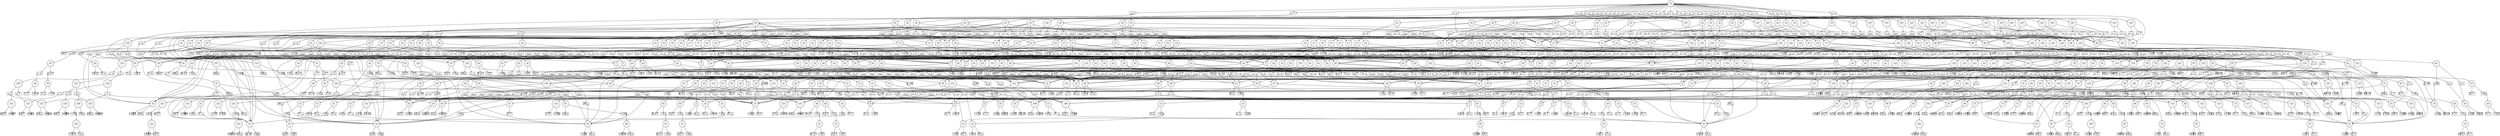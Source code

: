 
digraph sdd {

overlap=false

{rank=same; n354 }
{rank=same; n355 }
{rank=same; n1136 n1169 n1054 n1150 }
{rank=same; n1168 n1133 n1135 n1166 }
{rank=same; n1204 n1141 n371 n1170 n1151 n1055 n199 }
{rank=same; n369 n370 n1139 }
{rank=same; n1132 n1140 }
{rank=same; n339 n341 }
{rank=same; n1215 n1142 n1210 n1208 n1207 n1205 n1199 n1198 n1196 n1187 n1185 n1172 n1158 n1155 n1074 n697 }
{rank=same; n1114 n1124 }
{rank=same; n363 n1115 n1143 n1125 n1112 }
{rank=same; n1146 n1117 n1148 n367 n1144 n1152 n1126 n1113 }
{rank=same; n365 n366 n1116 }
{rank=same; n1165 n1177 n1163 n1194 n1192 n1118 n1119 n1127 n1149 n1183 n1156 n986 n1174 n1171 n1164 n1157 n1036 n1153 n1195 n1186 n987 }
{rank=same; n1009 n1013 n982 n1175 n1011 n980 n984 }
{rank=same; n1010 n1014 n983 n1176 n1012 n981 n284 n985 }
{rank=same; n276 n278 }
{rank=same; n1216 n1214 n1213 n1212 n1211 n1209 n1206 n1203 n1202 n1201 n1200 n1197 n1191 n1190 n1189 n1188 n1173 n1162 n1161 n1160 n1159 n1075 }
{rank=same; n330 n854 }
{rank=same; n331 n855 }
{rank=same; n858 n863 n856 n335 }
{rank=same; n333 n857 n334 }
{rank=same; n859 n864 n871 n867 }
{rank=same; n841 n844 n326 n832 }
{rank=same; n842 n845 }
{rank=same; n860 n865 n872 n868 n876 n874 }
{rank=same; n808 n815 n325 n807 }
{rank=same; n809 n816 }
{rank=same; n810 n817 n823 n827 }
{rank=same; n322 n793 }
{rank=same; n811 n818 n824 n828 }
{rank=same; n317 n319 }
{rank=same; n318 n320 }
{rank=same; n314 n315 }
{rank=same; n1217 }
{rank=same; n242 n245 }
{rank=same; n243 n246 }
{rank=same; n755 n790 n787 n769 }
{rank=same; n298 n302 }
{rank=same; n756 n785 n921 n791 n783 n940 n788 n770 n312 n961 n967 n953 n951 }
{rank=same; n308 n310 n309 n952 n950 }
{rank=same; n305 n307 n880 n920 n306 n949 n960 }
{rank=same; n913 n911 n902 n899 n757 n925 n923 n922 n786 n938 n937 n934 n792 n943 n942 n941 n784 n947 n946 n945 n789 n978 n977 n973 n972 n998 n1020 n1019 n1034 n1033 n1039 n1038 n1043 n1042 n994 n993 n992 n991 n990 n1049 n1058 n1061 n1065 n1068 n1047 n1046 n1071 n896 n894 n893 n890 n889 n888 n881 n771 n749 n237 }
{rank=same; n676 n907 n608 n612 n930 n672 n687 n650 }
{rank=same; n677 n908 n609 n613 n931 n673 n688 n651 n226 }
{rank=same; n678 n909 n610 n614 n932 n674 n689 n652 n227 }
{rank=same; n891 n912 n698 n910 n884 n901 n879 n898 n895 n924 n885 n882 n611 n615 n936 n933 n527 n549 n679 n976 n675 n704 n997 n517 n700 n701 n1032 n703 n690 n653 n563 n892 n887 }
{rank=same; n555 n557 n560 n883 n559 n561 n556 n886 }
{rank=same; n919 n928 n939 n944 n948 n979 n974 n1008 n1029 n1035 n1040 n1044 n995 n1053 n1059 n1062 n1066 n1069 n1048 n1078 n1081 n1083 n1088 n1090 n1076 n897 n1073 n1072 n567 }
{rank=same; n554 n231 n232 n681 n566 n233 }
{rank=same; n586 n590 n623 n512 n580 n915 n596 n600 n529 n1004 n719 n665 n692 }
{rank=same; n587 n591 n624 n513 n581 n916 n597 n601 n530 n1005 n720 n666 n693 }
{rank=same; n190 n191 }
{rank=same; n588 n594 n593 n592 n625 n525 n514 n584 n583 n582 n917 n598 n602 n538 n621 n630 n606 n604 n1006 n533 n531 n721 n1051 n1050 n667 n736 n734 n694 }
{rank=same; n438 n465 n475 }
{rank=same; n439 n466 n181 n476 }
{rank=same; n589 n595 n626 n914 n585 n918 n516 n671 n670 n599 n603 n541 n622 n631 n607 n605 n1007 n722 n1052 n668 n656 n1077 n695 n738 }
{rank=same; n184 n186 n185 }
{rank=same; n435 n440 }
{rank=same; n436 n441 n433 n446 n467 n443 n479 }
{rank=same; n409 n410 n171 n408 }
{rank=same; n437 n515 n434 n447 n469 n444 n480 n506 n548 }
{rank=same; n148 n150 }
{rank=same; n165 n167 n166 }
{rank=same; n162 n164 n163 }

n354 [label= "141",style=filled,fillcolor=gray95,shape=circle,height=.25,width=.25]; 
n354e0
      [label= "<L>&not;71|<R>&not;72",
      shape=record,
      fontsize=20,
      fontname="Times-Italic",
      fillcolor=white,
      style=filled,
      fixedsize=true,
      height=.30, 
      width=.65];

n354->n354e0 [arrowsize=.50];
n354e1
      [label= "<L>71|<R>&#8869;",
      shape=record,
      fontsize=20,
      fontname="Times-Italic",
      fillcolor=white,
      style=filled,
      fixedsize=true,
      height=.30, 
      width=.65];

n354->n354e1 [arrowsize=.50];
n355 [label= "139",style=filled,fillcolor=gray95,shape=circle,height=.25,width=.25]; 
n355e0
      [label= "<L>&not;70|<R>",
      shape=record,
      fontsize=20,
      fontname="Times-Italic",
      fillcolor=white,
      style=filled,
      fixedsize=true,
      height=.30, 
      width=.65];

n355->n355e0 [arrowsize=.50];
n355e0:R:c->n354 [arrowsize=.50,tailclip=false,arrowtail=dot,dir=both];
n355e1
      [label= "<L>70|<R>&#8869;",
      shape=record,
      fontsize=20,
      fontname="Times-Italic",
      fillcolor=white,
      style=filled,
      fixedsize=true,
      height=.30, 
      width=.65];

n355->n355e1 [arrowsize=.50];
n1136 [label= "137",style=filled,fillcolor=gray95,shape=circle,height=.25,width=.25]; 
n1136e0
      [label= "<L>|<R>",
      shape=record,
      fontsize=20,
      fontname="Times-Italic",
      fillcolor=white,
      style=filled,
      fixedsize=true,
      height=.30, 
      width=.65];

n1136->n1136e0 [arrowsize=.50];
n1136e0:L:c->n1133 [arrowsize=.50,tailclip=false,arrowtail=dot,dir=both];
n1136e0:R:c->n355 [arrowsize=.50,tailclip=false,arrowtail=dot,dir=both];
n1136e1
      [label= "<L>|<R>&#8869;",
      shape=record,
      fontsize=20,
      fontname="Times-Italic",
      fillcolor=white,
      style=filled,
      fixedsize=true,
      height=.30, 
      width=.65];

n1136->n1136e1 [arrowsize=.50];
n1136e1:L:c->n1135 [arrowsize=.50,tailclip=false,arrowtail=dot,dir=both];
n1169 [label= "137",style=filled,fillcolor=gray95,shape=circle,height=.25,width=.25]; 
n1169e0
      [label= "<L>|<R>&not;70",
      shape=record,
      fontsize=20,
      fontname="Times-Italic",
      fillcolor=white,
      style=filled,
      fixedsize=true,
      height=.30, 
      width=.65];

n1169->n1169e0 [arrowsize=.50];
n1169e0:L:c->n1166 [arrowsize=.50,tailclip=false,arrowtail=dot,dir=both];
n1169e1
      [label= "<L>|<R>&#8868;",
      shape=record,
      fontsize=20,
      fontname="Times-Italic",
      fillcolor=white,
      style=filled,
      fixedsize=true,
      height=.30, 
      width=.65];

n1169->n1169e1 [arrowsize=.50];
n1169e1:L:c->n1168 [arrowsize=.50,tailclip=false,arrowtail=dot,dir=both];
n1054 [label= "137",style=filled,fillcolor=gray95,shape=circle,height=.25,width=.25]; 
n1054e0
      [label= "<L>69|<R>&not;70",
      shape=record,
      fontsize=20,
      fontname="Times-Italic",
      fillcolor=white,
      style=filled,
      fixedsize=true,
      height=.30, 
      width=.65];

n1054->n1054e0 [arrowsize=.50];
n1054e1
      [label= "<L>&not;69|<R>&#8868;",
      shape=record,
      fontsize=20,
      fontname="Times-Italic",
      fillcolor=white,
      style=filled,
      fixedsize=true,
      height=.30, 
      width=.65];

n1054->n1054e1 [arrowsize=.50];
n1150 [label= "137",style=filled,fillcolor=gray95,shape=circle,height=.25,width=.25]; 
n1150e0
      [label= "<L>68|<R>&not;70",
      shape=record,
      fontsize=20,
      fontname="Times-Italic",
      fillcolor=white,
      style=filled,
      fixedsize=true,
      height=.30, 
      width=.65];

n1150->n1150e0 [arrowsize=.50];
n1150e1
      [label= "<L>&not;68|<R>&#8868;",
      shape=record,
      fontsize=20,
      fontname="Times-Italic",
      fillcolor=white,
      style=filled,
      fixedsize=true,
      height=.30, 
      width=.65];

n1150->n1150e1 [arrowsize=.50];
n1168 [label= "135",style=filled,fillcolor=gray95,shape=circle,height=.25,width=.25]; 
n1168e0
      [label= "<L>68|<R>&not;69",
      shape=record,
      fontsize=20,
      fontname="Times-Italic",
      fillcolor=white,
      style=filled,
      fixedsize=true,
      height=.30, 
      width=.65];

n1168->n1168e0 [arrowsize=.50];
n1168e1
      [label= "<L>&not;68|<R>&#8868;",
      shape=record,
      fontsize=20,
      fontname="Times-Italic",
      fillcolor=white,
      style=filled,
      fixedsize=true,
      height=.30, 
      width=.65];

n1168->n1168e1 [arrowsize=.50];
n1133 [label= "135",style=filled,fillcolor=gray95,shape=circle,height=.25,width=.25]; 
n1133e0
      [label= "<L>&not;68|<R>&not;69",
      shape=record,
      fontsize=20,
      fontname="Times-Italic",
      fillcolor=white,
      style=filled,
      fixedsize=true,
      height=.30, 
      width=.65];

n1133->n1133e0 [arrowsize=.50];
n1133e1
      [label= "<L>68|<R>&#8869;",
      shape=record,
      fontsize=20,
      fontname="Times-Italic",
      fillcolor=white,
      style=filled,
      fixedsize=true,
      height=.30, 
      width=.65];

n1133->n1133e1 [arrowsize=.50];
n1135 [label= "135",style=filled,fillcolor=gray95,shape=circle,height=.25,width=.25]; 
n1135e0
      [label= "<L>&not;68|<R>69",
      shape=record,
      fontsize=20,
      fontname="Times-Italic",
      fillcolor=white,
      style=filled,
      fixedsize=true,
      height=.30, 
      width=.65];

n1135->n1135e0 [arrowsize=.50];
n1135e1
      [label= "<L>68|<R>&#8868;",
      shape=record,
      fontsize=20,
      fontname="Times-Italic",
      fillcolor=white,
      style=filled,
      fixedsize=true,
      height=.30, 
      width=.65];

n1135->n1135e1 [arrowsize=.50];
n1166 [label= "135",style=filled,fillcolor=gray95,shape=circle,height=.25,width=.25]; 
n1166e0
      [label= "<L>68|<R>69",
      shape=record,
      fontsize=20,
      fontname="Times-Italic",
      fillcolor=white,
      style=filled,
      fixedsize=true,
      height=.30, 
      width=.65];

n1166->n1166e0 [arrowsize=.50];
n1166e1
      [label= "<L>&not;68|<R>&#8869;",
      shape=record,
      fontsize=20,
      fontname="Times-Italic",
      fillcolor=white,
      style=filled,
      fixedsize=true,
      height=.30, 
      width=.65];

n1166->n1166e1 [arrowsize=.50];
n1204 [label= "133",style=filled,fillcolor=gray95,shape=circle,height=.25,width=.25]; 
n1204e0
      [label= "<L>|<R>",
      shape=record,
      fontsize=20,
      fontname="Times-Italic",
      fillcolor=white,
      style=filled,
      fixedsize=true,
      height=.30, 
      width=.65];

n1204->n1204e0 [arrowsize=.50];
n1204e0:L:c->n369 [arrowsize=.50,tailclip=false,arrowtail=dot,dir=both];
n1204e0:R:c->n1168 [arrowsize=.50,tailclip=false,arrowtail=dot,dir=both];
n1204e1
      [label= "<L>|<R>&not;69",
      shape=record,
      fontsize=20,
      fontname="Times-Italic",
      fillcolor=white,
      style=filled,
      fixedsize=true,
      height=.30, 
      width=.65];

n1204->n1204e1 [arrowsize=.50];
n1204e1:L:c->n370 [arrowsize=.50,tailclip=false,arrowtail=dot,dir=both];
n1204e2
      [label= "<L>66|<R>&#8868;",
      shape=record,
      fontsize=20,
      fontname="Times-Italic",
      fillcolor=white,
      style=filled,
      fixedsize=true,
      height=.30, 
      width=.65];

n1204->n1204e2 [arrowsize=.50];
n1141 [label= "133",style=filled,fillcolor=gray95,shape=circle,height=.25,width=.25]; 
n1141e0
      [label= "<L>|<R>",
      shape=record,
      fontsize=20,
      fontname="Times-Italic",
      fillcolor=white,
      style=filled,
      fixedsize=true,
      height=.30, 
      width=.65];

n1141->n1141e0 [arrowsize=.50];
n1141e0:L:c->n1132 [arrowsize=.50,tailclip=false,arrowtail=dot,dir=both];
n1141e0:R:c->n1136 [arrowsize=.50,tailclip=false,arrowtail=dot,dir=both];
n1141e1
      [label= "<L>|<R>&#8869;",
      shape=record,
      fontsize=20,
      fontname="Times-Italic",
      fillcolor=white,
      style=filled,
      fixedsize=true,
      height=.30, 
      width=.65];

n1141->n1141e1 [arrowsize=.50];
n1141e1:L:c->n1140 [arrowsize=.50,tailclip=false,arrowtail=dot,dir=both];
n371 [label= "133",style=filled,fillcolor=gray95,shape=circle,height=.25,width=.25]; 
n371e0
      [label= "<L>|<R>&not;68",
      shape=record,
      fontsize=20,
      fontname="Times-Italic",
      fillcolor=white,
      style=filled,
      fixedsize=true,
      height=.30, 
      width=.65];

n371->n371e0 [arrowsize=.50];
n371e0:L:c->n369 [arrowsize=.50,tailclip=false,arrowtail=dot,dir=both];
n371e1
      [label= "<L>66|<R>&#8868;",
      shape=record,
      fontsize=20,
      fontname="Times-Italic",
      fillcolor=white,
      style=filled,
      fixedsize=true,
      height=.30, 
      width=.65];

n371->n371e1 [arrowsize=.50];
n371e2
      [label= "<L>|<R>&#8869;",
      shape=record,
      fontsize=20,
      fontname="Times-Italic",
      fillcolor=white,
      style=filled,
      fixedsize=true,
      height=.30, 
      width=.65];

n371->n371e2 [arrowsize=.50];
n371e2:L:c->n370 [arrowsize=.50,tailclip=false,arrowtail=dot,dir=both];
n1170 [label= "133",style=filled,fillcolor=gray95,shape=circle,height=.25,width=.25]; 
n1170e0
      [label= "<L>|<R>",
      shape=record,
      fontsize=20,
      fontname="Times-Italic",
      fillcolor=white,
      style=filled,
      fixedsize=true,
      height=.30, 
      width=.65];

n1170->n1170e0 [arrowsize=.50];
n1170e0:L:c->n369 [arrowsize=.50,tailclip=false,arrowtail=dot,dir=both];
n1170e0:R:c->n1169 [arrowsize=.50,tailclip=false,arrowtail=dot,dir=both];
n1170e1
      [label= "<L>|<R>",
      shape=record,
      fontsize=20,
      fontname="Times-Italic",
      fillcolor=white,
      style=filled,
      fixedsize=true,
      height=.30, 
      width=.65];

n1170->n1170e1 [arrowsize=.50];
n1170e1:L:c->n370 [arrowsize=.50,tailclip=false,arrowtail=dot,dir=both];
n1170e1:R:c->n1054 [arrowsize=.50,tailclip=false,arrowtail=dot,dir=both];
n1170e2
      [label= "<L>66|<R>&#8868;",
      shape=record,
      fontsize=20,
      fontname="Times-Italic",
      fillcolor=white,
      style=filled,
      fixedsize=true,
      height=.30, 
      width=.65];

n1170->n1170e2 [arrowsize=.50];
n1151 [label= "133",style=filled,fillcolor=gray95,shape=circle,height=.25,width=.25]; 
n1151e0
      [label= "<L>|<R>",
      shape=record,
      fontsize=20,
      fontname="Times-Italic",
      fillcolor=white,
      style=filled,
      fixedsize=true,
      height=.30, 
      width=.65];

n1151->n1151e0 [arrowsize=.50];
n1151e0:L:c->n369 [arrowsize=.50,tailclip=false,arrowtail=dot,dir=both];
n1151e0:R:c->n1150 [arrowsize=.50,tailclip=false,arrowtail=dot,dir=both];
n1151e1
      [label= "<L>|<R>&not;70",
      shape=record,
      fontsize=20,
      fontname="Times-Italic",
      fillcolor=white,
      style=filled,
      fixedsize=true,
      height=.30, 
      width=.65];

n1151->n1151e1 [arrowsize=.50];
n1151e1:L:c->n370 [arrowsize=.50,tailclip=false,arrowtail=dot,dir=both];
n1151e2
      [label= "<L>66|<R>&#8868;",
      shape=record,
      fontsize=20,
      fontname="Times-Italic",
      fillcolor=white,
      style=filled,
      fixedsize=true,
      height=.30, 
      width=.65];

n1151->n1151e2 [arrowsize=.50];
n1055 [label= "133",style=filled,fillcolor=gray95,shape=circle,height=.25,width=.25]; 
n1055e0
      [label= "<L>&not;66|<R>",
      shape=record,
      fontsize=20,
      fontname="Times-Italic",
      fillcolor=white,
      style=filled,
      fixedsize=true,
      height=.30, 
      width=.65];

n1055->n1055e0 [arrowsize=.50];
n1055e0:R:c->n1054 [arrowsize=.50,tailclip=false,arrowtail=dot,dir=both];
n1055e1
      [label= "<L>66|<R>&not;69",
      shape=record,
      fontsize=20,
      fontname="Times-Italic",
      fillcolor=white,
      style=filled,
      fixedsize=true,
      height=.30, 
      width=.65];

n1055->n1055e1 [arrowsize=.50];
n199 [label= "133",style=filled,fillcolor=gray95,shape=circle,height=.25,width=.25]; 
n199e0
      [label= "<L>&not;66|<R>&not;70",
      shape=record,
      fontsize=20,
      fontname="Times-Italic",
      fillcolor=white,
      style=filled,
      fixedsize=true,
      height=.30, 
      width=.65];

n199->n199e0 [arrowsize=.50];
n199e1
      [label= "<L>66|<R>&#8869;",
      shape=record,
      fontsize=20,
      fontname="Times-Italic",
      fillcolor=white,
      style=filled,
      fixedsize=true,
      height=.30, 
      width=.65];

n199->n199e1 [arrowsize=.50];
n369 [label= "131",style=filled,fillcolor=gray95,shape=circle,height=.25,width=.25]; 
n369e0
      [label= "<L>&not;66|<R>&not;67",
      shape=record,
      fontsize=20,
      fontname="Times-Italic",
      fillcolor=white,
      style=filled,
      fixedsize=true,
      height=.30, 
      width=.65];

n369->n369e0 [arrowsize=.50];
n369e1
      [label= "<L>66|<R>&#8869;",
      shape=record,
      fontsize=20,
      fontname="Times-Italic",
      fillcolor=white,
      style=filled,
      fixedsize=true,
      height=.30, 
      width=.65];

n369->n369e1 [arrowsize=.50];
n370 [label= "131",style=filled,fillcolor=gray95,shape=circle,height=.25,width=.25]; 
n370e0
      [label= "<L>&not;66|<R>67",
      shape=record,
      fontsize=20,
      fontname="Times-Italic",
      fillcolor=white,
      style=filled,
      fixedsize=true,
      height=.30, 
      width=.65];

n370->n370e0 [arrowsize=.50];
n370e1
      [label= "<L>66|<R>&#8869;",
      shape=record,
      fontsize=20,
      fontname="Times-Italic",
      fillcolor=white,
      style=filled,
      fixedsize=true,
      height=.30, 
      width=.65];

n370->n370e1 [arrowsize=.50];
n1139 [label= "131",style=filled,fillcolor=gray95,shape=circle,height=.25,width=.25]; 
n1139e0
      [label= "<L>&not;66|<R>67",
      shape=record,
      fontsize=20,
      fontname="Times-Italic",
      fillcolor=white,
      style=filled,
      fixedsize=true,
      height=.30, 
      width=.65];

n1139->n1139e0 [arrowsize=.50];
n1139e1
      [label= "<L>66|<R>&#8868;",
      shape=record,
      fontsize=20,
      fontname="Times-Italic",
      fillcolor=white,
      style=filled,
      fixedsize=true,
      height=.30, 
      width=.65];

n1139->n1139e1 [arrowsize=.50];
n1132 [label= "129",style=filled,fillcolor=gray95,shape=circle,height=.25,width=.25]; 
n1132e0
      [label= "<L>|<R>",
      shape=record,
      fontsize=20,
      fontname="Times-Italic",
      fillcolor=white,
      style=filled,
      fixedsize=true,
      height=.30, 
      width=.65];

n1132->n1132e0 [arrowsize=.50];
n1132e0:L:c->n339 [arrowsize=.50,tailclip=false,arrowtail=dot,dir=both];
n1132e0:R:c->n369 [arrowsize=.50,tailclip=false,arrowtail=dot,dir=both];
n1132e1
      [label= "<L>|<R>&#8869;",
      shape=record,
      fontsize=20,
      fontname="Times-Italic",
      fillcolor=white,
      style=filled,
      fixedsize=true,
      height=.30, 
      width=.65];

n1132->n1132e1 [arrowsize=.50];
n1132e1:L:c->n341 [arrowsize=.50,tailclip=false,arrowtail=dot,dir=both];
n1140 [label= "129",style=filled,fillcolor=gray95,shape=circle,height=.25,width=.25]; 
n1140e0
      [label= "<L>|<R>",
      shape=record,
      fontsize=20,
      fontname="Times-Italic",
      fillcolor=white,
      style=filled,
      fixedsize=true,
      height=.30, 
      width=.65];

n1140->n1140e0 [arrowsize=.50];
n1140e0:L:c->n339 [arrowsize=.50,tailclip=false,arrowtail=dot,dir=both];
n1140e0:R:c->n1139 [arrowsize=.50,tailclip=false,arrowtail=dot,dir=both];
n1140e1
      [label= "<L>|<R>&#8868;",
      shape=record,
      fontsize=20,
      fontname="Times-Italic",
      fillcolor=white,
      style=filled,
      fixedsize=true,
      height=.30, 
      width=.65];

n1140->n1140e1 [arrowsize=.50];
n1140e1:L:c->n341 [arrowsize=.50,tailclip=false,arrowtail=dot,dir=both];
n339 [label= "127",style=filled,fillcolor=gray95,shape=circle,height=.25,width=.25]; 
n339e0
      [label= "<L>&not;64|<R>&not;65",
      shape=record,
      fontsize=20,
      fontname="Times-Italic",
      fillcolor=white,
      style=filled,
      fixedsize=true,
      height=.30, 
      width=.65];

n339->n339e0 [arrowsize=.50];
n339e1
      [label= "<L>64|<R>&#8869;",
      shape=record,
      fontsize=20,
      fontname="Times-Italic",
      fillcolor=white,
      style=filled,
      fixedsize=true,
      height=.30, 
      width=.65];

n339->n339e1 [arrowsize=.50];
n341 [label= "127",style=filled,fillcolor=gray95,shape=circle,height=.25,width=.25]; 
n341e0
      [label= "<L>&not;64|<R>65",
      shape=record,
      fontsize=20,
      fontname="Times-Italic",
      fillcolor=white,
      style=filled,
      fixedsize=true,
      height=.30, 
      width=.65];

n341->n341e0 [arrowsize=.50];
n341e1
      [label= "<L>64|<R>&#8868;",
      shape=record,
      fontsize=20,
      fontname="Times-Italic",
      fillcolor=white,
      style=filled,
      fixedsize=true,
      height=.30, 
      width=.65];

n341->n341e1 [arrowsize=.50];
n1215 [label= "125",style=filled,fillcolor=gray95,shape=circle,height=.25,width=.25]; 
n1215e0
      [label= "<L>|<R>",
      shape=record,
      fontsize=20,
      fontname="Times-Italic",
      fillcolor=white,
      style=filled,
      fixedsize=true,
      height=.30, 
      width=.65];

n1215->n1215e0 [arrowsize=.50];
n1215e0:L:c->n1165 [arrowsize=.50,tailclip=false,arrowtail=dot,dir=both];
n1215e0:R:c->n1204 [arrowsize=.50,tailclip=false,arrowtail=dot,dir=both];
n1215e1
      [label= "<L>|<R>",
      shape=record,
      fontsize=20,
      fontname="Times-Italic",
      fillcolor=white,
      style=filled,
      fixedsize=true,
      height=.30, 
      width=.65];

n1215->n1215e1 [arrowsize=.50];
n1215e1:L:c->n1177 [arrowsize=.50,tailclip=false,arrowtail=dot,dir=both];
n1215e1:R:c->n1141 [arrowsize=.50,tailclip=false,arrowtail=dot,dir=both];
n1215e2
      [label= "<L>|<R>",
      shape=record,
      fontsize=20,
      fontname="Times-Italic",
      fillcolor=white,
      style=filled,
      fixedsize=true,
      height=.30, 
      width=.65];

n1215->n1215e2 [arrowsize=.50];
n1215e2:L:c->n1163 [arrowsize=.50,tailclip=false,arrowtail=dot,dir=both];
n1215e2:R:c->n371 [arrowsize=.50,tailclip=false,arrowtail=dot,dir=both];
n1215e3
      [label= "<L>|<R>&not;69",
      shape=record,
      fontsize=20,
      fontname="Times-Italic",
      fillcolor=white,
      style=filled,
      fixedsize=true,
      height=.30, 
      width=.65];

n1215->n1215e3 [arrowsize=.50];
n1215e3:L:c->n1194 [arrowsize=.50,tailclip=false,arrowtail=dot,dir=both];
n1215e4
      [label= "<L>|<R>&#8869;",
      shape=record,
      fontsize=20,
      fontname="Times-Italic",
      fillcolor=white,
      style=filled,
      fixedsize=true,
      height=.30, 
      width=.65];

n1215->n1215e4 [arrowsize=.50];
n1215e4:L:c->n1192 [arrowsize=.50,tailclip=false,arrowtail=dot,dir=both];
n1142 [label= "125",style=filled,fillcolor=gray95,shape=circle,height=.25,width=.25]; 
n1142e0
      [label= "<L>|<R>",
      shape=record,
      fontsize=20,
      fontname="Times-Italic",
      fillcolor=white,
      style=filled,
      fixedsize=true,
      height=.30, 
      width=.65];

n1142->n1142e0 [arrowsize=.50];
n1142e0:L:c->n1118 [arrowsize=.50,tailclip=false,arrowtail=dot,dir=both];
n1142e0:R:c->n1141 [arrowsize=.50,tailclip=false,arrowtail=dot,dir=both];
n1142e1
      [label= "<L>|<R>",
      shape=record,
      fontsize=20,
      fontname="Times-Italic",
      fillcolor=white,
      style=filled,
      fixedsize=true,
      height=.30, 
      width=.65];

n1142->n1142e1 [arrowsize=.50];
n1142e1:L:c->n1119 [arrowsize=.50,tailclip=false,arrowtail=dot,dir=both];
n1142e1:R:c->n371 [arrowsize=.50,tailclip=false,arrowtail=dot,dir=both];
n1142e2
      [label= "<L>|<R>&#8869;",
      shape=record,
      fontsize=20,
      fontname="Times-Italic",
      fillcolor=white,
      style=filled,
      fixedsize=true,
      height=.30, 
      width=.65];

n1142->n1142e2 [arrowsize=.50];
n1142e2:L:c->n1127 [arrowsize=.50,tailclip=false,arrowtail=dot,dir=both];
n1210 [label= "125",style=filled,fillcolor=gray95,shape=circle,height=.25,width=.25]; 
n1210e0
      [label= "<L>|<R>",
      shape=record,
      fontsize=20,
      fontname="Times-Italic",
      fillcolor=white,
      style=filled,
      fixedsize=true,
      height=.30, 
      width=.65];

n1210->n1210e0 [arrowsize=.50];
n1210e0:L:c->n1149 [arrowsize=.50,tailclip=false,arrowtail=dot,dir=both];
n1210e0:R:c->n371 [arrowsize=.50,tailclip=false,arrowtail=dot,dir=both];
n1210e1
      [label= "<L>&not;62|<R>&#8868;",
      shape=record,
      fontsize=20,
      fontname="Times-Italic",
      fillcolor=white,
      style=filled,
      fixedsize=true,
      height=.30, 
      width=.65];

n1210->n1210e1 [arrowsize=.50];
n1210e2
      [label= "<L>|<R>&#8869;",
      shape=record,
      fontsize=20,
      fontname="Times-Italic",
      fillcolor=white,
      style=filled,
      fixedsize=true,
      height=.30, 
      width=.65];

n1210->n1210e2 [arrowsize=.50];
n1210e2:L:c->n1183 [arrowsize=.50,tailclip=false,arrowtail=dot,dir=both];
n1208 [label= "125",style=filled,fillcolor=gray95,shape=circle,height=.25,width=.25]; 
n1208e0
      [label= "<L>|<R>",
      shape=record,
      fontsize=20,
      fontname="Times-Italic",
      fillcolor=white,
      style=filled,
      fixedsize=true,
      height=.30, 
      width=.65];

n1208->n1208e0 [arrowsize=.50];
n1208e0:L:c->n1118 [arrowsize=.50,tailclip=false,arrowtail=dot,dir=both];
n1208e0:R:c->n1141 [arrowsize=.50,tailclip=false,arrowtail=dot,dir=both];
n1208e1
      [label= "<L>58|<R>&#8868;",
      shape=record,
      fontsize=20,
      fontname="Times-Italic",
      fillcolor=white,
      style=filled,
      fixedsize=true,
      height=.30, 
      width=.65];

n1208->n1208e1 [arrowsize=.50];
n1208e2
      [label= "<L>|<R>&#8869;",
      shape=record,
      fontsize=20,
      fontname="Times-Italic",
      fillcolor=white,
      style=filled,
      fixedsize=true,
      height=.30, 
      width=.65];

n1208->n1208e2 [arrowsize=.50];
n1208e2:L:c->n1156 [arrowsize=.50,tailclip=false,arrowtail=dot,dir=both];
n1207 [label= "125",style=filled,fillcolor=gray95,shape=circle,height=.25,width=.25]; 
n1207e0
      [label= "<L>|<R>",
      shape=record,
      fontsize=20,
      fontname="Times-Italic",
      fillcolor=white,
      style=filled,
      fixedsize=true,
      height=.30, 
      width=.65];

n1207->n1207e0 [arrowsize=.50];
n1207e0:L:c->n1177 [arrowsize=.50,tailclip=false,arrowtail=dot,dir=both];
n1207e0:R:c->n1141 [arrowsize=.50,tailclip=false,arrowtail=dot,dir=both];
n1207e1
      [label= "<L>|<R>&not;69",
      shape=record,
      fontsize=20,
      fontname="Times-Italic",
      fillcolor=white,
      style=filled,
      fixedsize=true,
      height=.30, 
      width=.65];

n1207->n1207e1 [arrowsize=.50];
n1207e1:L:c->n986 [arrowsize=.50,tailclip=false,arrowtail=dot,dir=both];
n1207e2
      [label= "<L>58|<R>&#8868;",
      shape=record,
      fontsize=20,
      fontname="Times-Italic",
      fillcolor=white,
      style=filled,
      fixedsize=true,
      height=.30, 
      width=.65];

n1207->n1207e2 [arrowsize=.50];
n1207e3
      [label= "<L>|<R>&#8869;",
      shape=record,
      fontsize=20,
      fontname="Times-Italic",
      fillcolor=white,
      style=filled,
      fixedsize=true,
      height=.30, 
      width=.65];

n1207->n1207e3 [arrowsize=.50];
n1207e3:L:c->n1174 [arrowsize=.50,tailclip=false,arrowtail=dot,dir=both];
n1205 [label= "125",style=filled,fillcolor=gray95,shape=circle,height=.25,width=.25]; 
n1205e0
      [label= "<L>|<R>",
      shape=record,
      fontsize=20,
      fontname="Times-Italic",
      fillcolor=white,
      style=filled,
      fixedsize=true,
      height=.30, 
      width=.65];

n1205->n1205e0 [arrowsize=.50];
n1205e0:L:c->n1165 [arrowsize=.50,tailclip=false,arrowtail=dot,dir=both];
n1205e0:R:c->n1204 [arrowsize=.50,tailclip=false,arrowtail=dot,dir=both];
n1205e1
      [label= "<L>|<R>",
      shape=record,
      fontsize=20,
      fontname="Times-Italic",
      fillcolor=white,
      style=filled,
      fixedsize=true,
      height=.30, 
      width=.65];

n1205->n1205e1 [arrowsize=.50];
n1205e1:L:c->n1163 [arrowsize=.50,tailclip=false,arrowtail=dot,dir=both];
n1205e1:R:c->n371 [arrowsize=.50,tailclip=false,arrowtail=dot,dir=both];
n1205e2
      [label= "<L>|<R>&not;69",
      shape=record,
      fontsize=20,
      fontname="Times-Italic",
      fillcolor=white,
      style=filled,
      fixedsize=true,
      height=.30, 
      width=.65];

n1205->n1205e2 [arrowsize=.50];
n1205e2:L:c->n1171 [arrowsize=.50,tailclip=false,arrowtail=dot,dir=both];
n1205e3
      [label= "<L>&not;58|<R>&#8868;",
      shape=record,
      fontsize=20,
      fontname="Times-Italic",
      fillcolor=white,
      style=filled,
      fixedsize=true,
      height=.30, 
      width=.65];

n1205->n1205e3 [arrowsize=.50];
n1205e4
      [label= "<L>|<R>&#8869;",
      shape=record,
      fontsize=20,
      fontname="Times-Italic",
      fillcolor=white,
      style=filled,
      fixedsize=true,
      height=.30, 
      width=.65];

n1205->n1205e4 [arrowsize=.50];
n1205e4:L:c->n1164 [arrowsize=.50,tailclip=false,arrowtail=dot,dir=both];
n1199 [label= "125",style=filled,fillcolor=gray95,shape=circle,height=.25,width=.25]; 
n1199e0
      [label= "<L>|<R>",
      shape=record,
      fontsize=20,
      fontname="Times-Italic",
      fillcolor=white,
      style=filled,
      fixedsize=true,
      height=.30, 
      width=.65];

n1199->n1199e0 [arrowsize=.50];
n1199e0:L:c->n1119 [arrowsize=.50,tailclip=false,arrowtail=dot,dir=both];
n1199e0:R:c->n371 [arrowsize=.50,tailclip=false,arrowtail=dot,dir=both];
n1199e1
      [label= "<L>&not;58|<R>&#8868;",
      shape=record,
      fontsize=20,
      fontname="Times-Italic",
      fillcolor=white,
      style=filled,
      fixedsize=true,
      height=.30, 
      width=.65];

n1199->n1199e1 [arrowsize=.50];
n1199e2
      [label= "<L>|<R>&#8869;",
      shape=record,
      fontsize=20,
      fontname="Times-Italic",
      fillcolor=white,
      style=filled,
      fixedsize=true,
      height=.30, 
      width=.65];

n1199->n1199e2 [arrowsize=.50];
n1199e2:L:c->n1157 [arrowsize=.50,tailclip=false,arrowtail=dot,dir=both];
n1198 [label= "125",style=filled,fillcolor=gray95,shape=circle,height=.25,width=.25]; 
n1198e0
      [label= "<L>|<R>",
      shape=record,
      fontsize=20,
      fontname="Times-Italic",
      fillcolor=white,
      style=filled,
      fixedsize=true,
      height=.30, 
      width=.65];

n1198->n1198e0 [arrowsize=.50];
n1198e0:L:c->n1149 [arrowsize=.50,tailclip=false,arrowtail=dot,dir=both];
n1198e0:R:c->n371 [arrowsize=.50,tailclip=false,arrowtail=dot,dir=both];
n1198e1
      [label= "<L>|<R>&#8868;",
      shape=record,
      fontsize=20,
      fontname="Times-Italic",
      fillcolor=white,
      style=filled,
      fixedsize=true,
      height=.30, 
      width=.65];

n1198->n1198e1 [arrowsize=.50];
n1198e1:L:c->n1036 [arrowsize=.50,tailclip=false,arrowtail=dot,dir=both];
n1198e2
      [label= "<L>|<R>&#8869;",
      shape=record,
      fontsize=20,
      fontname="Times-Italic",
      fillcolor=white,
      style=filled,
      fixedsize=true,
      height=.30, 
      width=.65];

n1198->n1198e2 [arrowsize=.50];
n1198e2:L:c->n1153 [arrowsize=.50,tailclip=false,arrowtail=dot,dir=both];
n1196 [label= "125",style=filled,fillcolor=gray95,shape=circle,height=.25,width=.25]; 
n1196e0
      [label= "<L>|<R>",
      shape=record,
      fontsize=20,
      fontname="Times-Italic",
      fillcolor=white,
      style=filled,
      fixedsize=true,
      height=.30, 
      width=.65];

n1196->n1196e0 [arrowsize=.50];
n1196e0:L:c->n1165 [arrowsize=.50,tailclip=false,arrowtail=dot,dir=both];
n1196e0:R:c->n1170 [arrowsize=.50,tailclip=false,arrowtail=dot,dir=both];
n1196e1
      [label= "<L>|<R>",
      shape=record,
      fontsize=20,
      fontname="Times-Italic",
      fillcolor=white,
      style=filled,
      fixedsize=true,
      height=.30, 
      width=.65];

n1196->n1196e1 [arrowsize=.50];
n1196e1:L:c->n1163 [arrowsize=.50,tailclip=false,arrowtail=dot,dir=both];
n1196e1:R:c->n1151 [arrowsize=.50,tailclip=false,arrowtail=dot,dir=both];
n1196e2
      [label= "<L>|<R>",
      shape=record,
      fontsize=20,
      fontname="Times-Italic",
      fillcolor=white,
      style=filled,
      fixedsize=true,
      height=.30, 
      width=.65];

n1196->n1196e2 [arrowsize=.50];
n1196e2:L:c->n1194 [arrowsize=.50,tailclip=false,arrowtail=dot,dir=both];
n1196e2:R:c->n1055 [arrowsize=.50,tailclip=false,arrowtail=dot,dir=both];
n1196e3
      [label= "<L>|<R>",
      shape=record,
      fontsize=20,
      fontname="Times-Italic",
      fillcolor=white,
      style=filled,
      fixedsize=true,
      height=.30, 
      width=.65];

n1196->n1196e3 [arrowsize=.50];
n1196e3:L:c->n1195 [arrowsize=.50,tailclip=false,arrowtail=dot,dir=both];
n1196e3:R:c->n199 [arrowsize=.50,tailclip=false,arrowtail=dot,dir=both];
n1187 [label= "125",style=filled,fillcolor=gray95,shape=circle,height=.25,width=.25]; 
n1187e0
      [label= "<L>|<R>",
      shape=record,
      fontsize=20,
      fontname="Times-Italic",
      fillcolor=white,
      style=filled,
      fixedsize=true,
      height=.30, 
      width=.65];

n1187->n1187e0 [arrowsize=.50];
n1187e0:L:c->n1119 [arrowsize=.50,tailclip=false,arrowtail=dot,dir=both];
n1187e0:R:c->n1151 [arrowsize=.50,tailclip=false,arrowtail=dot,dir=both];
n1187e1
      [label= "<L>|<R>",
      shape=record,
      fontsize=20,
      fontname="Times-Italic",
      fillcolor=white,
      style=filled,
      fixedsize=true,
      height=.30, 
      width=.65];

n1187->n1187e1 [arrowsize=.50];
n1187e1:L:c->n1186 [arrowsize=.50,tailclip=false,arrowtail=dot,dir=both];
n1187e1:R:c->n199 [arrowsize=.50,tailclip=false,arrowtail=dot,dir=both];
n1185 [label= "125",style=filled,fillcolor=gray95,shape=circle,height=.25,width=.25]; 
n1185e0
      [label= "<L>|<R>",
      shape=record,
      fontsize=20,
      fontname="Times-Italic",
      fillcolor=white,
      style=filled,
      fixedsize=true,
      height=.30, 
      width=.65];

n1185->n1185e0 [arrowsize=.50];
n1185e0:L:c->n1149 [arrowsize=.50,tailclip=false,arrowtail=dot,dir=both];
n1185e0:R:c->n1151 [arrowsize=.50,tailclip=false,arrowtail=dot,dir=both];
n1185e1
      [label= "<L>|<R>",
      shape=record,
      fontsize=20,
      fontname="Times-Italic",
      fillcolor=white,
      style=filled,
      fixedsize=true,
      height=.30, 
      width=.65];

n1185->n1185e1 [arrowsize=.50];
n1185e1:L:c->n1183 [arrowsize=.50,tailclip=false,arrowtail=dot,dir=both];
n1185e1:R:c->n199 [arrowsize=.50,tailclip=false,arrowtail=dot,dir=both];
n1185e2
      [label= "<L>&not;62|<R>&#8868;",
      shape=record,
      fontsize=20,
      fontname="Times-Italic",
      fillcolor=white,
      style=filled,
      fixedsize=true,
      height=.30, 
      width=.65];

n1185->n1185e2 [arrowsize=.50];
n1172 [label= "125",style=filled,fillcolor=gray95,shape=circle,height=.25,width=.25]; 
n1172e0
      [label= "<L>|<R>",
      shape=record,
      fontsize=20,
      fontname="Times-Italic",
      fillcolor=white,
      style=filled,
      fixedsize=true,
      height=.30, 
      width=.65];

n1172->n1172e0 [arrowsize=.50];
n1172e0:L:c->n1165 [arrowsize=.50,tailclip=false,arrowtail=dot,dir=both];
n1172e0:R:c->n1170 [arrowsize=.50,tailclip=false,arrowtail=dot,dir=both];
n1172e1
      [label= "<L>|<R>",
      shape=record,
      fontsize=20,
      fontname="Times-Italic",
      fillcolor=white,
      style=filled,
      fixedsize=true,
      height=.30, 
      width=.65];

n1172->n1172e1 [arrowsize=.50];
n1172e1:L:c->n1163 [arrowsize=.50,tailclip=false,arrowtail=dot,dir=both];
n1172e1:R:c->n1151 [arrowsize=.50,tailclip=false,arrowtail=dot,dir=both];
n1172e2
      [label= "<L>|<R>",
      shape=record,
      fontsize=20,
      fontname="Times-Italic",
      fillcolor=white,
      style=filled,
      fixedsize=true,
      height=.30, 
      width=.65];

n1172->n1172e2 [arrowsize=.50];
n1172e2:L:c->n1171 [arrowsize=.50,tailclip=false,arrowtail=dot,dir=both];
n1172e2:R:c->n1055 [arrowsize=.50,tailclip=false,arrowtail=dot,dir=both];
n1172e3
      [label= "<L>|<R>",
      shape=record,
      fontsize=20,
      fontname="Times-Italic",
      fillcolor=white,
      style=filled,
      fixedsize=true,
      height=.30, 
      width=.65];

n1172->n1172e3 [arrowsize=.50];
n1172e3:L:c->n1164 [arrowsize=.50,tailclip=false,arrowtail=dot,dir=both];
n1172e3:R:c->n199 [arrowsize=.50,tailclip=false,arrowtail=dot,dir=both];
n1172e4
      [label= "<L>&not;58|<R>&#8868;",
      shape=record,
      fontsize=20,
      fontname="Times-Italic",
      fillcolor=white,
      style=filled,
      fixedsize=true,
      height=.30, 
      width=.65];

n1172->n1172e4 [arrowsize=.50];
n1158 [label= "125",style=filled,fillcolor=gray95,shape=circle,height=.25,width=.25]; 
n1158e0
      [label= "<L>|<R>",
      shape=record,
      fontsize=20,
      fontname="Times-Italic",
      fillcolor=white,
      style=filled,
      fixedsize=true,
      height=.30, 
      width=.65];

n1158->n1158e0 [arrowsize=.50];
n1158e0:L:c->n1119 [arrowsize=.50,tailclip=false,arrowtail=dot,dir=both];
n1158e0:R:c->n1151 [arrowsize=.50,tailclip=false,arrowtail=dot,dir=both];
n1158e1
      [label= "<L>|<R>",
      shape=record,
      fontsize=20,
      fontname="Times-Italic",
      fillcolor=white,
      style=filled,
      fixedsize=true,
      height=.30, 
      width=.65];

n1158->n1158e1 [arrowsize=.50];
n1158e1:L:c->n1157 [arrowsize=.50,tailclip=false,arrowtail=dot,dir=both];
n1158e1:R:c->n199 [arrowsize=.50,tailclip=false,arrowtail=dot,dir=both];
n1158e2
      [label= "<L>&not;58|<R>&#8868;",
      shape=record,
      fontsize=20,
      fontname="Times-Italic",
      fillcolor=white,
      style=filled,
      fixedsize=true,
      height=.30, 
      width=.65];

n1158->n1158e2 [arrowsize=.50];
n1155 [label= "125",style=filled,fillcolor=gray95,shape=circle,height=.25,width=.25]; 
n1155e0
      [label= "<L>|<R>",
      shape=record,
      fontsize=20,
      fontname="Times-Italic",
      fillcolor=white,
      style=filled,
      fixedsize=true,
      height=.30, 
      width=.65];

n1155->n1155e0 [arrowsize=.50];
n1155e0:L:c->n1149 [arrowsize=.50,tailclip=false,arrowtail=dot,dir=both];
n1155e0:R:c->n1151 [arrowsize=.50,tailclip=false,arrowtail=dot,dir=both];
n1155e1
      [label= "<L>|<R>",
      shape=record,
      fontsize=20,
      fontname="Times-Italic",
      fillcolor=white,
      style=filled,
      fixedsize=true,
      height=.30, 
      width=.65];

n1155->n1155e1 [arrowsize=.50];
n1155e1:L:c->n1153 [arrowsize=.50,tailclip=false,arrowtail=dot,dir=both];
n1155e1:R:c->n199 [arrowsize=.50,tailclip=false,arrowtail=dot,dir=both];
n1155e2
      [label= "<L>|<R>&#8868;",
      shape=record,
      fontsize=20,
      fontname="Times-Italic",
      fillcolor=white,
      style=filled,
      fixedsize=true,
      height=.30, 
      width=.65];

n1155->n1155e2 [arrowsize=.50];
n1155e2:L:c->n1036 [arrowsize=.50,tailclip=false,arrowtail=dot,dir=both];
n1074 [label= "125",style=filled,fillcolor=gray95,shape=circle,height=.25,width=.25]; 
n1074e0
      [label= "<L>|<R>",
      shape=record,
      fontsize=20,
      fontname="Times-Italic",
      fillcolor=white,
      style=filled,
      fixedsize=true,
      height=.30, 
      width=.65];

n1074->n1074e0 [arrowsize=.50];
n1074e0:L:c->n986 [arrowsize=.50,tailclip=false,arrowtail=dot,dir=both];
n1074e0:R:c->n1055 [arrowsize=.50,tailclip=false,arrowtail=dot,dir=both];
n1074e1
      [label= "<L>|<R>",
      shape=record,
      fontsize=20,
      fontname="Times-Italic",
      fillcolor=white,
      style=filled,
      fixedsize=true,
      height=.30, 
      width=.65];

n1074->n1074e1 [arrowsize=.50];
n1074e1:L:c->n987 [arrowsize=.50,tailclip=false,arrowtail=dot,dir=both];
n1074e1:R:c->n199 [arrowsize=.50,tailclip=false,arrowtail=dot,dir=both];
n1074e2
      [label= "<L>58|<R>&#8868;",
      shape=record,
      fontsize=20,
      fontname="Times-Italic",
      fillcolor=white,
      style=filled,
      fixedsize=true,
      height=.30, 
      width=.65];

n1074->n1074e2 [arrowsize=.50];
n697 [label= "125",style=filled,fillcolor=gray95,shape=circle,height=.25,width=.25]; 
n697e0
      [label= "<L>&not;58|<R>",
      shape=record,
      fontsize=20,
      fontname="Times-Italic",
      fillcolor=white,
      style=filled,
      fixedsize=true,
      height=.30, 
      width=.65];

n697->n697e0 [arrowsize=.50];
n697e0:R:c->n199 [arrowsize=.50,tailclip=false,arrowtail=dot,dir=both];
n697e1
      [label= "<L>58|<R>&#8868;",
      shape=record,
      fontsize=20,
      fontname="Times-Italic",
      fillcolor=white,
      style=filled,
      fixedsize=true,
      height=.30, 
      width=.65];

n697->n697e1 [arrowsize=.50];
n1114 [label= "123",style=filled,fillcolor=gray95,shape=circle,height=.25,width=.25]; 
n1114e0
      [label= "<L>&not;62|<R>&not;63",
      shape=record,
      fontsize=20,
      fontname="Times-Italic",
      fillcolor=white,
      style=filled,
      fixedsize=true,
      height=.30, 
      width=.65];

n1114->n1114e0 [arrowsize=.50];
n1114e1
      [label= "<L>62|<R>&#8869;",
      shape=record,
      fontsize=20,
      fontname="Times-Italic",
      fillcolor=white,
      style=filled,
      fixedsize=true,
      height=.30, 
      width=.65];

n1114->n1114e1 [arrowsize=.50];
n1124 [label= "123",style=filled,fillcolor=gray95,shape=circle,height=.25,width=.25]; 
n1124e0
      [label= "<L>&not;62|<R>63",
      shape=record,
      fontsize=20,
      fontname="Times-Italic",
      fillcolor=white,
      style=filled,
      fixedsize=true,
      height=.30, 
      width=.65];

n1124->n1124e0 [arrowsize=.50];
n1124e1
      [label= "<L>62|<R>&#8868;",
      shape=record,
      fontsize=20,
      fontname="Times-Italic",
      fillcolor=white,
      style=filled,
      fixedsize=true,
      height=.30, 
      width=.65];

n1124->n1124e1 [arrowsize=.50];
n363 [label= "121",style=filled,fillcolor=gray95,shape=circle,height=.25,width=.25]; 
n363e0
      [label= "<L>&not;61|<R>&not;62",
      shape=record,
      fontsize=20,
      fontname="Times-Italic",
      fillcolor=white,
      style=filled,
      fixedsize=true,
      height=.30, 
      width=.65];

n363->n363e0 [arrowsize=.50];
n363e1
      [label= "<L>61|<R>&#8869;",
      shape=record,
      fontsize=20,
      fontname="Times-Italic",
      fillcolor=white,
      style=filled,
      fixedsize=true,
      height=.30, 
      width=.65];

n363->n363e1 [arrowsize=.50];
n1115 [label= "121",style=filled,fillcolor=gray95,shape=circle,height=.25,width=.25]; 
n1115e0
      [label= "<L>&not;61|<R>",
      shape=record,
      fontsize=20,
      fontname="Times-Italic",
      fillcolor=white,
      style=filled,
      fixedsize=true,
      height=.30, 
      width=.65];

n1115->n1115e0 [arrowsize=.50];
n1115e0:R:c->n1114 [arrowsize=.50,tailclip=false,arrowtail=dot,dir=both];
n1115e1
      [label= "<L>61|<R>&#8869;",
      shape=record,
      fontsize=20,
      fontname="Times-Italic",
      fillcolor=white,
      style=filled,
      fixedsize=true,
      height=.30, 
      width=.65];

n1115->n1115e1 [arrowsize=.50];
n1143 [label= "121",style=filled,fillcolor=gray95,shape=circle,height=.25,width=.25]; 
n1143e0
      [label= "<L>61|<R>&not;62",
      shape=record,
      fontsize=20,
      fontname="Times-Italic",
      fillcolor=white,
      style=filled,
      fixedsize=true,
      height=.30, 
      width=.65];

n1143->n1143e0 [arrowsize=.50];
n1143e1
      [label= "<L>&not;61|<R>&#8869;",
      shape=record,
      fontsize=20,
      fontname="Times-Italic",
      fillcolor=white,
      style=filled,
      fixedsize=true,
      height=.30, 
      width=.65];

n1143->n1143e1 [arrowsize=.50];
n1125 [label= "121",style=filled,fillcolor=gray95,shape=circle,height=.25,width=.25]; 
n1125e0
      [label= "<L>&not;61|<R>",
      shape=record,
      fontsize=20,
      fontname="Times-Italic",
      fillcolor=white,
      style=filled,
      fixedsize=true,
      height=.30, 
      width=.65];

n1125->n1125e0 [arrowsize=.50];
n1125e0:R:c->n1124 [arrowsize=.50,tailclip=false,arrowtail=dot,dir=both];
n1125e1
      [label= "<L>61|<R>&#8868;",
      shape=record,
      fontsize=20,
      fontname="Times-Italic",
      fillcolor=white,
      style=filled,
      fixedsize=true,
      height=.30, 
      width=.65];

n1125->n1125e1 [arrowsize=.50];
n1112 [label= "121",style=filled,fillcolor=gray95,shape=circle,height=.25,width=.25]; 
n1112e0
      [label= "<L>&not;61|<R>62",
      shape=record,
      fontsize=20,
      fontname="Times-Italic",
      fillcolor=white,
      style=filled,
      fixedsize=true,
      height=.30, 
      width=.65];

n1112->n1112e0 [arrowsize=.50];
n1112e1
      [label= "<L>61|<R>&#8868;",
      shape=record,
      fontsize=20,
      fontname="Times-Italic",
      fillcolor=white,
      style=filled,
      fixedsize=true,
      height=.30, 
      width=.65];

n1112->n1112e1 [arrowsize=.50];
n1146 [label= "119",style=filled,fillcolor=gray95,shape=circle,height=.25,width=.25]; 
n1146e0
      [label= "<L>|<R>",
      shape=record,
      fontsize=20,
      fontname="Times-Italic",
      fillcolor=white,
      style=filled,
      fixedsize=true,
      height=.30, 
      width=.65];

n1146->n1146e0 [arrowsize=.50];
n1146e0:L:c->n365 [arrowsize=.50,tailclip=false,arrowtail=dot,dir=both];
n1146e0:R:c->n363 [arrowsize=.50,tailclip=false,arrowtail=dot,dir=both];
n1146e1
      [label= "<L>59|<R>&not;62",
      shape=record,
      fontsize=20,
      fontname="Times-Italic",
      fillcolor=white,
      style=filled,
      fixedsize=true,
      height=.30, 
      width=.65];

n1146->n1146e1 [arrowsize=.50];
n1146e2
      [label= "<L>|<R>&#8869;",
      shape=record,
      fontsize=20,
      fontname="Times-Italic",
      fillcolor=white,
      style=filled,
      fixedsize=true,
      height=.30, 
      width=.65];

n1146->n1146e2 [arrowsize=.50];
n1146e2:L:c->n366 [arrowsize=.50,tailclip=false,arrowtail=dot,dir=both];
n1117 [label= "119",style=filled,fillcolor=gray95,shape=circle,height=.25,width=.25]; 
n1117e0
      [label= "<L>|<R>",
      shape=record,
      fontsize=20,
      fontname="Times-Italic",
      fillcolor=white,
      style=filled,
      fixedsize=true,
      height=.30, 
      width=.65];

n1117->n1117e0 [arrowsize=.50];
n1117e0:L:c->n365 [arrowsize=.50,tailclip=false,arrowtail=dot,dir=both];
n1117e0:R:c->n1115 [arrowsize=.50,tailclip=false,arrowtail=dot,dir=both];
n1117e1
      [label= "<L>|<R>&#8869;",
      shape=record,
      fontsize=20,
      fontname="Times-Italic",
      fillcolor=white,
      style=filled,
      fixedsize=true,
      height=.30, 
      width=.65];

n1117->n1117e1 [arrowsize=.50];
n1117e1:L:c->n1116 [arrowsize=.50,tailclip=false,arrowtail=dot,dir=both];
n1148 [label= "119",style=filled,fillcolor=gray95,shape=circle,height=.25,width=.25]; 
n1148e0
      [label= "<L>59|<R>62",
      shape=record,
      fontsize=20,
      fontname="Times-Italic",
      fillcolor=white,
      style=filled,
      fixedsize=true,
      height=.30, 
      width=.65];

n1148->n1148e0 [arrowsize=.50];
n1148e1
      [label= "<L>&not;59|<R>&#8869;",
      shape=record,
      fontsize=20,
      fontname="Times-Italic",
      fillcolor=white,
      style=filled,
      fixedsize=true,
      height=.30, 
      width=.65];

n1148->n1148e1 [arrowsize=.50];
n367 [label= "119",style=filled,fillcolor=gray95,shape=circle,height=.25,width=.25]; 
n367e0
      [label= "<L>|<R>",
      shape=record,
      fontsize=20,
      fontname="Times-Italic",
      fillcolor=white,
      style=filled,
      fixedsize=true,
      height=.30, 
      width=.65];

n367->n367e0 [arrowsize=.50];
n367e0:L:c->n365 [arrowsize=.50,tailclip=false,arrowtail=dot,dir=both];
n367e0:R:c->n363 [arrowsize=.50,tailclip=false,arrowtail=dot,dir=both];
n367e1
      [label= "<L>59|<R>&#8868;",
      shape=record,
      fontsize=20,
      fontname="Times-Italic",
      fillcolor=white,
      style=filled,
      fixedsize=true,
      height=.30, 
      width=.65];

n367->n367e1 [arrowsize=.50];
n367e2
      [label= "<L>|<R>&#8869;",
      shape=record,
      fontsize=20,
      fontname="Times-Italic",
      fillcolor=white,
      style=filled,
      fixedsize=true,
      height=.30, 
      width=.65];

n367->n367e2 [arrowsize=.50];
n367e2:L:c->n366 [arrowsize=.50,tailclip=false,arrowtail=dot,dir=both];
n1144 [label= "119",style=filled,fillcolor=gray95,shape=circle,height=.25,width=.25]; 
n1144e0
      [label= "<L>|<R>",
      shape=record,
      fontsize=20,
      fontname="Times-Italic",
      fillcolor=white,
      style=filled,
      fixedsize=true,
      height=.30, 
      width=.65];

n1144->n1144e0 [arrowsize=.50];
n1144e0:L:c->n365 [arrowsize=.50,tailclip=false,arrowtail=dot,dir=both];
n1144e0:R:c->n1143 [arrowsize=.50,tailclip=false,arrowtail=dot,dir=both];
n1144e1
      [label= "<L>|<R>&not;62",
      shape=record,
      fontsize=20,
      fontname="Times-Italic",
      fillcolor=white,
      style=filled,
      fixedsize=true,
      height=.30, 
      width=.65];

n1144->n1144e1 [arrowsize=.50];
n1144e1:L:c->n366 [arrowsize=.50,tailclip=false,arrowtail=dot,dir=both];
n1144e2
      [label= "<L>59|<R>&#8869;",
      shape=record,
      fontsize=20,
      fontname="Times-Italic",
      fillcolor=white,
      style=filled,
      fixedsize=true,
      height=.30, 
      width=.65];

n1144->n1144e2 [arrowsize=.50];
n1152 [label= "119",style=filled,fillcolor=gray95,shape=circle,height=.25,width=.25]; 
n1152e0
      [label= "<L>&not;59|<R>62",
      shape=record,
      fontsize=20,
      fontname="Times-Italic",
      fillcolor=white,
      style=filled,
      fixedsize=true,
      height=.30, 
      width=.65];

n1152->n1152e0 [arrowsize=.50];
n1152e1
      [label= "<L>59|<R>&#8869;",
      shape=record,
      fontsize=20,
      fontname="Times-Italic",
      fillcolor=white,
      style=filled,
      fixedsize=true,
      height=.30, 
      width=.65];

n1152->n1152e1 [arrowsize=.50];
n1126 [label= "119",style=filled,fillcolor=gray95,shape=circle,height=.25,width=.25]; 
n1126e0
      [label= "<L>|<R>",
      shape=record,
      fontsize=20,
      fontname="Times-Italic",
      fillcolor=white,
      style=filled,
      fixedsize=true,
      height=.30, 
      width=.65];

n1126->n1126e0 [arrowsize=.50];
n1126e0:L:c->n365 [arrowsize=.50,tailclip=false,arrowtail=dot,dir=both];
n1126e0:R:c->n1125 [arrowsize=.50,tailclip=false,arrowtail=dot,dir=both];
n1126e1
      [label= "<L>|<R>&#8868;",
      shape=record,
      fontsize=20,
      fontname="Times-Italic",
      fillcolor=white,
      style=filled,
      fixedsize=true,
      height=.30, 
      width=.65];

n1126->n1126e1 [arrowsize=.50];
n1126e1:L:c->n1116 [arrowsize=.50,tailclip=false,arrowtail=dot,dir=both];
n1113 [label= "119",style=filled,fillcolor=gray95,shape=circle,height=.25,width=.25]; 
n1113e0
      [label= "<L>|<R>",
      shape=record,
      fontsize=20,
      fontname="Times-Italic",
      fillcolor=white,
      style=filled,
      fixedsize=true,
      height=.30, 
      width=.65];

n1113->n1113e0 [arrowsize=.50];
n1113e0:L:c->n365 [arrowsize=.50,tailclip=false,arrowtail=dot,dir=both];
n1113e0:R:c->n1112 [arrowsize=.50,tailclip=false,arrowtail=dot,dir=both];
n1113e1
      [label= "<L>|<R>&#8868;",
      shape=record,
      fontsize=20,
      fontname="Times-Italic",
      fillcolor=white,
      style=filled,
      fixedsize=true,
      height=.30, 
      width=.65];

n1113->n1113e1 [arrowsize=.50];
n1113e1:L:c->n366 [arrowsize=.50,tailclip=false,arrowtail=dot,dir=both];
n1113e2
      [label= "<L>59|<R>&#8869;",
      shape=record,
      fontsize=20,
      fontname="Times-Italic",
      fillcolor=white,
      style=filled,
      fixedsize=true,
      height=.30, 
      width=.65];

n1113->n1113e2 [arrowsize=.50];
n365 [label= "117",style=filled,fillcolor=gray95,shape=circle,height=.25,width=.25]; 
n365e0
      [label= "<L>&not;59|<R>&not;60",
      shape=record,
      fontsize=20,
      fontname="Times-Italic",
      fillcolor=white,
      style=filled,
      fixedsize=true,
      height=.30, 
      width=.65];

n365->n365e0 [arrowsize=.50];
n365e1
      [label= "<L>59|<R>&#8869;",
      shape=record,
      fontsize=20,
      fontname="Times-Italic",
      fillcolor=white,
      style=filled,
      fixedsize=true,
      height=.30, 
      width=.65];

n365->n365e1 [arrowsize=.50];
n366 [label= "117",style=filled,fillcolor=gray95,shape=circle,height=.25,width=.25]; 
n366e0
      [label= "<L>&not;59|<R>60",
      shape=record,
      fontsize=20,
      fontname="Times-Italic",
      fillcolor=white,
      style=filled,
      fixedsize=true,
      height=.30, 
      width=.65];

n366->n366e0 [arrowsize=.50];
n366e1
      [label= "<L>59|<R>&#8869;",
      shape=record,
      fontsize=20,
      fontname="Times-Italic",
      fillcolor=white,
      style=filled,
      fixedsize=true,
      height=.30, 
      width=.65];

n366->n366e1 [arrowsize=.50];
n1116 [label= "117",style=filled,fillcolor=gray95,shape=circle,height=.25,width=.25]; 
n1116e0
      [label= "<L>&not;59|<R>60",
      shape=record,
      fontsize=20,
      fontname="Times-Italic",
      fillcolor=white,
      style=filled,
      fixedsize=true,
      height=.30, 
      width=.65];

n1116->n1116e0 [arrowsize=.50];
n1116e1
      [label= "<L>59|<R>&#8868;",
      shape=record,
      fontsize=20,
      fontname="Times-Italic",
      fillcolor=white,
      style=filled,
      fixedsize=true,
      height=.30, 
      width=.65];

n1116->n1116e1 [arrowsize=.50];
n1165 [label= "115",style=filled,fillcolor=gray95,shape=circle,height=.25,width=.25]; 
n1165e0
      [label= "<L>|<R>",
      shape=record,
      fontsize=20,
      fontname="Times-Italic",
      fillcolor=white,
      style=filled,
      fixedsize=true,
      height=.30, 
      width=.65];

n1165->n1165e0 [arrowsize=.50];
n1165e0:L:c->n1010 [arrowsize=.50,tailclip=false,arrowtail=dot,dir=both];
n1165e0:R:c->n1146 [arrowsize=.50,tailclip=false,arrowtail=dot,dir=both];
n1165e1
      [label= "<L>|<R>&#8869;",
      shape=record,
      fontsize=20,
      fontname="Times-Italic",
      fillcolor=white,
      style=filled,
      fixedsize=true,
      height=.30, 
      width=.65];

n1165->n1165e1 [arrowsize=.50];
n1165e1:L:c->n1014 [arrowsize=.50,tailclip=false,arrowtail=dot,dir=both];
n1177 [label= "115",style=filled,fillcolor=gray95,shape=circle,height=.25,width=.25]; 
n1177e0
      [label= "<L>|<R>",
      shape=record,
      fontsize=20,
      fontname="Times-Italic",
      fillcolor=white,
      style=filled,
      fixedsize=true,
      height=.30, 
      width=.65];

n1177->n1177e0 [arrowsize=.50];
n1177e0:L:c->n983 [arrowsize=.50,tailclip=false,arrowtail=dot,dir=both];
n1177e0:R:c->n1117 [arrowsize=.50,tailclip=false,arrowtail=dot,dir=both];
n1177e1
      [label= "<L>|<R>&#8869;",
      shape=record,
      fontsize=20,
      fontname="Times-Italic",
      fillcolor=white,
      style=filled,
      fixedsize=true,
      height=.30, 
      width=.65];

n1177->n1177e1 [arrowsize=.50];
n1177e1:L:c->n1176 [arrowsize=.50,tailclip=false,arrowtail=dot,dir=both];
n1163 [label= "115",style=filled,fillcolor=gray95,shape=circle,height=.25,width=.25]; 
n1163e0
      [label= "<L>|<R>",
      shape=record,
      fontsize=20,
      fontname="Times-Italic",
      fillcolor=white,
      style=filled,
      fixedsize=true,
      height=.30, 
      width=.65];

n1163->n1163e0 [arrowsize=.50];
n1163e0:L:c->n1010 [arrowsize=.50,tailclip=false,arrowtail=dot,dir=both];
n1163e0:R:c->n1148 [arrowsize=.50,tailclip=false,arrowtail=dot,dir=both];
n1163e1
      [label= "<L>|<R>",
      shape=record,
      fontsize=20,
      fontname="Times-Italic",
      fillcolor=white,
      style=filled,
      fixedsize=true,
      height=.30, 
      width=.65];

n1163->n1163e1 [arrowsize=.50];
n1163e1:L:c->n1012 [arrowsize=.50,tailclip=false,arrowtail=dot,dir=both];
n1163e1:R:c->n367 [arrowsize=.50,tailclip=false,arrowtail=dot,dir=both];
n1163e2
      [label= "<L>&not;58|<R>&#8869;",
      shape=record,
      fontsize=20,
      fontname="Times-Italic",
      fillcolor=white,
      style=filled,
      fixedsize=true,
      height=.30, 
      width=.65];

n1163->n1163e2 [arrowsize=.50];
n1194 [label= "115",style=filled,fillcolor=gray95,shape=circle,height=.25,width=.25]; 
n1194e0
      [label= "<L>|<R>",
      shape=record,
      fontsize=20,
      fontname="Times-Italic",
      fillcolor=white,
      style=filled,
      fixedsize=true,
      height=.30, 
      width=.65];

n1194->n1194e0 [arrowsize=.50];
n1194e0:L:c->n1010 [arrowsize=.50,tailclip=false,arrowtail=dot,dir=both];
n1194e0:R:c->n1144 [arrowsize=.50,tailclip=false,arrowtail=dot,dir=both];
n1194e1
      [label= "<L>|<R>&not;62",
      shape=record,
      fontsize=20,
      fontname="Times-Italic",
      fillcolor=white,
      style=filled,
      fixedsize=true,
      height=.30, 
      width=.65];

n1194->n1194e1 [arrowsize=.50];
n1194e1:L:c->n981 [arrowsize=.50,tailclip=false,arrowtail=dot,dir=both];
n1194e2
      [label= "<L>|<R>&#8869;",
      shape=record,
      fontsize=20,
      fontname="Times-Italic",
      fillcolor=white,
      style=filled,
      fixedsize=true,
      height=.30, 
      width=.65];

n1194->n1194e2 [arrowsize=.50];
n1194e2:L:c->n284 [arrowsize=.50,tailclip=false,arrowtail=dot,dir=both];
n1192 [label= "115",style=filled,fillcolor=gray95,shape=circle,height=.25,width=.25]; 
n1192e0
      [label= "<L>|<R>",
      shape=record,
      fontsize=20,
      fontname="Times-Italic",
      fillcolor=white,
      style=filled,
      fixedsize=true,
      height=.30, 
      width=.65];

n1192->n1192e0 [arrowsize=.50];
n1192e0:L:c->n1010 [arrowsize=.50,tailclip=false,arrowtail=dot,dir=both];
n1192e0:R:c->n1152 [arrowsize=.50,tailclip=false,arrowtail=dot,dir=both];
n1192e1
      [label= "<L>|<R>",
      shape=record,
      fontsize=20,
      fontname="Times-Italic",
      fillcolor=white,
      style=filled,
      fixedsize=true,
      height=.30, 
      width=.65];

n1192->n1192e1 [arrowsize=.50];
n1192e1:L:c->n983 [arrowsize=.50,tailclip=false,arrowtail=dot,dir=both];
n1192e1:R:c->n1126 [arrowsize=.50,tailclip=false,arrowtail=dot,dir=both];
n1192e2
      [label= "<L>|<R>",
      shape=record,
      fontsize=20,
      fontname="Times-Italic",
      fillcolor=white,
      style=filled,
      fixedsize=true,
      height=.30, 
      width=.65];

n1192->n1192e2 [arrowsize=.50];
n1192e2:L:c->n1012 [arrowsize=.50,tailclip=false,arrowtail=dot,dir=both];
n1192e2:R:c->n1113 [arrowsize=.50,tailclip=false,arrowtail=dot,dir=both];
n1192e3
      [label= "<L>|<R>62",
      shape=record,
      fontsize=20,
      fontname="Times-Italic",
      fillcolor=white,
      style=filled,
      fixedsize=true,
      height=.30, 
      width=.65];

n1192->n1192e3 [arrowsize=.50];
n1192e3:L:c->n981 [arrowsize=.50,tailclip=false,arrowtail=dot,dir=both];
n1118 [label= "115",style=filled,fillcolor=gray95,shape=circle,height=.25,width=.25]; 
n1118e0
      [label= "<L>&not;58|<R>",
      shape=record,
      fontsize=20,
      fontname="Times-Italic",
      fillcolor=white,
      style=filled,
      fixedsize=true,
      height=.30, 
      width=.65];

n1118->n1118e0 [arrowsize=.50];
n1118e0:R:c->n1117 [arrowsize=.50,tailclip=false,arrowtail=dot,dir=both];
n1118e1
      [label= "<L>58|<R>&#8869;",
      shape=record,
      fontsize=20,
      fontname="Times-Italic",
      fillcolor=white,
      style=filled,
      fixedsize=true,
      height=.30, 
      width=.65];

n1118->n1118e1 [arrowsize=.50];
n1119 [label= "115",style=filled,fillcolor=gray95,shape=circle,height=.25,width=.25]; 
n1119e0
      [label= "<L>58|<R>",
      shape=record,
      fontsize=20,
      fontname="Times-Italic",
      fillcolor=white,
      style=filled,
      fixedsize=true,
      height=.30, 
      width=.65];

n1119->n1119e0 [arrowsize=.50];
n1119e0:R:c->n367 [arrowsize=.50,tailclip=false,arrowtail=dot,dir=both];
n1119e1
      [label= "<L>&not;58|<R>&#8869;",
      shape=record,
      fontsize=20,
      fontname="Times-Italic",
      fillcolor=white,
      style=filled,
      fixedsize=true,
      height=.30, 
      width=.65];

n1119->n1119e1 [arrowsize=.50];
n1127 [label= "115",style=filled,fillcolor=gray95,shape=circle,height=.25,width=.25]; 
n1127e0
      [label= "<L>&not;58|<R>",
      shape=record,
      fontsize=20,
      fontname="Times-Italic",
      fillcolor=white,
      style=filled,
      fixedsize=true,
      height=.30, 
      width=.65];

n1127->n1127e0 [arrowsize=.50];
n1127e0:R:c->n1126 [arrowsize=.50,tailclip=false,arrowtail=dot,dir=both];
n1127e1
      [label= "<L>58|<R>",
      shape=record,
      fontsize=20,
      fontname="Times-Italic",
      fillcolor=white,
      style=filled,
      fixedsize=true,
      height=.30, 
      width=.65];

n1127->n1127e1 [arrowsize=.50];
n1127e1:R:c->n1113 [arrowsize=.50,tailclip=false,arrowtail=dot,dir=both];
n1149 [label= "115",style=filled,fillcolor=gray95,shape=circle,height=.25,width=.25]; 
n1149e0
      [label= "<L>58|<R>",
      shape=record,
      fontsize=20,
      fontname="Times-Italic",
      fillcolor=white,
      style=filled,
      fixedsize=true,
      height=.30, 
      width=.65];

n1149->n1149e0 [arrowsize=.50];
n1149e0:R:c->n1148 [arrowsize=.50,tailclip=false,arrowtail=dot,dir=both];
n1149e1
      [label= "<L>&not;58|<R>&#8869;",
      shape=record,
      fontsize=20,
      fontname="Times-Italic",
      fillcolor=white,
      style=filled,
      fixedsize=true,
      height=.30, 
      width=.65];

n1149->n1149e1 [arrowsize=.50];
n1183 [label= "115",style=filled,fillcolor=gray95,shape=circle,height=.25,width=.25]; 
n1183e0
      [label= "<L>58|<R>",
      shape=record,
      fontsize=20,
      fontname="Times-Italic",
      fillcolor=white,
      style=filled,
      fixedsize=true,
      height=.30, 
      width=.65];

n1183->n1183e0 [arrowsize=.50];
n1183e0:R:c->n1152 [arrowsize=.50,tailclip=false,arrowtail=dot,dir=both];
n1183e1
      [label= "<L>&not;58|<R>62",
      shape=record,
      fontsize=20,
      fontname="Times-Italic",
      fillcolor=white,
      style=filled,
      fixedsize=true,
      height=.30, 
      width=.65];

n1183->n1183e1 [arrowsize=.50];
n1156 [label= "115",style=filled,fillcolor=gray95,shape=circle,height=.25,width=.25]; 
n1156e0
      [label= "<L>&not;58|<R>",
      shape=record,
      fontsize=20,
      fontname="Times-Italic",
      fillcolor=white,
      style=filled,
      fixedsize=true,
      height=.30, 
      width=.65];

n1156->n1156e0 [arrowsize=.50];
n1156e0:R:c->n1126 [arrowsize=.50,tailclip=false,arrowtail=dot,dir=both];
n1156e1
      [label= "<L>58|<R>&#8869;",
      shape=record,
      fontsize=20,
      fontname="Times-Italic",
      fillcolor=white,
      style=filled,
      fixedsize=true,
      height=.30, 
      width=.65];

n1156->n1156e1 [arrowsize=.50];
n986 [label= "115",style=filled,fillcolor=gray95,shape=circle,height=.25,width=.25]; 
n986e0
      [label= "<L>|<R>&not;62",
      shape=record,
      fontsize=20,
      fontname="Times-Italic",
      fillcolor=white,
      style=filled,
      fixedsize=true,
      height=.30, 
      width=.65];

n986->n986e0 [arrowsize=.50];
n986e0:L:c->n981 [arrowsize=.50,tailclip=false,arrowtail=dot,dir=both];
n986e1
      [label= "<L>|<R>&#8869;",
      shape=record,
      fontsize=20,
      fontname="Times-Italic",
      fillcolor=white,
      style=filled,
      fixedsize=true,
      height=.30, 
      width=.65];

n986->n986e1 [arrowsize=.50];
n986e1:L:c->n985 [arrowsize=.50,tailclip=false,arrowtail=dot,dir=both];
n1174 [label= "115",style=filled,fillcolor=gray95,shape=circle,height=.25,width=.25]; 
n1174e0
      [label= "<L>|<R>",
      shape=record,
      fontsize=20,
      fontname="Times-Italic",
      fillcolor=white,
      style=filled,
      fixedsize=true,
      height=.30, 
      width=.65];

n1174->n1174e0 [arrowsize=.50];
n1174e0:L:c->n983 [arrowsize=.50,tailclip=false,arrowtail=dot,dir=both];
n1174e0:R:c->n1126 [arrowsize=.50,tailclip=false,arrowtail=dot,dir=both];
n1174e1
      [label= "<L>|<R>62",
      shape=record,
      fontsize=20,
      fontname="Times-Italic",
      fillcolor=white,
      style=filled,
      fixedsize=true,
      height=.30, 
      width=.65];

n1174->n1174e1 [arrowsize=.50];
n1174e1:L:c->n981 [arrowsize=.50,tailclip=false,arrowtail=dot,dir=both];
n1174e2
      [label= "<L>58|<R>&#8869;",
      shape=record,
      fontsize=20,
      fontname="Times-Italic",
      fillcolor=white,
      style=filled,
      fixedsize=true,
      height=.30, 
      width=.65];

n1174->n1174e2 [arrowsize=.50];
n1171 [label= "115",style=filled,fillcolor=gray95,shape=circle,height=.25,width=.25]; 
n1171e0
      [label= "<L>|<R>",
      shape=record,
      fontsize=20,
      fontname="Times-Italic",
      fillcolor=white,
      style=filled,
      fixedsize=true,
      height=.30, 
      width=.65];

n1171->n1171e0 [arrowsize=.50];
n1171e0:L:c->n1010 [arrowsize=.50,tailclip=false,arrowtail=dot,dir=both];
n1171e0:R:c->n1144 [arrowsize=.50,tailclip=false,arrowtail=dot,dir=both];
n1171e1
      [label= "<L>|<R>&#8869;",
      shape=record,
      fontsize=20,
      fontname="Times-Italic",
      fillcolor=white,
      style=filled,
      fixedsize=true,
      height=.30, 
      width=.65];

n1171->n1171e1 [arrowsize=.50];
n1171e1:L:c->n1014 [arrowsize=.50,tailclip=false,arrowtail=dot,dir=both];
n1164 [label= "115",style=filled,fillcolor=gray95,shape=circle,height=.25,width=.25]; 
n1164e0
      [label= "<L>|<R>",
      shape=record,
      fontsize=20,
      fontname="Times-Italic",
      fillcolor=white,
      style=filled,
      fixedsize=true,
      height=.30, 
      width=.65];

n1164->n1164e0 [arrowsize=.50];
n1164e0:L:c->n1010 [arrowsize=.50,tailclip=false,arrowtail=dot,dir=both];
n1164e0:R:c->n1152 [arrowsize=.50,tailclip=false,arrowtail=dot,dir=both];
n1164e1
      [label= "<L>|<R>",
      shape=record,
      fontsize=20,
      fontname="Times-Italic",
      fillcolor=white,
      style=filled,
      fixedsize=true,
      height=.30, 
      width=.65];

n1164->n1164e1 [arrowsize=.50];
n1164e1:L:c->n1012 [arrowsize=.50,tailclip=false,arrowtail=dot,dir=both];
n1164e1:R:c->n1113 [arrowsize=.50,tailclip=false,arrowtail=dot,dir=both];
n1164e2
      [label= "<L>&not;58|<R>&#8869;",
      shape=record,
      fontsize=20,
      fontname="Times-Italic",
      fillcolor=white,
      style=filled,
      fixedsize=true,
      height=.30, 
      width=.65];

n1164->n1164e2 [arrowsize=.50];
n1157 [label= "115",style=filled,fillcolor=gray95,shape=circle,height=.25,width=.25]; 
n1157e0
      [label= "<L>58|<R>",
      shape=record,
      fontsize=20,
      fontname="Times-Italic",
      fillcolor=white,
      style=filled,
      fixedsize=true,
      height=.30, 
      width=.65];

n1157->n1157e0 [arrowsize=.50];
n1157e0:R:c->n1113 [arrowsize=.50,tailclip=false,arrowtail=dot,dir=both];
n1157e1
      [label= "<L>&not;58|<R>&#8869;",
      shape=record,
      fontsize=20,
      fontname="Times-Italic",
      fillcolor=white,
      style=filled,
      fixedsize=true,
      height=.30, 
      width=.65];

n1157->n1157e1 [arrowsize=.50];
n1036 [label= "115",style=filled,fillcolor=gray95,shape=circle,height=.25,width=.25]; 
n1036e0
      [label= "<L>58|<R>&not;62",
      shape=record,
      fontsize=20,
      fontname="Times-Italic",
      fillcolor=white,
      style=filled,
      fixedsize=true,
      height=.30, 
      width=.65];

n1036->n1036e0 [arrowsize=.50];
n1036e1
      [label= "<L>&not;58|<R>&#8868;",
      shape=record,
      fontsize=20,
      fontname="Times-Italic",
      fillcolor=white,
      style=filled,
      fixedsize=true,
      height=.30, 
      width=.65];

n1036->n1036e1 [arrowsize=.50];
n1153 [label= "115",style=filled,fillcolor=gray95,shape=circle,height=.25,width=.25]; 
n1153e0
      [label= "<L>58|<R>",
      shape=record,
      fontsize=20,
      fontname="Times-Italic",
      fillcolor=white,
      style=filled,
      fixedsize=true,
      height=.30, 
      width=.65];

n1153->n1153e0 [arrowsize=.50];
n1153e0:R:c->n1152 [arrowsize=.50,tailclip=false,arrowtail=dot,dir=both];
n1153e1
      [label= "<L>&not;58|<R>&#8869;",
      shape=record,
      fontsize=20,
      fontname="Times-Italic",
      fillcolor=white,
      style=filled,
      fixedsize=true,
      height=.30, 
      width=.65];

n1153->n1153e1 [arrowsize=.50];
n1195 [label= "115",style=filled,fillcolor=gray95,shape=circle,height=.25,width=.25]; 
n1195e0
      [label= "<L>|<R>",
      shape=record,
      fontsize=20,
      fontname="Times-Italic",
      fillcolor=white,
      style=filled,
      fixedsize=true,
      height=.30, 
      width=.65];

n1195->n1195e0 [arrowsize=.50];
n1195e0:L:c->n1010 [arrowsize=.50,tailclip=false,arrowtail=dot,dir=both];
n1195e0:R:c->n1152 [arrowsize=.50,tailclip=false,arrowtail=dot,dir=both];
n1195e1
      [label= "<L>|<R>",
      shape=record,
      fontsize=20,
      fontname="Times-Italic",
      fillcolor=white,
      style=filled,
      fixedsize=true,
      height=.30, 
      width=.65];

n1195->n1195e1 [arrowsize=.50];
n1195e1:L:c->n1012 [arrowsize=.50,tailclip=false,arrowtail=dot,dir=both];
n1195e1:R:c->n1113 [arrowsize=.50,tailclip=false,arrowtail=dot,dir=both];
n1195e2
      [label= "<L>|<R>62",
      shape=record,
      fontsize=20,
      fontname="Times-Italic",
      fillcolor=white,
      style=filled,
      fixedsize=true,
      height=.30, 
      width=.65];

n1195->n1195e2 [arrowsize=.50];
n1195e2:L:c->n981 [arrowsize=.50,tailclip=false,arrowtail=dot,dir=both];
n1195e3
      [label= "<L>|<R>&#8868;",
      shape=record,
      fontsize=20,
      fontname="Times-Italic",
      fillcolor=white,
      style=filled,
      fixedsize=true,
      height=.30, 
      width=.65];

n1195->n1195e3 [arrowsize=.50];
n1195e3:L:c->n983 [arrowsize=.50,tailclip=false,arrowtail=dot,dir=both];
n1186 [label= "115",style=filled,fillcolor=gray95,shape=circle,height=.25,width=.25]; 
n1186e0
      [label= "<L>58|<R>",
      shape=record,
      fontsize=20,
      fontname="Times-Italic",
      fillcolor=white,
      style=filled,
      fixedsize=true,
      height=.30, 
      width=.65];

n1186->n1186e0 [arrowsize=.50];
n1186e0:R:c->n1113 [arrowsize=.50,tailclip=false,arrowtail=dot,dir=both];
n1186e1
      [label= "<L>&not;58|<R>&#8868;",
      shape=record,
      fontsize=20,
      fontname="Times-Italic",
      fillcolor=white,
      style=filled,
      fixedsize=true,
      height=.30, 
      width=.65];

n1186->n1186e1 [arrowsize=.50];
n987 [label= "115",style=filled,fillcolor=gray95,shape=circle,height=.25,width=.25]; 
n987e0
      [label= "<L>|<R>62",
      shape=record,
      fontsize=20,
      fontname="Times-Italic",
      fillcolor=white,
      style=filled,
      fixedsize=true,
      height=.30, 
      width=.65];

n987->n987e0 [arrowsize=.50];
n987e0:L:c->n981 [arrowsize=.50,tailclip=false,arrowtail=dot,dir=both];
n987e1
      [label= "<L>|<R>&#8868;",
      shape=record,
      fontsize=20,
      fontname="Times-Italic",
      fillcolor=white,
      style=filled,
      fixedsize=true,
      height=.30, 
      width=.65];

n987->n987e1 [arrowsize=.50];
n987e1:L:c->n983 [arrowsize=.50,tailclip=false,arrowtail=dot,dir=both];
n987e2
      [label= "<L>58|<R>&#8869;",
      shape=record,
      fontsize=20,
      fontname="Times-Italic",
      fillcolor=white,
      style=filled,
      fixedsize=true,
      height=.30, 
      width=.65];

n987->n987e2 [arrowsize=.50];
n1009 [label= "113",style=filled,fillcolor=gray95,shape=circle,height=.25,width=.25]; 
n1009e0
      [label= "<L>&not;57|<R>58",
      shape=record,
      fontsize=20,
      fontname="Times-Italic",
      fillcolor=white,
      style=filled,
      fixedsize=true,
      height=.30, 
      width=.65];

n1009->n1009e0 [arrowsize=.50];
n1009e1
      [label= "<L>57|<R>&#8869;",
      shape=record,
      fontsize=20,
      fontname="Times-Italic",
      fillcolor=white,
      style=filled,
      fixedsize=true,
      height=.30, 
      width=.65];

n1009->n1009e1 [arrowsize=.50];
n1013 [label= "113",style=filled,fillcolor=gray95,shape=circle,height=.25,width=.25]; 
n1013e0
      [label= "<L>&not;57|<R>&not;58",
      shape=record,
      fontsize=20,
      fontname="Times-Italic",
      fillcolor=white,
      style=filled,
      fixedsize=true,
      height=.30, 
      width=.65];

n1013->n1013e0 [arrowsize=.50];
n1013e1
      [label= "<L>57|<R>&#8868;",
      shape=record,
      fontsize=20,
      fontname="Times-Italic",
      fillcolor=white,
      style=filled,
      fixedsize=true,
      height=.30, 
      width=.65];

n1013->n1013e1 [arrowsize=.50];
n982 [label= "113",style=filled,fillcolor=gray95,shape=circle,height=.25,width=.25]; 
n982e0
      [label= "<L>57|<R>&not;58",
      shape=record,
      fontsize=20,
      fontname="Times-Italic",
      fillcolor=white,
      style=filled,
      fixedsize=true,
      height=.30, 
      width=.65];

n982->n982e0 [arrowsize=.50];
n982e1
      [label= "<L>&not;57|<R>&#8869;",
      shape=record,
      fontsize=20,
      fontname="Times-Italic",
      fillcolor=white,
      style=filled,
      fixedsize=true,
      height=.30, 
      width=.65];

n982->n982e1 [arrowsize=.50];
n1175 [label= "113",style=filled,fillcolor=gray95,shape=circle,height=.25,width=.25]; 
n1175e0
      [label= "<L>57|<R>58",
      shape=record,
      fontsize=20,
      fontname="Times-Italic",
      fillcolor=white,
      style=filled,
      fixedsize=true,
      height=.30, 
      width=.65];

n1175->n1175e0 [arrowsize=.50];
n1175e1
      [label= "<L>&not;57|<R>&#8868;",
      shape=record,
      fontsize=20,
      fontname="Times-Italic",
      fillcolor=white,
      style=filled,
      fixedsize=true,
      height=.30, 
      width=.65];

n1175->n1175e1 [arrowsize=.50];
n1011 [label= "113",style=filled,fillcolor=gray95,shape=circle,height=.25,width=.25]; 
n1011e0
      [label= "<L>57|<R>58",
      shape=record,
      fontsize=20,
      fontname="Times-Italic",
      fillcolor=white,
      style=filled,
      fixedsize=true,
      height=.30, 
      width=.65];

n1011->n1011e0 [arrowsize=.50];
n1011e1
      [label= "<L>&not;57|<R>&#8869;",
      shape=record,
      fontsize=20,
      fontname="Times-Italic",
      fillcolor=white,
      style=filled,
      fixedsize=true,
      height=.30, 
      width=.65];

n1011->n1011e1 [arrowsize=.50];
n980 [label= "113",style=filled,fillcolor=gray95,shape=circle,height=.25,width=.25]; 
n980e0
      [label= "<L>&not;57|<R>&not;58",
      shape=record,
      fontsize=20,
      fontname="Times-Italic",
      fillcolor=white,
      style=filled,
      fixedsize=true,
      height=.30, 
      width=.65];

n980->n980e0 [arrowsize=.50];
n980e1
      [label= "<L>57|<R>&#8869;",
      shape=record,
      fontsize=20,
      fontname="Times-Italic",
      fillcolor=white,
      style=filled,
      fixedsize=true,
      height=.30, 
      width=.65];

n980->n980e1 [arrowsize=.50];
n984 [label= "113",style=filled,fillcolor=gray95,shape=circle,height=.25,width=.25]; 
n984e0
      [label= "<L>&not;57|<R>58",
      shape=record,
      fontsize=20,
      fontname="Times-Italic",
      fillcolor=white,
      style=filled,
      fixedsize=true,
      height=.30, 
      width=.65];

n984->n984e0 [arrowsize=.50];
n984e1
      [label= "<L>57|<R>&#8868;",
      shape=record,
      fontsize=20,
      fontname="Times-Italic",
      fillcolor=white,
      style=filled,
      fixedsize=true,
      height=.30, 
      width=.65];

n984->n984e1 [arrowsize=.50];
n1010 [label= "111",style=filled,fillcolor=gray95,shape=circle,height=.25,width=.25]; 
n1010e0
      [label= "<L>|<R>",
      shape=record,
      fontsize=20,
      fontname="Times-Italic",
      fillcolor=white,
      style=filled,
      fixedsize=true,
      height=.30, 
      width=.65];

n1010->n1010e0 [arrowsize=.50];
n1010e0:L:c->n276 [arrowsize=.50,tailclip=false,arrowtail=dot,dir=both];
n1010e0:R:c->n1009 [arrowsize=.50,tailclip=false,arrowtail=dot,dir=both];
n1010e1
      [label= "<L>|<R>&#8869;",
      shape=record,
      fontsize=20,
      fontname="Times-Italic",
      fillcolor=white,
      style=filled,
      fixedsize=true,
      height=.30, 
      width=.65];

n1010->n1010e1 [arrowsize=.50];
n1010e1:L:c->n278 [arrowsize=.50,tailclip=false,arrowtail=dot,dir=both];
n1014 [label= "111",style=filled,fillcolor=gray95,shape=circle,height=.25,width=.25]; 
n1014e0
      [label= "<L>|<R>",
      shape=record,
      fontsize=20,
      fontname="Times-Italic",
      fillcolor=white,
      style=filled,
      fixedsize=true,
      height=.30, 
      width=.65];

n1014->n1014e0 [arrowsize=.50];
n1014e0:L:c->n276 [arrowsize=.50,tailclip=false,arrowtail=dot,dir=both];
n1014e0:R:c->n1013 [arrowsize=.50,tailclip=false,arrowtail=dot,dir=both];
n1014e1
      [label= "<L>|<R>&#8868;",
      shape=record,
      fontsize=20,
      fontname="Times-Italic",
      fillcolor=white,
      style=filled,
      fixedsize=true,
      height=.30, 
      width=.65];

n1014->n1014e1 [arrowsize=.50];
n1014e1:L:c->n278 [arrowsize=.50,tailclip=false,arrowtail=dot,dir=both];
n983 [label= "111",style=filled,fillcolor=gray95,shape=circle,height=.25,width=.25]; 
n983e0
      [label= "<L>|<R>",
      shape=record,
      fontsize=20,
      fontname="Times-Italic",
      fillcolor=white,
      style=filled,
      fixedsize=true,
      height=.30, 
      width=.65];

n983->n983e0 [arrowsize=.50];
n983e0:L:c->n276 [arrowsize=.50,tailclip=false,arrowtail=dot,dir=both];
n983e0:R:c->n982 [arrowsize=.50,tailclip=false,arrowtail=dot,dir=both];
n983e1
      [label= "<L>|<R>&not;58",
      shape=record,
      fontsize=20,
      fontname="Times-Italic",
      fillcolor=white,
      style=filled,
      fixedsize=true,
      height=.30, 
      width=.65];

n983->n983e1 [arrowsize=.50];
n983e1:L:c->n278 [arrowsize=.50,tailclip=false,arrowtail=dot,dir=both];
n1176 [label= "111",style=filled,fillcolor=gray95,shape=circle,height=.25,width=.25]; 
n1176e0
      [label= "<L>|<R>",
      shape=record,
      fontsize=20,
      fontname="Times-Italic",
      fillcolor=white,
      style=filled,
      fixedsize=true,
      height=.30, 
      width=.65];

n1176->n1176e0 [arrowsize=.50];
n1176e0:L:c->n276 [arrowsize=.50,tailclip=false,arrowtail=dot,dir=both];
n1176e0:R:c->n1175 [arrowsize=.50,tailclip=false,arrowtail=dot,dir=both];
n1176e1
      [label= "<L>|<R>58",
      shape=record,
      fontsize=20,
      fontname="Times-Italic",
      fillcolor=white,
      style=filled,
      fixedsize=true,
      height=.30, 
      width=.65];

n1176->n1176e1 [arrowsize=.50];
n1176e1:L:c->n278 [arrowsize=.50,tailclip=false,arrowtail=dot,dir=both];
n1012 [label= "111",style=filled,fillcolor=gray95,shape=circle,height=.25,width=.25]; 
n1012e0
      [label= "<L>|<R>",
      shape=record,
      fontsize=20,
      fontname="Times-Italic",
      fillcolor=white,
      style=filled,
      fixedsize=true,
      height=.30, 
      width=.65];

n1012->n1012e0 [arrowsize=.50];
n1012e0:L:c->n276 [arrowsize=.50,tailclip=false,arrowtail=dot,dir=both];
n1012e0:R:c->n1011 [arrowsize=.50,tailclip=false,arrowtail=dot,dir=both];
n1012e1
      [label= "<L>|<R>58",
      shape=record,
      fontsize=20,
      fontname="Times-Italic",
      fillcolor=white,
      style=filled,
      fixedsize=true,
      height=.30, 
      width=.65];

n1012->n1012e1 [arrowsize=.50];
n1012e1:L:c->n278 [arrowsize=.50,tailclip=false,arrowtail=dot,dir=both];
n981 [label= "111",style=filled,fillcolor=gray95,shape=circle,height=.25,width=.25]; 
n981e0
      [label= "<L>|<R>",
      shape=record,
      fontsize=20,
      fontname="Times-Italic",
      fillcolor=white,
      style=filled,
      fixedsize=true,
      height=.30, 
      width=.65];

n981->n981e0 [arrowsize=.50];
n981e0:L:c->n276 [arrowsize=.50,tailclip=false,arrowtail=dot,dir=both];
n981e0:R:c->n980 [arrowsize=.50,tailclip=false,arrowtail=dot,dir=both];
n981e1
      [label= "<L>|<R>&#8869;",
      shape=record,
      fontsize=20,
      fontname="Times-Italic",
      fillcolor=white,
      style=filled,
      fixedsize=true,
      height=.30, 
      width=.65];

n981->n981e1 [arrowsize=.50];
n981e1:L:c->n278 [arrowsize=.50,tailclip=false,arrowtail=dot,dir=both];
n284 [label= "111",style=filled,fillcolor=gray95,shape=circle,height=.25,width=.25]; 
n284e0
      [label= "<L>|<R>57",
      shape=record,
      fontsize=20,
      fontname="Times-Italic",
      fillcolor=white,
      style=filled,
      fixedsize=true,
      height=.30, 
      width=.65];

n284->n284e0 [arrowsize=.50];
n284e0:L:c->n276 [arrowsize=.50,tailclip=false,arrowtail=dot,dir=both];
n284e1
      [label= "<L>|<R>&#8868;",
      shape=record,
      fontsize=20,
      fontname="Times-Italic",
      fillcolor=white,
      style=filled,
      fixedsize=true,
      height=.30, 
      width=.65];

n284->n284e1 [arrowsize=.50];
n284e1:L:c->n278 [arrowsize=.50,tailclip=false,arrowtail=dot,dir=both];
n985 [label= "111",style=filled,fillcolor=gray95,shape=circle,height=.25,width=.25]; 
n985e0
      [label= "<L>|<R>",
      shape=record,
      fontsize=20,
      fontname="Times-Italic",
      fillcolor=white,
      style=filled,
      fixedsize=true,
      height=.30, 
      width=.65];

n985->n985e0 [arrowsize=.50];
n985e0:L:c->n276 [arrowsize=.50,tailclip=false,arrowtail=dot,dir=both];
n985e0:R:c->n984 [arrowsize=.50,tailclip=false,arrowtail=dot,dir=both];
n985e1
      [label= "<L>|<R>&#8868;",
      shape=record,
      fontsize=20,
      fontname="Times-Italic",
      fillcolor=white,
      style=filled,
      fixedsize=true,
      height=.30, 
      width=.65];

n985->n985e1 [arrowsize=.50];
n985e1:L:c->n278 [arrowsize=.50,tailclip=false,arrowtail=dot,dir=both];
n276 [label= "109",style=filled,fillcolor=gray95,shape=circle,height=.25,width=.25]; 
n276e0
      [label= "<L>&not;55|<R>&not;56",
      shape=record,
      fontsize=20,
      fontname="Times-Italic",
      fillcolor=white,
      style=filled,
      fixedsize=true,
      height=.30, 
      width=.65];

n276->n276e0 [arrowsize=.50];
n276e1
      [label= "<L>55|<R>&#8869;",
      shape=record,
      fontsize=20,
      fontname="Times-Italic",
      fillcolor=white,
      style=filled,
      fixedsize=true,
      height=.30, 
      width=.65];

n276->n276e1 [arrowsize=.50];
n278 [label= "109",style=filled,fillcolor=gray95,shape=circle,height=.25,width=.25]; 
n278e0
      [label= "<L>&not;55|<R>56",
      shape=record,
      fontsize=20,
      fontname="Times-Italic",
      fillcolor=white,
      style=filled,
      fixedsize=true,
      height=.30, 
      width=.65];

n278->n278e0 [arrowsize=.50];
n278e1
      [label= "<L>55|<R>&#8868;",
      shape=record,
      fontsize=20,
      fontname="Times-Italic",
      fillcolor=white,
      style=filled,
      fixedsize=true,
      height=.30, 
      width=.65];

n278->n278e1 [arrowsize=.50];
n1216 [label= "107",style=filled,fillcolor=gray95,shape=circle,height=.25,width=.25]; 
n1216e0
      [label= "<L>|<R>",
      shape=record,
      fontsize=20,
      fontname="Times-Italic",
      fillcolor=white,
      style=filled,
      fixedsize=true,
      height=.30, 
      width=.65];

n1216->n1216e0 [arrowsize=.50];
n1216e0:L:c->n860 [arrowsize=.50,tailclip=false,arrowtail=dot,dir=both];
n1216e0:R:c->n1215 [arrowsize=.50,tailclip=false,arrowtail=dot,dir=both];
n1216e1
      [label= "<L>|<R>",
      shape=record,
      fontsize=20,
      fontname="Times-Italic",
      fillcolor=white,
      style=filled,
      fixedsize=true,
      height=.30, 
      width=.65];

n1216->n1216e1 [arrowsize=.50];
n1216e1:L:c->n865 [arrowsize=.50,tailclip=false,arrowtail=dot,dir=both];
n1216e1:R:c->n1142 [arrowsize=.50,tailclip=false,arrowtail=dot,dir=both];
n1214 [label= "107",style=filled,fillcolor=gray95,shape=circle,height=.25,width=.25]; 
n1214e0
      [label= "<L>|<R>",
      shape=record,
      fontsize=20,
      fontname="Times-Italic",
      fillcolor=white,
      style=filled,
      fixedsize=true,
      height=.30, 
      width=.65];

n1214->n1214e0 [arrowsize=.50];
n1214e0:L:c->n872 [arrowsize=.50,tailclip=false,arrowtail=dot,dir=both];
n1214e0:R:c->n1142 [arrowsize=.50,tailclip=false,arrowtail=dot,dir=both];
n1214e1
      [label= "<L>|<R>&#8868;",
      shape=record,
      fontsize=20,
      fontname="Times-Italic",
      fillcolor=white,
      style=filled,
      fixedsize=true,
      height=.30, 
      width=.65];

n1214->n1214e1 [arrowsize=.50];
n1214e1:L:c->n868 [arrowsize=.50,tailclip=false,arrowtail=dot,dir=both];
n1213 [label= "107",style=filled,fillcolor=gray95,shape=circle,height=.25,width=.25]; 
n1213e0
      [label= "<L>|<R>",
      shape=record,
      fontsize=20,
      fontname="Times-Italic",
      fillcolor=white,
      style=filled,
      fixedsize=true,
      height=.30, 
      width=.65];

n1213->n1213e0 [arrowsize=.50];
n1213e0:L:c->n868 [arrowsize=.50,tailclip=false,arrowtail=dot,dir=both];
n1213e0:R:c->n1210 [arrowsize=.50,tailclip=false,arrowtail=dot,dir=both];
n1213e1
      [label= "<L>|<R>",
      shape=record,
      fontsize=20,
      fontname="Times-Italic",
      fillcolor=white,
      style=filled,
      fixedsize=true,
      height=.30, 
      width=.65];

n1213->n1213e1 [arrowsize=.50];
n1213e1:L:c->n872 [arrowsize=.50,tailclip=false,arrowtail=dot,dir=both];
n1213e1:R:c->n1142 [arrowsize=.50,tailclip=false,arrowtail=dot,dir=both];
n1212 [label= "107",style=filled,fillcolor=gray95,shape=circle,height=.25,width=.25]; 
n1212e0
      [label= "<L>|<R>",
      shape=record,
      fontsize=20,
      fontname="Times-Italic",
      fillcolor=white,
      style=filled,
      fixedsize=true,
      height=.30, 
      width=.65];

n1212->n1212e0 [arrowsize=.50];
n1212e0:L:c->n876 [arrowsize=.50,tailclip=false,arrowtail=dot,dir=both];
n1212e0:R:c->n1142 [arrowsize=.50,tailclip=false,arrowtail=dot,dir=both];
n1212e1
      [label= "<L>|<R>&#8868;",
      shape=record,
      fontsize=20,
      fontname="Times-Italic",
      fillcolor=white,
      style=filled,
      fixedsize=true,
      height=.30, 
      width=.65];

n1212->n1212e1 [arrowsize=.50];
n1212e1:L:c->n874 [arrowsize=.50,tailclip=false,arrowtail=dot,dir=both];
n1211 [label= "107",style=filled,fillcolor=gray95,shape=circle,height=.25,width=.25]; 
n1211e0
      [label= "<L>|<R>",
      shape=record,
      fontsize=20,
      fontname="Times-Italic",
      fillcolor=white,
      style=filled,
      fixedsize=true,
      height=.30, 
      width=.65];

n1211->n1211e0 [arrowsize=.50];
n1211e0:L:c->n874 [arrowsize=.50,tailclip=false,arrowtail=dot,dir=both];
n1211e0:R:c->n1210 [arrowsize=.50,tailclip=false,arrowtail=dot,dir=both];
n1211e1
      [label= "<L>|<R>",
      shape=record,
      fontsize=20,
      fontname="Times-Italic",
      fillcolor=white,
      style=filled,
      fixedsize=true,
      height=.30, 
      width=.65];

n1211->n1211e1 [arrowsize=.50];
n1211e1:L:c->n876 [arrowsize=.50,tailclip=false,arrowtail=dot,dir=both];
n1211e1:R:c->n1142 [arrowsize=.50,tailclip=false,arrowtail=dot,dir=both];
n1209 [label= "107",style=filled,fillcolor=gray95,shape=circle,height=.25,width=.25]; 
n1209e0
      [label= "<L>|<R>",
      shape=record,
      fontsize=20,
      fontname="Times-Italic",
      fillcolor=white,
      style=filled,
      fixedsize=true,
      height=.30, 
      width=.65];

n1209->n1209e0 [arrowsize=.50];
n1209e0:L:c->n865 [arrowsize=.50,tailclip=false,arrowtail=dot,dir=both];
n1209e0:R:c->n1208 [arrowsize=.50,tailclip=false,arrowtail=dot,dir=both];
n1209e1
      [label= "<L>|<R>",
      shape=record,
      fontsize=20,
      fontname="Times-Italic",
      fillcolor=white,
      style=filled,
      fixedsize=true,
      height=.30, 
      width=.65];

n1209->n1209e1 [arrowsize=.50];
n1209e1:L:c->n860 [arrowsize=.50,tailclip=false,arrowtail=dot,dir=both];
n1209e1:R:c->n1207 [arrowsize=.50,tailclip=false,arrowtail=dot,dir=both];
n1206 [label= "107",style=filled,fillcolor=gray95,shape=circle,height=.25,width=.25]; 
n1206e0
      [label= "<L>|<R>",
      shape=record,
      fontsize=20,
      fontname="Times-Italic",
      fillcolor=white,
      style=filled,
      fixedsize=true,
      height=.30, 
      width=.65];

n1206->n1206e0 [arrowsize=.50];
n1206e0:L:c->n860 [arrowsize=.50,tailclip=false,arrowtail=dot,dir=both];
n1206e0:R:c->n1205 [arrowsize=.50,tailclip=false,arrowtail=dot,dir=both];
n1206e1
      [label= "<L>|<R>",
      shape=record,
      fontsize=20,
      fontname="Times-Italic",
      fillcolor=white,
      style=filled,
      fixedsize=true,
      height=.30, 
      width=.65];

n1206->n1206e1 [arrowsize=.50];
n1206e1:L:c->n865 [arrowsize=.50,tailclip=false,arrowtail=dot,dir=both];
n1206e1:R:c->n1199 [arrowsize=.50,tailclip=false,arrowtail=dot,dir=both];
n1203 [label= "107",style=filled,fillcolor=gray95,shape=circle,height=.25,width=.25]; 
n1203e0
      [label= "<L>|<R>",
      shape=record,
      fontsize=20,
      fontname="Times-Italic",
      fillcolor=white,
      style=filled,
      fixedsize=true,
      height=.30, 
      width=.65];

n1203->n1203e0 [arrowsize=.50];
n1203e0:L:c->n872 [arrowsize=.50,tailclip=false,arrowtail=dot,dir=both];
n1203e0:R:c->n1199 [arrowsize=.50,tailclip=false,arrowtail=dot,dir=both];
n1203e1
      [label= "<L>|<R>&#8868;",
      shape=record,
      fontsize=20,
      fontname="Times-Italic",
      fillcolor=white,
      style=filled,
      fixedsize=true,
      height=.30, 
      width=.65];

n1203->n1203e1 [arrowsize=.50];
n1203e1:L:c->n868 [arrowsize=.50,tailclip=false,arrowtail=dot,dir=both];
n1202 [label= "107",style=filled,fillcolor=gray95,shape=circle,height=.25,width=.25]; 
n1202e0
      [label= "<L>|<R>",
      shape=record,
      fontsize=20,
      fontname="Times-Italic",
      fillcolor=white,
      style=filled,
      fixedsize=true,
      height=.30, 
      width=.65];

n1202->n1202e0 [arrowsize=.50];
n1202e0:L:c->n872 [arrowsize=.50,tailclip=false,arrowtail=dot,dir=both];
n1202e0:R:c->n1199 [arrowsize=.50,tailclip=false,arrowtail=dot,dir=both];
n1202e1
      [label= "<L>|<R>",
      shape=record,
      fontsize=20,
      fontname="Times-Italic",
      fillcolor=white,
      style=filled,
      fixedsize=true,
      height=.30, 
      width=.65];

n1202->n1202e1 [arrowsize=.50];
n1202e1:L:c->n868 [arrowsize=.50,tailclip=false,arrowtail=dot,dir=both];
n1202e1:R:c->n1198 [arrowsize=.50,tailclip=false,arrowtail=dot,dir=both];
n1201 [label= "107",style=filled,fillcolor=gray95,shape=circle,height=.25,width=.25]; 
n1201e0
      [label= "<L>|<R>",
      shape=record,
      fontsize=20,
      fontname="Times-Italic",
      fillcolor=white,
      style=filled,
      fixedsize=true,
      height=.30, 
      width=.65];

n1201->n1201e0 [arrowsize=.50];
n1201e0:L:c->n876 [arrowsize=.50,tailclip=false,arrowtail=dot,dir=both];
n1201e0:R:c->n1199 [arrowsize=.50,tailclip=false,arrowtail=dot,dir=both];
n1201e1
      [label= "<L>|<R>&#8868;",
      shape=record,
      fontsize=20,
      fontname="Times-Italic",
      fillcolor=white,
      style=filled,
      fixedsize=true,
      height=.30, 
      width=.65];

n1201->n1201e1 [arrowsize=.50];
n1201e1:L:c->n874 [arrowsize=.50,tailclip=false,arrowtail=dot,dir=both];
n1200 [label= "107",style=filled,fillcolor=gray95,shape=circle,height=.25,width=.25]; 
n1200e0
      [label= "<L>|<R>",
      shape=record,
      fontsize=20,
      fontname="Times-Italic",
      fillcolor=white,
      style=filled,
      fixedsize=true,
      height=.30, 
      width=.65];

n1200->n1200e0 [arrowsize=.50];
n1200e0:L:c->n876 [arrowsize=.50,tailclip=false,arrowtail=dot,dir=both];
n1200e0:R:c->n1199 [arrowsize=.50,tailclip=false,arrowtail=dot,dir=both];
n1200e1
      [label= "<L>|<R>",
      shape=record,
      fontsize=20,
      fontname="Times-Italic",
      fillcolor=white,
      style=filled,
      fixedsize=true,
      height=.30, 
      width=.65];

n1200->n1200e1 [arrowsize=.50];
n1200e1:L:c->n874 [arrowsize=.50,tailclip=false,arrowtail=dot,dir=both];
n1200e1:R:c->n1198 [arrowsize=.50,tailclip=false,arrowtail=dot,dir=both];
n1197 [label= "107",style=filled,fillcolor=gray95,shape=circle,height=.25,width=.25]; 
n1197e0
      [label= "<L>|<R>",
      shape=record,
      fontsize=20,
      fontname="Times-Italic",
      fillcolor=white,
      style=filled,
      fixedsize=true,
      height=.30, 
      width=.65];

n1197->n1197e0 [arrowsize=.50];
n1197e0:L:c->n860 [arrowsize=.50,tailclip=false,arrowtail=dot,dir=both];
n1197e0:R:c->n1196 [arrowsize=.50,tailclip=false,arrowtail=dot,dir=both];
n1197e1
      [label= "<L>|<R>",
      shape=record,
      fontsize=20,
      fontname="Times-Italic",
      fillcolor=white,
      style=filled,
      fixedsize=true,
      height=.30, 
      width=.65];

n1197->n1197e1 [arrowsize=.50];
n1197e1:L:c->n865 [arrowsize=.50,tailclip=false,arrowtail=dot,dir=both];
n1197e1:R:c->n1187 [arrowsize=.50,tailclip=false,arrowtail=dot,dir=both];
n1191 [label= "107",style=filled,fillcolor=gray95,shape=circle,height=.25,width=.25]; 
n1191e0
      [label= "<L>|<R>",
      shape=record,
      fontsize=20,
      fontname="Times-Italic",
      fillcolor=white,
      style=filled,
      fixedsize=true,
      height=.30, 
      width=.65];

n1191->n1191e0 [arrowsize=.50];
n1191e0:L:c->n872 [arrowsize=.50,tailclip=false,arrowtail=dot,dir=both];
n1191e0:R:c->n1187 [arrowsize=.50,tailclip=false,arrowtail=dot,dir=both];
n1191e1
      [label= "<L>|<R>&#8868;",
      shape=record,
      fontsize=20,
      fontname="Times-Italic",
      fillcolor=white,
      style=filled,
      fixedsize=true,
      height=.30, 
      width=.65];

n1191->n1191e1 [arrowsize=.50];
n1191e1:L:c->n868 [arrowsize=.50,tailclip=false,arrowtail=dot,dir=both];
n1190 [label= "107",style=filled,fillcolor=gray95,shape=circle,height=.25,width=.25]; 
n1190e0
      [label= "<L>|<R>",
      shape=record,
      fontsize=20,
      fontname="Times-Italic",
      fillcolor=white,
      style=filled,
      fixedsize=true,
      height=.30, 
      width=.65];

n1190->n1190e0 [arrowsize=.50];
n1190e0:L:c->n872 [arrowsize=.50,tailclip=false,arrowtail=dot,dir=both];
n1190e0:R:c->n1187 [arrowsize=.50,tailclip=false,arrowtail=dot,dir=both];
n1190e1
      [label= "<L>|<R>",
      shape=record,
      fontsize=20,
      fontname="Times-Italic",
      fillcolor=white,
      style=filled,
      fixedsize=true,
      height=.30, 
      width=.65];

n1190->n1190e1 [arrowsize=.50];
n1190e1:L:c->n868 [arrowsize=.50,tailclip=false,arrowtail=dot,dir=both];
n1190e1:R:c->n1185 [arrowsize=.50,tailclip=false,arrowtail=dot,dir=both];
n1189 [label= "107",style=filled,fillcolor=gray95,shape=circle,height=.25,width=.25]; 
n1189e0
      [label= "<L>|<R>",
      shape=record,
      fontsize=20,
      fontname="Times-Italic",
      fillcolor=white,
      style=filled,
      fixedsize=true,
      height=.30, 
      width=.65];

n1189->n1189e0 [arrowsize=.50];
n1189e0:L:c->n876 [arrowsize=.50,tailclip=false,arrowtail=dot,dir=both];
n1189e0:R:c->n1187 [arrowsize=.50,tailclip=false,arrowtail=dot,dir=both];
n1189e1
      [label= "<L>|<R>&#8868;",
      shape=record,
      fontsize=20,
      fontname="Times-Italic",
      fillcolor=white,
      style=filled,
      fixedsize=true,
      height=.30, 
      width=.65];

n1189->n1189e1 [arrowsize=.50];
n1189e1:L:c->n874 [arrowsize=.50,tailclip=false,arrowtail=dot,dir=both];
n1188 [label= "107",style=filled,fillcolor=gray95,shape=circle,height=.25,width=.25]; 
n1188e0
      [label= "<L>|<R>",
      shape=record,
      fontsize=20,
      fontname="Times-Italic",
      fillcolor=white,
      style=filled,
      fixedsize=true,
      height=.30, 
      width=.65];

n1188->n1188e0 [arrowsize=.50];
n1188e0:L:c->n876 [arrowsize=.50,tailclip=false,arrowtail=dot,dir=both];
n1188e0:R:c->n1187 [arrowsize=.50,tailclip=false,arrowtail=dot,dir=both];
n1188e1
      [label= "<L>|<R>",
      shape=record,
      fontsize=20,
      fontname="Times-Italic",
      fillcolor=white,
      style=filled,
      fixedsize=true,
      height=.30, 
      width=.65];

n1188->n1188e1 [arrowsize=.50];
n1188e1:L:c->n874 [arrowsize=.50,tailclip=false,arrowtail=dot,dir=both];
n1188e1:R:c->n1185 [arrowsize=.50,tailclip=false,arrowtail=dot,dir=both];
n1173 [label= "107",style=filled,fillcolor=gray95,shape=circle,height=.25,width=.25]; 
n1173e0
      [label= "<L>|<R>",
      shape=record,
      fontsize=20,
      fontname="Times-Italic",
      fillcolor=white,
      style=filled,
      fixedsize=true,
      height=.30, 
      width=.65];

n1173->n1173e0 [arrowsize=.50];
n1173e0:L:c->n860 [arrowsize=.50,tailclip=false,arrowtail=dot,dir=both];
n1173e0:R:c->n1172 [arrowsize=.50,tailclip=false,arrowtail=dot,dir=both];
n1173e1
      [label= "<L>|<R>",
      shape=record,
      fontsize=20,
      fontname="Times-Italic",
      fillcolor=white,
      style=filled,
      fixedsize=true,
      height=.30, 
      width=.65];

n1173->n1173e1 [arrowsize=.50];
n1173e1:L:c->n865 [arrowsize=.50,tailclip=false,arrowtail=dot,dir=both];
n1173e1:R:c->n1158 [arrowsize=.50,tailclip=false,arrowtail=dot,dir=both];
n1162 [label= "107",style=filled,fillcolor=gray95,shape=circle,height=.25,width=.25]; 
n1162e0
      [label= "<L>|<R>",
      shape=record,
      fontsize=20,
      fontname="Times-Italic",
      fillcolor=white,
      style=filled,
      fixedsize=true,
      height=.30, 
      width=.65];

n1162->n1162e0 [arrowsize=.50];
n1162e0:L:c->n872 [arrowsize=.50,tailclip=false,arrowtail=dot,dir=both];
n1162e0:R:c->n1158 [arrowsize=.50,tailclip=false,arrowtail=dot,dir=both];
n1162e1
      [label= "<L>|<R>&#8868;",
      shape=record,
      fontsize=20,
      fontname="Times-Italic",
      fillcolor=white,
      style=filled,
      fixedsize=true,
      height=.30, 
      width=.65];

n1162->n1162e1 [arrowsize=.50];
n1162e1:L:c->n868 [arrowsize=.50,tailclip=false,arrowtail=dot,dir=both];
n1161 [label= "107",style=filled,fillcolor=gray95,shape=circle,height=.25,width=.25]; 
n1161e0
      [label= "<L>|<R>",
      shape=record,
      fontsize=20,
      fontname="Times-Italic",
      fillcolor=white,
      style=filled,
      fixedsize=true,
      height=.30, 
      width=.65];

n1161->n1161e0 [arrowsize=.50];
n1161e0:L:c->n872 [arrowsize=.50,tailclip=false,arrowtail=dot,dir=both];
n1161e0:R:c->n1158 [arrowsize=.50,tailclip=false,arrowtail=dot,dir=both];
n1161e1
      [label= "<L>|<R>",
      shape=record,
      fontsize=20,
      fontname="Times-Italic",
      fillcolor=white,
      style=filled,
      fixedsize=true,
      height=.30, 
      width=.65];

n1161->n1161e1 [arrowsize=.50];
n1161e1:L:c->n868 [arrowsize=.50,tailclip=false,arrowtail=dot,dir=both];
n1161e1:R:c->n1155 [arrowsize=.50,tailclip=false,arrowtail=dot,dir=both];
n1160 [label= "107",style=filled,fillcolor=gray95,shape=circle,height=.25,width=.25]; 
n1160e0
      [label= "<L>|<R>",
      shape=record,
      fontsize=20,
      fontname="Times-Italic",
      fillcolor=white,
      style=filled,
      fixedsize=true,
      height=.30, 
      width=.65];

n1160->n1160e0 [arrowsize=.50];
n1160e0:L:c->n876 [arrowsize=.50,tailclip=false,arrowtail=dot,dir=both];
n1160e0:R:c->n1158 [arrowsize=.50,tailclip=false,arrowtail=dot,dir=both];
n1160e1
      [label= "<L>|<R>&#8868;",
      shape=record,
      fontsize=20,
      fontname="Times-Italic",
      fillcolor=white,
      style=filled,
      fixedsize=true,
      height=.30, 
      width=.65];

n1160->n1160e1 [arrowsize=.50];
n1160e1:L:c->n874 [arrowsize=.50,tailclip=false,arrowtail=dot,dir=both];
n1159 [label= "107",style=filled,fillcolor=gray95,shape=circle,height=.25,width=.25]; 
n1159e0
      [label= "<L>|<R>",
      shape=record,
      fontsize=20,
      fontname="Times-Italic",
      fillcolor=white,
      style=filled,
      fixedsize=true,
      height=.30, 
      width=.65];

n1159->n1159e0 [arrowsize=.50];
n1159e0:L:c->n876 [arrowsize=.50,tailclip=false,arrowtail=dot,dir=both];
n1159e0:R:c->n1158 [arrowsize=.50,tailclip=false,arrowtail=dot,dir=both];
n1159e1
      [label= "<L>|<R>",
      shape=record,
      fontsize=20,
      fontname="Times-Italic",
      fillcolor=white,
      style=filled,
      fixedsize=true,
      height=.30, 
      width=.65];

n1159->n1159e1 [arrowsize=.50];
n1159e1:L:c->n874 [arrowsize=.50,tailclip=false,arrowtail=dot,dir=both];
n1159e1:R:c->n1155 [arrowsize=.50,tailclip=false,arrowtail=dot,dir=both];
n1075 [label= "107",style=filled,fillcolor=gray95,shape=circle,height=.25,width=.25]; 
n1075e0
      [label= "<L>|<R>",
      shape=record,
      fontsize=20,
      fontname="Times-Italic",
      fillcolor=white,
      style=filled,
      fixedsize=true,
      height=.30, 
      width=.65];

n1075->n1075e0 [arrowsize=.50];
n1075e0:L:c->n860 [arrowsize=.50,tailclip=false,arrowtail=dot,dir=both];
n1075e0:R:c->n1074 [arrowsize=.50,tailclip=false,arrowtail=dot,dir=both];
n1075e1
      [label= "<L>|<R>",
      shape=record,
      fontsize=20,
      fontname="Times-Italic",
      fillcolor=white,
      style=filled,
      fixedsize=true,
      height=.30, 
      width=.65];

n1075->n1075e1 [arrowsize=.50];
n1075e1:L:c->n865 [arrowsize=.50,tailclip=false,arrowtail=dot,dir=both];
n1075e1:R:c->n697 [arrowsize=.50,tailclip=false,arrowtail=dot,dir=both];
n330 [label= "105",style=filled,fillcolor=gray95,shape=circle,height=.25,width=.25]; 
n330e0
      [label= "<L>&not;53|<R>&not;54",
      shape=record,
      fontsize=20,
      fontname="Times-Italic",
      fillcolor=white,
      style=filled,
      fixedsize=true,
      height=.30, 
      width=.65];

n330->n330e0 [arrowsize=.50];
n330e1
      [label= "<L>53|<R>&#8869;",
      shape=record,
      fontsize=20,
      fontname="Times-Italic",
      fillcolor=white,
      style=filled,
      fixedsize=true,
      height=.30, 
      width=.65];

n330->n330e1 [arrowsize=.50];
n854 [label= "105",style=filled,fillcolor=gray95,shape=circle,height=.25,width=.25]; 
n854e0
      [label= "<L>&not;53|<R>54",
      shape=record,
      fontsize=20,
      fontname="Times-Italic",
      fillcolor=white,
      style=filled,
      fixedsize=true,
      height=.30, 
      width=.65];

n854->n854e0 [arrowsize=.50];
n854e1
      [label= "<L>53|<R>&#8868;",
      shape=record,
      fontsize=20,
      fontname="Times-Italic",
      fillcolor=white,
      style=filled,
      fixedsize=true,
      height=.30, 
      width=.65];

n854->n854e1 [arrowsize=.50];
n331 [label= "103",style=filled,fillcolor=gray95,shape=circle,height=.25,width=.25]; 
n331e0
      [label= "<L>&not;52|<R>",
      shape=record,
      fontsize=20,
      fontname="Times-Italic",
      fillcolor=white,
      style=filled,
      fixedsize=true,
      height=.30, 
      width=.65];

n331->n331e0 [arrowsize=.50];
n331e0:R:c->n330 [arrowsize=.50,tailclip=false,arrowtail=dot,dir=both];
n331e1
      [label= "<L>52|<R>&#8869;",
      shape=record,
      fontsize=20,
      fontname="Times-Italic",
      fillcolor=white,
      style=filled,
      fixedsize=true,
      height=.30, 
      width=.65];

n331->n331e1 [arrowsize=.50];
n855 [label= "103",style=filled,fillcolor=gray95,shape=circle,height=.25,width=.25]; 
n855e0
      [label= "<L>&not;52|<R>",
      shape=record,
      fontsize=20,
      fontname="Times-Italic",
      fillcolor=white,
      style=filled,
      fixedsize=true,
      height=.30, 
      width=.65];

n855->n855e0 [arrowsize=.50];
n855e0:R:c->n854 [arrowsize=.50,tailclip=false,arrowtail=dot,dir=both];
n855e1
      [label= "<L>52|<R>&#8868;",
      shape=record,
      fontsize=20,
      fontname="Times-Italic",
      fillcolor=white,
      style=filled,
      fixedsize=true,
      height=.30, 
      width=.65];

n855->n855e1 [arrowsize=.50];
n858 [label= "101",style=filled,fillcolor=gray95,shape=circle,height=.25,width=.25]; 
n858e0
      [label= "<L>|<R>",
      shape=record,
      fontsize=20,
      fontname="Times-Italic",
      fillcolor=white,
      style=filled,
      fixedsize=true,
      height=.30, 
      width=.65];

n858->n858e0 [arrowsize=.50];
n858e0:L:c->n333 [arrowsize=.50,tailclip=false,arrowtail=dot,dir=both];
n858e0:R:c->n331 [arrowsize=.50,tailclip=false,arrowtail=dot,dir=both];
n858e1
      [label= "<L>|<R>&#8869;",
      shape=record,
      fontsize=20,
      fontname="Times-Italic",
      fillcolor=white,
      style=filled,
      fixedsize=true,
      height=.30, 
      width=.65];

n858->n858e1 [arrowsize=.50];
n858e1:L:c->n857 [arrowsize=.50,tailclip=false,arrowtail=dot,dir=both];
n863 [label= "101",style=filled,fillcolor=gray95,shape=circle,height=.25,width=.25]; 
n863e0
      [label= "<L>|<R>",
      shape=record,
      fontsize=20,
      fontname="Times-Italic",
      fillcolor=white,
      style=filled,
      fixedsize=true,
      height=.30, 
      width=.65];

n863->n863e0 [arrowsize=.50];
n863e0:L:c->n333 [arrowsize=.50,tailclip=false,arrowtail=dot,dir=both];
n863e0:R:c->n855 [arrowsize=.50,tailclip=false,arrowtail=dot,dir=both];
n863e1
      [label= "<L>|<R>&#8868;",
      shape=record,
      fontsize=20,
      fontname="Times-Italic",
      fillcolor=white,
      style=filled,
      fixedsize=true,
      height=.30, 
      width=.65];

n863->n863e1 [arrowsize=.50];
n863e1:L:c->n857 [arrowsize=.50,tailclip=false,arrowtail=dot,dir=both];
n856 [label= "101",style=filled,fillcolor=gray95,shape=circle,height=.25,width=.25]; 
n856e0
      [label= "<L>|<R>",
      shape=record,
      fontsize=20,
      fontname="Times-Italic",
      fillcolor=white,
      style=filled,
      fixedsize=true,
      height=.30, 
      width=.65];

n856->n856e0 [arrowsize=.50];
n856e0:L:c->n333 [arrowsize=.50,tailclip=false,arrowtail=dot,dir=both];
n856e0:R:c->n855 [arrowsize=.50,tailclip=false,arrowtail=dot,dir=both];
n856e1
      [label= "<L>|<R>&#8868;",
      shape=record,
      fontsize=20,
      fontname="Times-Italic",
      fillcolor=white,
      style=filled,
      fixedsize=true,
      height=.30, 
      width=.65];

n856->n856e1 [arrowsize=.50];
n856e1:L:c->n334 [arrowsize=.50,tailclip=false,arrowtail=dot,dir=both];
n856e2
      [label= "<L>50|<R>&#8869;",
      shape=record,
      fontsize=20,
      fontname="Times-Italic",
      fillcolor=white,
      style=filled,
      fixedsize=true,
      height=.30, 
      width=.65];

n856->n856e2 [arrowsize=.50];
n335 [label= "101",style=filled,fillcolor=gray95,shape=circle,height=.25,width=.25]; 
n335e0
      [label= "<L>|<R>",
      shape=record,
      fontsize=20,
      fontname="Times-Italic",
      fillcolor=white,
      style=filled,
      fixedsize=true,
      height=.30, 
      width=.65];

n335->n335e0 [arrowsize=.50];
n335e0:L:c->n333 [arrowsize=.50,tailclip=false,arrowtail=dot,dir=both];
n335e0:R:c->n331 [arrowsize=.50,tailclip=false,arrowtail=dot,dir=both];
n335e1
      [label= "<L>50|<R>&#8868;",
      shape=record,
      fontsize=20,
      fontname="Times-Italic",
      fillcolor=white,
      style=filled,
      fixedsize=true,
      height=.30, 
      width=.65];

n335->n335e1 [arrowsize=.50];
n335e2
      [label= "<L>|<R>&#8869;",
      shape=record,
      fontsize=20,
      fontname="Times-Italic",
      fillcolor=white,
      style=filled,
      fixedsize=true,
      height=.30, 
      width=.65];

n335->n335e2 [arrowsize=.50];
n335e2:L:c->n334 [arrowsize=.50,tailclip=false,arrowtail=dot,dir=both];
n333 [label= "99",style=filled,fillcolor=gray95,shape=circle,height=.25,width=.25]; 
n333e0
      [label= "<L>&not;50|<R>&not;51",
      shape=record,
      fontsize=20,
      fontname="Times-Italic",
      fillcolor=white,
      style=filled,
      fixedsize=true,
      height=.30, 
      width=.65];

n333->n333e0 [arrowsize=.50];
n333e1
      [label= "<L>50|<R>&#8869;",
      shape=record,
      fontsize=20,
      fontname="Times-Italic",
      fillcolor=white,
      style=filled,
      fixedsize=true,
      height=.30, 
      width=.65];

n333->n333e1 [arrowsize=.50];
n857 [label= "99",style=filled,fillcolor=gray95,shape=circle,height=.25,width=.25]; 
n857e0
      [label= "<L>&not;50|<R>51",
      shape=record,
      fontsize=20,
      fontname="Times-Italic",
      fillcolor=white,
      style=filled,
      fixedsize=true,
      height=.30, 
      width=.65];

n857->n857e0 [arrowsize=.50];
n857e1
      [label= "<L>50|<R>&#8868;",
      shape=record,
      fontsize=20,
      fontname="Times-Italic",
      fillcolor=white,
      style=filled,
      fixedsize=true,
      height=.30, 
      width=.65];

n857->n857e1 [arrowsize=.50];
n334 [label= "99",style=filled,fillcolor=gray95,shape=circle,height=.25,width=.25]; 
n334e0
      [label= "<L>&not;50|<R>51",
      shape=record,
      fontsize=20,
      fontname="Times-Italic",
      fillcolor=white,
      style=filled,
      fixedsize=true,
      height=.30, 
      width=.65];

n334->n334e0 [arrowsize=.50];
n334e1
      [label= "<L>50|<R>&#8869;",
      shape=record,
      fontsize=20,
      fontname="Times-Italic",
      fillcolor=white,
      style=filled,
      fixedsize=true,
      height=.30, 
      width=.65];

n334->n334e1 [arrowsize=.50];
n859 [label= "97",style=filled,fillcolor=gray95,shape=circle,height=.25,width=.25]; 
n859e0
      [label= "<L>|<R>",
      shape=record,
      fontsize=20,
      fontname="Times-Italic",
      fillcolor=white,
      style=filled,
      fixedsize=true,
      height=.30, 
      width=.65];

n859->n859e0 [arrowsize=.50];
n859e0:L:c->n842 [arrowsize=.50,tailclip=false,arrowtail=dot,dir=both];
n859e0:R:c->n858 [arrowsize=.50,tailclip=false,arrowtail=dot,dir=both];
n859e1
      [label= "<L>|<R>&#8869;",
      shape=record,
      fontsize=20,
      fontname="Times-Italic",
      fillcolor=white,
      style=filled,
      fixedsize=true,
      height=.30, 
      width=.65];

n859->n859e1 [arrowsize=.50];
n859e1:L:c->n845 [arrowsize=.50,tailclip=false,arrowtail=dot,dir=both];
n864 [label= "97",style=filled,fillcolor=gray95,shape=circle,height=.25,width=.25]; 
n864e0
      [label= "<L>|<R>",
      shape=record,
      fontsize=20,
      fontname="Times-Italic",
      fillcolor=white,
      style=filled,
      fixedsize=true,
      height=.30, 
      width=.65];

n864->n864e0 [arrowsize=.50];
n864e0:L:c->n842 [arrowsize=.50,tailclip=false,arrowtail=dot,dir=both];
n864e0:R:c->n863 [arrowsize=.50,tailclip=false,arrowtail=dot,dir=both];
n864e1
      [label= "<L>|<R>&#8868;",
      shape=record,
      fontsize=20,
      fontname="Times-Italic",
      fillcolor=white,
      style=filled,
      fixedsize=true,
      height=.30, 
      width=.65];

n864->n864e1 [arrowsize=.50];
n864e1:L:c->n845 [arrowsize=.50,tailclip=false,arrowtail=dot,dir=both];
n871 [label= "97",style=filled,fillcolor=gray95,shape=circle,height=.25,width=.25]; 
n871e0
      [label= "<L>|<R>",
      shape=record,
      fontsize=20,
      fontname="Times-Italic",
      fillcolor=white,
      style=filled,
      fixedsize=true,
      height=.30, 
      width=.65];

n871->n871e0 [arrowsize=.50];
n871e0:L:c->n326 [arrowsize=.50,tailclip=false,arrowtail=dot,dir=both];
n871e0:R:c->n856 [arrowsize=.50,tailclip=false,arrowtail=dot,dir=both];
n871e1
      [label= "<L>|<R>&#8868;",
      shape=record,
      fontsize=20,
      fontname="Times-Italic",
      fillcolor=white,
      style=filled,
      fixedsize=true,
      height=.30, 
      width=.65];

n871->n871e1 [arrowsize=.50];
n871e1:L:c->n832 [arrowsize=.50,tailclip=false,arrowtail=dot,dir=both];
n867 [label= "97",style=filled,fillcolor=gray95,shape=circle,height=.25,width=.25]; 
n867e0
      [label= "<L>|<R>",
      shape=record,
      fontsize=20,
      fontname="Times-Italic",
      fillcolor=white,
      style=filled,
      fixedsize=true,
      height=.30, 
      width=.65];

n867->n867e0 [arrowsize=.50];
n867e0:L:c->n326 [arrowsize=.50,tailclip=false,arrowtail=dot,dir=both];
n867e0:R:c->n335 [arrowsize=.50,tailclip=false,arrowtail=dot,dir=both];
n867e1
      [label= "<L>|<R>&#8869;",
      shape=record,
      fontsize=20,
      fontname="Times-Italic",
      fillcolor=white,
      style=filled,
      fixedsize=true,
      height=.30, 
      width=.65];

n867->n867e1 [arrowsize=.50];
n867e1:L:c->n832 [arrowsize=.50,tailclip=false,arrowtail=dot,dir=both];
n841 [label= "95",style=filled,fillcolor=gray95,shape=circle,height=.25,width=.25]; 
n841e0
      [label= "<L>&not;48|<R>&not;49",
      shape=record,
      fontsize=20,
      fontname="Times-Italic",
      fillcolor=white,
      style=filled,
      fixedsize=true,
      height=.30, 
      width=.65];

n841->n841e0 [arrowsize=.50];
n841e1
      [label= "<L>48|<R>&#8869;",
      shape=record,
      fontsize=20,
      fontname="Times-Italic",
      fillcolor=white,
      style=filled,
      fixedsize=true,
      height=.30, 
      width=.65];

n841->n841e1 [arrowsize=.50];
n844 [label= "95",style=filled,fillcolor=gray95,shape=circle,height=.25,width=.25]; 
n844e0
      [label= "<L>&not;48|<R>49",
      shape=record,
      fontsize=20,
      fontname="Times-Italic",
      fillcolor=white,
      style=filled,
      fixedsize=true,
      height=.30, 
      width=.65];

n844->n844e0 [arrowsize=.50];
n844e1
      [label= "<L>48|<R>&#8868;",
      shape=record,
      fontsize=20,
      fontname="Times-Italic",
      fillcolor=white,
      style=filled,
      fixedsize=true,
      height=.30, 
      width=.65];

n844->n844e1 [arrowsize=.50];
n326 [label= "95",style=filled,fillcolor=gray95,shape=circle,height=.25,width=.25]; 
n326e0
      [label= "<L>&not;48|<R>&not;49",
      shape=record,
      fontsize=20,
      fontname="Times-Italic",
      fillcolor=white,
      style=filled,
      fixedsize=true,
      height=.30, 
      width=.65];

n326->n326e0 [arrowsize=.50];
n326e1
      [label= "<L>48|<R>&#8868;",
      shape=record,
      fontsize=20,
      fontname="Times-Italic",
      fillcolor=white,
      style=filled,
      fixedsize=true,
      height=.30, 
      width=.65];

n326->n326e1 [arrowsize=.50];
n832 [label= "95",style=filled,fillcolor=gray95,shape=circle,height=.25,width=.25]; 
n832e0
      [label= "<L>&not;48|<R>49",
      shape=record,
      fontsize=20,
      fontname="Times-Italic",
      fillcolor=white,
      style=filled,
      fixedsize=true,
      height=.30, 
      width=.65];

n832->n832e0 [arrowsize=.50];
n832e1
      [label= "<L>48|<R>&#8869;",
      shape=record,
      fontsize=20,
      fontname="Times-Italic",
      fillcolor=white,
      style=filled,
      fixedsize=true,
      height=.30, 
      width=.65];

n832->n832e1 [arrowsize=.50];
n842 [label= "93",style=filled,fillcolor=gray95,shape=circle,height=.25,width=.25]; 
n842e0
      [label= "<L>&not;46|<R>",
      shape=record,
      fontsize=20,
      fontname="Times-Italic",
      fillcolor=white,
      style=filled,
      fixedsize=true,
      height=.30, 
      width=.65];

n842->n842e0 [arrowsize=.50];
n842e0:R:c->n841 [arrowsize=.50,tailclip=false,arrowtail=dot,dir=both];
n842e1
      [label= "<L>46|<R>&#8869;",
      shape=record,
      fontsize=20,
      fontname="Times-Italic",
      fillcolor=white,
      style=filled,
      fixedsize=true,
      height=.30, 
      width=.65];

n842->n842e1 [arrowsize=.50];
n845 [label= "93",style=filled,fillcolor=gray95,shape=circle,height=.25,width=.25]; 
n845e0
      [label= "<L>&not;46|<R>",
      shape=record,
      fontsize=20,
      fontname="Times-Italic",
      fillcolor=white,
      style=filled,
      fixedsize=true,
      height=.30, 
      width=.65];

n845->n845e0 [arrowsize=.50];
n845e0:R:c->n844 [arrowsize=.50,tailclip=false,arrowtail=dot,dir=both];
n845e1
      [label= "<L>46|<R>&#8868;",
      shape=record,
      fontsize=20,
      fontname="Times-Italic",
      fillcolor=white,
      style=filled,
      fixedsize=true,
      height=.30, 
      width=.65];

n845->n845e1 [arrowsize=.50];
n860 [label= "89",style=filled,fillcolor=gray95,shape=circle,height=.25,width=.25]; 
n860e0
      [label= "<L>|<R>",
      shape=record,
      fontsize=20,
      fontname="Times-Italic",
      fillcolor=white,
      style=filled,
      fixedsize=true,
      height=.30, 
      width=.65];

n860->n860e0 [arrowsize=.50];
n860e0:L:c->n811 [arrowsize=.50,tailclip=false,arrowtail=dot,dir=both];
n860e0:R:c->n859 [arrowsize=.50,tailclip=false,arrowtail=dot,dir=both];
n860e1
      [label= "<L>|<R>&#8869;",
      shape=record,
      fontsize=20,
      fontname="Times-Italic",
      fillcolor=white,
      style=filled,
      fixedsize=true,
      height=.30, 
      width=.65];

n860->n860e1 [arrowsize=.50];
n860e1:L:c->n818 [arrowsize=.50,tailclip=false,arrowtail=dot,dir=both];
n865 [label= "89",style=filled,fillcolor=gray95,shape=circle,height=.25,width=.25]; 
n865e0
      [label= "<L>|<R>",
      shape=record,
      fontsize=20,
      fontname="Times-Italic",
      fillcolor=white,
      style=filled,
      fixedsize=true,
      height=.30, 
      width=.65];

n865->n865e0 [arrowsize=.50];
n865e0:L:c->n811 [arrowsize=.50,tailclip=false,arrowtail=dot,dir=both];
n865e0:R:c->n864 [arrowsize=.50,tailclip=false,arrowtail=dot,dir=both];
n865e1
      [label= "<L>|<R>&#8868;",
      shape=record,
      fontsize=20,
      fontname="Times-Italic",
      fillcolor=white,
      style=filled,
      fixedsize=true,
      height=.30, 
      width=.65];

n865->n865e1 [arrowsize=.50];
n865e1:L:c->n818 [arrowsize=.50,tailclip=false,arrowtail=dot,dir=both];
n872 [label= "89",style=filled,fillcolor=gray95,shape=circle,height=.25,width=.25]; 
n872e0
      [label= "<L>|<R>",
      shape=record,
      fontsize=20,
      fontname="Times-Italic",
      fillcolor=white,
      style=filled,
      fixedsize=true,
      height=.30, 
      width=.65];

n872->n872e0 [arrowsize=.50];
n872e0:L:c->n824 [arrowsize=.50,tailclip=false,arrowtail=dot,dir=both];
n872e0:R:c->n871 [arrowsize=.50,tailclip=false,arrowtail=dot,dir=both];
n872e1
      [label= "<L>|<R>&#8868;",
      shape=record,
      fontsize=20,
      fontname="Times-Italic",
      fillcolor=white,
      style=filled,
      fixedsize=true,
      height=.30, 
      width=.65];

n872->n872e1 [arrowsize=.50];
n872e1:L:c->n828 [arrowsize=.50,tailclip=false,arrowtail=dot,dir=both];
n868 [label= "89",style=filled,fillcolor=gray95,shape=circle,height=.25,width=.25]; 
n868e0
      [label= "<L>|<R>",
      shape=record,
      fontsize=20,
      fontname="Times-Italic",
      fillcolor=white,
      style=filled,
      fixedsize=true,
      height=.30, 
      width=.65];

n868->n868e0 [arrowsize=.50];
n868e0:L:c->n824 [arrowsize=.50,tailclip=false,arrowtail=dot,dir=both];
n868e0:R:c->n867 [arrowsize=.50,tailclip=false,arrowtail=dot,dir=both];
n868e1
      [label= "<L>|<R>&#8869;",
      shape=record,
      fontsize=20,
      fontname="Times-Italic",
      fillcolor=white,
      style=filled,
      fixedsize=true,
      height=.30, 
      width=.65];

n868->n868e1 [arrowsize=.50];
n868e1:L:c->n828 [arrowsize=.50,tailclip=false,arrowtail=dot,dir=both];
n876 [label= "89",style=filled,fillcolor=gray95,shape=circle,height=.25,width=.25]; 
n876e0
      [label= "<L>|<R>",
      shape=record,
      fontsize=20,
      fontname="Times-Italic",
      fillcolor=white,
      style=filled,
      fixedsize=true,
      height=.30, 
      width=.65];

n876->n876e0 [arrowsize=.50];
n876e0:L:c->n325 [arrowsize=.50,tailclip=false,arrowtail=dot,dir=both];
n876e0:R:c->n871 [arrowsize=.50,tailclip=false,arrowtail=dot,dir=both];
n876e1
      [label= "<L>|<R>&#8868;",
      shape=record,
      fontsize=20,
      fontname="Times-Italic",
      fillcolor=white,
      style=filled,
      fixedsize=true,
      height=.30, 
      width=.65];

n876->n876e1 [arrowsize=.50];
n876e1:L:c->n807 [arrowsize=.50,tailclip=false,arrowtail=dot,dir=both];
n874 [label= "89",style=filled,fillcolor=gray95,shape=circle,height=.25,width=.25]; 
n874e0
      [label= "<L>|<R>",
      shape=record,
      fontsize=20,
      fontname="Times-Italic",
      fillcolor=white,
      style=filled,
      fixedsize=true,
      height=.30, 
      width=.65];

n874->n874e0 [arrowsize=.50];
n874e0:L:c->n325 [arrowsize=.50,tailclip=false,arrowtail=dot,dir=both];
n874e0:R:c->n867 [arrowsize=.50,tailclip=false,arrowtail=dot,dir=both];
n874e1
      [label= "<L>|<R>&#8869;",
      shape=record,
      fontsize=20,
      fontname="Times-Italic",
      fillcolor=white,
      style=filled,
      fixedsize=true,
      height=.30, 
      width=.65];

n874->n874e1 [arrowsize=.50];
n874e1:L:c->n807 [arrowsize=.50,tailclip=false,arrowtail=dot,dir=both];
n808 [label= "87",style=filled,fillcolor=gray95,shape=circle,height=.25,width=.25]; 
n808e0
      [label= "<L>&not;44|<R>&not;45",
      shape=record,
      fontsize=20,
      fontname="Times-Italic",
      fillcolor=white,
      style=filled,
      fixedsize=true,
      height=.30, 
      width=.65];

n808->n808e0 [arrowsize=.50];
n808e1
      [label= "<L>44|<R>&#8869;",
      shape=record,
      fontsize=20,
      fontname="Times-Italic",
      fillcolor=white,
      style=filled,
      fixedsize=true,
      height=.30, 
      width=.65];

n808->n808e1 [arrowsize=.50];
n815 [label= "87",style=filled,fillcolor=gray95,shape=circle,height=.25,width=.25]; 
n815e0
      [label= "<L>&not;44|<R>45",
      shape=record,
      fontsize=20,
      fontname="Times-Italic",
      fillcolor=white,
      style=filled,
      fixedsize=true,
      height=.30, 
      width=.65];

n815->n815e0 [arrowsize=.50];
n815e1
      [label= "<L>44|<R>&#8868;",
      shape=record,
      fontsize=20,
      fontname="Times-Italic",
      fillcolor=white,
      style=filled,
      fixedsize=true,
      height=.30, 
      width=.65];

n815->n815e1 [arrowsize=.50];
n325 [label= "87",style=filled,fillcolor=gray95,shape=circle,height=.25,width=.25]; 
n325e0
      [label= "<L>&not;44|<R>&not;45",
      shape=record,
      fontsize=20,
      fontname="Times-Italic",
      fillcolor=white,
      style=filled,
      fixedsize=true,
      height=.30, 
      width=.65];

n325->n325e0 [arrowsize=.50];
n325e1
      [label= "<L>44|<R>&#8868;",
      shape=record,
      fontsize=20,
      fontname="Times-Italic",
      fillcolor=white,
      style=filled,
      fixedsize=true,
      height=.30, 
      width=.65];

n325->n325e1 [arrowsize=.50];
n807 [label= "87",style=filled,fillcolor=gray95,shape=circle,height=.25,width=.25]; 
n807e0
      [label= "<L>&not;44|<R>45",
      shape=record,
      fontsize=20,
      fontname="Times-Italic",
      fillcolor=white,
      style=filled,
      fixedsize=true,
      height=.30, 
      width=.65];

n807->n807e0 [arrowsize=.50];
n807e1
      [label= "<L>44|<R>&#8869;",
      shape=record,
      fontsize=20,
      fontname="Times-Italic",
      fillcolor=white,
      style=filled,
      fixedsize=true,
      height=.30, 
      width=.65];

n807->n807e1 [arrowsize=.50];
n809 [label= "85",style=filled,fillcolor=gray95,shape=circle,height=.25,width=.25]; 
n809e0
      [label= "<L>&not;43|<R>",
      shape=record,
      fontsize=20,
      fontname="Times-Italic",
      fillcolor=white,
      style=filled,
      fixedsize=true,
      height=.30, 
      width=.65];

n809->n809e0 [arrowsize=.50];
n809e0:R:c->n808 [arrowsize=.50,tailclip=false,arrowtail=dot,dir=both];
n809e1
      [label= "<L>43|<R>&#8869;",
      shape=record,
      fontsize=20,
      fontname="Times-Italic",
      fillcolor=white,
      style=filled,
      fixedsize=true,
      height=.30, 
      width=.65];

n809->n809e1 [arrowsize=.50];
n816 [label= "85",style=filled,fillcolor=gray95,shape=circle,height=.25,width=.25]; 
n816e0
      [label= "<L>&not;43|<R>",
      shape=record,
      fontsize=20,
      fontname="Times-Italic",
      fillcolor=white,
      style=filled,
      fixedsize=true,
      height=.30, 
      width=.65];

n816->n816e0 [arrowsize=.50];
n816e0:R:c->n815 [arrowsize=.50,tailclip=false,arrowtail=dot,dir=both];
n816e1
      [label= "<L>43|<R>&#8868;",
      shape=record,
      fontsize=20,
      fontname="Times-Italic",
      fillcolor=white,
      style=filled,
      fixedsize=true,
      height=.30, 
      width=.65];

n816->n816e1 [arrowsize=.50];
n810 [label= "83",style=filled,fillcolor=gray95,shape=circle,height=.25,width=.25]; 
n810e0
      [label= "<L>|<R>",
      shape=record,
      fontsize=20,
      fontname="Times-Italic",
      fillcolor=white,
      style=filled,
      fixedsize=true,
      height=.30, 
      width=.65];

n810->n810e0 [arrowsize=.50];
n810e0:L:c->n322 [arrowsize=.50,tailclip=false,arrowtail=dot,dir=both];
n810e0:R:c->n809 [arrowsize=.50,tailclip=false,arrowtail=dot,dir=both];
n810e1
      [label= "<L>|<R>&#8869;",
      shape=record,
      fontsize=20,
      fontname="Times-Italic",
      fillcolor=white,
      style=filled,
      fixedsize=true,
      height=.30, 
      width=.65];

n810->n810e1 [arrowsize=.50];
n810e1:L:c->n793 [arrowsize=.50,tailclip=false,arrowtail=dot,dir=both];
n817 [label= "83",style=filled,fillcolor=gray95,shape=circle,height=.25,width=.25]; 
n817e0
      [label= "<L>|<R>",
      shape=record,
      fontsize=20,
      fontname="Times-Italic",
      fillcolor=white,
      style=filled,
      fixedsize=true,
      height=.30, 
      width=.65];

n817->n817e0 [arrowsize=.50];
n817e0:L:c->n322 [arrowsize=.50,tailclip=false,arrowtail=dot,dir=both];
n817e0:R:c->n816 [arrowsize=.50,tailclip=false,arrowtail=dot,dir=both];
n817e1
      [label= "<L>|<R>&#8868;",
      shape=record,
      fontsize=20,
      fontname="Times-Italic",
      fillcolor=white,
      style=filled,
      fixedsize=true,
      height=.30, 
      width=.65];

n817->n817e1 [arrowsize=.50];
n817e1:L:c->n793 [arrowsize=.50,tailclip=false,arrowtail=dot,dir=both];
n823 [label= "83",style=filled,fillcolor=gray95,shape=circle,height=.25,width=.25]; 
n823e0
      [label= "<L>|<R>",
      shape=record,
      fontsize=20,
      fontname="Times-Italic",
      fillcolor=white,
      style=filled,
      fixedsize=true,
      height=.30, 
      width=.65];

n823->n823e0 [arrowsize=.50];
n823e0:L:c->n322 [arrowsize=.50,tailclip=false,arrowtail=dot,dir=both];
n823e0:R:c->n325 [arrowsize=.50,tailclip=false,arrowtail=dot,dir=both];
n823e1
      [label= "<L>|<R>&#8869;",
      shape=record,
      fontsize=20,
      fontname="Times-Italic",
      fillcolor=white,
      style=filled,
      fixedsize=true,
      height=.30, 
      width=.65];

n823->n823e1 [arrowsize=.50];
n823e1:L:c->n793 [arrowsize=.50,tailclip=false,arrowtail=dot,dir=both];
n827 [label= "83",style=filled,fillcolor=gray95,shape=circle,height=.25,width=.25]; 
n827e0
      [label= "<L>|<R>",
      shape=record,
      fontsize=20,
      fontname="Times-Italic",
      fillcolor=white,
      style=filled,
      fixedsize=true,
      height=.30, 
      width=.65];

n827->n827e0 [arrowsize=.50];
n827e0:L:c->n322 [arrowsize=.50,tailclip=false,arrowtail=dot,dir=both];
n827e0:R:c->n807 [arrowsize=.50,tailclip=false,arrowtail=dot,dir=both];
n827e1
      [label= "<L>|<R>&#8868;",
      shape=record,
      fontsize=20,
      fontname="Times-Italic",
      fillcolor=white,
      style=filled,
      fixedsize=true,
      height=.30, 
      width=.65];

n827->n827e1 [arrowsize=.50];
n827e1:L:c->n793 [arrowsize=.50,tailclip=false,arrowtail=dot,dir=both];
n322 [label= "81",style=filled,fillcolor=gray95,shape=circle,height=.25,width=.25]; 
n322e0
      [label= "<L>&not;41|<R>&not;42",
      shape=record,
      fontsize=20,
      fontname="Times-Italic",
      fillcolor=white,
      style=filled,
      fixedsize=true,
      height=.30, 
      width=.65];

n322->n322e0 [arrowsize=.50];
n322e1
      [label= "<L>41|<R>&#8869;",
      shape=record,
      fontsize=20,
      fontname="Times-Italic",
      fillcolor=white,
      style=filled,
      fixedsize=true,
      height=.30, 
      width=.65];

n322->n322e1 [arrowsize=.50];
n793 [label= "81",style=filled,fillcolor=gray95,shape=circle,height=.25,width=.25]; 
n793e0
      [label= "<L>&not;41|<R>42",
      shape=record,
      fontsize=20,
      fontname="Times-Italic",
      fillcolor=white,
      style=filled,
      fixedsize=true,
      height=.30, 
      width=.65];

n793->n793e0 [arrowsize=.50];
n793e1
      [label= "<L>41|<R>&#8868;",
      shape=record,
      fontsize=20,
      fontname="Times-Italic",
      fillcolor=white,
      style=filled,
      fixedsize=true,
      height=.30, 
      width=.65];

n793->n793e1 [arrowsize=.50];
n811 [label= "79",style=filled,fillcolor=gray95,shape=circle,height=.25,width=.25]; 
n811e0
      [label= "<L>|<R>",
      shape=record,
      fontsize=20,
      fontname="Times-Italic",
      fillcolor=white,
      style=filled,
      fixedsize=true,
      height=.30, 
      width=.65];

n811->n811e0 [arrowsize=.50];
n811e0:L:c->n318 [arrowsize=.50,tailclip=false,arrowtail=dot,dir=both];
n811e0:R:c->n810 [arrowsize=.50,tailclip=false,arrowtail=dot,dir=both];
n811e1
      [label= "<L>|<R>&#8869;",
      shape=record,
      fontsize=20,
      fontname="Times-Italic",
      fillcolor=white,
      style=filled,
      fixedsize=true,
      height=.30, 
      width=.65];

n811->n811e1 [arrowsize=.50];
n811e1:L:c->n320 [arrowsize=.50,tailclip=false,arrowtail=dot,dir=both];
n818 [label= "79",style=filled,fillcolor=gray95,shape=circle,height=.25,width=.25]; 
n818e0
      [label= "<L>|<R>",
      shape=record,
      fontsize=20,
      fontname="Times-Italic",
      fillcolor=white,
      style=filled,
      fixedsize=true,
      height=.30, 
      width=.65];

n818->n818e0 [arrowsize=.50];
n818e0:L:c->n318 [arrowsize=.50,tailclip=false,arrowtail=dot,dir=both];
n818e0:R:c->n817 [arrowsize=.50,tailclip=false,arrowtail=dot,dir=both];
n818e1
      [label= "<L>|<R>&#8868;",
      shape=record,
      fontsize=20,
      fontname="Times-Italic",
      fillcolor=white,
      style=filled,
      fixedsize=true,
      height=.30, 
      width=.65];

n818->n818e1 [arrowsize=.50];
n818e1:L:c->n320 [arrowsize=.50,tailclip=false,arrowtail=dot,dir=both];
n824 [label= "79",style=filled,fillcolor=gray95,shape=circle,height=.25,width=.25]; 
n824e0
      [label= "<L>|<R>",
      shape=record,
      fontsize=20,
      fontname="Times-Italic",
      fillcolor=white,
      style=filled,
      fixedsize=true,
      height=.30, 
      width=.65];

n824->n824e0 [arrowsize=.50];
n824e0:L:c->n318 [arrowsize=.50,tailclip=false,arrowtail=dot,dir=both];
n824e0:R:c->n823 [arrowsize=.50,tailclip=false,arrowtail=dot,dir=both];
n824e1
      [label= "<L>|<R>&#8869;",
      shape=record,
      fontsize=20,
      fontname="Times-Italic",
      fillcolor=white,
      style=filled,
      fixedsize=true,
      height=.30, 
      width=.65];

n824->n824e1 [arrowsize=.50];
n824e1:L:c->n320 [arrowsize=.50,tailclip=false,arrowtail=dot,dir=both];
n828 [label= "79",style=filled,fillcolor=gray95,shape=circle,height=.25,width=.25]; 
n828e0
      [label= "<L>|<R>",
      shape=record,
      fontsize=20,
      fontname="Times-Italic",
      fillcolor=white,
      style=filled,
      fixedsize=true,
      height=.30, 
      width=.65];

n828->n828e0 [arrowsize=.50];
n828e0:L:c->n318 [arrowsize=.50,tailclip=false,arrowtail=dot,dir=both];
n828e0:R:c->n827 [arrowsize=.50,tailclip=false,arrowtail=dot,dir=both];
n828e1
      [label= "<L>|<R>&#8868;",
      shape=record,
      fontsize=20,
      fontname="Times-Italic",
      fillcolor=white,
      style=filled,
      fixedsize=true,
      height=.30, 
      width=.65];

n828->n828e1 [arrowsize=.50];
n828e1:L:c->n320 [arrowsize=.50,tailclip=false,arrowtail=dot,dir=both];
n317 [label= "77",style=filled,fillcolor=gray95,shape=circle,height=.25,width=.25]; 
n317e0
      [label= "<L>&not;39|<R>&not;40",
      shape=record,
      fontsize=20,
      fontname="Times-Italic",
      fillcolor=white,
      style=filled,
      fixedsize=true,
      height=.30, 
      width=.65];

n317->n317e0 [arrowsize=.50];
n317e1
      [label= "<L>39|<R>&#8869;",
      shape=record,
      fontsize=20,
      fontname="Times-Italic",
      fillcolor=white,
      style=filled,
      fixedsize=true,
      height=.30, 
      width=.65];

n317->n317e1 [arrowsize=.50];
n319 [label= "77",style=filled,fillcolor=gray95,shape=circle,height=.25,width=.25]; 
n319e0
      [label= "<L>&not;39|<R>40",
      shape=record,
      fontsize=20,
      fontname="Times-Italic",
      fillcolor=white,
      style=filled,
      fixedsize=true,
      height=.30, 
      width=.65];

n319->n319e0 [arrowsize=.50];
n319e1
      [label= "<L>39|<R>&#8868;",
      shape=record,
      fontsize=20,
      fontname="Times-Italic",
      fillcolor=white,
      style=filled,
      fixedsize=true,
      height=.30, 
      width=.65];

n319->n319e1 [arrowsize=.50];
n318 [label= "75",style=filled,fillcolor=gray95,shape=circle,height=.25,width=.25]; 
n318e0
      [label= "<L>|<R>",
      shape=record,
      fontsize=20,
      fontname="Times-Italic",
      fillcolor=white,
      style=filled,
      fixedsize=true,
      height=.30, 
      width=.65];

n318->n318e0 [arrowsize=.50];
n318e0:L:c->n314 [arrowsize=.50,tailclip=false,arrowtail=dot,dir=both];
n318e0:R:c->n317 [arrowsize=.50,tailclip=false,arrowtail=dot,dir=both];
n318e1
      [label= "<L>|<R>&#8869;",
      shape=record,
      fontsize=20,
      fontname="Times-Italic",
      fillcolor=white,
      style=filled,
      fixedsize=true,
      height=.30, 
      width=.65];

n318->n318e1 [arrowsize=.50];
n318e1:L:c->n315 [arrowsize=.50,tailclip=false,arrowtail=dot,dir=both];
n320 [label= "75",style=filled,fillcolor=gray95,shape=circle,height=.25,width=.25]; 
n320e0
      [label= "<L>|<R>",
      shape=record,
      fontsize=20,
      fontname="Times-Italic",
      fillcolor=white,
      style=filled,
      fixedsize=true,
      height=.30, 
      width=.65];

n320->n320e0 [arrowsize=.50];
n320e0:L:c->n314 [arrowsize=.50,tailclip=false,arrowtail=dot,dir=both];
n320e0:R:c->n319 [arrowsize=.50,tailclip=false,arrowtail=dot,dir=both];
n320e1
      [label= "<L>|<R>&#8868;",
      shape=record,
      fontsize=20,
      fontname="Times-Italic",
      fillcolor=white,
      style=filled,
      fixedsize=true,
      height=.30, 
      width=.65];

n320->n320e1 [arrowsize=.50];
n320e1:L:c->n315 [arrowsize=.50,tailclip=false,arrowtail=dot,dir=both];
n314 [label= "73",style=filled,fillcolor=gray95,shape=circle,height=.25,width=.25]; 
n314e0
      [label= "<L>&not;37|<R>&not;38",
      shape=record,
      fontsize=20,
      fontname="Times-Italic",
      fillcolor=white,
      style=filled,
      fixedsize=true,
      height=.30, 
      width=.65];

n314->n314e0 [arrowsize=.50];
n314e1
      [label= "<L>37|<R>&#8869;",
      shape=record,
      fontsize=20,
      fontname="Times-Italic",
      fillcolor=white,
      style=filled,
      fixedsize=true,
      height=.30, 
      width=.65];

n314->n314e1 [arrowsize=.50];
n315 [label= "73",style=filled,fillcolor=gray95,shape=circle,height=.25,width=.25]; 
n315e0
      [label= "<L>&not;37|<R>38",
      shape=record,
      fontsize=20,
      fontname="Times-Italic",
      fillcolor=white,
      style=filled,
      fixedsize=true,
      height=.30, 
      width=.65];

n315->n315e0 [arrowsize=.50];
n315e1
      [label= "<L>37|<R>&#8868;",
      shape=record,
      fontsize=20,
      fontname="Times-Italic",
      fillcolor=white,
      style=filled,
      fixedsize=true,
      height=.30, 
      width=.65];

n315->n315e1 [arrowsize=.50];
n1217 [label= "71",style=filled,fillcolor=gray95,shape=circle,height=.25,width=.25]; 
n1217e0
      [label= "<L>|<R>",
      shape=record,
      fontsize=20,
      fontname="Times-Italic",
      fillcolor=white,
      style=filled,
      fixedsize=true,
      height=.30, 
      width=.65];

n1217->n1217e0 [arrowsize=.50];
n1217e0:L:c->n919 [arrowsize=.50,tailclip=false,arrowtail=dot,dir=both];
n1217e0:R:c->n1216 [arrowsize=.50,tailclip=false,arrowtail=dot,dir=both];
n1217e1
      [label= "<L>|<R>",
      shape=record,
      fontsize=20,
      fontname="Times-Italic",
      fillcolor=white,
      style=filled,
      fixedsize=true,
      height=.30, 
      width=.65];

n1217->n1217e1 [arrowsize=.50];
n1217e1:L:c->n928 [arrowsize=.50,tailclip=false,arrowtail=dot,dir=both];
n1217e1:R:c->n1214 [arrowsize=.50,tailclip=false,arrowtail=dot,dir=both];
n1217e2
      [label= "<L>|<R>",
      shape=record,
      fontsize=20,
      fontname="Times-Italic",
      fillcolor=white,
      style=filled,
      fixedsize=true,
      height=.30, 
      width=.65];

n1217->n1217e2 [arrowsize=.50];
n1217e2:L:c->n939 [arrowsize=.50,tailclip=false,arrowtail=dot,dir=both];
n1217e2:R:c->n1213 [arrowsize=.50,tailclip=false,arrowtail=dot,dir=both];
n1217e3
      [label= "<L>|<R>",
      shape=record,
      fontsize=20,
      fontname="Times-Italic",
      fillcolor=white,
      style=filled,
      fixedsize=true,
      height=.30, 
      width=.65];

n1217->n1217e3 [arrowsize=.50];
n1217e3:L:c->n944 [arrowsize=.50,tailclip=false,arrowtail=dot,dir=both];
n1217e3:R:c->n1212 [arrowsize=.50,tailclip=false,arrowtail=dot,dir=both];
n1217e4
      [label= "<L>|<R>",
      shape=record,
      fontsize=20,
      fontname="Times-Italic",
      fillcolor=white,
      style=filled,
      fixedsize=true,
      height=.30, 
      width=.65];

n1217->n1217e4 [arrowsize=.50];
n1217e4:L:c->n948 [arrowsize=.50,tailclip=false,arrowtail=dot,dir=both];
n1217e4:R:c->n1211 [arrowsize=.50,tailclip=false,arrowtail=dot,dir=both];
n1217e5
      [label= "<L>|<R>",
      shape=record,
      fontsize=20,
      fontname="Times-Italic",
      fillcolor=white,
      style=filled,
      fixedsize=true,
      height=.30, 
      width=.65];

n1217->n1217e5 [arrowsize=.50];
n1217e5:L:c->n979 [arrowsize=.50,tailclip=false,arrowtail=dot,dir=both];
n1217e5:R:c->n1209 [arrowsize=.50,tailclip=false,arrowtail=dot,dir=both];
n1217e6
      [label= "<L>|<R>",
      shape=record,
      fontsize=20,
      fontname="Times-Italic",
      fillcolor=white,
      style=filled,
      fixedsize=true,
      height=.30, 
      width=.65];

n1217->n1217e6 [arrowsize=.50];
n1217e6:L:c->n974 [arrowsize=.50,tailclip=false,arrowtail=dot,dir=both];
n1217e6:R:c->n1208 [arrowsize=.50,tailclip=false,arrowtail=dot,dir=both];
n1217e7
      [label= "<L>|<R>",
      shape=record,
      fontsize=20,
      fontname="Times-Italic",
      fillcolor=white,
      style=filled,
      fixedsize=true,
      height=.30, 
      width=.65];

n1217->n1217e7 [arrowsize=.50];
n1217e7:L:c->n1008 [arrowsize=.50,tailclip=false,arrowtail=dot,dir=both];
n1217e7:R:c->n1206 [arrowsize=.50,tailclip=false,arrowtail=dot,dir=both];
n1217e8
      [label= "<L>|<R>",
      shape=record,
      fontsize=20,
      fontname="Times-Italic",
      fillcolor=white,
      style=filled,
      fixedsize=true,
      height=.30, 
      width=.65];

n1217->n1217e8 [arrowsize=.50];
n1217e8:L:c->n1029 [arrowsize=.50,tailclip=false,arrowtail=dot,dir=both];
n1217e8:R:c->n1203 [arrowsize=.50,tailclip=false,arrowtail=dot,dir=both];
n1217e9
      [label= "<L>|<R>",
      shape=record,
      fontsize=20,
      fontname="Times-Italic",
      fillcolor=white,
      style=filled,
      fixedsize=true,
      height=.30, 
      width=.65];

n1217->n1217e9 [arrowsize=.50];
n1217e9:L:c->n1035 [arrowsize=.50,tailclip=false,arrowtail=dot,dir=both];
n1217e9:R:c->n1202 [arrowsize=.50,tailclip=false,arrowtail=dot,dir=both];
n1217e10
      [label= "<L>|<R>",
      shape=record,
      fontsize=20,
      fontname="Times-Italic",
      fillcolor=white,
      style=filled,
      fixedsize=true,
      height=.30, 
      width=.65];

n1217->n1217e10 [arrowsize=.50];
n1217e10:L:c->n1040 [arrowsize=.50,tailclip=false,arrowtail=dot,dir=both];
n1217e10:R:c->n1201 [arrowsize=.50,tailclip=false,arrowtail=dot,dir=both];
n1217e11
      [label= "<L>|<R>",
      shape=record,
      fontsize=20,
      fontname="Times-Italic",
      fillcolor=white,
      style=filled,
      fixedsize=true,
      height=.30, 
      width=.65];

n1217->n1217e11 [arrowsize=.50];
n1217e11:L:c->n1044 [arrowsize=.50,tailclip=false,arrowtail=dot,dir=both];
n1217e11:R:c->n1200 [arrowsize=.50,tailclip=false,arrowtail=dot,dir=both];
n1217e12
      [label= "<L>|<R>",
      shape=record,
      fontsize=20,
      fontname="Times-Italic",
      fillcolor=white,
      style=filled,
      fixedsize=true,
      height=.30, 
      width=.65];

n1217->n1217e12 [arrowsize=.50];
n1217e12:L:c->n995 [arrowsize=.50,tailclip=false,arrowtail=dot,dir=both];
n1217e12:R:c->n1199 [arrowsize=.50,tailclip=false,arrowtail=dot,dir=both];
n1217e13
      [label= "<L>|<R>",
      shape=record,
      fontsize=20,
      fontname="Times-Italic",
      fillcolor=white,
      style=filled,
      fixedsize=true,
      height=.30, 
      width=.65];

n1217->n1217e13 [arrowsize=.50];
n1217e13:L:c->n1053 [arrowsize=.50,tailclip=false,arrowtail=dot,dir=both];
n1217e13:R:c->n1197 [arrowsize=.50,tailclip=false,arrowtail=dot,dir=both];
n1217e14
      [label= "<L>|<R>",
      shape=record,
      fontsize=20,
      fontname="Times-Italic",
      fillcolor=white,
      style=filled,
      fixedsize=true,
      height=.30, 
      width=.65];

n1217->n1217e14 [arrowsize=.50];
n1217e14:L:c->n1059 [arrowsize=.50,tailclip=false,arrowtail=dot,dir=both];
n1217e14:R:c->n1191 [arrowsize=.50,tailclip=false,arrowtail=dot,dir=both];
n1217e15
      [label= "<L>|<R>",
      shape=record,
      fontsize=20,
      fontname="Times-Italic",
      fillcolor=white,
      style=filled,
      fixedsize=true,
      height=.30, 
      width=.65];

n1217->n1217e15 [arrowsize=.50];
n1217e15:L:c->n1062 [arrowsize=.50,tailclip=false,arrowtail=dot,dir=both];
n1217e15:R:c->n1190 [arrowsize=.50,tailclip=false,arrowtail=dot,dir=both];
n1217e16
      [label= "<L>|<R>",
      shape=record,
      fontsize=20,
      fontname="Times-Italic",
      fillcolor=white,
      style=filled,
      fixedsize=true,
      height=.30, 
      width=.65];

n1217->n1217e16 [arrowsize=.50];
n1217e16:L:c->n1066 [arrowsize=.50,tailclip=false,arrowtail=dot,dir=both];
n1217e16:R:c->n1189 [arrowsize=.50,tailclip=false,arrowtail=dot,dir=both];
n1217e17
      [label= "<L>|<R>",
      shape=record,
      fontsize=20,
      fontname="Times-Italic",
      fillcolor=white,
      style=filled,
      fixedsize=true,
      height=.30, 
      width=.65];

n1217->n1217e17 [arrowsize=.50];
n1217e17:L:c->n1069 [arrowsize=.50,tailclip=false,arrowtail=dot,dir=both];
n1217e17:R:c->n1188 [arrowsize=.50,tailclip=false,arrowtail=dot,dir=both];
n1217e18
      [label= "<L>|<R>",
      shape=record,
      fontsize=20,
      fontname="Times-Italic",
      fillcolor=white,
      style=filled,
      fixedsize=true,
      height=.30, 
      width=.65];

n1217->n1217e18 [arrowsize=.50];
n1217e18:L:c->n1048 [arrowsize=.50,tailclip=false,arrowtail=dot,dir=both];
n1217e18:R:c->n1187 [arrowsize=.50,tailclip=false,arrowtail=dot,dir=both];
n1217e19
      [label= "<L>|<R>",
      shape=record,
      fontsize=20,
      fontname="Times-Italic",
      fillcolor=white,
      style=filled,
      fixedsize=true,
      height=.30, 
      width=.65];

n1217->n1217e19 [arrowsize=.50];
n1217e19:L:c->n1078 [arrowsize=.50,tailclip=false,arrowtail=dot,dir=both];
n1217e19:R:c->n1173 [arrowsize=.50,tailclip=false,arrowtail=dot,dir=both];
n1217e20
      [label= "<L>|<R>",
      shape=record,
      fontsize=20,
      fontname="Times-Italic",
      fillcolor=white,
      style=filled,
      fixedsize=true,
      height=.30, 
      width=.65];

n1217->n1217e20 [arrowsize=.50];
n1217e20:L:c->n1081 [arrowsize=.50,tailclip=false,arrowtail=dot,dir=both];
n1217e20:R:c->n1162 [arrowsize=.50,tailclip=false,arrowtail=dot,dir=both];
n1217e21
      [label= "<L>|<R>",
      shape=record,
      fontsize=20,
      fontname="Times-Italic",
      fillcolor=white,
      style=filled,
      fixedsize=true,
      height=.30, 
      width=.65];

n1217->n1217e21 [arrowsize=.50];
n1217e21:L:c->n1083 [arrowsize=.50,tailclip=false,arrowtail=dot,dir=both];
n1217e21:R:c->n1161 [arrowsize=.50,tailclip=false,arrowtail=dot,dir=both];
n1217e22
      [label= "<L>|<R>",
      shape=record,
      fontsize=20,
      fontname="Times-Italic",
      fillcolor=white,
      style=filled,
      fixedsize=true,
      height=.30, 
      width=.65];

n1217->n1217e22 [arrowsize=.50];
n1217e22:L:c->n1088 [arrowsize=.50,tailclip=false,arrowtail=dot,dir=both];
n1217e22:R:c->n1160 [arrowsize=.50,tailclip=false,arrowtail=dot,dir=both];
n1217e23
      [label= "<L>|<R>",
      shape=record,
      fontsize=20,
      fontname="Times-Italic",
      fillcolor=white,
      style=filled,
      fixedsize=true,
      height=.30, 
      width=.65];

n1217->n1217e23 [arrowsize=.50];
n1217e23:L:c->n1090 [arrowsize=.50,tailclip=false,arrowtail=dot,dir=both];
n1217e23:R:c->n1159 [arrowsize=.50,tailclip=false,arrowtail=dot,dir=both];
n1217e24
      [label= "<L>|<R>",
      shape=record,
      fontsize=20,
      fontname="Times-Italic",
      fillcolor=white,
      style=filled,
      fixedsize=true,
      height=.30, 
      width=.65];

n1217->n1217e24 [arrowsize=.50];
n1217e24:L:c->n1076 [arrowsize=.50,tailclip=false,arrowtail=dot,dir=both];
n1217e24:R:c->n1158 [arrowsize=.50,tailclip=false,arrowtail=dot,dir=both];
n1217e25
      [label= "<L>|<R>",
      shape=record,
      fontsize=20,
      fontname="Times-Italic",
      fillcolor=white,
      style=filled,
      fixedsize=true,
      height=.30, 
      width=.65];

n1217->n1217e25 [arrowsize=.50];
n1217e25:L:c->n897 [arrowsize=.50,tailclip=false,arrowtail=dot,dir=both];
n1217e25:R:c->n1142 [arrowsize=.50,tailclip=false,arrowtail=dot,dir=both];
n1217e26
      [label= "<L>|<R>",
      shape=record,
      fontsize=20,
      fontname="Times-Italic",
      fillcolor=white,
      style=filled,
      fixedsize=true,
      height=.30, 
      width=.65];

n1217->n1217e26 [arrowsize=.50];
n1217e26:L:c->n1073 [arrowsize=.50,tailclip=false,arrowtail=dot,dir=both];
n1217e26:R:c->n1075 [arrowsize=.50,tailclip=false,arrowtail=dot,dir=both];
n1217e27
      [label= "<L>|<R>",
      shape=record,
      fontsize=20,
      fontname="Times-Italic",
      fillcolor=white,
      style=filled,
      fixedsize=true,
      height=.30, 
      width=.65];

n1217->n1217e27 [arrowsize=.50];
n1217e27:L:c->n1072 [arrowsize=.50,tailclip=false,arrowtail=dot,dir=both];
n1217e27:R:c->n697 [arrowsize=.50,tailclip=false,arrowtail=dot,dir=both];
n1217e28
      [label= "<L>|<R>&#8868;",
      shape=record,
      fontsize=20,
      fontname="Times-Italic",
      fillcolor=white,
      style=filled,
      fixedsize=true,
      height=.30, 
      width=.65];

n1217->n1217e28 [arrowsize=.50];
n1217e28:L:c->n567 [arrowsize=.50,tailclip=false,arrowtail=dot,dir=both];
n242 [label= "69",style=filled,fillcolor=gray95,shape=circle,height=.25,width=.25]; 
n242e0
      [label= "<L>&not;35|<R>&not;36",
      shape=record,
      fontsize=20,
      fontname="Times-Italic",
      fillcolor=white,
      style=filled,
      fixedsize=true,
      height=.30, 
      width=.65];

n242->n242e0 [arrowsize=.50];
n242e1
      [label= "<L>35|<R>&#8869;",
      shape=record,
      fontsize=20,
      fontname="Times-Italic",
      fillcolor=white,
      style=filled,
      fixedsize=true,
      height=.30, 
      width=.65];

n242->n242e1 [arrowsize=.50];
n245 [label= "69",style=filled,fillcolor=gray95,shape=circle,height=.25,width=.25]; 
n245e0
      [label= "<L>&not;35|<R>36",
      shape=record,
      fontsize=20,
      fontname="Times-Italic",
      fillcolor=white,
      style=filled,
      fixedsize=true,
      height=.30, 
      width=.65];

n245->n245e0 [arrowsize=.50];
n245e1
      [label= "<L>35|<R>&#8868;",
      shape=record,
      fontsize=20,
      fontname="Times-Italic",
      fillcolor=white,
      style=filled,
      fixedsize=true,
      height=.30, 
      width=.65];

n245->n245e1 [arrowsize=.50];
n243 [label= "67",style=filled,fillcolor=gray95,shape=circle,height=.25,width=.25]; 
n243e0
      [label= "<L>&not;34|<R>",
      shape=record,
      fontsize=20,
      fontname="Times-Italic",
      fillcolor=white,
      style=filled,
      fixedsize=true,
      height=.30, 
      width=.65];

n243->n243e0 [arrowsize=.50];
n243e0:R:c->n242 [arrowsize=.50,tailclip=false,arrowtail=dot,dir=both];
n243e1
      [label= "<L>34|<R>&#8869;",
      shape=record,
      fontsize=20,
      fontname="Times-Italic",
      fillcolor=white,
      style=filled,
      fixedsize=true,
      height=.30, 
      width=.65];

n243->n243e1 [arrowsize=.50];
n246 [label= "67",style=filled,fillcolor=gray95,shape=circle,height=.25,width=.25]; 
n246e0
      [label= "<L>&not;34|<R>",
      shape=record,
      fontsize=20,
      fontname="Times-Italic",
      fillcolor=white,
      style=filled,
      fixedsize=true,
      height=.30, 
      width=.65];

n246->n246e0 [arrowsize=.50];
n246e0:R:c->n245 [arrowsize=.50,tailclip=false,arrowtail=dot,dir=both];
n246e1
      [label= "<L>34|<R>&#8868;",
      shape=record,
      fontsize=20,
      fontname="Times-Italic",
      fillcolor=white,
      style=filled,
      fixedsize=true,
      height=.30, 
      width=.65];

n246->n246e1 [arrowsize=.50];
n755 [label= "65",style=filled,fillcolor=gray95,shape=circle,height=.25,width=.25]; 
n755e0
      [label= "<L>|<R>",
      shape=record,
      fontsize=20,
      fontname="Times-Italic",
      fillcolor=white,
      style=filled,
      fixedsize=true,
      height=.30, 
      width=.65];

n755->n755e0 [arrowsize=.50];
n755e0:L:c->n298 [arrowsize=.50,tailclip=false,arrowtail=dot,dir=both];
n755e0:R:c->n243 [arrowsize=.50,tailclip=false,arrowtail=dot,dir=both];
n755e1
      [label= "<L>|<R>&#8869;",
      shape=record,
      fontsize=20,
      fontname="Times-Italic",
      fillcolor=white,
      style=filled,
      fixedsize=true,
      height=.30, 
      width=.65];

n755->n755e1 [arrowsize=.50];
n755e1:L:c->n302 [arrowsize=.50,tailclip=false,arrowtail=dot,dir=both];
n790 [label= "65",style=filled,fillcolor=gray95,shape=circle,height=.25,width=.25]; 
n790e0
      [label= "<L>|<R>&not;36",
      shape=record,
      fontsize=20,
      fontname="Times-Italic",
      fillcolor=white,
      style=filled,
      fixedsize=true,
      height=.30, 
      width=.65];

n790->n790e0 [arrowsize=.50];
n790e0:L:c->n298 [arrowsize=.50,tailclip=false,arrowtail=dot,dir=both];
n790e1
      [label= "<L>|<R>&#8869;",
      shape=record,
      fontsize=20,
      fontname="Times-Italic",
      fillcolor=white,
      style=filled,
      fixedsize=true,
      height=.30, 
      width=.65];

n790->n790e1 [arrowsize=.50];
n790e1:L:c->n302 [arrowsize=.50,tailclip=false,arrowtail=dot,dir=both];
n787 [label= "65",style=filled,fillcolor=gray95,shape=circle,height=.25,width=.25]; 
n787e0
      [label= "<L>|<R>36",
      shape=record,
      fontsize=20,
      fontname="Times-Italic",
      fillcolor=white,
      style=filled,
      fixedsize=true,
      height=.30, 
      width=.65];

n787->n787e0 [arrowsize=.50];
n787e0:L:c->n298 [arrowsize=.50,tailclip=false,arrowtail=dot,dir=both];
n787e1
      [label= "<L>|<R>&#8869;",
      shape=record,
      fontsize=20,
      fontname="Times-Italic",
      fillcolor=white,
      style=filled,
      fixedsize=true,
      height=.30, 
      width=.65];

n787->n787e1 [arrowsize=.50];
n787e1:L:c->n302 [arrowsize=.50,tailclip=false,arrowtail=dot,dir=both];
n769 [label= "65",style=filled,fillcolor=gray95,shape=circle,height=.25,width=.25]; 
n769e0
      [label= "<L>|<R>",
      shape=record,
      fontsize=20,
      fontname="Times-Italic",
      fillcolor=white,
      style=filled,
      fixedsize=true,
      height=.30, 
      width=.65];

n769->n769e0 [arrowsize=.50];
n769e0:L:c->n298 [arrowsize=.50,tailclip=false,arrowtail=dot,dir=both];
n769e0:R:c->n246 [arrowsize=.50,tailclip=false,arrowtail=dot,dir=both];
n769e1
      [label= "<L>|<R>&#8868;",
      shape=record,
      fontsize=20,
      fontname="Times-Italic",
      fillcolor=white,
      style=filled,
      fixedsize=true,
      height=.30, 
      width=.65];

n769->n769e1 [arrowsize=.50];
n769e1:L:c->n302 [arrowsize=.50,tailclip=false,arrowtail=dot,dir=both];
n298 [label= "63",style=filled,fillcolor=gray95,shape=circle,height=.25,width=.25]; 
n298e0
      [label= "<L>&not;32|<R>&not;33",
      shape=record,
      fontsize=20,
      fontname="Times-Italic",
      fillcolor=white,
      style=filled,
      fixedsize=true,
      height=.30, 
      width=.65];

n298->n298e0 [arrowsize=.50];
n298e1
      [label= "<L>32|<R>&#8869;",
      shape=record,
      fontsize=20,
      fontname="Times-Italic",
      fillcolor=white,
      style=filled,
      fixedsize=true,
      height=.30, 
      width=.65];

n298->n298e1 [arrowsize=.50];
n302 [label= "63",style=filled,fillcolor=gray95,shape=circle,height=.25,width=.25]; 
n302e0
      [label= "<L>&not;32|<R>33",
      shape=record,
      fontsize=20,
      fontname="Times-Italic",
      fillcolor=white,
      style=filled,
      fixedsize=true,
      height=.30, 
      width=.65];

n302->n302e0 [arrowsize=.50];
n302e1
      [label= "<L>32|<R>&#8868;",
      shape=record,
      fontsize=20,
      fontname="Times-Italic",
      fillcolor=white,
      style=filled,
      fixedsize=true,
      height=.30, 
      width=.65];

n302->n302e1 [arrowsize=.50];
n756 [label= "61",style=filled,fillcolor=gray95,shape=circle,height=.25,width=.25]; 
n756e0
      [label= "<L>|<R>",
      shape=record,
      fontsize=20,
      fontname="Times-Italic",
      fillcolor=white,
      style=filled,
      fixedsize=true,
      height=.30, 
      width=.65];

n756->n756e0 [arrowsize=.50];
n756e0:L:c->n308 [arrowsize=.50,tailclip=false,arrowtail=dot,dir=both];
n756e0:R:c->n755 [arrowsize=.50,tailclip=false,arrowtail=dot,dir=both];
n756e1
      [label= "<L>|<R>&#8869;",
      shape=record,
      fontsize=20,
      fontname="Times-Italic",
      fillcolor=white,
      style=filled,
      fixedsize=true,
      height=.30, 
      width=.65];

n756->n756e1 [arrowsize=.50];
n756e1:L:c->n310 [arrowsize=.50,tailclip=false,arrowtail=dot,dir=both];
n785 [label= "61",style=filled,fillcolor=gray95,shape=circle,height=.25,width=.25]; 
n785e0
      [label= "<L>28|<R>&not;36",
      shape=record,
      fontsize=20,
      fontname="Times-Italic",
      fillcolor=white,
      style=filled,
      fixedsize=true,
      height=.30, 
      width=.65];

n785->n785e0 [arrowsize=.50];
n785e1
      [label= "<L>&not;28|<R>&#8869;",
      shape=record,
      fontsize=20,
      fontname="Times-Italic",
      fillcolor=white,
      style=filled,
      fixedsize=true,
      height=.30, 
      width=.65];

n785->n785e1 [arrowsize=.50];
n921 [label= "61",style=filled,fillcolor=gray95,shape=circle,height=.25,width=.25]; 
n921e0
      [label= "<L>|<R>&not;36",
      shape=record,
      fontsize=20,
      fontname="Times-Italic",
      fillcolor=white,
      style=filled,
      fixedsize=true,
      height=.30, 
      width=.65];

n921->n921e0 [arrowsize=.50];
n921e0:L:c->n880 [arrowsize=.50,tailclip=false,arrowtail=dot,dir=both];
n921e1
      [label= "<L>|<R>&#8869;",
      shape=record,
      fontsize=20,
      fontname="Times-Italic",
      fillcolor=white,
      style=filled,
      fixedsize=true,
      height=.30, 
      width=.65];

n921->n921e1 [arrowsize=.50];
n921e1:L:c->n920 [arrowsize=.50,tailclip=false,arrowtail=dot,dir=both];
n791 [label= "61",style=filled,fillcolor=gray95,shape=circle,height=.25,width=.25]; 
n791e0
      [label= "<L>|<R>",
      shape=record,
      fontsize=20,
      fontname="Times-Italic",
      fillcolor=white,
      style=filled,
      fixedsize=true,
      height=.30, 
      width=.65];

n791->n791e0 [arrowsize=.50];
n791e0:L:c->n308 [arrowsize=.50,tailclip=false,arrowtail=dot,dir=both];
n791e0:R:c->n790 [arrowsize=.50,tailclip=false,arrowtail=dot,dir=both];
n791e1
      [label= "<L>|<R>&#8869;",
      shape=record,
      fontsize=20,
      fontname="Times-Italic",
      fillcolor=white,
      style=filled,
      fixedsize=true,
      height=.30, 
      width=.65];

n791->n791e1 [arrowsize=.50];
n791e1:L:c->n310 [arrowsize=.50,tailclip=false,arrowtail=dot,dir=both];
n783 [label= "61",style=filled,fillcolor=gray95,shape=circle,height=.25,width=.25]; 
n783e0
      [label= "<L>28|<R>36",
      shape=record,
      fontsize=20,
      fontname="Times-Italic",
      fillcolor=white,
      style=filled,
      fixedsize=true,
      height=.30, 
      width=.65];

n783->n783e0 [arrowsize=.50];
n783e1
      [label= "<L>&not;28|<R>&#8869;",
      shape=record,
      fontsize=20,
      fontname="Times-Italic",
      fillcolor=white,
      style=filled,
      fixedsize=true,
      height=.30, 
      width=.65];

n783->n783e1 [arrowsize=.50];
n940 [label= "61",style=filled,fillcolor=gray95,shape=circle,height=.25,width=.25]; 
n940e0
      [label= "<L>|<R>36",
      shape=record,
      fontsize=20,
      fontname="Times-Italic",
      fillcolor=white,
      style=filled,
      fixedsize=true,
      height=.30, 
      width=.65];

n940->n940e0 [arrowsize=.50];
n940e0:L:c->n880 [arrowsize=.50,tailclip=false,arrowtail=dot,dir=both];
n940e1
      [label= "<L>|<R>&#8869;",
      shape=record,
      fontsize=20,
      fontname="Times-Italic",
      fillcolor=white,
      style=filled,
      fixedsize=true,
      height=.30, 
      width=.65];

n940->n940e1 [arrowsize=.50];
n940e1:L:c->n920 [arrowsize=.50,tailclip=false,arrowtail=dot,dir=both];
n788 [label= "61",style=filled,fillcolor=gray95,shape=circle,height=.25,width=.25]; 
n788e0
      [label= "<L>|<R>",
      shape=record,
      fontsize=20,
      fontname="Times-Italic",
      fillcolor=white,
      style=filled,
      fixedsize=true,
      height=.30, 
      width=.65];

n788->n788e0 [arrowsize=.50];
n788e0:L:c->n308 [arrowsize=.50,tailclip=false,arrowtail=dot,dir=both];
n788e0:R:c->n787 [arrowsize=.50,tailclip=false,arrowtail=dot,dir=both];
n788e1
      [label= "<L>|<R>&#8869;",
      shape=record,
      fontsize=20,
      fontname="Times-Italic",
      fillcolor=white,
      style=filled,
      fixedsize=true,
      height=.30, 
      width=.65];

n788->n788e1 [arrowsize=.50];
n788e1:L:c->n310 [arrowsize=.50,tailclip=false,arrowtail=dot,dir=both];
n770 [label= "61",style=filled,fillcolor=gray95,shape=circle,height=.25,width=.25]; 
n770e0
      [label= "<L>|<R>",
      shape=record,
      fontsize=20,
      fontname="Times-Italic",
      fillcolor=white,
      style=filled,
      fixedsize=true,
      height=.30, 
      width=.65];

n770->n770e0 [arrowsize=.50];
n770e0:L:c->n308 [arrowsize=.50,tailclip=false,arrowtail=dot,dir=both];
n770e0:R:c->n769 [arrowsize=.50,tailclip=false,arrowtail=dot,dir=both];
n770e1
      [label= "<L>|<R>&#8868;",
      shape=record,
      fontsize=20,
      fontname="Times-Italic",
      fillcolor=white,
      style=filled,
      fixedsize=true,
      height=.30, 
      width=.65];

n770->n770e1 [arrowsize=.50];
n770e1:L:c->n310 [arrowsize=.50,tailclip=false,arrowtail=dot,dir=both];
n312 [label= "61",style=filled,fillcolor=gray95,shape=circle,height=.25,width=.25]; 
n312e0
      [label= "<L>|<R>",
      shape=record,
      fontsize=20,
      fontname="Times-Italic",
      fillcolor=white,
      style=filled,
      fixedsize=true,
      height=.30, 
      width=.65];

n312->n312e0 [arrowsize=.50];
n312e0:L:c->n308 [arrowsize=.50,tailclip=false,arrowtail=dot,dir=both];
n312e0:R:c->n302 [arrowsize=.50,tailclip=false,arrowtail=dot,dir=both];
n312e1
      [label= "<L>|<R>&#8868;",
      shape=record,
      fontsize=20,
      fontname="Times-Italic",
      fillcolor=white,
      style=filled,
      fixedsize=true,
      height=.30, 
      width=.65];

n312->n312e1 [arrowsize=.50];
n312e1:L:c->n309 [arrowsize=.50,tailclip=false,arrowtail=dot,dir=both];
n312e2
      [label= "<L>28|<R>&#8869;",
      shape=record,
      fontsize=20,
      fontname="Times-Italic",
      fillcolor=white,
      style=filled,
      fixedsize=true,
      height=.30, 
      width=.65];

n312->n312e2 [arrowsize=.50];
n961 [label= "61",style=filled,fillcolor=gray95,shape=circle,height=.25,width=.25]; 
n961e0
      [label= "<L>|<R>&not;36",
      shape=record,
      fontsize=20,
      fontname="Times-Italic",
      fillcolor=white,
      style=filled,
      fixedsize=true,
      height=.30, 
      width=.65];

n961->n961e0 [arrowsize=.50];
n961e0:L:c->n949 [arrowsize=.50,tailclip=false,arrowtail=dot,dir=both];
n961e1
      [label= "<L>|<R>&#8869;",
      shape=record,
      fontsize=20,
      fontname="Times-Italic",
      fillcolor=white,
      style=filled,
      fixedsize=true,
      height=.30, 
      width=.65];

n961->n961e1 [arrowsize=.50];
n961e1:L:c->n960 [arrowsize=.50,tailclip=false,arrowtail=dot,dir=both];
n967 [label= "61",style=filled,fillcolor=gray95,shape=circle,height=.25,width=.25]; 
n967e0
      [label= "<L>|<R>36",
      shape=record,
      fontsize=20,
      fontname="Times-Italic",
      fillcolor=white,
      style=filled,
      fixedsize=true,
      height=.30, 
      width=.65];

n967->n967e0 [arrowsize=.50];
n967e0:L:c->n949 [arrowsize=.50,tailclip=false,arrowtail=dot,dir=both];
n967e1
      [label= "<L>|<R>&#8869;",
      shape=record,
      fontsize=20,
      fontname="Times-Italic",
      fillcolor=white,
      style=filled,
      fixedsize=true,
      height=.30, 
      width=.65];

n967->n967e1 [arrowsize=.50];
n967e1:L:c->n960 [arrowsize=.50,tailclip=false,arrowtail=dot,dir=both];
n953 [label= "61",style=filled,fillcolor=gray95,shape=circle,height=.25,width=.25]; 
n953e0
      [label= "<L>|<R>",
      shape=record,
      fontsize=20,
      fontname="Times-Italic",
      fillcolor=white,
      style=filled,
      fixedsize=true,
      height=.30, 
      width=.65];

n953->n953e0 [arrowsize=.50];
n953e0:L:c->n308 [arrowsize=.50,tailclip=false,arrowtail=dot,dir=both];
n953e0:R:c->n769 [arrowsize=.50,tailclip=false,arrowtail=dot,dir=both];
n953e1
      [label= "<L>|<R>&#8868;",
      shape=record,
      fontsize=20,
      fontname="Times-Italic",
      fillcolor=white,
      style=filled,
      fixedsize=true,
      height=.30, 
      width=.65];

n953->n953e1 [arrowsize=.50];
n953e1:L:c->n952 [arrowsize=.50,tailclip=false,arrowtail=dot,dir=both];
n953e2
      [label= "<L>29|<R>&#8869;",
      shape=record,
      fontsize=20,
      fontname="Times-Italic",
      fillcolor=white,
      style=filled,
      fixedsize=true,
      height=.30, 
      width=.65];

n953->n953e2 [arrowsize=.50];
n951 [label= "61",style=filled,fillcolor=gray95,shape=circle,height=.25,width=.25]; 
n951e0
      [label= "<L>|<R>",
      shape=record,
      fontsize=20,
      fontname="Times-Italic",
      fillcolor=white,
      style=filled,
      fixedsize=true,
      height=.30, 
      width=.65];

n951->n951e0 [arrowsize=.50];
n951e0:L:c->n308 [arrowsize=.50,tailclip=false,arrowtail=dot,dir=both];
n951e0:R:c->n302 [arrowsize=.50,tailclip=false,arrowtail=dot,dir=both];
n951e1
      [label= "<L>|<R>&#8868;",
      shape=record,
      fontsize=20,
      fontname="Times-Italic",
      fillcolor=white,
      style=filled,
      fixedsize=true,
      height=.30, 
      width=.65];

n951->n951e1 [arrowsize=.50];
n951e1:L:c->n950 [arrowsize=.50,tailclip=false,arrowtail=dot,dir=both];
n951e2
      [label= "<L>|<R>&#8869;",
      shape=record,
      fontsize=20,
      fontname="Times-Italic",
      fillcolor=white,
      style=filled,
      fixedsize=true,
      height=.30, 
      width=.65];

n951->n951e2 [arrowsize=.50];
n951e2:L:c->n307 [arrowsize=.50,tailclip=false,arrowtail=dot,dir=both];
n308 [label= "57",style=filled,fillcolor=gray95,shape=circle,height=.25,width=.25]; 
n308e0
      [label= "<L>|<R>&not;30",
      shape=record,
      fontsize=20,
      fontname="Times-Italic",
      fillcolor=white,
      style=filled,
      fixedsize=true,
      height=.30, 
      width=.65];

n308->n308e0 [arrowsize=.50];
n308e0:L:c->n305 [arrowsize=.50,tailclip=false,arrowtail=dot,dir=both];
n308e1
      [label= "<L>|<R>&#8869;",
      shape=record,
      fontsize=20,
      fontname="Times-Italic",
      fillcolor=white,
      style=filled,
      fixedsize=true,
      height=.30, 
      width=.65];

n308->n308e1 [arrowsize=.50];
n308e1:L:c->n307 [arrowsize=.50,tailclip=false,arrowtail=dot,dir=both];
n310 [label= "57",style=filled,fillcolor=gray95,shape=circle,height=.25,width=.25]; 
n310e0
      [label= "<L>|<R>30",
      shape=record,
      fontsize=20,
      fontname="Times-Italic",
      fillcolor=white,
      style=filled,
      fixedsize=true,
      height=.30, 
      width=.65];

n310->n310e0 [arrowsize=.50];
n310e0:L:c->n305 [arrowsize=.50,tailclip=false,arrowtail=dot,dir=both];
n310e1
      [label= "<L>|<R>&#8868;",
      shape=record,
      fontsize=20,
      fontname="Times-Italic",
      fillcolor=white,
      style=filled,
      fixedsize=true,
      height=.30, 
      width=.65];

n310->n310e1 [arrowsize=.50];
n310e1:L:c->n307 [arrowsize=.50,tailclip=false,arrowtail=dot,dir=both];
n309 [label= "57",style=filled,fillcolor=gray95,shape=circle,height=.25,width=.25]; 
n309e0
      [label= "<L>|<R>30",
      shape=record,
      fontsize=20,
      fontname="Times-Italic",
      fillcolor=white,
      style=filled,
      fixedsize=true,
      height=.30, 
      width=.65];

n309->n309e0 [arrowsize=.50];
n309e0:L:c->n305 [arrowsize=.50,tailclip=false,arrowtail=dot,dir=both];
n309e1
      [label= "<L>|<R>&#8868;",
      shape=record,
      fontsize=20,
      fontname="Times-Italic",
      fillcolor=white,
      style=filled,
      fixedsize=true,
      height=.30, 
      width=.65];

n309->n309e1 [arrowsize=.50];
n309e1:L:c->n306 [arrowsize=.50,tailclip=false,arrowtail=dot,dir=both];
n309e2
      [label= "<L>28|<R>&#8869;",
      shape=record,
      fontsize=20,
      fontname="Times-Italic",
      fillcolor=white,
      style=filled,
      fixedsize=true,
      height=.30, 
      width=.65];

n309->n309e2 [arrowsize=.50];
n952 [label= "57",style=filled,fillcolor=gray95,shape=circle,height=.25,width=.25]; 
n952e0
      [label= "<L>|<R>30",
      shape=record,
      fontsize=20,
      fontname="Times-Italic",
      fillcolor=white,
      style=filled,
      fixedsize=true,
      height=.30, 
      width=.65];

n952->n952e0 [arrowsize=.50];
n952e0:L:c->n305 [arrowsize=.50,tailclip=false,arrowtail=dot,dir=both];
n952e1
      [label= "<L>|<R>&#8868;",
      shape=record,
      fontsize=20,
      fontname="Times-Italic",
      fillcolor=white,
      style=filled,
      fixedsize=true,
      height=.30, 
      width=.65];

n952->n952e1 [arrowsize=.50];
n952e1:L:c->n949 [arrowsize=.50,tailclip=false,arrowtail=dot,dir=both];
n952e2
      [label= "<L>29|<R>&#8869;",
      shape=record,
      fontsize=20,
      fontname="Times-Italic",
      fillcolor=white,
      style=filled,
      fixedsize=true,
      height=.30, 
      width=.65];

n952->n952e2 [arrowsize=.50];
n950 [label= "57",style=filled,fillcolor=gray95,shape=circle,height=.25,width=.25]; 
n950e0
      [label= "<L>|<R>30",
      shape=record,
      fontsize=20,
      fontname="Times-Italic",
      fillcolor=white,
      style=filled,
      fixedsize=true,
      height=.30, 
      width=.65];

n950->n950e0 [arrowsize=.50];
n950e0:L:c->n305 [arrowsize=.50,tailclip=false,arrowtail=dot,dir=both];
n950e1
      [label= "<L>|<R>&#8869;",
      shape=record,
      fontsize=20,
      fontname="Times-Italic",
      fillcolor=white,
      style=filled,
      fixedsize=true,
      height=.30, 
      width=.65];

n950->n950e1 [arrowsize=.50];
n950e1:L:c->n307 [arrowsize=.50,tailclip=false,arrowtail=dot,dir=both];
n305 [label= "55",style=filled,fillcolor=gray95,shape=circle,height=.25,width=.25]; 
n305e0
      [label= "<L>&not;28|<R>&not;29",
      shape=record,
      fontsize=20,
      fontname="Times-Italic",
      fillcolor=white,
      style=filled,
      fixedsize=true,
      height=.30, 
      width=.65];

n305->n305e0 [arrowsize=.50];
n305e1
      [label= "<L>28|<R>&#8869;",
      shape=record,
      fontsize=20,
      fontname="Times-Italic",
      fillcolor=white,
      style=filled,
      fixedsize=true,
      height=.30, 
      width=.65];

n305->n305e1 [arrowsize=.50];
n307 [label= "55",style=filled,fillcolor=gray95,shape=circle,height=.25,width=.25]; 
n307e0
      [label= "<L>&not;28|<R>29",
      shape=record,
      fontsize=20,
      fontname="Times-Italic",
      fillcolor=white,
      style=filled,
      fixedsize=true,
      height=.30, 
      width=.65];

n307->n307e0 [arrowsize=.50];
n307e1
      [label= "<L>28|<R>&#8868;",
      shape=record,
      fontsize=20,
      fontname="Times-Italic",
      fillcolor=white,
      style=filled,
      fixedsize=true,
      height=.30, 
      width=.65];

n307->n307e1 [arrowsize=.50];
n880 [label= "55",style=filled,fillcolor=gray95,shape=circle,height=.25,width=.25]; 
n880e0
      [label= "<L>28|<R>29",
      shape=record,
      fontsize=20,
      fontname="Times-Italic",
      fillcolor=white,
      style=filled,
      fixedsize=true,
      height=.30, 
      width=.65];

n880->n880e0 [arrowsize=.50];
n880e1
      [label= "<L>&not;28|<R>&#8869;",
      shape=record,
      fontsize=20,
      fontname="Times-Italic",
      fillcolor=white,
      style=filled,
      fixedsize=true,
      height=.30, 
      width=.65];

n880->n880e1 [arrowsize=.50];
n920 [label= "55",style=filled,fillcolor=gray95,shape=circle,height=.25,width=.25]; 
n920e0
      [label= "<L>28|<R>&not;29",
      shape=record,
      fontsize=20,
      fontname="Times-Italic",
      fillcolor=white,
      style=filled,
      fixedsize=true,
      height=.30, 
      width=.65];

n920->n920e0 [arrowsize=.50];
n920e1
      [label= "<L>&not;28|<R>&#8868;",
      shape=record,
      fontsize=20,
      fontname="Times-Italic",
      fillcolor=white,
      style=filled,
      fixedsize=true,
      height=.30, 
      width=.65];

n920->n920e1 [arrowsize=.50];
n306 [label= "55",style=filled,fillcolor=gray95,shape=circle,height=.25,width=.25]; 
n306e0
      [label= "<L>&not;28|<R>29",
      shape=record,
      fontsize=20,
      fontname="Times-Italic",
      fillcolor=white,
      style=filled,
      fixedsize=true,
      height=.30, 
      width=.65];

n306->n306e0 [arrowsize=.50];
n306e1
      [label= "<L>28|<R>&#8869;",
      shape=record,
      fontsize=20,
      fontname="Times-Italic",
      fillcolor=white,
      style=filled,
      fixedsize=true,
      height=.30, 
      width=.65];

n306->n306e1 [arrowsize=.50];
n949 [label= "55",style=filled,fillcolor=gray95,shape=circle,height=.25,width=.25]; 
n949e0
      [label= "<L>28|<R>&not;29",
      shape=record,
      fontsize=20,
      fontname="Times-Italic",
      fillcolor=white,
      style=filled,
      fixedsize=true,
      height=.30, 
      width=.65];

n949->n949e0 [arrowsize=.50];
n949e1
      [label= "<L>&not;28|<R>&#8869;",
      shape=record,
      fontsize=20,
      fontname="Times-Italic",
      fillcolor=white,
      style=filled,
      fixedsize=true,
      height=.30, 
      width=.65];

n949->n949e1 [arrowsize=.50];
n960 [label= "55",style=filled,fillcolor=gray95,shape=circle,height=.25,width=.25]; 
n960e0
      [label= "<L>28|<R>29",
      shape=record,
      fontsize=20,
      fontname="Times-Italic",
      fillcolor=white,
      style=filled,
      fixedsize=true,
      height=.30, 
      width=.65];

n960->n960e0 [arrowsize=.50];
n960e1
      [label= "<L>&not;28|<R>&#8868;",
      shape=record,
      fontsize=20,
      fontname="Times-Italic",
      fillcolor=white,
      style=filled,
      fixedsize=true,
      height=.30, 
      width=.65];

n960->n960e1 [arrowsize=.50];
n913 [label= "53",style=filled,fillcolor=gray95,shape=circle,height=.25,width=.25]; 
n913e0
      [label= "<L>|<R>",
      shape=record,
      fontsize=20,
      fontname="Times-Italic",
      fillcolor=white,
      style=filled,
      fixedsize=true,
      height=.30, 
      width=.65];

n913->n913e0 [arrowsize=.50];
n913e0:L:c->n891 [arrowsize=.50,tailclip=false,arrowtail=dot,dir=both];
n913e0:R:c->n756 [arrowsize=.50,tailclip=false,arrowtail=dot,dir=both];
n913e1
      [label= "<L>|<R>&#8869;",
      shape=record,
      fontsize=20,
      fontname="Times-Italic",
      fillcolor=white,
      style=filled,
      fixedsize=true,
      height=.30, 
      width=.65];

n913->n913e1 [arrowsize=.50];
n913e1:L:c->n912 [arrowsize=.50,tailclip=false,arrowtail=dot,dir=both];
n911 [label= "53",style=filled,fillcolor=gray95,shape=circle,height=.25,width=.25]; 
n911e0
      [label= "<L>|<R>",
      shape=record,
      fontsize=20,
      fontname="Times-Italic",
      fillcolor=white,
      style=filled,
      fixedsize=true,
      height=.30, 
      width=.65];

n911->n911e0 [arrowsize=.50];
n911e0:L:c->n698 [arrowsize=.50,tailclip=false,arrowtail=dot,dir=both];
n911e0:R:c->n756 [arrowsize=.50,tailclip=false,arrowtail=dot,dir=both];
n911e1
      [label= "<L>|<R>&#8869;",
      shape=record,
      fontsize=20,
      fontname="Times-Italic",
      fillcolor=white,
      style=filled,
      fixedsize=true,
      height=.30, 
      width=.65];

n911->n911e1 [arrowsize=.50];
n911e1:L:c->n910 [arrowsize=.50,tailclip=false,arrowtail=dot,dir=both];
n902 [label= "53",style=filled,fillcolor=gray95,shape=circle,height=.25,width=.25]; 
n902e0
      [label= "<L>|<R>",
      shape=record,
      fontsize=20,
      fontname="Times-Italic",
      fillcolor=white,
      style=filled,
      fixedsize=true,
      height=.30, 
      width=.65];

n902->n902e0 [arrowsize=.50];
n902e0:L:c->n884 [arrowsize=.50,tailclip=false,arrowtail=dot,dir=both];
n902e0:R:c->n756 [arrowsize=.50,tailclip=false,arrowtail=dot,dir=both];
n902e1
      [label= "<L>|<R>&#8869;",
      shape=record,
      fontsize=20,
      fontname="Times-Italic",
      fillcolor=white,
      style=filled,
      fixedsize=true,
      height=.30, 
      width=.65];

n902->n902e1 [arrowsize=.50];
n902e1:L:c->n901 [arrowsize=.50,tailclip=false,arrowtail=dot,dir=both];
n899 [label= "53",style=filled,fillcolor=gray95,shape=circle,height=.25,width=.25]; 
n899e0
      [label= "<L>|<R>",
      shape=record,
      fontsize=20,
      fontname="Times-Italic",
      fillcolor=white,
      style=filled,
      fixedsize=true,
      height=.30, 
      width=.65];

n899->n899e0 [arrowsize=.50];
n899e0:L:c->n879 [arrowsize=.50,tailclip=false,arrowtail=dot,dir=both];
n899e0:R:c->n756 [arrowsize=.50,tailclip=false,arrowtail=dot,dir=both];
n899e1
      [label= "<L>|<R>&#8869;",
      shape=record,
      fontsize=20,
      fontname="Times-Italic",
      fillcolor=white,
      style=filled,
      fixedsize=true,
      height=.30, 
      width=.65];

n899->n899e1 [arrowsize=.50];
n899e1:L:c->n898 [arrowsize=.50,tailclip=false,arrowtail=dot,dir=both];
n757 [label= "53",style=filled,fillcolor=gray95,shape=circle,height=.25,width=.25]; 
n757e0
      [label= "<L>&not;27|<R>",
      shape=record,
      fontsize=20,
      fontname="Times-Italic",
      fillcolor=white,
      style=filled,
      fixedsize=true,
      height=.30, 
      width=.65];

n757->n757e0 [arrowsize=.50];
n757e0:R:c->n756 [arrowsize=.50,tailclip=false,arrowtail=dot,dir=both];
n757e1
      [label= "<L>27|<R>&#8869;",
      shape=record,
      fontsize=20,
      fontname="Times-Italic",
      fillcolor=white,
      style=filled,
      fixedsize=true,
      height=.30, 
      width=.65];

n757->n757e1 [arrowsize=.50];
n925 [label= "53",style=filled,fillcolor=gray95,shape=circle,height=.25,width=.25]; 
n925e0
      [label= "<L>|<R>",
      shape=record,
      fontsize=20,
      fontname="Times-Italic",
      fillcolor=white,
      style=filled,
      fixedsize=true,
      height=.30, 
      width=.65];

n925->n925e0 [arrowsize=.50];
n925e0:L:c->n895 [arrowsize=.50,tailclip=false,arrowtail=dot,dir=both];
n925e0:R:c->n785 [arrowsize=.50,tailclip=false,arrowtail=dot,dir=both];
n925e1
      [label= "<L>|<R>&#8869;",
      shape=record,
      fontsize=20,
      fontname="Times-Italic",
      fillcolor=white,
      style=filled,
      fixedsize=true,
      height=.30, 
      width=.65];

n925->n925e1 [arrowsize=.50];
n925e1:L:c->n924 [arrowsize=.50,tailclip=false,arrowtail=dot,dir=both];
n923 [label= "53",style=filled,fillcolor=gray95,shape=circle,height=.25,width=.25]; 
n923e0
      [label= "<L>|<R>",
      shape=record,
      fontsize=20,
      fontname="Times-Italic",
      fillcolor=white,
      style=filled,
      fixedsize=true,
      height=.30, 
      width=.65];

n923->n923e0 [arrowsize=.50];
n923e0:L:c->n885 [arrowsize=.50,tailclip=false,arrowtail=dot,dir=both];
n923e0:R:c->n921 [arrowsize=.50,tailclip=false,arrowtail=dot,dir=both];
n923e1
      [label= "<L>|<R>",
      shape=record,
      fontsize=20,
      fontname="Times-Italic",
      fillcolor=white,
      style=filled,
      fixedsize=true,
      height=.30, 
      width=.65];

n923->n923e1 [arrowsize=.50];
n923e1:L:c->n882 [arrowsize=.50,tailclip=false,arrowtail=dot,dir=both];
n923e1:R:c->n785 [arrowsize=.50,tailclip=false,arrowtail=dot,dir=both];
n923e2
      [label= "<L>&not;27|<R>&#8869;",
      shape=record,
      fontsize=20,
      fontname="Times-Italic",
      fillcolor=white,
      style=filled,
      fixedsize=true,
      height=.30, 
      width=.65];

n923->n923e2 [arrowsize=.50];
n922 [label= "53",style=filled,fillcolor=gray95,shape=circle,height=.25,width=.25]; 
n922e0
      [label= "<L>|<R>",
      shape=record,
      fontsize=20,
      fontname="Times-Italic",
      fillcolor=white,
      style=filled,
      fixedsize=true,
      height=.30, 
      width=.65];

n922->n922e0 [arrowsize=.50];
n922e0:L:c->n611 [arrowsize=.50,tailclip=false,arrowtail=dot,dir=both];
n922e0:R:c->n921 [arrowsize=.50,tailclip=false,arrowtail=dot,dir=both];
n922e1
      [label= "<L>|<R>",
      shape=record,
      fontsize=20,
      fontname="Times-Italic",
      fillcolor=white,
      style=filled,
      fixedsize=true,
      height=.30, 
      width=.65];

n922->n922e1 [arrowsize=.50];
n922e1:L:c->n615 [arrowsize=.50,tailclip=false,arrowtail=dot,dir=both];
n922e1:R:c->n785 [arrowsize=.50,tailclip=false,arrowtail=dot,dir=both];
n922e2
      [label= "<L>&not;27|<R>&#8869;",
      shape=record,
      fontsize=20,
      fontname="Times-Italic",
      fillcolor=white,
      style=filled,
      fixedsize=true,
      height=.30, 
      width=.65];

n922->n922e2 [arrowsize=.50];
n786 [label= "53",style=filled,fillcolor=gray95,shape=circle,height=.25,width=.25]; 
n786e0
      [label= "<L>27|<R>",
      shape=record,
      fontsize=20,
      fontname="Times-Italic",
      fillcolor=white,
      style=filled,
      fixedsize=true,
      height=.30, 
      width=.65];

n786->n786e0 [arrowsize=.50];
n786e0:R:c->n785 [arrowsize=.50,tailclip=false,arrowtail=dot,dir=both];
n786e1
      [label= "<L>&not;27|<R>&#8869;",
      shape=record,
      fontsize=20,
      fontname="Times-Italic",
      fillcolor=white,
      style=filled,
      fixedsize=true,
      height=.30, 
      width=.65];

n786->n786e1 [arrowsize=.50];
n938 [label= "53",style=filled,fillcolor=gray95,shape=circle,height=.25,width=.25]; 
n938e0
      [label= "<L>|<R>",
      shape=record,
      fontsize=20,
      fontname="Times-Italic",
      fillcolor=white,
      style=filled,
      fixedsize=true,
      height=.30, 
      width=.65];

n938->n938e0 [arrowsize=.50];
n938e0:L:c->n895 [arrowsize=.50,tailclip=false,arrowtail=dot,dir=both];
n938e0:R:c->n791 [arrowsize=.50,tailclip=false,arrowtail=dot,dir=both];
n938e1
      [label= "<L>|<R>&#8869;",
      shape=record,
      fontsize=20,
      fontname="Times-Italic",
      fillcolor=white,
      style=filled,
      fixedsize=true,
      height=.30, 
      width=.65];

n938->n938e1 [arrowsize=.50];
n938e1:L:c->n924 [arrowsize=.50,tailclip=false,arrowtail=dot,dir=both];
n937 [label= "53",style=filled,fillcolor=gray95,shape=circle,height=.25,width=.25]; 
n937e0
      [label= "<L>|<R>",
      shape=record,
      fontsize=20,
      fontname="Times-Italic",
      fillcolor=white,
      style=filled,
      fixedsize=true,
      height=.30, 
      width=.65];

n937->n937e0 [arrowsize=.50];
n937e0:L:c->n882 [arrowsize=.50,tailclip=false,arrowtail=dot,dir=both];
n937e0:R:c->n791 [arrowsize=.50,tailclip=false,arrowtail=dot,dir=both];
n937e1
      [label= "<L>|<R>&#8869;",
      shape=record,
      fontsize=20,
      fontname="Times-Italic",
      fillcolor=white,
      style=filled,
      fixedsize=true,
      height=.30, 
      width=.65];

n937->n937e1 [arrowsize=.50];
n937e1:L:c->n936 [arrowsize=.50,tailclip=false,arrowtail=dot,dir=both];
n934 [label= "53",style=filled,fillcolor=gray95,shape=circle,height=.25,width=.25]; 
n934e0
      [label= "<L>|<R>",
      shape=record,
      fontsize=20,
      fontname="Times-Italic",
      fillcolor=white,
      style=filled,
      fixedsize=true,
      height=.30, 
      width=.65];

n934->n934e0 [arrowsize=.50];
n934e0:L:c->n615 [arrowsize=.50,tailclip=false,arrowtail=dot,dir=both];
n934e0:R:c->n791 [arrowsize=.50,tailclip=false,arrowtail=dot,dir=both];
n934e1
      [label= "<L>|<R>&#8869;",
      shape=record,
      fontsize=20,
      fontname="Times-Italic",
      fillcolor=white,
      style=filled,
      fixedsize=true,
      height=.30, 
      width=.65];

n934->n934e1 [arrowsize=.50];
n934e1:L:c->n933 [arrowsize=.50,tailclip=false,arrowtail=dot,dir=both];
n792 [label= "53",style=filled,fillcolor=gray95,shape=circle,height=.25,width=.25]; 
n792e0
      [label= "<L>27|<R>",
      shape=record,
      fontsize=20,
      fontname="Times-Italic",
      fillcolor=white,
      style=filled,
      fixedsize=true,
      height=.30, 
      width=.65];

n792->n792e0 [arrowsize=.50];
n792e0:R:c->n791 [arrowsize=.50,tailclip=false,arrowtail=dot,dir=both];
n792e1
      [label= "<L>&not;27|<R>&#8869;",
      shape=record,
      fontsize=20,
      fontname="Times-Italic",
      fillcolor=white,
      style=filled,
      fixedsize=true,
      height=.30, 
      width=.65];

n792->n792e1 [arrowsize=.50];
n943 [label= "53",style=filled,fillcolor=gray95,shape=circle,height=.25,width=.25]; 
n943e0
      [label= "<L>|<R>",
      shape=record,
      fontsize=20,
      fontname="Times-Italic",
      fillcolor=white,
      style=filled,
      fixedsize=true,
      height=.30, 
      width=.65];

n943->n943e0 [arrowsize=.50];
n943e0:L:c->n895 [arrowsize=.50,tailclip=false,arrowtail=dot,dir=both];
n943e0:R:c->n783 [arrowsize=.50,tailclip=false,arrowtail=dot,dir=both];
n943e1
      [label= "<L>|<R>&#8869;",
      shape=record,
      fontsize=20,
      fontname="Times-Italic",
      fillcolor=white,
      style=filled,
      fixedsize=true,
      height=.30, 
      width=.65];

n943->n943e1 [arrowsize=.50];
n943e1:L:c->n924 [arrowsize=.50,tailclip=false,arrowtail=dot,dir=both];
n942 [label= "53",style=filled,fillcolor=gray95,shape=circle,height=.25,width=.25]; 
n942e0
      [label= "<L>|<R>",
      shape=record,
      fontsize=20,
      fontname="Times-Italic",
      fillcolor=white,
      style=filled,
      fixedsize=true,
      height=.30, 
      width=.65];

n942->n942e0 [arrowsize=.50];
n942e0:L:c->n885 [arrowsize=.50,tailclip=false,arrowtail=dot,dir=both];
n942e0:R:c->n940 [arrowsize=.50,tailclip=false,arrowtail=dot,dir=both];
n942e1
      [label= "<L>|<R>",
      shape=record,
      fontsize=20,
      fontname="Times-Italic",
      fillcolor=white,
      style=filled,
      fixedsize=true,
      height=.30, 
      width=.65];

n942->n942e1 [arrowsize=.50];
n942e1:L:c->n882 [arrowsize=.50,tailclip=false,arrowtail=dot,dir=both];
n942e1:R:c->n783 [arrowsize=.50,tailclip=false,arrowtail=dot,dir=both];
n942e2
      [label= "<L>&not;27|<R>&#8869;",
      shape=record,
      fontsize=20,
      fontname="Times-Italic",
      fillcolor=white,
      style=filled,
      fixedsize=true,
      height=.30, 
      width=.65];

n942->n942e2 [arrowsize=.50];
n941 [label= "53",style=filled,fillcolor=gray95,shape=circle,height=.25,width=.25]; 
n941e0
      [label= "<L>|<R>",
      shape=record,
      fontsize=20,
      fontname="Times-Italic",
      fillcolor=white,
      style=filled,
      fixedsize=true,
      height=.30, 
      width=.65];

n941->n941e0 [arrowsize=.50];
n941e0:L:c->n611 [arrowsize=.50,tailclip=false,arrowtail=dot,dir=both];
n941e0:R:c->n940 [arrowsize=.50,tailclip=false,arrowtail=dot,dir=both];
n941e1
      [label= "<L>|<R>",
      shape=record,
      fontsize=20,
      fontname="Times-Italic",
      fillcolor=white,
      style=filled,
      fixedsize=true,
      height=.30, 
      width=.65];

n941->n941e1 [arrowsize=.50];
n941e1:L:c->n615 [arrowsize=.50,tailclip=false,arrowtail=dot,dir=both];
n941e1:R:c->n783 [arrowsize=.50,tailclip=false,arrowtail=dot,dir=both];
n941e2
      [label= "<L>&not;27|<R>&#8869;",
      shape=record,
      fontsize=20,
      fontname="Times-Italic",
      fillcolor=white,
      style=filled,
      fixedsize=true,
      height=.30, 
      width=.65];

n941->n941e2 [arrowsize=.50];
n784 [label= "53",style=filled,fillcolor=gray95,shape=circle,height=.25,width=.25]; 
n784e0
      [label= "<L>27|<R>",
      shape=record,
      fontsize=20,
      fontname="Times-Italic",
      fillcolor=white,
      style=filled,
      fixedsize=true,
      height=.30, 
      width=.65];

n784->n784e0 [arrowsize=.50];
n784e0:R:c->n783 [arrowsize=.50,tailclip=false,arrowtail=dot,dir=both];
n784e1
      [label= "<L>&not;27|<R>&#8869;",
      shape=record,
      fontsize=20,
      fontname="Times-Italic",
      fillcolor=white,
      style=filled,
      fixedsize=true,
      height=.30, 
      width=.65];

n784->n784e1 [arrowsize=.50];
n947 [label= "53",style=filled,fillcolor=gray95,shape=circle,height=.25,width=.25]; 
n947e0
      [label= "<L>|<R>",
      shape=record,
      fontsize=20,
      fontname="Times-Italic",
      fillcolor=white,
      style=filled,
      fixedsize=true,
      height=.30, 
      width=.65];

n947->n947e0 [arrowsize=.50];
n947e0:L:c->n895 [arrowsize=.50,tailclip=false,arrowtail=dot,dir=both];
n947e0:R:c->n788 [arrowsize=.50,tailclip=false,arrowtail=dot,dir=both];
n947e1
      [label= "<L>|<R>&#8869;",
      shape=record,
      fontsize=20,
      fontname="Times-Italic",
      fillcolor=white,
      style=filled,
      fixedsize=true,
      height=.30, 
      width=.65];

n947->n947e1 [arrowsize=.50];
n947e1:L:c->n924 [arrowsize=.50,tailclip=false,arrowtail=dot,dir=both];
n946 [label= "53",style=filled,fillcolor=gray95,shape=circle,height=.25,width=.25]; 
n946e0
      [label= "<L>|<R>",
      shape=record,
      fontsize=20,
      fontname="Times-Italic",
      fillcolor=white,
      style=filled,
      fixedsize=true,
      height=.30, 
      width=.65];

n946->n946e0 [arrowsize=.50];
n946e0:L:c->n882 [arrowsize=.50,tailclip=false,arrowtail=dot,dir=both];
n946e0:R:c->n788 [arrowsize=.50,tailclip=false,arrowtail=dot,dir=both];
n946e1
      [label= "<L>|<R>&#8869;",
      shape=record,
      fontsize=20,
      fontname="Times-Italic",
      fillcolor=white,
      style=filled,
      fixedsize=true,
      height=.30, 
      width=.65];

n946->n946e1 [arrowsize=.50];
n946e1:L:c->n936 [arrowsize=.50,tailclip=false,arrowtail=dot,dir=both];
n945 [label= "53",style=filled,fillcolor=gray95,shape=circle,height=.25,width=.25]; 
n945e0
      [label= "<L>|<R>",
      shape=record,
      fontsize=20,
      fontname="Times-Italic",
      fillcolor=white,
      style=filled,
      fixedsize=true,
      height=.30, 
      width=.65];

n945->n945e0 [arrowsize=.50];
n945e0:L:c->n615 [arrowsize=.50,tailclip=false,arrowtail=dot,dir=both];
n945e0:R:c->n788 [arrowsize=.50,tailclip=false,arrowtail=dot,dir=both];
n945e1
      [label= "<L>|<R>&#8869;",
      shape=record,
      fontsize=20,
      fontname="Times-Italic",
      fillcolor=white,
      style=filled,
      fixedsize=true,
      height=.30, 
      width=.65];

n945->n945e1 [arrowsize=.50];
n945e1:L:c->n933 [arrowsize=.50,tailclip=false,arrowtail=dot,dir=both];
n789 [label= "53",style=filled,fillcolor=gray95,shape=circle,height=.25,width=.25]; 
n789e0
      [label= "<L>27|<R>",
      shape=record,
      fontsize=20,
      fontname="Times-Italic",
      fillcolor=white,
      style=filled,
      fixedsize=true,
      height=.30, 
      width=.65];

n789->n789e0 [arrowsize=.50];
n789e0:R:c->n788 [arrowsize=.50,tailclip=false,arrowtail=dot,dir=both];
n789e1
      [label= "<L>&not;27|<R>&#8869;",
      shape=record,
      fontsize=20,
      fontname="Times-Italic",
      fillcolor=white,
      style=filled,
      fixedsize=true,
      height=.30, 
      width=.65];

n789->n789e1 [arrowsize=.50];
n978 [label= "53",style=filled,fillcolor=gray95,shape=circle,height=.25,width=.25]; 
n978e0
      [label= "<L>|<R>",
      shape=record,
      fontsize=20,
      fontname="Times-Italic",
      fillcolor=white,
      style=filled,
      fixedsize=true,
      height=.30, 
      width=.65];

n978->n978e0 [arrowsize=.50];
n978e0:L:c->n527 [arrowsize=.50,tailclip=false,arrowtail=dot,dir=both];
n978e0:R:c->n756 [arrowsize=.50,tailclip=false,arrowtail=dot,dir=both];
n978e1
      [label= "<L>|<R>&#8869;",
      shape=record,
      fontsize=20,
      fontname="Times-Italic",
      fillcolor=white,
      style=filled,
      fixedsize=true,
      height=.30, 
      width=.65];

n978->n978e1 [arrowsize=.50];
n978e1:L:c->n549 [arrowsize=.50,tailclip=false,arrowtail=dot,dir=both];
n977 [label= "53",style=filled,fillcolor=gray95,shape=circle,height=.25,width=.25]; 
n977e0
      [label= "<L>|<R>",
      shape=record,
      fontsize=20,
      fontname="Times-Italic",
      fillcolor=white,
      style=filled,
      fixedsize=true,
      height=.30, 
      width=.65];

n977->n977e0 [arrowsize=.50];
n977e0:L:c->n679 [arrowsize=.50,tailclip=false,arrowtail=dot,dir=both];
n977e0:R:c->n756 [arrowsize=.50,tailclip=false,arrowtail=dot,dir=both];
n977e1
      [label= "<L>|<R>&#8869;",
      shape=record,
      fontsize=20,
      fontname="Times-Italic",
      fillcolor=white,
      style=filled,
      fixedsize=true,
      height=.30, 
      width=.65];

n977->n977e1 [arrowsize=.50];
n977e1:L:c->n976 [arrowsize=.50,tailclip=false,arrowtail=dot,dir=both];
n973 [label= "53",style=filled,fillcolor=gray95,shape=circle,height=.25,width=.25]; 
n973e0
      [label= "<L>|<R>",
      shape=record,
      fontsize=20,
      fontname="Times-Italic",
      fillcolor=white,
      style=filled,
      fixedsize=true,
      height=.30, 
      width=.65];

n973->n973e0 [arrowsize=.50];
n973e0:L:c->n527 [arrowsize=.50,tailclip=false,arrowtail=dot,dir=both];
n973e0:R:c->n770 [arrowsize=.50,tailclip=false,arrowtail=dot,dir=both];
n973e1
      [label= "<L>|<R>&#8869;",
      shape=record,
      fontsize=20,
      fontname="Times-Italic",
      fillcolor=white,
      style=filled,
      fixedsize=true,
      height=.30, 
      width=.65];

n973->n973e1 [arrowsize=.50];
n973e1:L:c->n549 [arrowsize=.50,tailclip=false,arrowtail=dot,dir=both];
n972 [label= "53",style=filled,fillcolor=gray95,shape=circle,height=.25,width=.25]; 
n972e0
      [label= "<L>|<R>",
      shape=record,
      fontsize=20,
      fontname="Times-Italic",
      fillcolor=white,
      style=filled,
      fixedsize=true,
      height=.30, 
      width=.65];

n972->n972e0 [arrowsize=.50];
n972e0:L:c->n679 [arrowsize=.50,tailclip=false,arrowtail=dot,dir=both];
n972e0:R:c->n770 [arrowsize=.50,tailclip=false,arrowtail=dot,dir=both];
n972e1
      [label= "<L>|<R>29",
      shape=record,
      fontsize=20,
      fontname="Times-Italic",
      fillcolor=white,
      style=filled,
      fixedsize=true,
      height=.30, 
      width=.65];

n972->n972e1 [arrowsize=.50];
n972e1:L:c->n675 [arrowsize=.50,tailclip=false,arrowtail=dot,dir=both];
n972e2
      [label= "<L>|<R>&#8869;",
      shape=record,
      fontsize=20,
      fontname="Times-Italic",
      fillcolor=white,
      style=filled,
      fixedsize=true,
      height=.30, 
      width=.65];

n972->n972e2 [arrowsize=.50];
n972e2:L:c->n549 [arrowsize=.50,tailclip=false,arrowtail=dot,dir=both];
n998 [label= "53",style=filled,fillcolor=gray95,shape=circle,height=.25,width=.25]; 
n998e0
      [label= "<L>|<R>",
      shape=record,
      fontsize=20,
      fontname="Times-Italic",
      fillcolor=white,
      style=filled,
      fixedsize=true,
      height=.30, 
      width=.65];

n998->n998e0 [arrowsize=.50];
n998e0:L:c->n704 [arrowsize=.50,tailclip=false,arrowtail=dot,dir=both];
n998e0:R:c->n756 [arrowsize=.50,tailclip=false,arrowtail=dot,dir=both];
n998e1
      [label= "<L>|<R>&#8869;",
      shape=record,
      fontsize=20,
      fontname="Times-Italic",
      fillcolor=white,
      style=filled,
      fixedsize=true,
      height=.30, 
      width=.65];

n998->n998e1 [arrowsize=.50];
n998e1:L:c->n997 [arrowsize=.50,tailclip=false,arrowtail=dot,dir=both];
n1020 [label= "53",style=filled,fillcolor=gray95,shape=circle,height=.25,width=.25]; 
n1020e0
      [label= "<L>|<R>",
      shape=record,
      fontsize=20,
      fontname="Times-Italic",
      fillcolor=white,
      style=filled,
      fixedsize=true,
      height=.30, 
      width=.65];

n1020->n1020e0 [arrowsize=.50];
n1020e0:L:c->n517 [arrowsize=.50,tailclip=false,arrowtail=dot,dir=both];
n1020e0:R:c->n785 [arrowsize=.50,tailclip=false,arrowtail=dot,dir=both];
n1020e1
      [label= "<L>|<R>&#8869;",
      shape=record,
      fontsize=20,
      fontname="Times-Italic",
      fillcolor=white,
      style=filled,
      fixedsize=true,
      height=.30, 
      width=.65];

n1020->n1020e1 [arrowsize=.50];
n1020e1:L:c->n700 [arrowsize=.50,tailclip=false,arrowtail=dot,dir=both];
n1019 [label= "53",style=filled,fillcolor=gray95,shape=circle,height=.25,width=.25]; 
n1019e0
      [label= "<L>|<R>",
      shape=record,
      fontsize=20,
      fontname="Times-Italic",
      fillcolor=white,
      style=filled,
      fixedsize=true,
      height=.30, 
      width=.65];

n1019->n1019e0 [arrowsize=.50];
n1019e0:L:c->n611 [arrowsize=.50,tailclip=false,arrowtail=dot,dir=both];
n1019e0:R:c->n921 [arrowsize=.50,tailclip=false,arrowtail=dot,dir=both];
n1019e1
      [label= "<L>|<R>",
      shape=record,
      fontsize=20,
      fontname="Times-Italic",
      fillcolor=white,
      style=filled,
      fixedsize=true,
      height=.30, 
      width=.65];

n1019->n1019e1 [arrowsize=.50];
n1019e1:L:c->n701 [arrowsize=.50,tailclip=false,arrowtail=dot,dir=both];
n1019e1:R:c->n785 [arrowsize=.50,tailclip=false,arrowtail=dot,dir=both];
n1019e2
      [label= "<L>|<R>&#8869;",
      shape=record,
      fontsize=20,
      fontname="Times-Italic",
      fillcolor=white,
      style=filled,
      fixedsize=true,
      height=.30, 
      width=.65];

n1019->n1019e2 [arrowsize=.50];
n1019e2:L:c->n700 [arrowsize=.50,tailclip=false,arrowtail=dot,dir=both];
n1034 [label= "53",style=filled,fillcolor=gray95,shape=circle,height=.25,width=.25]; 
n1034e0
      [label= "<L>|<R>",
      shape=record,
      fontsize=20,
      fontname="Times-Italic",
      fillcolor=white,
      style=filled,
      fixedsize=true,
      height=.30, 
      width=.65];

n1034->n1034e0 [arrowsize=.50];
n1034e0:L:c->n517 [arrowsize=.50,tailclip=false,arrowtail=dot,dir=both];
n1034e0:R:c->n791 [arrowsize=.50,tailclip=false,arrowtail=dot,dir=both];
n1034e1
      [label= "<L>|<R>&#8869;",
      shape=record,
      fontsize=20,
      fontname="Times-Italic",
      fillcolor=white,
      style=filled,
      fixedsize=true,
      height=.30, 
      width=.65];

n1034->n1034e1 [arrowsize=.50];
n1034e1:L:c->n700 [arrowsize=.50,tailclip=false,arrowtail=dot,dir=both];
n1033 [label= "53",style=filled,fillcolor=gray95,shape=circle,height=.25,width=.25]; 
n1033e0
      [label= "<L>|<R>",
      shape=record,
      fontsize=20,
      fontname="Times-Italic",
      fillcolor=white,
      style=filled,
      fixedsize=true,
      height=.30, 
      width=.65];

n1033->n1033e0 [arrowsize=.50];
n1033e0:L:c->n701 [arrowsize=.50,tailclip=false,arrowtail=dot,dir=both];
n1033e0:R:c->n791 [arrowsize=.50,tailclip=false,arrowtail=dot,dir=both];
n1033e1
      [label= "<L>|<R>&#8869;",
      shape=record,
      fontsize=20,
      fontname="Times-Italic",
      fillcolor=white,
      style=filled,
      fixedsize=true,
      height=.30, 
      width=.65];

n1033->n1033e1 [arrowsize=.50];
n1033e1:L:c->n1032 [arrowsize=.50,tailclip=false,arrowtail=dot,dir=both];
n1039 [label= "53",style=filled,fillcolor=gray95,shape=circle,height=.25,width=.25]; 
n1039e0
      [label= "<L>|<R>",
      shape=record,
      fontsize=20,
      fontname="Times-Italic",
      fillcolor=white,
      style=filled,
      fixedsize=true,
      height=.30, 
      width=.65];

n1039->n1039e0 [arrowsize=.50];
n1039e0:L:c->n517 [arrowsize=.50,tailclip=false,arrowtail=dot,dir=both];
n1039e0:R:c->n783 [arrowsize=.50,tailclip=false,arrowtail=dot,dir=both];
n1039e1
      [label= "<L>|<R>&#8869;",
      shape=record,
      fontsize=20,
      fontname="Times-Italic",
      fillcolor=white,
      style=filled,
      fixedsize=true,
      height=.30, 
      width=.65];

n1039->n1039e1 [arrowsize=.50];
n1039e1:L:c->n700 [arrowsize=.50,tailclip=false,arrowtail=dot,dir=both];
n1038 [label= "53",style=filled,fillcolor=gray95,shape=circle,height=.25,width=.25]; 
n1038e0
      [label= "<L>|<R>",
      shape=record,
      fontsize=20,
      fontname="Times-Italic",
      fillcolor=white,
      style=filled,
      fixedsize=true,
      height=.30, 
      width=.65];

n1038->n1038e0 [arrowsize=.50];
n1038e0:L:c->n611 [arrowsize=.50,tailclip=false,arrowtail=dot,dir=both];
n1038e0:R:c->n940 [arrowsize=.50,tailclip=false,arrowtail=dot,dir=both];
n1038e1
      [label= "<L>|<R>",
      shape=record,
      fontsize=20,
      fontname="Times-Italic",
      fillcolor=white,
      style=filled,
      fixedsize=true,
      height=.30, 
      width=.65];

n1038->n1038e1 [arrowsize=.50];
n1038e1:L:c->n701 [arrowsize=.50,tailclip=false,arrowtail=dot,dir=both];
n1038e1:R:c->n783 [arrowsize=.50,tailclip=false,arrowtail=dot,dir=both];
n1038e2
      [label= "<L>|<R>&#8869;",
      shape=record,
      fontsize=20,
      fontname="Times-Italic",
      fillcolor=white,
      style=filled,
      fixedsize=true,
      height=.30, 
      width=.65];

n1038->n1038e2 [arrowsize=.50];
n1038e2:L:c->n700 [arrowsize=.50,tailclip=false,arrowtail=dot,dir=both];
n1043 [label= "53",style=filled,fillcolor=gray95,shape=circle,height=.25,width=.25]; 
n1043e0
      [label= "<L>|<R>",
      shape=record,
      fontsize=20,
      fontname="Times-Italic",
      fillcolor=white,
      style=filled,
      fixedsize=true,
      height=.30, 
      width=.65];

n1043->n1043e0 [arrowsize=.50];
n1043e0:L:c->n517 [arrowsize=.50,tailclip=false,arrowtail=dot,dir=both];
n1043e0:R:c->n788 [arrowsize=.50,tailclip=false,arrowtail=dot,dir=both];
n1043e1
      [label= "<L>|<R>&#8869;",
      shape=record,
      fontsize=20,
      fontname="Times-Italic",
      fillcolor=white,
      style=filled,
      fixedsize=true,
      height=.30, 
      width=.65];

n1043->n1043e1 [arrowsize=.50];
n1043e1:L:c->n700 [arrowsize=.50,tailclip=false,arrowtail=dot,dir=both];
n1042 [label= "53",style=filled,fillcolor=gray95,shape=circle,height=.25,width=.25]; 
n1042e0
      [label= "<L>|<R>",
      shape=record,
      fontsize=20,
      fontname="Times-Italic",
      fillcolor=white,
      style=filled,
      fixedsize=true,
      height=.30, 
      width=.65];

n1042->n1042e0 [arrowsize=.50];
n1042e0:L:c->n701 [arrowsize=.50,tailclip=false,arrowtail=dot,dir=both];
n1042e0:R:c->n788 [arrowsize=.50,tailclip=false,arrowtail=dot,dir=both];
n1042e1
      [label= "<L>|<R>&#8869;",
      shape=record,
      fontsize=20,
      fontname="Times-Italic",
      fillcolor=white,
      style=filled,
      fixedsize=true,
      height=.30, 
      width=.65];

n1042->n1042e1 [arrowsize=.50];
n1042e1:L:c->n1032 [arrowsize=.50,tailclip=false,arrowtail=dot,dir=both];
n994 [label= "53",style=filled,fillcolor=gray95,shape=circle,height=.25,width=.25]; 
n994e0
      [label= "<L>&not;27|<R>",
      shape=record,
      fontsize=20,
      fontname="Times-Italic",
      fillcolor=white,
      style=filled,
      fixedsize=true,
      height=.30, 
      width=.65];

n994->n994e0 [arrowsize=.50];
n994e0:R:c->n770 [arrowsize=.50,tailclip=false,arrowtail=dot,dir=both];
n994e1
      [label= "<L>27|<R>&#8869;",
      shape=record,
      fontsize=20,
      fontname="Times-Italic",
      fillcolor=white,
      style=filled,
      fixedsize=true,
      height=.30, 
      width=.65];

n994->n994e1 [arrowsize=.50];
n993 [label= "53",style=filled,fillcolor=gray95,shape=circle,height=.25,width=.25]; 
n993e0
      [label= "<L>|<R>",
      shape=record,
      fontsize=20,
      fontname="Times-Italic",
      fillcolor=white,
      style=filled,
      fixedsize=true,
      height=.30, 
      width=.65];

n993->n993e0 [arrowsize=.50];
n993e0:L:c->n517 [arrowsize=.50,tailclip=false,arrowtail=dot,dir=both];
n993e0:R:c->n312 [arrowsize=.50,tailclip=false,arrowtail=dot,dir=both];
n993e1
      [label= "<L>|<R>&#8869;",
      shape=record,
      fontsize=20,
      fontname="Times-Italic",
      fillcolor=white,
      style=filled,
      fixedsize=true,
      height=.30, 
      width=.65];

n993->n993e1 [arrowsize=.50];
n993e1:L:c->n700 [arrowsize=.50,tailclip=false,arrowtail=dot,dir=both];
n992 [label= "53",style=filled,fillcolor=gray95,shape=circle,height=.25,width=.25]; 
n992e0
      [label= "<L>|<R>",
      shape=record,
      fontsize=20,
      fontname="Times-Italic",
      fillcolor=white,
      style=filled,
      fixedsize=true,
      height=.30, 
      width=.65];

n992->n992e0 [arrowsize=.50];
n992e0:L:c->n698 [arrowsize=.50,tailclip=false,arrowtail=dot,dir=both];
n992e0:R:c->n770 [arrowsize=.50,tailclip=false,arrowtail=dot,dir=both];
n992e1
      [label= "<L>|<R>29",
      shape=record,
      fontsize=20,
      fontname="Times-Italic",
      fillcolor=white,
      style=filled,
      fixedsize=true,
      height=.30, 
      width=.65];

n992->n992e1 [arrowsize=.50];
n992e1:L:c->n675 [arrowsize=.50,tailclip=false,arrowtail=dot,dir=both];
n992e2
      [label= "<L>27|<R>&#8869;",
      shape=record,
      fontsize=20,
      fontname="Times-Italic",
      fillcolor=white,
      style=filled,
      fixedsize=true,
      height=.30, 
      width=.65];

n992->n992e2 [arrowsize=.50];
n991 [label= "53",style=filled,fillcolor=gray95,shape=circle,height=.25,width=.25]; 
n991e0
      [label= "<L>|<R>",
      shape=record,
      fontsize=20,
      fontname="Times-Italic",
      fillcolor=white,
      style=filled,
      fixedsize=true,
      height=.30, 
      width=.65];

n991->n991e0 [arrowsize=.50];
n991e0:L:c->n701 [arrowsize=.50,tailclip=false,arrowtail=dot,dir=both];
n991e0:R:c->n312 [arrowsize=.50,tailclip=false,arrowtail=dot,dir=both];
n991e1
      [label= "<L>|<R>",
      shape=record,
      fontsize=20,
      fontname="Times-Italic",
      fillcolor=white,
      style=filled,
      fixedsize=true,
      height=.30, 
      width=.65];

n991->n991e1 [arrowsize=.50];
n991e1:L:c->n611 [arrowsize=.50,tailclip=false,arrowtail=dot,dir=both];
n991e1:R:c->n306 [arrowsize=.50,tailclip=false,arrowtail=dot,dir=both];
n991e2
      [label= "<L>|<R>&#8869;",
      shape=record,
      fontsize=20,
      fontname="Times-Italic",
      fillcolor=white,
      style=filled,
      fixedsize=true,
      height=.30, 
      width=.65];

n991->n991e2 [arrowsize=.50];
n991e2:L:c->n700 [arrowsize=.50,tailclip=false,arrowtail=dot,dir=both];
n990 [label= "53",style=filled,fillcolor=gray95,shape=circle,height=.25,width=.25]; 
n990e0
      [label= "<L>|<R>",
      shape=record,
      fontsize=20,
      fontname="Times-Italic",
      fillcolor=white,
      style=filled,
      fixedsize=true,
      height=.30, 
      width=.65];

n990->n990e0 [arrowsize=.50];
n990e0:L:c->n704 [arrowsize=.50,tailclip=false,arrowtail=dot,dir=both];
n990e0:R:c->n770 [arrowsize=.50,tailclip=false,arrowtail=dot,dir=both];
n990e1
      [label= "<L>|<R>29",
      shape=record,
      fontsize=20,
      fontname="Times-Italic",
      fillcolor=white,
      style=filled,
      fixedsize=true,
      height=.30, 
      width=.65];

n990->n990e1 [arrowsize=.50];
n990e1:L:c->n703 [arrowsize=.50,tailclip=false,arrowtail=dot,dir=both];
n990e2
      [label= "<L>|<R>&#8869;",
      shape=record,
      fontsize=20,
      fontname="Times-Italic",
      fillcolor=white,
      style=filled,
      fixedsize=true,
      height=.30, 
      width=.65];

n990->n990e2 [arrowsize=.50];
n990e2:L:c->n549 [arrowsize=.50,tailclip=false,arrowtail=dot,dir=both];
n1049 [label= "53",style=filled,fillcolor=gray95,shape=circle,height=.25,width=.25]; 
n1049e0
      [label= "<L>|<R>",
      shape=record,
      fontsize=20,
      fontname="Times-Italic",
      fillcolor=white,
      style=filled,
      fixedsize=true,
      height=.30, 
      width=.65];

n1049->n1049e0 [arrowsize=.50];
n1049e0:L:c->n675 [arrowsize=.50,tailclip=false,arrowtail=dot,dir=both];
n1049e0:R:c->n756 [arrowsize=.50,tailclip=false,arrowtail=dot,dir=both];
n1049e1
      [label= "<L>|<R>&#8869;",
      shape=record,
      fontsize=20,
      fontname="Times-Italic",
      fillcolor=white,
      style=filled,
      fixedsize=true,
      height=.30, 
      width=.65];

n1049->n1049e1 [arrowsize=.50];
n1049e1:L:c->n690 [arrowsize=.50,tailclip=false,arrowtail=dot,dir=both];
n1058 [label= "53",style=filled,fillcolor=gray95,shape=circle,height=.25,width=.25]; 
n1058e0
      [label= "<L>|<R>",
      shape=record,
      fontsize=20,
      fontname="Times-Italic",
      fillcolor=white,
      style=filled,
      fixedsize=true,
      height=.30, 
      width=.65];

n1058->n1058e0 [arrowsize=.50];
n1058e0:L:c->n611 [arrowsize=.50,tailclip=false,arrowtail=dot,dir=both];
n1058e0:R:c->n961 [arrowsize=.50,tailclip=false,arrowtail=dot,dir=both];
n1058e1
      [label= "<L>|<R>&#8869;",
      shape=record,
      fontsize=20,
      fontname="Times-Italic",
      fillcolor=white,
      style=filled,
      fixedsize=true,
      height=.30, 
      width=.65];

n1058->n1058e1 [arrowsize=.50];
n1058e1:L:c->n653 [arrowsize=.50,tailclip=false,arrowtail=dot,dir=both];
n1061 [label= "53",style=filled,fillcolor=gray95,shape=circle,height=.25,width=.25]; 
n1061e0
      [label= "<L>|<R>",
      shape=record,
      fontsize=20,
      fontname="Times-Italic",
      fillcolor=white,
      style=filled,
      fixedsize=true,
      height=.30, 
      width=.65];

n1061->n1061e0 [arrowsize=.50];
n1061e0:L:c->n611 [arrowsize=.50,tailclip=false,arrowtail=dot,dir=both];
n1061e0:R:c->n791 [arrowsize=.50,tailclip=false,arrowtail=dot,dir=both];
n1061e1
      [label= "<L>|<R>&#8869;",
      shape=record,
      fontsize=20,
      fontname="Times-Italic",
      fillcolor=white,
      style=filled,
      fixedsize=true,
      height=.30, 
      width=.65];

n1061->n1061e1 [arrowsize=.50];
n1061e1:L:c->n653 [arrowsize=.50,tailclip=false,arrowtail=dot,dir=both];
n1065 [label= "53",style=filled,fillcolor=gray95,shape=circle,height=.25,width=.25]; 
n1065e0
      [label= "<L>|<R>",
      shape=record,
      fontsize=20,
      fontname="Times-Italic",
      fillcolor=white,
      style=filled,
      fixedsize=true,
      height=.30, 
      width=.65];

n1065->n1065e0 [arrowsize=.50];
n1065e0:L:c->n611 [arrowsize=.50,tailclip=false,arrowtail=dot,dir=both];
n1065e0:R:c->n967 [arrowsize=.50,tailclip=false,arrowtail=dot,dir=both];
n1065e1
      [label= "<L>|<R>&#8869;",
      shape=record,
      fontsize=20,
      fontname="Times-Italic",
      fillcolor=white,
      style=filled,
      fixedsize=true,
      height=.30, 
      width=.65];

n1065->n1065e1 [arrowsize=.50];
n1065e1:L:c->n653 [arrowsize=.50,tailclip=false,arrowtail=dot,dir=both];
n1068 [label= "53",style=filled,fillcolor=gray95,shape=circle,height=.25,width=.25]; 
n1068e0
      [label= "<L>|<R>",
      shape=record,
      fontsize=20,
      fontname="Times-Italic",
      fillcolor=white,
      style=filled,
      fixedsize=true,
      height=.30, 
      width=.65];

n1068->n1068e0 [arrowsize=.50];
n1068e0:L:c->n611 [arrowsize=.50,tailclip=false,arrowtail=dot,dir=both];
n1068e0:R:c->n788 [arrowsize=.50,tailclip=false,arrowtail=dot,dir=both];
n1068e1
      [label= "<L>|<R>&#8869;",
      shape=record,
      fontsize=20,
      fontname="Times-Italic",
      fillcolor=white,
      style=filled,
      fixedsize=true,
      height=.30, 
      width=.65];

n1068->n1068e1 [arrowsize=.50];
n1068e1:L:c->n653 [arrowsize=.50,tailclip=false,arrowtail=dot,dir=both];
n1047 [label= "53",style=filled,fillcolor=gray95,shape=circle,height=.25,width=.25]; 
n1047e0
      [label= "<L>|<R>",
      shape=record,
      fontsize=20,
      fontname="Times-Italic",
      fillcolor=white,
      style=filled,
      fixedsize=true,
      height=.30, 
      width=.65];

n1047->n1047e0 [arrowsize=.50];
n1047e0:L:c->n675 [arrowsize=.50,tailclip=false,arrowtail=dot,dir=both];
n1047e0:R:c->n953 [arrowsize=.50,tailclip=false,arrowtail=dot,dir=both];
n1047e1
      [label= "<L>|<R>",
      shape=record,
      fontsize=20,
      fontname="Times-Italic",
      fillcolor=white,
      style=filled,
      fixedsize=true,
      height=.30, 
      width=.65];

n1047->n1047e1 [arrowsize=.50];
n1047e1:L:c->n611 [arrowsize=.50,tailclip=false,arrowtail=dot,dir=both];
n1047e1:R:c->n951 [arrowsize=.50,tailclip=false,arrowtail=dot,dir=both];
n1047e2
      [label= "<L>|<R>&#8869;",
      shape=record,
      fontsize=20,
      fontname="Times-Italic",
      fillcolor=white,
      style=filled,
      fixedsize=true,
      height=.30, 
      width=.65];

n1047->n1047e2 [arrowsize=.50];
n1047e2:L:c->n563 [arrowsize=.50,tailclip=false,arrowtail=dot,dir=both];
n1046 [label= "53",style=filled,fillcolor=gray95,shape=circle,height=.25,width=.25]; 
n1046e0
      [label= "<L>|<R>",
      shape=record,
      fontsize=20,
      fontname="Times-Italic",
      fillcolor=white,
      style=filled,
      fixedsize=true,
      height=.30, 
      width=.65];

n1046->n1046e0 [arrowsize=.50];
n1046e0:L:c->n611 [arrowsize=.50,tailclip=false,arrowtail=dot,dir=both];
n1046e0:R:c->n951 [arrowsize=.50,tailclip=false,arrowtail=dot,dir=both];
n1046e1
      [label= "<L>|<R>&#8869;",
      shape=record,
      fontsize=20,
      fontname="Times-Italic",
      fillcolor=white,
      style=filled,
      fixedsize=true,
      height=.30, 
      width=.65];

n1046->n1046e1 [arrowsize=.50];
n1046e1:L:c->n653 [arrowsize=.50,tailclip=false,arrowtail=dot,dir=both];
n1071 [label= "53",style=filled,fillcolor=gray95,shape=circle,height=.25,width=.25]; 
n1071e0
      [label= "<L>|<R>",
      shape=record,
      fontsize=20,
      fontname="Times-Italic",
      fillcolor=white,
      style=filled,
      fixedsize=true,
      height=.30, 
      width=.65];

n1071->n1071e0 [arrowsize=.50];
n1071e0:L:c->n675 [arrowsize=.50,tailclip=false,arrowtail=dot,dir=both];
n1071e0:R:c->n953 [arrowsize=.50,tailclip=false,arrowtail=dot,dir=both];
n1071e1
      [label= "<L>|<R>&#8869;",
      shape=record,
      fontsize=20,
      fontname="Times-Italic",
      fillcolor=white,
      style=filled,
      fixedsize=true,
      height=.30, 
      width=.65];

n1071->n1071e1 [arrowsize=.50];
n1071e1:L:c->n690 [arrowsize=.50,tailclip=false,arrowtail=dot,dir=both];
n896 [label= "53",style=filled,fillcolor=gray95,shape=circle,height=.25,width=.25]; 
n896e0
      [label= "<L>|<R>",
      shape=record,
      fontsize=20,
      fontname="Times-Italic",
      fillcolor=white,
      style=filled,
      fixedsize=true,
      height=.30, 
      width=.65];

n896->n896e0 [arrowsize=.50];
n896e0:L:c->n879 [arrowsize=.50,tailclip=false,arrowtail=dot,dir=both];
n896e0:R:c->n770 [arrowsize=.50,tailclip=false,arrowtail=dot,dir=both];
n896e1
      [label= "<L>|<R>",
      shape=record,
      fontsize=20,
      fontname="Times-Italic",
      fillcolor=white,
      style=filled,
      fixedsize=true,
      height=.30, 
      width=.65];

n896->n896e1 [arrowsize=.50];
n896e1:L:c->n895 [arrowsize=.50,tailclip=false,arrowtail=dot,dir=both];
n896e1:R:c->n312 [arrowsize=.50,tailclip=false,arrowtail=dot,dir=both];
n896e2
      [label= "<L>&not;V|<R>&#8869;",
      shape=record,
      fontsize=20,
      fontname="Times-Italic",
      fillcolor=white,
      style=filled,
      fixedsize=true,
      height=.30, 
      width=.65];

n896->n896e2 [arrowsize=.50];
n894 [label= "53",style=filled,fillcolor=gray95,shape=circle,height=.25,width=.25]; 
n894e0
      [label= "<L>|<R>",
      shape=record,
      fontsize=20,
      fontname="Times-Italic",
      fillcolor=white,
      style=filled,
      fixedsize=true,
      height=.30, 
      width=.65];

n894->n894e0 [arrowsize=.50];
n894e0:L:c->n879 [arrowsize=.50,tailclip=false,arrowtail=dot,dir=both];
n894e0:R:c->n770 [arrowsize=.50,tailclip=false,arrowtail=dot,dir=both];
n894e1
      [label= "<L>27|<R>",
      shape=record,
      fontsize=20,
      fontname="Times-Italic",
      fillcolor=white,
      style=filled,
      fixedsize=true,
      height=.30, 
      width=.65];

n894->n894e1 [arrowsize=.50];
n894e1:R:c->n312 [arrowsize=.50,tailclip=false,arrowtail=dot,dir=both];
n894e2
      [label= "<L>|<R>&#8869;",
      shape=record,
      fontsize=20,
      fontname="Times-Italic",
      fillcolor=white,
      style=filled,
      fixedsize=true,
      height=.30, 
      width=.65];

n894->n894e2 [arrowsize=.50];
n894e2:L:c->n527 [arrowsize=.50,tailclip=false,arrowtail=dot,dir=both];
n893 [label= "53",style=filled,fillcolor=gray95,shape=circle,height=.25,width=.25]; 
n893e0
      [label= "<L>|<R>",
      shape=record,
      fontsize=20,
      fontname="Times-Italic",
      fillcolor=white,
      style=filled,
      fixedsize=true,
      height=.30, 
      width=.65];

n893->n893e0 [arrowsize=.50];
n893e0:L:c->n891 [arrowsize=.50,tailclip=false,arrowtail=dot,dir=both];
n893e0:R:c->n770 [arrowsize=.50,tailclip=false,arrowtail=dot,dir=both];
n893e1
      [label= "<L>|<R>",
      shape=record,
      fontsize=20,
      fontname="Times-Italic",
      fillcolor=white,
      style=filled,
      fixedsize=true,
      height=.30, 
      width=.65];

n893->n893e1 [arrowsize=.50];
n893e1:L:c->n882 [arrowsize=.50,tailclip=false,arrowtail=dot,dir=both];
n893e1:R:c->n312 [arrowsize=.50,tailclip=false,arrowtail=dot,dir=both];
n893e2
      [label= "<L>|<R>",
      shape=record,
      fontsize=20,
      fontname="Times-Italic",
      fillcolor=white,
      style=filled,
      fixedsize=true,
      height=.30, 
      width=.65];

n893->n893e2 [arrowsize=.50];
n893e2:L:c->n885 [arrowsize=.50,tailclip=false,arrowtail=dot,dir=both];
n893e2:R:c->n306 [arrowsize=.50,tailclip=false,arrowtail=dot,dir=both];
n893e3
      [label= "<L>|<R>29",
      shape=record,
      fontsize=20,
      fontname="Times-Italic",
      fillcolor=white,
      style=filled,
      fixedsize=true,
      height=.30, 
      width=.65];

n893->n893e3 [arrowsize=.50];
n893e3:L:c->n892 [arrowsize=.50,tailclip=false,arrowtail=dot,dir=both];
n890 [label= "53",style=filled,fillcolor=gray95,shape=circle,height=.25,width=.25]; 
n890e0
      [label= "<L>|<R>",
      shape=record,
      fontsize=20,
      fontname="Times-Italic",
      fillcolor=white,
      style=filled,
      fixedsize=true,
      height=.30, 
      width=.65];

n890->n890e0 [arrowsize=.50];
n890e0:L:c->n698 [arrowsize=.50,tailclip=false,arrowtail=dot,dir=both];
n890e0:R:c->n770 [arrowsize=.50,tailclip=false,arrowtail=dot,dir=both];
n890e1
      [label= "<L>|<R>",
      shape=record,
      fontsize=20,
      fontname="Times-Italic",
      fillcolor=white,
      style=filled,
      fixedsize=true,
      height=.30, 
      width=.65];

n890->n890e1 [arrowsize=.50];
n890e1:L:c->n615 [arrowsize=.50,tailclip=false,arrowtail=dot,dir=both];
n890e1:R:c->n312 [arrowsize=.50,tailclip=false,arrowtail=dot,dir=both];
n890e2
      [label= "<L>|<R>",
      shape=record,
      fontsize=20,
      fontname="Times-Italic",
      fillcolor=white,
      style=filled,
      fixedsize=true,
      height=.30, 
      width=.65];

n890->n890e2 [arrowsize=.50];
n890e2:L:c->n611 [arrowsize=.50,tailclip=false,arrowtail=dot,dir=both];
n890e2:R:c->n306 [arrowsize=.50,tailclip=false,arrowtail=dot,dir=both];
n890e3
      [label= "<L>|<R>29",
      shape=record,
      fontsize=20,
      fontname="Times-Italic",
      fillcolor=white,
      style=filled,
      fixedsize=true,
      height=.30, 
      width=.65];

n890->n890e3 [arrowsize=.50];
n890e3:L:c->n675 [arrowsize=.50,tailclip=false,arrowtail=dot,dir=both];
n889 [label= "53",style=filled,fillcolor=gray95,shape=circle,height=.25,width=.25]; 
n889e0
      [label= "<L>|<R>",
      shape=record,
      fontsize=20,
      fontname="Times-Italic",
      fillcolor=white,
      style=filled,
      fixedsize=true,
      height=.30, 
      width=.65];

n889->n889e0 [arrowsize=.50];
n889e0:L:c->n615 [arrowsize=.50,tailclip=false,arrowtail=dot,dir=both];
n889e0:R:c->n312 [arrowsize=.50,tailclip=false,arrowtail=dot,dir=both];
n889e1
      [label= "<L>|<R>",
      shape=record,
      fontsize=20,
      fontname="Times-Italic",
      fillcolor=white,
      style=filled,
      fixedsize=true,
      height=.30, 
      width=.65];

n889->n889e1 [arrowsize=.50];
n889e1:L:c->n611 [arrowsize=.50,tailclip=false,arrowtail=dot,dir=both];
n889e1:R:c->n306 [arrowsize=.50,tailclip=false,arrowtail=dot,dir=both];
n889e2
      [label= "<L>&not;27|<R>&#8869;",
      shape=record,
      fontsize=20,
      fontname="Times-Italic",
      fillcolor=white,
      style=filled,
      fixedsize=true,
      height=.30, 
      width=.65];

n889->n889e2 [arrowsize=.50];
n888 [label= "53",style=filled,fillcolor=gray95,shape=circle,height=.25,width=.25]; 
n888e0
      [label= "<L>|<R>",
      shape=record,
      fontsize=20,
      fontname="Times-Italic",
      fillcolor=white,
      style=filled,
      fixedsize=true,
      height=.30, 
      width=.65];

n888->n888e0 [arrowsize=.50];
n888e0:L:c->n884 [arrowsize=.50,tailclip=false,arrowtail=dot,dir=both];
n888e0:R:c->n770 [arrowsize=.50,tailclip=false,arrowtail=dot,dir=both];
n888e1
      [label= "<L>|<R>",
      shape=record,
      fontsize=20,
      fontname="Times-Italic",
      fillcolor=white,
      style=filled,
      fixedsize=true,
      height=.30, 
      width=.65];

n888->n888e1 [arrowsize=.50];
n888e1:L:c->n882 [arrowsize=.50,tailclip=false,arrowtail=dot,dir=both];
n888e1:R:c->n312 [arrowsize=.50,tailclip=false,arrowtail=dot,dir=both];
n888e2
      [label= "<L>|<R>",
      shape=record,
      fontsize=20,
      fontname="Times-Italic",
      fillcolor=white,
      style=filled,
      fixedsize=true,
      height=.30, 
      width=.65];

n888->n888e2 [arrowsize=.50];
n888e2:L:c->n885 [arrowsize=.50,tailclip=false,arrowtail=dot,dir=both];
n888e2:R:c->n306 [arrowsize=.50,tailclip=false,arrowtail=dot,dir=both];
n888e3
      [label= "<L>|<R>29",
      shape=record,
      fontsize=20,
      fontname="Times-Italic",
      fillcolor=white,
      style=filled,
      fixedsize=true,
      height=.30, 
      width=.65];

n888->n888e3 [arrowsize=.50];
n888e3:L:c->n887 [arrowsize=.50,tailclip=false,arrowtail=dot,dir=both];
n888e4
      [label= "<L>|<R>&#8869;",
      shape=record,
      fontsize=20,
      fontname="Times-Italic",
      fillcolor=white,
      style=filled,
      fixedsize=true,
      height=.30, 
      width=.65];

n888->n888e4 [arrowsize=.50];
n888e4:L:c->n527 [arrowsize=.50,tailclip=false,arrowtail=dot,dir=both];
n881 [label= "53",style=filled,fillcolor=gray95,shape=circle,height=.25,width=.25]; 
n881e0
      [label= "<L>|<R>",
      shape=record,
      fontsize=20,
      fontname="Times-Italic",
      fillcolor=white,
      style=filled,
      fixedsize=true,
      height=.30, 
      width=.65];

n881->n881e0 [arrowsize=.50];
n881e0:L:c->n879 [arrowsize=.50,tailclip=false,arrowtail=dot,dir=both];
n881e0:R:c->n770 [arrowsize=.50,tailclip=false,arrowtail=dot,dir=both];
n881e1
      [label= "<L>|<R>",
      shape=record,
      fontsize=20,
      fontname="Times-Italic",
      fillcolor=white,
      style=filled,
      fixedsize=true,
      height=.30, 
      width=.65];

n881->n881e1 [arrowsize=.50];
n881e1:L:c->n615 [arrowsize=.50,tailclip=false,arrowtail=dot,dir=both];
n881e1:R:c->n312 [arrowsize=.50,tailclip=false,arrowtail=dot,dir=both];
n881e2
      [label= "<L>|<R>",
      shape=record,
      fontsize=20,
      fontname="Times-Italic",
      fillcolor=white,
      style=filled,
      fixedsize=true,
      height=.30, 
      width=.65];

n881->n881e2 [arrowsize=.50];
n881e2:L:c->n611 [arrowsize=.50,tailclip=false,arrowtail=dot,dir=both];
n881e2:R:c->n306 [arrowsize=.50,tailclip=false,arrowtail=dot,dir=both];
n881e3
      [label= "<L>|<R>&#8869;",
      shape=record,
      fontsize=20,
      fontname="Times-Italic",
      fillcolor=white,
      style=filled,
      fixedsize=true,
      height=.30, 
      width=.65];

n881->n881e3 [arrowsize=.50];
n881e3:L:c->n527 [arrowsize=.50,tailclip=false,arrowtail=dot,dir=both];
n771 [label= "53",style=filled,fillcolor=gray95,shape=circle,height=.25,width=.25]; 
n771e0
      [label= "<L>&not;27|<R>",
      shape=record,
      fontsize=20,
      fontname="Times-Italic",
      fillcolor=white,
      style=filled,
      fixedsize=true,
      height=.30, 
      width=.65];

n771->n771e0 [arrowsize=.50];
n771e0:R:c->n770 [arrowsize=.50,tailclip=false,arrowtail=dot,dir=both];
n771e1
      [label= "<L>27|<R>",
      shape=record,
      fontsize=20,
      fontname="Times-Italic",
      fillcolor=white,
      style=filled,
      fixedsize=true,
      height=.30, 
      width=.65];

n771->n771e1 [arrowsize=.50];
n771e1:R:c->n312 [arrowsize=.50,tailclip=false,arrowtail=dot,dir=both];
n749 [label= "53",style=filled,fillcolor=gray95,shape=circle,height=.25,width=.25]; 
n749e0
      [label= "<L>27|<R>",
      shape=record,
      fontsize=20,
      fontname="Times-Italic",
      fillcolor=white,
      style=filled,
      fixedsize=true,
      height=.30, 
      width=.65];

n749->n749e0 [arrowsize=.50];
n749e0:R:c->n312 [arrowsize=.50,tailclip=false,arrowtail=dot,dir=both];
n749e1
      [label= "<L>&not;27|<R>&#8869;",
      shape=record,
      fontsize=20,
      fontname="Times-Italic",
      fillcolor=white,
      style=filled,
      fixedsize=true,
      height=.30, 
      width=.65];

n749->n749e1 [arrowsize=.50];
n237 [label= "53",style=filled,fillcolor=gray95,shape=circle,height=.25,width=.25]; 
n237e0
      [label= "<L>&not;T|<R>&not;29",
      shape=record,
      fontsize=20,
      fontname="Times-Italic",
      fillcolor=white,
      style=filled,
      fixedsize=true,
      height=.30, 
      width=.65];

n237->n237e0 [arrowsize=.50];
n237e1
      [label= "<L>T|<R>&#8869;",
      shape=record,
      fontsize=20,
      fontname="Times-Italic",
      fillcolor=white,
      style=filled,
      fixedsize=true,
      height=.30, 
      width=.65];

n237->n237e1 [arrowsize=.50];
n676 [label= "51",style=filled,fillcolor=gray95,shape=circle,height=.25,width=.25]; 
n676e0
      [label= "<L>Z|<R>&not;27",
      shape=record,
      fontsize=20,
      fontname="Times-Italic",
      fillcolor=white,
      style=filled,
      fixedsize=true,
      height=.30, 
      width=.65];

n676->n676e0 [arrowsize=.50];
n676e1
      [label= "<L>&not;Z|<R>&#8869;",
      shape=record,
      fontsize=20,
      fontname="Times-Italic",
      fillcolor=white,
      style=filled,
      fixedsize=true,
      height=.30, 
      width=.65];

n676->n676e1 [arrowsize=.50];
n907 [label= "51",style=filled,fillcolor=gray95,shape=circle,height=.25,width=.25]; 
n907e0
      [label= "<L>Z|<R>27",
      shape=record,
      fontsize=20,
      fontname="Times-Italic",
      fillcolor=white,
      style=filled,
      fixedsize=true,
      height=.30, 
      width=.65];

n907->n907e0 [arrowsize=.50];
n907e1
      [label= "<L>&not;Z|<R>&#8868;",
      shape=record,
      fontsize=20,
      fontname="Times-Italic",
      fillcolor=white,
      style=filled,
      fixedsize=true,
      height=.30, 
      width=.65];

n907->n907e1 [arrowsize=.50];
n608 [label= "51",style=filled,fillcolor=gray95,shape=circle,height=.25,width=.25]; 
n608e0
      [label= "<L>&not;Z|<R>27",
      shape=record,
      fontsize=20,
      fontname="Times-Italic",
      fillcolor=white,
      style=filled,
      fixedsize=true,
      height=.30, 
      width=.65];

n608->n608e0 [arrowsize=.50];
n608e1
      [label= "<L>Z|<R>&#8869;",
      shape=record,
      fontsize=20,
      fontname="Times-Italic",
      fillcolor=white,
      style=filled,
      fixedsize=true,
      height=.30, 
      width=.65];

n608->n608e1 [arrowsize=.50];
n612 [label= "51",style=filled,fillcolor=gray95,shape=circle,height=.25,width=.25]; 
n612e0
      [label= "<L>Z|<R>27",
      shape=record,
      fontsize=20,
      fontname="Times-Italic",
      fillcolor=white,
      style=filled,
      fixedsize=true,
      height=.30, 
      width=.65];

n612->n612e0 [arrowsize=.50];
n612e1
      [label= "<L>&not;Z|<R>&#8869;",
      shape=record,
      fontsize=20,
      fontname="Times-Italic",
      fillcolor=white,
      style=filled,
      fixedsize=true,
      height=.30, 
      width=.65];

n612->n612e1 [arrowsize=.50];
n930 [label= "51",style=filled,fillcolor=gray95,shape=circle,height=.25,width=.25]; 
n930e0
      [label= "<L>Z|<R>&not;27",
      shape=record,
      fontsize=20,
      fontname="Times-Italic",
      fillcolor=white,
      style=filled,
      fixedsize=true,
      height=.30, 
      width=.65];

n930->n930e0 [arrowsize=.50];
n930e1
      [label= "<L>&not;Z|<R>&#8868;",
      shape=record,
      fontsize=20,
      fontname="Times-Italic",
      fillcolor=white,
      style=filled,
      fixedsize=true,
      height=.30, 
      width=.65];

n930->n930e1 [arrowsize=.50];
n672 [label= "51",style=filled,fillcolor=gray95,shape=circle,height=.25,width=.25]; 
n672e0
      [label= "<L>&not;Z|<R>&not;27",
      shape=record,
      fontsize=20,
      fontname="Times-Italic",
      fillcolor=white,
      style=filled,
      fixedsize=true,
      height=.30, 
      width=.65];

n672->n672e0 [arrowsize=.50];
n672e1
      [label= "<L>Z|<R>&#8869;",
      shape=record,
      fontsize=20,
      fontname="Times-Italic",
      fillcolor=white,
      style=filled,
      fixedsize=true,
      height=.30, 
      width=.65];

n672->n672e1 [arrowsize=.50];
n687 [label= "51",style=filled,fillcolor=gray95,shape=circle,height=.25,width=.25]; 
n687e0
      [label= "<L>&not;Z|<R>27",
      shape=record,
      fontsize=20,
      fontname="Times-Italic",
      fillcolor=white,
      style=filled,
      fixedsize=true,
      height=.30, 
      width=.65];

n687->n687e0 [arrowsize=.50];
n687e1
      [label= "<L>Z|<R>&#8868;",
      shape=record,
      fontsize=20,
      fontname="Times-Italic",
      fillcolor=white,
      style=filled,
      fixedsize=true,
      height=.30, 
      width=.65];

n687->n687e1 [arrowsize=.50];
n650 [label= "51",style=filled,fillcolor=gray95,shape=circle,height=.25,width=.25]; 
n650e0
      [label= "<L>&not;Z|<R>&not;27",
      shape=record,
      fontsize=20,
      fontname="Times-Italic",
      fillcolor=white,
      style=filled,
      fixedsize=true,
      height=.30, 
      width=.65];

n650->n650e0 [arrowsize=.50];
n650e1
      [label= "<L>Z|<R>&#8868;",
      shape=record,
      fontsize=20,
      fontname="Times-Italic",
      fillcolor=white,
      style=filled,
      fixedsize=true,
      height=.30, 
      width=.65];

n650->n650e1 [arrowsize=.50];
n677 [label= "49",style=filled,fillcolor=gray95,shape=circle,height=.25,width=.25]; 
n677e0
      [label= "<L>&not;Y|<R>",
      shape=record,
      fontsize=20,
      fontname="Times-Italic",
      fillcolor=white,
      style=filled,
      fixedsize=true,
      height=.30, 
      width=.65];

n677->n677e0 [arrowsize=.50];
n677e0:R:c->n676 [arrowsize=.50,tailclip=false,arrowtail=dot,dir=both];
n677e1
      [label= "<L>Y|<R>&not;27",
      shape=record,
      fontsize=20,
      fontname="Times-Italic",
      fillcolor=white,
      style=filled,
      fixedsize=true,
      height=.30, 
      width=.65];

n677->n677e1 [arrowsize=.50];
n908 [label= "49",style=filled,fillcolor=gray95,shape=circle,height=.25,width=.25]; 
n908e0
      [label= "<L>&not;Y|<R>",
      shape=record,
      fontsize=20,
      fontname="Times-Italic",
      fillcolor=white,
      style=filled,
      fixedsize=true,
      height=.30, 
      width=.65];

n908->n908e0 [arrowsize=.50];
n908e0:R:c->n907 [arrowsize=.50,tailclip=false,arrowtail=dot,dir=both];
n908e1
      [label= "<L>Y|<R>27",
      shape=record,
      fontsize=20,
      fontname="Times-Italic",
      fillcolor=white,
      style=filled,
      fixedsize=true,
      height=.30, 
      width=.65];

n908->n908e1 [arrowsize=.50];
n609 [label= "49",style=filled,fillcolor=gray95,shape=circle,height=.25,width=.25]; 
n609e0
      [label= "<L>&not;Y|<R>",
      shape=record,
      fontsize=20,
      fontname="Times-Italic",
      fillcolor=white,
      style=filled,
      fixedsize=true,
      height=.30, 
      width=.65];

n609->n609e0 [arrowsize=.50];
n609e0:R:c->n608 [arrowsize=.50,tailclip=false,arrowtail=dot,dir=both];
n609e1
      [label= "<L>Y|<R>&#8869;",
      shape=record,
      fontsize=20,
      fontname="Times-Italic",
      fillcolor=white,
      style=filled,
      fixedsize=true,
      height=.30, 
      width=.65];

n609->n609e1 [arrowsize=.50];
n613 [label= "49",style=filled,fillcolor=gray95,shape=circle,height=.25,width=.25]; 
n613e0
      [label= "<L>&not;Y|<R>",
      shape=record,
      fontsize=20,
      fontname="Times-Italic",
      fillcolor=white,
      style=filled,
      fixedsize=true,
      height=.30, 
      width=.65];

n613->n613e0 [arrowsize=.50];
n613e0:R:c->n612 [arrowsize=.50,tailclip=false,arrowtail=dot,dir=both];
n613e1
      [label= "<L>Y|<R>27",
      shape=record,
      fontsize=20,
      fontname="Times-Italic",
      fillcolor=white,
      style=filled,
      fixedsize=true,
      height=.30, 
      width=.65];

n613->n613e1 [arrowsize=.50];
n931 [label= "49",style=filled,fillcolor=gray95,shape=circle,height=.25,width=.25]; 
n931e0
      [label= "<L>&not;Y|<R>",
      shape=record,
      fontsize=20,
      fontname="Times-Italic",
      fillcolor=white,
      style=filled,
      fixedsize=true,
      height=.30, 
      width=.65];

n931->n931e0 [arrowsize=.50];
n931e0:R:c->n930 [arrowsize=.50,tailclip=false,arrowtail=dot,dir=both];
n931e1
      [label= "<L>Y|<R>&not;27",
      shape=record,
      fontsize=20,
      fontname="Times-Italic",
      fillcolor=white,
      style=filled,
      fixedsize=true,
      height=.30, 
      width=.65];

n931->n931e1 [arrowsize=.50];
n673 [label= "49",style=filled,fillcolor=gray95,shape=circle,height=.25,width=.25]; 
n673e0
      [label= "<L>&not;Y|<R>",
      shape=record,
      fontsize=20,
      fontname="Times-Italic",
      fillcolor=white,
      style=filled,
      fixedsize=true,
      height=.30, 
      width=.65];

n673->n673e0 [arrowsize=.50];
n673e0:R:c->n672 [arrowsize=.50,tailclip=false,arrowtail=dot,dir=both];
n673e1
      [label= "<L>Y|<R>&#8869;",
      shape=record,
      fontsize=20,
      fontname="Times-Italic",
      fillcolor=white,
      style=filled,
      fixedsize=true,
      height=.30, 
      width=.65];

n673->n673e1 [arrowsize=.50];
n688 [label= "49",style=filled,fillcolor=gray95,shape=circle,height=.25,width=.25]; 
n688e0
      [label= "<L>&not;Y|<R>",
      shape=record,
      fontsize=20,
      fontname="Times-Italic",
      fillcolor=white,
      style=filled,
      fixedsize=true,
      height=.30, 
      width=.65];

n688->n688e0 [arrowsize=.50];
n688e0:R:c->n687 [arrowsize=.50,tailclip=false,arrowtail=dot,dir=both];
n688e1
      [label= "<L>Y|<R>&#8868;",
      shape=record,
      fontsize=20,
      fontname="Times-Italic",
      fillcolor=white,
      style=filled,
      fixedsize=true,
      height=.30, 
      width=.65];

n688->n688e1 [arrowsize=.50];
n651 [label= "49",style=filled,fillcolor=gray95,shape=circle,height=.25,width=.25]; 
n651e0
      [label= "<L>&not;Y|<R>",
      shape=record,
      fontsize=20,
      fontname="Times-Italic",
      fillcolor=white,
      style=filled,
      fixedsize=true,
      height=.30, 
      width=.65];

n651->n651e0 [arrowsize=.50];
n651e0:R:c->n650 [arrowsize=.50,tailclip=false,arrowtail=dot,dir=both];
n651e1
      [label= "<L>Y|<R>&#8868;",
      shape=record,
      fontsize=20,
      fontname="Times-Italic",
      fillcolor=white,
      style=filled,
      fixedsize=true,
      height=.30, 
      width=.65];

n651->n651e1 [arrowsize=.50];
n226 [label= "49",style=filled,fillcolor=gray95,shape=circle,height=.25,width=.25]; 
n226e0
      [label= "<L>&not;Y|<R>Z",
      shape=record,
      fontsize=20,
      fontname="Times-Italic",
      fillcolor=white,
      style=filled,
      fixedsize=true,
      height=.30, 
      width=.65];

n226->n226e0 [arrowsize=.50];
n226e1
      [label= "<L>Y|<R>&#8868;",
      shape=record,
      fontsize=20,
      fontname="Times-Italic",
      fillcolor=white,
      style=filled,
      fixedsize=true,
      height=.30, 
      width=.65];

n226->n226e1 [arrowsize=.50];
n678 [label= "47",style=filled,fillcolor=gray95,shape=circle,height=.25,width=.25]; 
n678e0
      [label= "<L>&not;X|<R>",
      shape=record,
      fontsize=20,
      fontname="Times-Italic",
      fillcolor=white,
      style=filled,
      fixedsize=true,
      height=.30, 
      width=.65];

n678->n678e0 [arrowsize=.50];
n678e0:R:c->n677 [arrowsize=.50,tailclip=false,arrowtail=dot,dir=both];
n678e1
      [label= "<L>X|<R>&not;27",
      shape=record,
      fontsize=20,
      fontname="Times-Italic",
      fillcolor=white,
      style=filled,
      fixedsize=true,
      height=.30, 
      width=.65];

n678->n678e1 [arrowsize=.50];
n909 [label= "47",style=filled,fillcolor=gray95,shape=circle,height=.25,width=.25]; 
n909e0
      [label= "<L>&not;X|<R>",
      shape=record,
      fontsize=20,
      fontname="Times-Italic",
      fillcolor=white,
      style=filled,
      fixedsize=true,
      height=.30, 
      width=.65];

n909->n909e0 [arrowsize=.50];
n909e0:R:c->n908 [arrowsize=.50,tailclip=false,arrowtail=dot,dir=both];
n909e1
      [label= "<L>X|<R>27",
      shape=record,
      fontsize=20,
      fontname="Times-Italic",
      fillcolor=white,
      style=filled,
      fixedsize=true,
      height=.30, 
      width=.65];

n909->n909e1 [arrowsize=.50];
n610 [label= "47",style=filled,fillcolor=gray95,shape=circle,height=.25,width=.25]; 
n610e0
      [label= "<L>&not;X|<R>",
      shape=record,
      fontsize=20,
      fontname="Times-Italic",
      fillcolor=white,
      style=filled,
      fixedsize=true,
      height=.30, 
      width=.65];

n610->n610e0 [arrowsize=.50];
n610e0:R:c->n609 [arrowsize=.50,tailclip=false,arrowtail=dot,dir=both];
n610e1
      [label= "<L>X|<R>&#8869;",
      shape=record,
      fontsize=20,
      fontname="Times-Italic",
      fillcolor=white,
      style=filled,
      fixedsize=true,
      height=.30, 
      width=.65];

n610->n610e1 [arrowsize=.50];
n614 [label= "47",style=filled,fillcolor=gray95,shape=circle,height=.25,width=.25]; 
n614e0
      [label= "<L>&not;X|<R>",
      shape=record,
      fontsize=20,
      fontname="Times-Italic",
      fillcolor=white,
      style=filled,
      fixedsize=true,
      height=.30, 
      width=.65];

n614->n614e0 [arrowsize=.50];
n614e0:R:c->n613 [arrowsize=.50,tailclip=false,arrowtail=dot,dir=both];
n614e1
      [label= "<L>X|<R>27",
      shape=record,
      fontsize=20,
      fontname="Times-Italic",
      fillcolor=white,
      style=filled,
      fixedsize=true,
      height=.30, 
      width=.65];

n614->n614e1 [arrowsize=.50];
n932 [label= "47",style=filled,fillcolor=gray95,shape=circle,height=.25,width=.25]; 
n932e0
      [label= "<L>&not;X|<R>",
      shape=record,
      fontsize=20,
      fontname="Times-Italic",
      fillcolor=white,
      style=filled,
      fixedsize=true,
      height=.30, 
      width=.65];

n932->n932e0 [arrowsize=.50];
n932e0:R:c->n931 [arrowsize=.50,tailclip=false,arrowtail=dot,dir=both];
n932e1
      [label= "<L>X|<R>&not;27",
      shape=record,
      fontsize=20,
      fontname="Times-Italic",
      fillcolor=white,
      style=filled,
      fixedsize=true,
      height=.30, 
      width=.65];

n932->n932e1 [arrowsize=.50];
n674 [label= "47",style=filled,fillcolor=gray95,shape=circle,height=.25,width=.25]; 
n674e0
      [label= "<L>&not;X|<R>",
      shape=record,
      fontsize=20,
      fontname="Times-Italic",
      fillcolor=white,
      style=filled,
      fixedsize=true,
      height=.30, 
      width=.65];

n674->n674e0 [arrowsize=.50];
n674e0:R:c->n673 [arrowsize=.50,tailclip=false,arrowtail=dot,dir=both];
n674e1
      [label= "<L>X|<R>&#8869;",
      shape=record,
      fontsize=20,
      fontname="Times-Italic",
      fillcolor=white,
      style=filled,
      fixedsize=true,
      height=.30, 
      width=.65];

n674->n674e1 [arrowsize=.50];
n689 [label= "47",style=filled,fillcolor=gray95,shape=circle,height=.25,width=.25]; 
n689e0
      [label= "<L>&not;X|<R>",
      shape=record,
      fontsize=20,
      fontname="Times-Italic",
      fillcolor=white,
      style=filled,
      fixedsize=true,
      height=.30, 
      width=.65];

n689->n689e0 [arrowsize=.50];
n689e0:R:c->n688 [arrowsize=.50,tailclip=false,arrowtail=dot,dir=both];
n689e1
      [label= "<L>X|<R>&#8868;",
      shape=record,
      fontsize=20,
      fontname="Times-Italic",
      fillcolor=white,
      style=filled,
      fixedsize=true,
      height=.30, 
      width=.65];

n689->n689e1 [arrowsize=.50];
n652 [label= "47",style=filled,fillcolor=gray95,shape=circle,height=.25,width=.25]; 
n652e0
      [label= "<L>&not;X|<R>",
      shape=record,
      fontsize=20,
      fontname="Times-Italic",
      fillcolor=white,
      style=filled,
      fixedsize=true,
      height=.30, 
      width=.65];

n652->n652e0 [arrowsize=.50];
n652e0:R:c->n651 [arrowsize=.50,tailclip=false,arrowtail=dot,dir=both];
n652e1
      [label= "<L>X|<R>&#8868;",
      shape=record,
      fontsize=20,
      fontname="Times-Italic",
      fillcolor=white,
      style=filled,
      fixedsize=true,
      height=.30, 
      width=.65];

n652->n652e1 [arrowsize=.50];
n227 [label= "47",style=filled,fillcolor=gray95,shape=circle,height=.25,width=.25]; 
n227e0
      [label= "<L>&not;X|<R>",
      shape=record,
      fontsize=20,
      fontname="Times-Italic",
      fillcolor=white,
      style=filled,
      fixedsize=true,
      height=.30, 
      width=.65];

n227->n227e0 [arrowsize=.50];
n227e0:R:c->n226 [arrowsize=.50,tailclip=false,arrowtail=dot,dir=both];
n227e1
      [label= "<L>X|<R>&#8868;",
      shape=record,
      fontsize=20,
      fontname="Times-Italic",
      fillcolor=white,
      style=filled,
      fixedsize=true,
      height=.30, 
      width=.65];

n227->n227e1 [arrowsize=.50];
n891 [label= "43",style=filled,fillcolor=gray95,shape=circle,height=.25,width=.25]; 
n891e0
      [label= "<L>T|<R>&not;27",
      shape=record,
      fontsize=20,
      fontname="Times-Italic",
      fillcolor=white,
      style=filled,
      fixedsize=true,
      height=.30, 
      width=.65];

n891->n891e0 [arrowsize=.50];
n891e1
      [label= "<L>&not;T|<R>&#8869;",
      shape=record,
      fontsize=20,
      fontname="Times-Italic",
      fillcolor=white,
      style=filled,
      fixedsize=true,
      height=.30, 
      width=.65];

n891->n891e1 [arrowsize=.50];
n912 [label= "43",style=filled,fillcolor=gray95,shape=circle,height=.25,width=.25]; 
n912e0
      [label= "<L>T|<R>27",
      shape=record,
      fontsize=20,
      fontname="Times-Italic",
      fillcolor=white,
      style=filled,
      fixedsize=true,
      height=.30, 
      width=.65];

n912->n912e0 [arrowsize=.50];
n912e1
      [label= "<L>&not;T|<R>&#8868;",
      shape=record,
      fontsize=20,
      fontname="Times-Italic",
      fillcolor=white,
      style=filled,
      fixedsize=true,
      height=.30, 
      width=.65];

n912->n912e1 [arrowsize=.50];
n698 [label= "43",style=filled,fillcolor=gray95,shape=circle,height=.25,width=.25]; 
n698e0
      [label= "<L>|<R>",
      shape=record,
      fontsize=20,
      fontname="Times-Italic",
      fillcolor=white,
      style=filled,
      fixedsize=true,
      height=.30, 
      width=.65];

n698->n698e0 [arrowsize=.50];
n698e0:L:c->n555 [arrowsize=.50,tailclip=false,arrowtail=dot,dir=both];
n698e0:R:c->n678 [arrowsize=.50,tailclip=false,arrowtail=dot,dir=both];
n698e1
      [label= "<L>|<R>&not;27",
      shape=record,
      fontsize=20,
      fontname="Times-Italic",
      fillcolor=white,
      style=filled,
      fixedsize=true,
      height=.30, 
      width=.65];

n698->n698e1 [arrowsize=.50];
n698e1:L:c->n557 [arrowsize=.50,tailclip=false,arrowtail=dot,dir=both];
n910 [label= "43",style=filled,fillcolor=gray95,shape=circle,height=.25,width=.25]; 
n910e0
      [label= "<L>|<R>",
      shape=record,
      fontsize=20,
      fontname="Times-Italic",
      fillcolor=white,
      style=filled,
      fixedsize=true,
      height=.30, 
      width=.65];

n910->n910e0 [arrowsize=.50];
n910e0:L:c->n555 [arrowsize=.50,tailclip=false,arrowtail=dot,dir=both];
n910e0:R:c->n909 [arrowsize=.50,tailclip=false,arrowtail=dot,dir=both];
n910e1
      [label= "<L>|<R>27",
      shape=record,
      fontsize=20,
      fontname="Times-Italic",
      fillcolor=white,
      style=filled,
      fixedsize=true,
      height=.30, 
      width=.65];

n910->n910e1 [arrowsize=.50];
n910e1:L:c->n557 [arrowsize=.50,tailclip=false,arrowtail=dot,dir=both];
n884 [label= "43",style=filled,fillcolor=gray95,shape=circle,height=.25,width=.25]; 
n884e0
      [label= "<L>|<R>&not;27",
      shape=record,
      fontsize=20,
      fontname="Times-Italic",
      fillcolor=white,
      style=filled,
      fixedsize=true,
      height=.30, 
      width=.65];

n884->n884e0 [arrowsize=.50];
n884e0:L:c->n560 [arrowsize=.50,tailclip=false,arrowtail=dot,dir=both];
n884e1
      [label= "<L>|<R>&#8869;",
      shape=record,
      fontsize=20,
      fontname="Times-Italic",
      fillcolor=white,
      style=filled,
      fixedsize=true,
      height=.30, 
      width=.65];

n884->n884e1 [arrowsize=.50];
n884e1:L:c->n883 [arrowsize=.50,tailclip=false,arrowtail=dot,dir=both];
n901 [label= "43",style=filled,fillcolor=gray95,shape=circle,height=.25,width=.25]; 
n901e0
      [label= "<L>|<R>27",
      shape=record,
      fontsize=20,
      fontname="Times-Italic",
      fillcolor=white,
      style=filled,
      fixedsize=true,
      height=.30, 
      width=.65];

n901->n901e0 [arrowsize=.50];
n901e0:L:c->n560 [arrowsize=.50,tailclip=false,arrowtail=dot,dir=both];
n901e1
      [label= "<L>|<R>&#8868;",
      shape=record,
      fontsize=20,
      fontname="Times-Italic",
      fillcolor=white,
      style=filled,
      fixedsize=true,
      height=.30, 
      width=.65];

n901->n901e1 [arrowsize=.50];
n901e1:L:c->n883 [arrowsize=.50,tailclip=false,arrowtail=dot,dir=both];
n879 [label= "43",style=filled,fillcolor=gray95,shape=circle,height=.25,width=.25]; 
n879e0
      [label= "<L>V|<R>&not;27",
      shape=record,
      fontsize=20,
      fontname="Times-Italic",
      fillcolor=white,
      style=filled,
      fixedsize=true,
      height=.30, 
      width=.65];

n879->n879e0 [arrowsize=.50];
n879e1
      [label= "<L>&not;V|<R>&#8869;",
      shape=record,
      fontsize=20,
      fontname="Times-Italic",
      fillcolor=white,
      style=filled,
      fixedsize=true,
      height=.30, 
      width=.65];

n879->n879e1 [arrowsize=.50];
n898 [label= "43",style=filled,fillcolor=gray95,shape=circle,height=.25,width=.25]; 
n898e0
      [label= "<L>V|<R>27",
      shape=record,
      fontsize=20,
      fontname="Times-Italic",
      fillcolor=white,
      style=filled,
      fixedsize=true,
      height=.30, 
      width=.65];

n898->n898e0 [arrowsize=.50];
n898e1
      [label= "<L>&not;V|<R>&#8868;",
      shape=record,
      fontsize=20,
      fontname="Times-Italic",
      fillcolor=white,
      style=filled,
      fixedsize=true,
      height=.30, 
      width=.65];

n898->n898e1 [arrowsize=.50];
n895 [label= "43",style=filled,fillcolor=gray95,shape=circle,height=.25,width=.25]; 
n895e0
      [label= "<L>V|<R>27",
      shape=record,
      fontsize=20,
      fontname="Times-Italic",
      fillcolor=white,
      style=filled,
      fixedsize=true,
      height=.30, 
      width=.65];

n895->n895e0 [arrowsize=.50];
n895e1
      [label= "<L>&not;V|<R>&#8869;",
      shape=record,
      fontsize=20,
      fontname="Times-Italic",
      fillcolor=white,
      style=filled,
      fixedsize=true,
      height=.30, 
      width=.65];

n895->n895e1 [arrowsize=.50];
n924 [label= "43",style=filled,fillcolor=gray95,shape=circle,height=.25,width=.25]; 
n924e0
      [label= "<L>V|<R>&not;27",
      shape=record,
      fontsize=20,
      fontname="Times-Italic",
      fillcolor=white,
      style=filled,
      fixedsize=true,
      height=.30, 
      width=.65];

n924->n924e0 [arrowsize=.50];
n924e1
      [label= "<L>&not;V|<R>&#8868;",
      shape=record,
      fontsize=20,
      fontname="Times-Italic",
      fillcolor=white,
      style=filled,
      fixedsize=true,
      height=.30, 
      width=.65];

n924->n924e1 [arrowsize=.50];
n885 [label= "43",style=filled,fillcolor=gray95,shape=circle,height=.25,width=.25]; 
n885e0
      [label= "<L>&not;T|<R>27",
      shape=record,
      fontsize=20,
      fontname="Times-Italic",
      fillcolor=white,
      style=filled,
      fixedsize=true,
      height=.30, 
      width=.65];

n885->n885e0 [arrowsize=.50];
n885e1
      [label= "<L>T|<R>&#8869;",
      shape=record,
      fontsize=20,
      fontname="Times-Italic",
      fillcolor=white,
      style=filled,
      fixedsize=true,
      height=.30, 
      width=.65];

n885->n885e1 [arrowsize=.50];
n882 [label= "43",style=filled,fillcolor=gray95,shape=circle,height=.25,width=.25]; 
n882e0
      [label= "<L>T|<R>27",
      shape=record,
      fontsize=20,
      fontname="Times-Italic",
      fillcolor=white,
      style=filled,
      fixedsize=true,
      height=.30, 
      width=.65];

n882->n882e0 [arrowsize=.50];
n882e1
      [label= "<L>&not;T|<R>&#8869;",
      shape=record,
      fontsize=20,
      fontname="Times-Italic",
      fillcolor=white,
      style=filled,
      fixedsize=true,
      height=.30, 
      width=.65];

n882->n882e1 [arrowsize=.50];
n611 [label= "43",style=filled,fillcolor=gray95,shape=circle,height=.25,width=.25]; 
n611e0
      [label= "<L>|<R>",
      shape=record,
      fontsize=20,
      fontname="Times-Italic",
      fillcolor=white,
      style=filled,
      fixedsize=true,
      height=.30, 
      width=.65];

n611->n611e0 [arrowsize=.50];
n611e0:L:c->n555 [arrowsize=.50,tailclip=false,arrowtail=dot,dir=both];
n611e0:R:c->n610 [arrowsize=.50,tailclip=false,arrowtail=dot,dir=both];
n611e1
      [label= "<L>|<R>&#8869;",
      shape=record,
      fontsize=20,
      fontname="Times-Italic",
      fillcolor=white,
      style=filled,
      fixedsize=true,
      height=.30, 
      width=.65];

n611->n611e1 [arrowsize=.50];
n611e1:L:c->n557 [arrowsize=.50,tailclip=false,arrowtail=dot,dir=both];
n615 [label= "43",style=filled,fillcolor=gray95,shape=circle,height=.25,width=.25]; 
n615e0
      [label= "<L>|<R>",
      shape=record,
      fontsize=20,
      fontname="Times-Italic",
      fillcolor=white,
      style=filled,
      fixedsize=true,
      height=.30, 
      width=.65];

n615->n615e0 [arrowsize=.50];
n615e0:L:c->n555 [arrowsize=.50,tailclip=false,arrowtail=dot,dir=both];
n615e0:R:c->n614 [arrowsize=.50,tailclip=false,arrowtail=dot,dir=both];
n615e1
      [label= "<L>|<R>27",
      shape=record,
      fontsize=20,
      fontname="Times-Italic",
      fillcolor=white,
      style=filled,
      fixedsize=true,
      height=.30, 
      width=.65];

n615->n615e1 [arrowsize=.50];
n615e1:L:c->n557 [arrowsize=.50,tailclip=false,arrowtail=dot,dir=both];
n936 [label= "43",style=filled,fillcolor=gray95,shape=circle,height=.25,width=.25]; 
n936e0
      [label= "<L>T|<R>&not;27",
      shape=record,
      fontsize=20,
      fontname="Times-Italic",
      fillcolor=white,
      style=filled,
      fixedsize=true,
      height=.30, 
      width=.65];

n936->n936e0 [arrowsize=.50];
n936e1
      [label= "<L>&not;T|<R>&#8868;",
      shape=record,
      fontsize=20,
      fontname="Times-Italic",
      fillcolor=white,
      style=filled,
      fixedsize=true,
      height=.30, 
      width=.65];

n936->n936e1 [arrowsize=.50];
n933 [label= "43",style=filled,fillcolor=gray95,shape=circle,height=.25,width=.25]; 
n933e0
      [label= "<L>|<R>",
      shape=record,
      fontsize=20,
      fontname="Times-Italic",
      fillcolor=white,
      style=filled,
      fixedsize=true,
      height=.30, 
      width=.65];

n933->n933e0 [arrowsize=.50];
n933e0:L:c->n555 [arrowsize=.50,tailclip=false,arrowtail=dot,dir=both];
n933e0:R:c->n932 [arrowsize=.50,tailclip=false,arrowtail=dot,dir=both];
n933e1
      [label= "<L>|<R>&not;27",
      shape=record,
      fontsize=20,
      fontname="Times-Italic",
      fillcolor=white,
      style=filled,
      fixedsize=true,
      height=.30, 
      width=.65];

n933->n933e1 [arrowsize=.50];
n933e1:L:c->n557 [arrowsize=.50,tailclip=false,arrowtail=dot,dir=both];
n527 [label= "43",style=filled,fillcolor=gray95,shape=circle,height=.25,width=.25]; 
n527e0
      [label= "<L>&not;V|<R>&not;27",
      shape=record,
      fontsize=20,
      fontname="Times-Italic",
      fillcolor=white,
      style=filled,
      fixedsize=true,
      height=.30, 
      width=.65];

n527->n527e0 [arrowsize=.50];
n527e1
      [label= "<L>V|<R>&#8869;",
      shape=record,
      fontsize=20,
      fontname="Times-Italic",
      fillcolor=white,
      style=filled,
      fixedsize=true,
      height=.30, 
      width=.65];

n527->n527e1 [arrowsize=.50];
n549 [label= "43",style=filled,fillcolor=gray95,shape=circle,height=.25,width=.25]; 
n549e0
      [label= "<L>&not;V|<R>27",
      shape=record,
      fontsize=20,
      fontname="Times-Italic",
      fillcolor=white,
      style=filled,
      fixedsize=true,
      height=.30, 
      width=.65];

n549->n549e0 [arrowsize=.50];
n549e1
      [label= "<L>V|<R>&#8868;",
      shape=record,
      fontsize=20,
      fontname="Times-Italic",
      fillcolor=white,
      style=filled,
      fixedsize=true,
      height=.30, 
      width=.65];

n549->n549e1 [arrowsize=.50];
n679 [label= "43",style=filled,fillcolor=gray95,shape=circle,height=.25,width=.25]; 
n679e0
      [label= "<L>|<R>",
      shape=record,
      fontsize=20,
      fontname="Times-Italic",
      fillcolor=white,
      style=filled,
      fixedsize=true,
      height=.30, 
      width=.65];

n679->n679e0 [arrowsize=.50];
n679e0:L:c->n555 [arrowsize=.50,tailclip=false,arrowtail=dot,dir=both];
n679e0:R:c->n678 [arrowsize=.50,tailclip=false,arrowtail=dot,dir=both];
n679e1
      [label= "<L>|<R>&not;27",
      shape=record,
      fontsize=20,
      fontname="Times-Italic",
      fillcolor=white,
      style=filled,
      fixedsize=true,
      height=.30, 
      width=.65];

n679->n679e1 [arrowsize=.50];
n679e1:L:c->n559 [arrowsize=.50,tailclip=false,arrowtail=dot,dir=both];
n679e2
      [label= "<L>V|<R>&#8869;",
      shape=record,
      fontsize=20,
      fontname="Times-Italic",
      fillcolor=white,
      style=filled,
      fixedsize=true,
      height=.30, 
      width=.65];

n679->n679e2 [arrowsize=.50];
n976 [label= "43",style=filled,fillcolor=gray95,shape=circle,height=.25,width=.25]; 
n976e0
      [label= "<L>|<R>",
      shape=record,
      fontsize=20,
      fontname="Times-Italic",
      fillcolor=white,
      style=filled,
      fixedsize=true,
      height=.30, 
      width=.65];

n976->n976e0 [arrowsize=.50];
n976e0:L:c->n555 [arrowsize=.50,tailclip=false,arrowtail=dot,dir=both];
n976e0:R:c->n909 [arrowsize=.50,tailclip=false,arrowtail=dot,dir=both];
n976e1
      [label= "<L>|<R>27",
      shape=record,
      fontsize=20,
      fontname="Times-Italic",
      fillcolor=white,
      style=filled,
      fixedsize=true,
      height=.30, 
      width=.65];

n976->n976e1 [arrowsize=.50];
n976e1:L:c->n559 [arrowsize=.50,tailclip=false,arrowtail=dot,dir=both];
n976e2
      [label= "<L>V|<R>&#8868;",
      shape=record,
      fontsize=20,
      fontname="Times-Italic",
      fillcolor=white,
      style=filled,
      fixedsize=true,
      height=.30, 
      width=.65];

n976->n976e2 [arrowsize=.50];
n675 [label= "43",style=filled,fillcolor=gray95,shape=circle,height=.25,width=.25]; 
n675e0
      [label= "<L>|<R>",
      shape=record,
      fontsize=20,
      fontname="Times-Italic",
      fillcolor=white,
      style=filled,
      fixedsize=true,
      height=.30, 
      width=.65];

n675->n675e0 [arrowsize=.50];
n675e0:L:c->n555 [arrowsize=.50,tailclip=false,arrowtail=dot,dir=both];
n675e0:R:c->n674 [arrowsize=.50,tailclip=false,arrowtail=dot,dir=both];
n675e1
      [label= "<L>|<R>&#8869;",
      shape=record,
      fontsize=20,
      fontname="Times-Italic",
      fillcolor=white,
      style=filled,
      fixedsize=true,
      height=.30, 
      width=.65];

n675->n675e1 [arrowsize=.50];
n675e1:L:c->n557 [arrowsize=.50,tailclip=false,arrowtail=dot,dir=both];
n704 [label= "43",style=filled,fillcolor=gray95,shape=circle,height=.25,width=.25]; 
n704e0
      [label= "<L>|<R>&not;27",
      shape=record,
      fontsize=20,
      fontname="Times-Italic",
      fillcolor=white,
      style=filled,
      fixedsize=true,
      height=.30, 
      width=.65];

n704->n704e0 [arrowsize=.50];
n704e0:L:c->n559 [arrowsize=.50,tailclip=false,arrowtail=dot,dir=both];
n704e1
      [label= "<L>|<R>&#8869;",
      shape=record,
      fontsize=20,
      fontname="Times-Italic",
      fillcolor=white,
      style=filled,
      fixedsize=true,
      height=.30, 
      width=.65];

n704->n704e1 [arrowsize=.50];
n704e1:L:c->n561 [arrowsize=.50,tailclip=false,arrowtail=dot,dir=both];
n997 [label= "43",style=filled,fillcolor=gray95,shape=circle,height=.25,width=.25]; 
n997e0
      [label= "<L>|<R>27",
      shape=record,
      fontsize=20,
      fontname="Times-Italic",
      fillcolor=white,
      style=filled,
      fixedsize=true,
      height=.30, 
      width=.65];

n997->n997e0 [arrowsize=.50];
n997e0:L:c->n559 [arrowsize=.50,tailclip=false,arrowtail=dot,dir=both];
n997e1
      [label= "<L>|<R>&#8868;",
      shape=record,
      fontsize=20,
      fontname="Times-Italic",
      fillcolor=white,
      style=filled,
      fixedsize=true,
      height=.30, 
      width=.65];

n997->n997e1 [arrowsize=.50];
n997e1:L:c->n561 [arrowsize=.50,tailclip=false,arrowtail=dot,dir=both];
n517 [label= "43",style=filled,fillcolor=gray95,shape=circle,height=.25,width=.25]; 
n517e0
      [label= "<L>&not;V|<R>27",
      shape=record,
      fontsize=20,
      fontname="Times-Italic",
      fillcolor=white,
      style=filled,
      fixedsize=true,
      height=.30, 
      width=.65];

n517->n517e0 [arrowsize=.50];
n517e1
      [label= "<L>V|<R>&#8869;",
      shape=record,
      fontsize=20,
      fontname="Times-Italic",
      fillcolor=white,
      style=filled,
      fixedsize=true,
      height=.30, 
      width=.65];

n517->n517e1 [arrowsize=.50];
n700 [label= "43",style=filled,fillcolor=gray95,shape=circle,height=.25,width=.25]; 
n700e0
      [label= "<L>&not;V|<R>&not;27",
      shape=record,
      fontsize=20,
      fontname="Times-Italic",
      fillcolor=white,
      style=filled,
      fixedsize=true,
      height=.30, 
      width=.65];

n700->n700e0 [arrowsize=.50];
n700e1
      [label= "<L>V|<R>&#8868;",
      shape=record,
      fontsize=20,
      fontname="Times-Italic",
      fillcolor=white,
      style=filled,
      fixedsize=true,
      height=.30, 
      width=.65];

n700->n700e1 [arrowsize=.50];
n701 [label= "43",style=filled,fillcolor=gray95,shape=circle,height=.25,width=.25]; 
n701e0
      [label= "<L>|<R>",
      shape=record,
      fontsize=20,
      fontname="Times-Italic",
      fillcolor=white,
      style=filled,
      fixedsize=true,
      height=.30, 
      width=.65];

n701->n701e0 [arrowsize=.50];
n701e0:L:c->n555 [arrowsize=.50,tailclip=false,arrowtail=dot,dir=both];
n701e0:R:c->n614 [arrowsize=.50,tailclip=false,arrowtail=dot,dir=both];
n701e1
      [label= "<L>|<R>27",
      shape=record,
      fontsize=20,
      fontname="Times-Italic",
      fillcolor=white,
      style=filled,
      fixedsize=true,
      height=.30, 
      width=.65];

n701->n701e1 [arrowsize=.50];
n701e1:L:c->n559 [arrowsize=.50,tailclip=false,arrowtail=dot,dir=both];
n701e2
      [label= "<L>V|<R>&#8869;",
      shape=record,
      fontsize=20,
      fontname="Times-Italic",
      fillcolor=white,
      style=filled,
      fixedsize=true,
      height=.30, 
      width=.65];

n701->n701e2 [arrowsize=.50];
n1032 [label= "43",style=filled,fillcolor=gray95,shape=circle,height=.25,width=.25]; 
n1032e0
      [label= "<L>|<R>",
      shape=record,
      fontsize=20,
      fontname="Times-Italic",
      fillcolor=white,
      style=filled,
      fixedsize=true,
      height=.30, 
      width=.65];

n1032->n1032e0 [arrowsize=.50];
n1032e0:L:c->n555 [arrowsize=.50,tailclip=false,arrowtail=dot,dir=both];
n1032e0:R:c->n932 [arrowsize=.50,tailclip=false,arrowtail=dot,dir=both];
n1032e1
      [label= "<L>|<R>&not;27",
      shape=record,
      fontsize=20,
      fontname="Times-Italic",
      fillcolor=white,
      style=filled,
      fixedsize=true,
      height=.30, 
      width=.65];

n1032->n1032e1 [arrowsize=.50];
n1032e1:L:c->n559 [arrowsize=.50,tailclip=false,arrowtail=dot,dir=both];
n1032e2
      [label= "<L>V|<R>&#8868;",
      shape=record,
      fontsize=20,
      fontname="Times-Italic",
      fillcolor=white,
      style=filled,
      fixedsize=true,
      height=.30, 
      width=.65];

n1032->n1032e2 [arrowsize=.50];
n703 [label= "43",style=filled,fillcolor=gray95,shape=circle,height=.25,width=.25]; 
n703e0
      [label= "<L>|<R>&not;27",
      shape=record,
      fontsize=20,
      fontname="Times-Italic",
      fillcolor=white,
      style=filled,
      fixedsize=true,
      height=.30, 
      width=.65];

n703->n703e0 [arrowsize=.50];
n703e0:L:c->n555 [arrowsize=.50,tailclip=false,arrowtail=dot,dir=both];
n703e1
      [label= "<L>|<R>&#8869;",
      shape=record,
      fontsize=20,
      fontname="Times-Italic",
      fillcolor=white,
      style=filled,
      fixedsize=true,
      height=.30, 
      width=.65];

n703->n703e1 [arrowsize=.50];
n703e1:L:c->n557 [arrowsize=.50,tailclip=false,arrowtail=dot,dir=both];
n690 [label= "43",style=filled,fillcolor=gray95,shape=circle,height=.25,width=.25]; 
n690e0
      [label= "<L>|<R>",
      shape=record,
      fontsize=20,
      fontname="Times-Italic",
      fillcolor=white,
      style=filled,
      fixedsize=true,
      height=.30, 
      width=.65];

n690->n690e0 [arrowsize=.50];
n690e0:L:c->n555 [arrowsize=.50,tailclip=false,arrowtail=dot,dir=both];
n690e0:R:c->n689 [arrowsize=.50,tailclip=false,arrowtail=dot,dir=both];
n690e1
      [label= "<L>|<R>&#8868;",
      shape=record,
      fontsize=20,
      fontname="Times-Italic",
      fillcolor=white,
      style=filled,
      fixedsize=true,
      height=.30, 
      width=.65];

n690->n690e1 [arrowsize=.50];
n690e1:L:c->n557 [arrowsize=.50,tailclip=false,arrowtail=dot,dir=both];
n653 [label= "43",style=filled,fillcolor=gray95,shape=circle,height=.25,width=.25]; 
n653e0
      [label= "<L>|<R>",
      shape=record,
      fontsize=20,
      fontname="Times-Italic",
      fillcolor=white,
      style=filled,
      fixedsize=true,
      height=.30, 
      width=.65];

n653->n653e0 [arrowsize=.50];
n653e0:L:c->n555 [arrowsize=.50,tailclip=false,arrowtail=dot,dir=both];
n653e0:R:c->n652 [arrowsize=.50,tailclip=false,arrowtail=dot,dir=both];
n653e1
      [label= "<L>|<R>&#8868;",
      shape=record,
      fontsize=20,
      fontname="Times-Italic",
      fillcolor=white,
      style=filled,
      fixedsize=true,
      height=.30, 
      width=.65];

n653->n653e1 [arrowsize=.50];
n653e1:L:c->n557 [arrowsize=.50,tailclip=false,arrowtail=dot,dir=both];
n563 [label= "43",style=filled,fillcolor=gray95,shape=circle,height=.25,width=.25]; 
n563e0
      [label= "<L>|<R>",
      shape=record,
      fontsize=20,
      fontname="Times-Italic",
      fillcolor=white,
      style=filled,
      fixedsize=true,
      height=.30, 
      width=.65];

n563->n563e0 [arrowsize=.50];
n563e0:L:c->n555 [arrowsize=.50,tailclip=false,arrowtail=dot,dir=both];
n563e0:R:c->n227 [arrowsize=.50,tailclip=false,arrowtail=dot,dir=both];
n563e1
      [label= "<L>|<R>&#8868;",
      shape=record,
      fontsize=20,
      fontname="Times-Italic",
      fillcolor=white,
      style=filled,
      fixedsize=true,
      height=.30, 
      width=.65];

n563->n563e1 [arrowsize=.50];
n563e1:L:c->n557 [arrowsize=.50,tailclip=false,arrowtail=dot,dir=both];
n892 [label= "43",style=filled,fillcolor=gray95,shape=circle,height=.25,width=.25]; 
n892e0
      [label= "<L>&not;T|<R>&not;27",
      shape=record,
      fontsize=20,
      fontname="Times-Italic",
      fillcolor=white,
      style=filled,
      fixedsize=true,
      height=.30, 
      width=.65];

n892->n892e0 [arrowsize=.50];
n892e1
      [label= "<L>T|<R>&#8869;",
      shape=record,
      fontsize=20,
      fontname="Times-Italic",
      fillcolor=white,
      style=filled,
      fixedsize=true,
      height=.30, 
      width=.65];

n892->n892e1 [arrowsize=.50];
n887 [label= "43",style=filled,fillcolor=gray95,shape=circle,height=.25,width=.25]; 
n887e0
      [label= "<L>|<R>&not;27",
      shape=record,
      fontsize=20,
      fontname="Times-Italic",
      fillcolor=white,
      style=filled,
      fixedsize=true,
      height=.30, 
      width=.65];

n887->n887e0 [arrowsize=.50];
n887e0:L:c->n556 [arrowsize=.50,tailclip=false,arrowtail=dot,dir=both];
n887e1
      [label= "<L>|<R>&#8869;",
      shape=record,
      fontsize=20,
      fontname="Times-Italic",
      fillcolor=white,
      style=filled,
      fixedsize=true,
      height=.30, 
      width=.65];

n887->n887e1 [arrowsize=.50];
n887e1:L:c->n886 [arrowsize=.50,tailclip=false,arrowtail=dot,dir=both];
n555 [label= "39",style=filled,fillcolor=gray95,shape=circle,height=.25,width=.25]; 
n555e0
      [label= "<L>&not;T|<R>&not;V",
      shape=record,
      fontsize=20,
      fontname="Times-Italic",
      fillcolor=white,
      style=filled,
      fixedsize=true,
      height=.30, 
      width=.65];

n555->n555e0 [arrowsize=.50];
n555e1
      [label= "<L>T|<R>&#8869;",
      shape=record,
      fontsize=20,
      fontname="Times-Italic",
      fillcolor=white,
      style=filled,
      fixedsize=true,
      height=.30, 
      width=.65];

n555->n555e1 [arrowsize=.50];
n557 [label= "39",style=filled,fillcolor=gray95,shape=circle,height=.25,width=.25]; 
n557e0
      [label= "<L>&not;T|<R>V",
      shape=record,
      fontsize=20,
      fontname="Times-Italic",
      fillcolor=white,
      style=filled,
      fixedsize=true,
      height=.30, 
      width=.65];

n557->n557e0 [arrowsize=.50];
n557e1
      [label= "<L>T|<R>&#8868;",
      shape=record,
      fontsize=20,
      fontname="Times-Italic",
      fillcolor=white,
      style=filled,
      fixedsize=true,
      height=.30, 
      width=.65];

n557->n557e1 [arrowsize=.50];
n560 [label= "39",style=filled,fillcolor=gray95,shape=circle,height=.25,width=.25]; 
n560e0
      [label= "<L>T|<R>V",
      shape=record,
      fontsize=20,
      fontname="Times-Italic",
      fillcolor=white,
      style=filled,
      fixedsize=true,
      height=.30, 
      width=.65];

n560->n560e0 [arrowsize=.50];
n560e1
      [label= "<L>&not;T|<R>&#8869;",
      shape=record,
      fontsize=20,
      fontname="Times-Italic",
      fillcolor=white,
      style=filled,
      fixedsize=true,
      height=.30, 
      width=.65];

n560->n560e1 [arrowsize=.50];
n883 [label= "39",style=filled,fillcolor=gray95,shape=circle,height=.25,width=.25]; 
n883e0
      [label= "<L>T|<R>&not;V",
      shape=record,
      fontsize=20,
      fontname="Times-Italic",
      fillcolor=white,
      style=filled,
      fixedsize=true,
      height=.30, 
      width=.65];

n883->n883e0 [arrowsize=.50];
n883e1
      [label= "<L>&not;T|<R>&#8868;",
      shape=record,
      fontsize=20,
      fontname="Times-Italic",
      fillcolor=white,
      style=filled,
      fixedsize=true,
      height=.30, 
      width=.65];

n883->n883e1 [arrowsize=.50];
n559 [label= "39",style=filled,fillcolor=gray95,shape=circle,height=.25,width=.25]; 
n559e0
      [label= "<L>T|<R>&not;V",
      shape=record,
      fontsize=20,
      fontname="Times-Italic",
      fillcolor=white,
      style=filled,
      fixedsize=true,
      height=.30, 
      width=.65];

n559->n559e0 [arrowsize=.50];
n559e1
      [label= "<L>&not;T|<R>&#8869;",
      shape=record,
      fontsize=20,
      fontname="Times-Italic",
      fillcolor=white,
      style=filled,
      fixedsize=true,
      height=.30, 
      width=.65];

n559->n559e1 [arrowsize=.50];
n561 [label= "39",style=filled,fillcolor=gray95,shape=circle,height=.25,width=.25]; 
n561e0
      [label= "<L>T|<R>V",
      shape=record,
      fontsize=20,
      fontname="Times-Italic",
      fillcolor=white,
      style=filled,
      fixedsize=true,
      height=.30, 
      width=.65];

n561->n561e0 [arrowsize=.50];
n561e1
      [label= "<L>&not;T|<R>&#8868;",
      shape=record,
      fontsize=20,
      fontname="Times-Italic",
      fillcolor=white,
      style=filled,
      fixedsize=true,
      height=.30, 
      width=.65];

n561->n561e1 [arrowsize=.50];
n556 [label= "39",style=filled,fillcolor=gray95,shape=circle,height=.25,width=.25]; 
n556e0
      [label= "<L>&not;T|<R>V",
      shape=record,
      fontsize=20,
      fontname="Times-Italic",
      fillcolor=white,
      style=filled,
      fixedsize=true,
      height=.30, 
      width=.65];

n556->n556e0 [arrowsize=.50];
n556e1
      [label= "<L>T|<R>&#8869;",
      shape=record,
      fontsize=20,
      fontname="Times-Italic",
      fillcolor=white,
      style=filled,
      fixedsize=true,
      height=.30, 
      width=.65];

n556->n556e1 [arrowsize=.50];
n886 [label= "39",style=filled,fillcolor=gray95,shape=circle,height=.25,width=.25]; 
n886e0
      [label= "<L>&not;T|<R>&not;V",
      shape=record,
      fontsize=20,
      fontname="Times-Italic",
      fillcolor=white,
      style=filled,
      fixedsize=true,
      height=.30, 
      width=.65];

n886->n886e0 [arrowsize=.50];
n886e1
      [label= "<L>T|<R>&#8868;",
      shape=record,
      fontsize=20,
      fontname="Times-Italic",
      fillcolor=white,
      style=filled,
      fixedsize=true,
      height=.30, 
      width=.65];

n886->n886e1 [arrowsize=.50];
n919 [label= "35",style=filled,fillcolor=gray95,shape=circle,height=.25,width=.25]; 
n919e0
      [label= "<L>|<R>",
      shape=record,
      fontsize=20,
      fontname="Times-Italic",
      fillcolor=white,
      style=filled,
      fixedsize=true,
      height=.30, 
      width=.65];

n919->n919e0 [arrowsize=.50];
n919e0:L:c->n589 [arrowsize=.50,tailclip=false,arrowtail=dot,dir=both];
n919e0:R:c->n913 [arrowsize=.50,tailclip=false,arrowtail=dot,dir=both];
n919e1
      [label= "<L>|<R>",
      shape=record,
      fontsize=20,
      fontname="Times-Italic",
      fillcolor=white,
      style=filled,
      fixedsize=true,
      height=.30, 
      width=.65];

n919->n919e1 [arrowsize=.50];
n919e1:L:c->n595 [arrowsize=.50,tailclip=false,arrowtail=dot,dir=both];
n919e1:R:c->n911 [arrowsize=.50,tailclip=false,arrowtail=dot,dir=both];
n919e2
      [label= "<L>|<R>",
      shape=record,
      fontsize=20,
      fontname="Times-Italic",
      fillcolor=white,
      style=filled,
      fixedsize=true,
      height=.30, 
      width=.65];

n919->n919e2 [arrowsize=.50];
n919e2:L:c->n626 [arrowsize=.50,tailclip=false,arrowtail=dot,dir=both];
n919e2:R:c->n902 [arrowsize=.50,tailclip=false,arrowtail=dot,dir=both];
n919e3
      [label= "<L>|<R>",
      shape=record,
      fontsize=20,
      fontname="Times-Italic",
      fillcolor=white,
      style=filled,
      fixedsize=true,
      height=.30, 
      width=.65];

n919->n919e3 [arrowsize=.50];
n919e3:L:c->n914 [arrowsize=.50,tailclip=false,arrowtail=dot,dir=both];
n919e3:R:c->n899 [arrowsize=.50,tailclip=false,arrowtail=dot,dir=both];
n919e4
      [label= "<L>|<R>",
      shape=record,
      fontsize=20,
      fontname="Times-Italic",
      fillcolor=white,
      style=filled,
      fixedsize=true,
      height=.30, 
      width=.65];

n919->n919e4 [arrowsize=.50];
n919e4:L:c->n585 [arrowsize=.50,tailclip=false,arrowtail=dot,dir=both];
n919e4:R:c->n757 [arrowsize=.50,tailclip=false,arrowtail=dot,dir=both];
n919e5
      [label= "<L>|<R>&#8869;",
      shape=record,
      fontsize=20,
      fontname="Times-Italic",
      fillcolor=white,
      style=filled,
      fixedsize=true,
      height=.30, 
      width=.65];

n919->n919e5 [arrowsize=.50];
n919e5:L:c->n918 [arrowsize=.50,tailclip=false,arrowtail=dot,dir=both];
n928 [label= "35",style=filled,fillcolor=gray95,shape=circle,height=.25,width=.25]; 
n928e0
      [label= "<L>|<R>",
      shape=record,
      fontsize=20,
      fontname="Times-Italic",
      fillcolor=white,
      style=filled,
      fixedsize=true,
      height=.30, 
      width=.65];

n928->n928e0 [arrowsize=.50];
n928e0:L:c->n516 [arrowsize=.50,tailclip=false,arrowtail=dot,dir=both];
n928e0:R:c->n925 [arrowsize=.50,tailclip=false,arrowtail=dot,dir=both];
n928e1
      [label= "<L>|<R>",
      shape=record,
      fontsize=20,
      fontname="Times-Italic",
      fillcolor=white,
      style=filled,
      fixedsize=true,
      height=.30, 
      width=.65];

n928->n928e1 [arrowsize=.50];
n928e1:L:c->n554 [arrowsize=.50,tailclip=false,arrowtail=dot,dir=both];
n928e1:R:c->n923 [arrowsize=.50,tailclip=false,arrowtail=dot,dir=both];
n928e2
      [label= "<L>|<R>",
      shape=record,
      fontsize=20,
      fontname="Times-Italic",
      fillcolor=white,
      style=filled,
      fixedsize=true,
      height=.30, 
      width=.65];

n928->n928e2 [arrowsize=.50];
n928e2:L:c->n671 [arrowsize=.50,tailclip=false,arrowtail=dot,dir=both];
n928e2:R:c->n922 [arrowsize=.50,tailclip=false,arrowtail=dot,dir=both];
n928e3
      [label= "<L>|<R>",
      shape=record,
      fontsize=20,
      fontname="Times-Italic",
      fillcolor=white,
      style=filled,
      fixedsize=true,
      height=.30, 
      width=.65];

n928->n928e3 [arrowsize=.50];
n928e3:L:c->n670 [arrowsize=.50,tailclip=false,arrowtail=dot,dir=both];
n928e3:R:c->n786 [arrowsize=.50,tailclip=false,arrowtail=dot,dir=both];
n928e4
      [label= "<L>|<R>&#8869;",
      shape=record,
      fontsize=20,
      fontname="Times-Italic",
      fillcolor=white,
      style=filled,
      fixedsize=true,
      height=.30, 
      width=.65];

n928->n928e4 [arrowsize=.50];
n928e4:L:c->n566 [arrowsize=.50,tailclip=false,arrowtail=dot,dir=both];
n939 [label= "35",style=filled,fillcolor=gray95,shape=circle,height=.25,width=.25]; 
n939e0
      [label= "<L>|<R>",
      shape=record,
      fontsize=20,
      fontname="Times-Italic",
      fillcolor=white,
      style=filled,
      fixedsize=true,
      height=.30, 
      width=.65];

n939->n939e0 [arrowsize=.50];
n939e0:L:c->n516 [arrowsize=.50,tailclip=false,arrowtail=dot,dir=both];
n939e0:R:c->n938 [arrowsize=.50,tailclip=false,arrowtail=dot,dir=both];
n939e1
      [label= "<L>|<R>",
      shape=record,
      fontsize=20,
      fontname="Times-Italic",
      fillcolor=white,
      style=filled,
      fixedsize=true,
      height=.30, 
      width=.65];

n939->n939e1 [arrowsize=.50];
n939e1:L:c->n554 [arrowsize=.50,tailclip=false,arrowtail=dot,dir=both];
n939e1:R:c->n937 [arrowsize=.50,tailclip=false,arrowtail=dot,dir=both];
n939e2
      [label= "<L>|<R>",
      shape=record,
      fontsize=20,
      fontname="Times-Italic",
      fillcolor=white,
      style=filled,
      fixedsize=true,
      height=.30, 
      width=.65];

n939->n939e2 [arrowsize=.50];
n939e2:L:c->n671 [arrowsize=.50,tailclip=false,arrowtail=dot,dir=both];
n939e2:R:c->n934 [arrowsize=.50,tailclip=false,arrowtail=dot,dir=both];
n939e3
      [label= "<L>|<R>",
      shape=record,
      fontsize=20,
      fontname="Times-Italic",
      fillcolor=white,
      style=filled,
      fixedsize=true,
      height=.30, 
      width=.65];

n939->n939e3 [arrowsize=.50];
n939e3:L:c->n670 [arrowsize=.50,tailclip=false,arrowtail=dot,dir=both];
n939e3:R:c->n792 [arrowsize=.50,tailclip=false,arrowtail=dot,dir=both];
n939e4
      [label= "<L>|<R>&#8869;",
      shape=record,
      fontsize=20,
      fontname="Times-Italic",
      fillcolor=white,
      style=filled,
      fixedsize=true,
      height=.30, 
      width=.65];

n939->n939e4 [arrowsize=.50];
n939e4:L:c->n566 [arrowsize=.50,tailclip=false,arrowtail=dot,dir=both];
n944 [label= "35",style=filled,fillcolor=gray95,shape=circle,height=.25,width=.25]; 
n944e0
      [label= "<L>|<R>",
      shape=record,
      fontsize=20,
      fontname="Times-Italic",
      fillcolor=white,
      style=filled,
      fixedsize=true,
      height=.30, 
      width=.65];

n944->n944e0 [arrowsize=.50];
n944e0:L:c->n516 [arrowsize=.50,tailclip=false,arrowtail=dot,dir=both];
n944e0:R:c->n943 [arrowsize=.50,tailclip=false,arrowtail=dot,dir=both];
n944e1
      [label= "<L>|<R>",
      shape=record,
      fontsize=20,
      fontname="Times-Italic",
      fillcolor=white,
      style=filled,
      fixedsize=true,
      height=.30, 
      width=.65];

n944->n944e1 [arrowsize=.50];
n944e1:L:c->n554 [arrowsize=.50,tailclip=false,arrowtail=dot,dir=both];
n944e1:R:c->n942 [arrowsize=.50,tailclip=false,arrowtail=dot,dir=both];
n944e2
      [label= "<L>|<R>",
      shape=record,
      fontsize=20,
      fontname="Times-Italic",
      fillcolor=white,
      style=filled,
      fixedsize=true,
      height=.30, 
      width=.65];

n944->n944e2 [arrowsize=.50];
n944e2:L:c->n671 [arrowsize=.50,tailclip=false,arrowtail=dot,dir=both];
n944e2:R:c->n941 [arrowsize=.50,tailclip=false,arrowtail=dot,dir=both];
n944e3
      [label= "<L>|<R>",
      shape=record,
      fontsize=20,
      fontname="Times-Italic",
      fillcolor=white,
      style=filled,
      fixedsize=true,
      height=.30, 
      width=.65];

n944->n944e3 [arrowsize=.50];
n944e3:L:c->n670 [arrowsize=.50,tailclip=false,arrowtail=dot,dir=both];
n944e3:R:c->n784 [arrowsize=.50,tailclip=false,arrowtail=dot,dir=both];
n944e4
      [label= "<L>|<R>&#8869;",
      shape=record,
      fontsize=20,
      fontname="Times-Italic",
      fillcolor=white,
      style=filled,
      fixedsize=true,
      height=.30, 
      width=.65];

n944->n944e4 [arrowsize=.50];
n944e4:L:c->n566 [arrowsize=.50,tailclip=false,arrowtail=dot,dir=both];
n948 [label= "35",style=filled,fillcolor=gray95,shape=circle,height=.25,width=.25]; 
n948e0
      [label= "<L>|<R>",
      shape=record,
      fontsize=20,
      fontname="Times-Italic",
      fillcolor=white,
      style=filled,
      fixedsize=true,
      height=.30, 
      width=.65];

n948->n948e0 [arrowsize=.50];
n948e0:L:c->n516 [arrowsize=.50,tailclip=false,arrowtail=dot,dir=both];
n948e0:R:c->n947 [arrowsize=.50,tailclip=false,arrowtail=dot,dir=both];
n948e1
      [label= "<L>|<R>",
      shape=record,
      fontsize=20,
      fontname="Times-Italic",
      fillcolor=white,
      style=filled,
      fixedsize=true,
      height=.30, 
      width=.65];

n948->n948e1 [arrowsize=.50];
n948e1:L:c->n554 [arrowsize=.50,tailclip=false,arrowtail=dot,dir=both];
n948e1:R:c->n946 [arrowsize=.50,tailclip=false,arrowtail=dot,dir=both];
n948e2
      [label= "<L>|<R>",
      shape=record,
      fontsize=20,
      fontname="Times-Italic",
      fillcolor=white,
      style=filled,
      fixedsize=true,
      height=.30, 
      width=.65];

n948->n948e2 [arrowsize=.50];
n948e2:L:c->n671 [arrowsize=.50,tailclip=false,arrowtail=dot,dir=both];
n948e2:R:c->n945 [arrowsize=.50,tailclip=false,arrowtail=dot,dir=both];
n948e3
      [label= "<L>|<R>",
      shape=record,
      fontsize=20,
      fontname="Times-Italic",
      fillcolor=white,
      style=filled,
      fixedsize=true,
      height=.30, 
      width=.65];

n948->n948e3 [arrowsize=.50];
n948e3:L:c->n670 [arrowsize=.50,tailclip=false,arrowtail=dot,dir=both];
n948e3:R:c->n789 [arrowsize=.50,tailclip=false,arrowtail=dot,dir=both];
n948e4
      [label= "<L>|<R>&#8869;",
      shape=record,
      fontsize=20,
      fontname="Times-Italic",
      fillcolor=white,
      style=filled,
      fixedsize=true,
      height=.30, 
      width=.65];

n948->n948e4 [arrowsize=.50];
n948e4:L:c->n566 [arrowsize=.50,tailclip=false,arrowtail=dot,dir=both];
n979 [label= "35",style=filled,fillcolor=gray95,shape=circle,height=.25,width=.25]; 
n979e0
      [label= "<L>|<R>",
      shape=record,
      fontsize=20,
      fontname="Times-Italic",
      fillcolor=white,
      style=filled,
      fixedsize=true,
      height=.30, 
      width=.65];

n979->n979e0 [arrowsize=.50];
n979e0:L:c->n599 [arrowsize=.50,tailclip=false,arrowtail=dot,dir=both];
n979e0:R:c->n978 [arrowsize=.50,tailclip=false,arrowtail=dot,dir=both];
n979e1
      [label= "<L>|<R>",
      shape=record,
      fontsize=20,
      fontname="Times-Italic",
      fillcolor=white,
      style=filled,
      fixedsize=true,
      height=.30, 
      width=.65];

n979->n979e1 [arrowsize=.50];
n979e1:L:c->n603 [arrowsize=.50,tailclip=false,arrowtail=dot,dir=both];
n979e1:R:c->n977 [arrowsize=.50,tailclip=false,arrowtail=dot,dir=both];
n979e2
      [label= "<L>|<R>&#8869;",
      shape=record,
      fontsize=20,
      fontname="Times-Italic",
      fillcolor=white,
      style=filled,
      fixedsize=true,
      height=.30, 
      width=.65];

n979->n979e2 [arrowsize=.50];
n979e2:L:c->n541 [arrowsize=.50,tailclip=false,arrowtail=dot,dir=both];
n974 [label= "35",style=filled,fillcolor=gray95,shape=circle,height=.25,width=.25]; 
n974e0
      [label= "<L>|<R>",
      shape=record,
      fontsize=20,
      fontname="Times-Italic",
      fillcolor=white,
      style=filled,
      fixedsize=true,
      height=.30, 
      width=.65];

n974->n974e0 [arrowsize=.50];
n974e0:L:c->n599 [arrowsize=.50,tailclip=false,arrowtail=dot,dir=both];
n974e0:R:c->n973 [arrowsize=.50,tailclip=false,arrowtail=dot,dir=both];
n974e1
      [label= "<L>|<R>",
      shape=record,
      fontsize=20,
      fontname="Times-Italic",
      fillcolor=white,
      style=filled,
      fixedsize=true,
      height=.30, 
      width=.65];

n974->n974e1 [arrowsize=.50];
n974e1:L:c->n603 [arrowsize=.50,tailclip=false,arrowtail=dot,dir=both];
n974e1:R:c->n972 [arrowsize=.50,tailclip=false,arrowtail=dot,dir=both];
n974e2
      [label= "<L>|<R>&#8869;",
      shape=record,
      fontsize=20,
      fontname="Times-Italic",
      fillcolor=white,
      style=filled,
      fixedsize=true,
      height=.30, 
      width=.65];

n974->n974e2 [arrowsize=.50];
n974e2:L:c->n541 [arrowsize=.50,tailclip=false,arrowtail=dot,dir=both];
n1008 [label= "35",style=filled,fillcolor=gray95,shape=circle,height=.25,width=.25]; 
n1008e0
      [label= "<L>|<R>",
      shape=record,
      fontsize=20,
      fontname="Times-Italic",
      fillcolor=white,
      style=filled,
      fixedsize=true,
      height=.30, 
      width=.65];

n1008->n1008e0 [arrowsize=.50];
n1008e0:L:c->n626 [arrowsize=.50,tailclip=false,arrowtail=dot,dir=both];
n1008e0:R:c->n998 [arrowsize=.50,tailclip=false,arrowtail=dot,dir=both];
n1008e1
      [label= "<L>|<R>",
      shape=record,
      fontsize=20,
      fontname="Times-Italic",
      fillcolor=white,
      style=filled,
      fixedsize=true,
      height=.30, 
      width=.65];

n1008->n1008e1 [arrowsize=.50];
n1008e1:L:c->n622 [arrowsize=.50,tailclip=false,arrowtail=dot,dir=both];
n1008e1:R:c->n978 [arrowsize=.50,tailclip=false,arrowtail=dot,dir=both];
n1008e2
      [label= "<L>|<R>",
      shape=record,
      fontsize=20,
      fontname="Times-Italic",
      fillcolor=white,
      style=filled,
      fixedsize=true,
      height=.30, 
      width=.65];

n1008->n1008e2 [arrowsize=.50];
n1008e2:L:c->n631 [arrowsize=.50,tailclip=false,arrowtail=dot,dir=both];
n1008e2:R:c->n977 [arrowsize=.50,tailclip=false,arrowtail=dot,dir=both];
n1008e3
      [label= "<L>|<R>",
      shape=record,
      fontsize=20,
      fontname="Times-Italic",
      fillcolor=white,
      style=filled,
      fixedsize=true,
      height=.30, 
      width=.65];

n1008->n1008e3 [arrowsize=.50];
n1008e3:L:c->n607 [arrowsize=.50,tailclip=false,arrowtail=dot,dir=both];
n1008e3:R:c->n911 [arrowsize=.50,tailclip=false,arrowtail=dot,dir=both];
n1008e4
      [label= "<L>|<R>",
      shape=record,
      fontsize=20,
      fontname="Times-Italic",
      fillcolor=white,
      style=filled,
      fixedsize=true,
      height=.30, 
      width=.65];

n1008->n1008e4 [arrowsize=.50];
n1008e4:L:c->n605 [arrowsize=.50,tailclip=false,arrowtail=dot,dir=both];
n1008e4:R:c->n757 [arrowsize=.50,tailclip=false,arrowtail=dot,dir=both];
n1008e5
      [label= "<L>|<R>&#8869;",
      shape=record,
      fontsize=20,
      fontname="Times-Italic",
      fillcolor=white,
      style=filled,
      fixedsize=true,
      height=.30, 
      width=.65];

n1008->n1008e5 [arrowsize=.50];
n1008e5:L:c->n1007 [arrowsize=.50,tailclip=false,arrowtail=dot,dir=both];
n1029 [label= "35",style=filled,fillcolor=gray95,shape=circle,height=.25,width=.25]; 
n1029e0
      [label= "<L>|<R>",
      shape=record,
      fontsize=20,
      fontname="Times-Italic",
      fillcolor=white,
      style=filled,
      fixedsize=true,
      height=.30, 
      width=.65];

n1029->n1029e0 [arrowsize=.50];
n1029e0:L:c->n599 [arrowsize=.50,tailclip=false,arrowtail=dot,dir=both];
n1029e0:R:c->n1020 [arrowsize=.50,tailclip=false,arrowtail=dot,dir=both];
n1029e1
      [label= "<L>|<R>",
      shape=record,
      fontsize=20,
      fontname="Times-Italic",
      fillcolor=white,
      style=filled,
      fixedsize=true,
      height=.30, 
      width=.65];

n1029->n1029e1 [arrowsize=.50];
n1029e1:L:c->n603 [arrowsize=.50,tailclip=false,arrowtail=dot,dir=both];
n1029e1:R:c->n1019 [arrowsize=.50,tailclip=false,arrowtail=dot,dir=both];
n1029e2
      [label= "<L>|<R>&#8869;",
      shape=record,
      fontsize=20,
      fontname="Times-Italic",
      fillcolor=white,
      style=filled,
      fixedsize=true,
      height=.30, 
      width=.65];

n1029->n1029e2 [arrowsize=.50];
n1029e2:L:c->n541 [arrowsize=.50,tailclip=false,arrowtail=dot,dir=both];
n1035 [label= "35",style=filled,fillcolor=gray95,shape=circle,height=.25,width=.25]; 
n1035e0
      [label= "<L>|<R>",
      shape=record,
      fontsize=20,
      fontname="Times-Italic",
      fillcolor=white,
      style=filled,
      fixedsize=true,
      height=.30, 
      width=.65];

n1035->n1035e0 [arrowsize=.50];
n1035e0:L:c->n599 [arrowsize=.50,tailclip=false,arrowtail=dot,dir=both];
n1035e0:R:c->n1034 [arrowsize=.50,tailclip=false,arrowtail=dot,dir=both];
n1035e1
      [label= "<L>|<R>",
      shape=record,
      fontsize=20,
      fontname="Times-Italic",
      fillcolor=white,
      style=filled,
      fixedsize=true,
      height=.30, 
      width=.65];

n1035->n1035e1 [arrowsize=.50];
n1035e1:L:c->n603 [arrowsize=.50,tailclip=false,arrowtail=dot,dir=both];
n1035e1:R:c->n1033 [arrowsize=.50,tailclip=false,arrowtail=dot,dir=both];
n1035e2
      [label= "<L>|<R>&#8869;",
      shape=record,
      fontsize=20,
      fontname="Times-Italic",
      fillcolor=white,
      style=filled,
      fixedsize=true,
      height=.30, 
      width=.65];

n1035->n1035e2 [arrowsize=.50];
n1035e2:L:c->n541 [arrowsize=.50,tailclip=false,arrowtail=dot,dir=both];
n1040 [label= "35",style=filled,fillcolor=gray95,shape=circle,height=.25,width=.25]; 
n1040e0
      [label= "<L>|<R>",
      shape=record,
      fontsize=20,
      fontname="Times-Italic",
      fillcolor=white,
      style=filled,
      fixedsize=true,
      height=.30, 
      width=.65];

n1040->n1040e0 [arrowsize=.50];
n1040e0:L:c->n599 [arrowsize=.50,tailclip=false,arrowtail=dot,dir=both];
n1040e0:R:c->n1039 [arrowsize=.50,tailclip=false,arrowtail=dot,dir=both];
n1040e1
      [label= "<L>|<R>",
      shape=record,
      fontsize=20,
      fontname="Times-Italic",
      fillcolor=white,
      style=filled,
      fixedsize=true,
      height=.30, 
      width=.65];

n1040->n1040e1 [arrowsize=.50];
n1040e1:L:c->n603 [arrowsize=.50,tailclip=false,arrowtail=dot,dir=both];
n1040e1:R:c->n1038 [arrowsize=.50,tailclip=false,arrowtail=dot,dir=both];
n1040e2
      [label= "<L>|<R>&#8869;",
      shape=record,
      fontsize=20,
      fontname="Times-Italic",
      fillcolor=white,
      style=filled,
      fixedsize=true,
      height=.30, 
      width=.65];

n1040->n1040e2 [arrowsize=.50];
n1040e2:L:c->n541 [arrowsize=.50,tailclip=false,arrowtail=dot,dir=both];
n1044 [label= "35",style=filled,fillcolor=gray95,shape=circle,height=.25,width=.25]; 
n1044e0
      [label= "<L>|<R>",
      shape=record,
      fontsize=20,
      fontname="Times-Italic",
      fillcolor=white,
      style=filled,
      fixedsize=true,
      height=.30, 
      width=.65];

n1044->n1044e0 [arrowsize=.50];
n1044e0:L:c->n599 [arrowsize=.50,tailclip=false,arrowtail=dot,dir=both];
n1044e0:R:c->n1043 [arrowsize=.50,tailclip=false,arrowtail=dot,dir=both];
n1044e1
      [label= "<L>|<R>",
      shape=record,
      fontsize=20,
      fontname="Times-Italic",
      fillcolor=white,
      style=filled,
      fixedsize=true,
      height=.30, 
      width=.65];

n1044->n1044e1 [arrowsize=.50];
n1044e1:L:c->n603 [arrowsize=.50,tailclip=false,arrowtail=dot,dir=both];
n1044e1:R:c->n1042 [arrowsize=.50,tailclip=false,arrowtail=dot,dir=both];
n1044e2
      [label= "<L>|<R>&#8869;",
      shape=record,
      fontsize=20,
      fontname="Times-Italic",
      fillcolor=white,
      style=filled,
      fixedsize=true,
      height=.30, 
      width=.65];

n1044->n1044e2 [arrowsize=.50];
n1044e2:L:c->n541 [arrowsize=.50,tailclip=false,arrowtail=dot,dir=both];
n995 [label= "35",style=filled,fillcolor=gray95,shape=circle,height=.25,width=.25]; 
n995e0
      [label= "<L>|<R>",
      shape=record,
      fontsize=20,
      fontname="Times-Italic",
      fillcolor=white,
      style=filled,
      fixedsize=true,
      height=.30, 
      width=.65];

n995->n995e0 [arrowsize=.50];
n995e0:L:c->n605 [arrowsize=.50,tailclip=false,arrowtail=dot,dir=both];
n995e0:R:c->n994 [arrowsize=.50,tailclip=false,arrowtail=dot,dir=both];
n995e1
      [label= "<L>|<R>",
      shape=record,
      fontsize=20,
      fontname="Times-Italic",
      fillcolor=white,
      style=filled,
      fixedsize=true,
      height=.30, 
      width=.65];

n995->n995e1 [arrowsize=.50];
n995e1:L:c->n599 [arrowsize=.50,tailclip=false,arrowtail=dot,dir=both];
n995e1:R:c->n993 [arrowsize=.50,tailclip=false,arrowtail=dot,dir=both];
n995e2
      [label= "<L>|<R>",
      shape=record,
      fontsize=20,
      fontname="Times-Italic",
      fillcolor=white,
      style=filled,
      fixedsize=true,
      height=.30, 
      width=.65];

n995->n995e2 [arrowsize=.50];
n995e2:L:c->n607 [arrowsize=.50,tailclip=false,arrowtail=dot,dir=both];
n995e2:R:c->n992 [arrowsize=.50,tailclip=false,arrowtail=dot,dir=both];
n995e3
      [label= "<L>|<R>",
      shape=record,
      fontsize=20,
      fontname="Times-Italic",
      fillcolor=white,
      style=filled,
      fixedsize=true,
      height=.30, 
      width=.65];

n995->n995e3 [arrowsize=.50];
n995e3:L:c->n603 [arrowsize=.50,tailclip=false,arrowtail=dot,dir=both];
n995e3:R:c->n991 [arrowsize=.50,tailclip=false,arrowtail=dot,dir=both];
n995e4
      [label= "<L>|<R>",
      shape=record,
      fontsize=20,
      fontname="Times-Italic",
      fillcolor=white,
      style=filled,
      fixedsize=true,
      height=.30, 
      width=.65];

n995->n995e4 [arrowsize=.50];
n995e4:L:c->n626 [arrowsize=.50,tailclip=false,arrowtail=dot,dir=both];
n995e4:R:c->n990 [arrowsize=.50,tailclip=false,arrowtail=dot,dir=both];
n995e5
      [label= "<L>|<R>",
      shape=record,
      fontsize=20,
      fontname="Times-Italic",
      fillcolor=white,
      style=filled,
      fixedsize=true,
      height=.30, 
      width=.65];

n995->n995e5 [arrowsize=.50];
n995e5:L:c->n622 [arrowsize=.50,tailclip=false,arrowtail=dot,dir=both];
n995e5:R:c->n973 [arrowsize=.50,tailclip=false,arrowtail=dot,dir=both];
n995e6
      [label= "<L>|<R>",
      shape=record,
      fontsize=20,
      fontname="Times-Italic",
      fillcolor=white,
      style=filled,
      fixedsize=true,
      height=.30, 
      width=.65];

n995->n995e6 [arrowsize=.50];
n995e6:L:c->n631 [arrowsize=.50,tailclip=false,arrowtail=dot,dir=both];
n995e6:R:c->n972 [arrowsize=.50,tailclip=false,arrowtail=dot,dir=both];
n995e7
      [label= "<L>|<R>&#8869;",
      shape=record,
      fontsize=20,
      fontname="Times-Italic",
      fillcolor=white,
      style=filled,
      fixedsize=true,
      height=.30, 
      width=.65];

n995->n995e7 [arrowsize=.50];
n995e7:L:c->n722 [arrowsize=.50,tailclip=false,arrowtail=dot,dir=both];
n1053 [label= "35",style=filled,fillcolor=gray95,shape=circle,height=.25,width=.25]; 
n1053e0
      [label= "<L>|<R>",
      shape=record,
      fontsize=20,
      fontname="Times-Italic",
      fillcolor=white,
      style=filled,
      fixedsize=true,
      height=.30, 
      width=.65];

n1053->n1053e0 [arrowsize=.50];
n1053e0:L:c->n595 [arrowsize=.50,tailclip=false,arrowtail=dot,dir=both];
n1053e0:R:c->n1049 [arrowsize=.50,tailclip=false,arrowtail=dot,dir=both];
n1053e1
      [label= "<L>|<R>&#8869;",
      shape=record,
      fontsize=20,
      fontname="Times-Italic",
      fillcolor=white,
      style=filled,
      fixedsize=true,
      height=.30, 
      width=.65];

n1053->n1053e1 [arrowsize=.50];
n1053e1:L:c->n1052 [arrowsize=.50,tailclip=false,arrowtail=dot,dir=both];
n1059 [label= "35",style=filled,fillcolor=gray95,shape=circle,height=.25,width=.25]; 
n1059e0
      [label= "<L>|<R>",
      shape=record,
      fontsize=20,
      fontname="Times-Italic",
      fillcolor=white,
      style=filled,
      fixedsize=true,
      height=.30, 
      width=.65];

n1059->n1059e0 [arrowsize=.50];
n1059e0:L:c->n671 [arrowsize=.50,tailclip=false,arrowtail=dot,dir=both];
n1059e0:R:c->n1058 [arrowsize=.50,tailclip=false,arrowtail=dot,dir=both];
n1059e1
      [label= "<L>|<R>&#8869;",
      shape=record,
      fontsize=20,
      fontname="Times-Italic",
      fillcolor=white,
      style=filled,
      fixedsize=true,
      height=.30, 
      width=.65];

n1059->n1059e1 [arrowsize=.50];
n1059e1:L:c->n668 [arrowsize=.50,tailclip=false,arrowtail=dot,dir=both];
n1062 [label= "35",style=filled,fillcolor=gray95,shape=circle,height=.25,width=.25]; 
n1062e0
      [label= "<L>|<R>",
      shape=record,
      fontsize=20,
      fontname="Times-Italic",
      fillcolor=white,
      style=filled,
      fixedsize=true,
      height=.30, 
      width=.65];

n1062->n1062e0 [arrowsize=.50];
n1062e0:L:c->n671 [arrowsize=.50,tailclip=false,arrowtail=dot,dir=both];
n1062e0:R:c->n1061 [arrowsize=.50,tailclip=false,arrowtail=dot,dir=both];
n1062e1
      [label= "<L>|<R>&#8869;",
      shape=record,
      fontsize=20,
      fontname="Times-Italic",
      fillcolor=white,
      style=filled,
      fixedsize=true,
      height=.30, 
      width=.65];

n1062->n1062e1 [arrowsize=.50];
n1062e1:L:c->n668 [arrowsize=.50,tailclip=false,arrowtail=dot,dir=both];
n1066 [label= "35",style=filled,fillcolor=gray95,shape=circle,height=.25,width=.25]; 
n1066e0
      [label= "<L>|<R>",
      shape=record,
      fontsize=20,
      fontname="Times-Italic",
      fillcolor=white,
      style=filled,
      fixedsize=true,
      height=.30, 
      width=.65];

n1066->n1066e0 [arrowsize=.50];
n1066e0:L:c->n671 [arrowsize=.50,tailclip=false,arrowtail=dot,dir=both];
n1066e0:R:c->n1065 [arrowsize=.50,tailclip=false,arrowtail=dot,dir=both];
n1066e1
      [label= "<L>|<R>&#8869;",
      shape=record,
      fontsize=20,
      fontname="Times-Italic",
      fillcolor=white,
      style=filled,
      fixedsize=true,
      height=.30, 
      width=.65];

n1066->n1066e1 [arrowsize=.50];
n1066e1:L:c->n668 [arrowsize=.50,tailclip=false,arrowtail=dot,dir=both];
n1069 [label= "35",style=filled,fillcolor=gray95,shape=circle,height=.25,width=.25]; 
n1069e0
      [label= "<L>|<R>",
      shape=record,
      fontsize=20,
      fontname="Times-Italic",
      fillcolor=white,
      style=filled,
      fixedsize=true,
      height=.30, 
      width=.65];

n1069->n1069e0 [arrowsize=.50];
n1069e0:L:c->n671 [arrowsize=.50,tailclip=false,arrowtail=dot,dir=both];
n1069e0:R:c->n1068 [arrowsize=.50,tailclip=false,arrowtail=dot,dir=both];
n1069e1
      [label= "<L>|<R>&#8869;",
      shape=record,
      fontsize=20,
      fontname="Times-Italic",
      fillcolor=white,
      style=filled,
      fixedsize=true,
      height=.30, 
      width=.65];

n1069->n1069e1 [arrowsize=.50];
n1069e1:L:c->n668 [arrowsize=.50,tailclip=false,arrowtail=dot,dir=both];
n1048 [label= "35",style=filled,fillcolor=gray95,shape=circle,height=.25,width=.25]; 
n1048e0
      [label= "<L>|<R>",
      shape=record,
      fontsize=20,
      fontname="Times-Italic",
      fillcolor=white,
      style=filled,
      fixedsize=true,
      height=.30, 
      width=.65];

n1048->n1048e0 [arrowsize=.50];
n1048e0:L:c->n595 [arrowsize=.50,tailclip=false,arrowtail=dot,dir=both];
n1048e0:R:c->n1047 [arrowsize=.50,tailclip=false,arrowtail=dot,dir=both];
n1048e1
      [label= "<L>|<R>",
      shape=record,
      fontsize=20,
      fontname="Times-Italic",
      fillcolor=white,
      style=filled,
      fixedsize=true,
      height=.30, 
      width=.65];

n1048->n1048e1 [arrowsize=.50];
n1048e1:L:c->n656 [arrowsize=.50,tailclip=false,arrowtail=dot,dir=both];
n1048e1:R:c->n1046 [arrowsize=.50,tailclip=false,arrowtail=dot,dir=both];
n1048e2
      [label= "<L>|<R>&#8869;",
      shape=record,
      fontsize=20,
      fontname="Times-Italic",
      fillcolor=white,
      style=filled,
      fixedsize=true,
      height=.30, 
      width=.65];

n1048->n1048e2 [arrowsize=.50];
n1048e2:L:c->n668 [arrowsize=.50,tailclip=false,arrowtail=dot,dir=both];
n1078 [label= "35",style=filled,fillcolor=gray95,shape=circle,height=.25,width=.25]; 
n1078e0
      [label= "<L>|<R>",
      shape=record,
      fontsize=20,
      fontname="Times-Italic",
      fillcolor=white,
      style=filled,
      fixedsize=true,
      height=.30, 
      width=.65];

n1078->n1078e0 [arrowsize=.50];
n1078e0:L:c->n656 [arrowsize=.50,tailclip=false,arrowtail=dot,dir=both];
n1078e0:R:c->n1049 [arrowsize=.50,tailclip=false,arrowtail=dot,dir=both];
n1078e1
      [label= "<L>|<R>&#8869;",
      shape=record,
      fontsize=20,
      fontname="Times-Italic",
      fillcolor=white,
      style=filled,
      fixedsize=true,
      height=.30, 
      width=.65];

n1078->n1078e1 [arrowsize=.50];
n1078e1:L:c->n1077 [arrowsize=.50,tailclip=false,arrowtail=dot,dir=both];
n1081 [label= "35",style=filled,fillcolor=gray95,shape=circle,height=.25,width=.25]; 
n1081e0
      [label= "<L>|<R>",
      shape=record,
      fontsize=20,
      fontname="Times-Italic",
      fillcolor=white,
      style=filled,
      fixedsize=true,
      height=.30, 
      width=.65];

n1081->n1081e0 [arrowsize=.50];
n1081e0:L:c->n603 [arrowsize=.50,tailclip=false,arrowtail=dot,dir=both];
n1081e0:R:c->n1058 [arrowsize=.50,tailclip=false,arrowtail=dot,dir=both];
n1081e1
      [label= "<L>|<R>&#8869;",
      shape=record,
      fontsize=20,
      fontname="Times-Italic",
      fillcolor=white,
      style=filled,
      fixedsize=true,
      height=.30, 
      width=.65];

n1081->n1081e1 [arrowsize=.50];
n1081e1:L:c->n695 [arrowsize=.50,tailclip=false,arrowtail=dot,dir=both];
n1083 [label= "35",style=filled,fillcolor=gray95,shape=circle,height=.25,width=.25]; 
n1083e0
      [label= "<L>|<R>",
      shape=record,
      fontsize=20,
      fontname="Times-Italic",
      fillcolor=white,
      style=filled,
      fixedsize=true,
      height=.30, 
      width=.65];

n1083->n1083e0 [arrowsize=.50];
n1083e0:L:c->n603 [arrowsize=.50,tailclip=false,arrowtail=dot,dir=both];
n1083e0:R:c->n1061 [arrowsize=.50,tailclip=false,arrowtail=dot,dir=both];
n1083e1
      [label= "<L>|<R>&#8869;",
      shape=record,
      fontsize=20,
      fontname="Times-Italic",
      fillcolor=white,
      style=filled,
      fixedsize=true,
      height=.30, 
      width=.65];

n1083->n1083e1 [arrowsize=.50];
n1083e1:L:c->n695 [arrowsize=.50,tailclip=false,arrowtail=dot,dir=both];
n1088 [label= "35",style=filled,fillcolor=gray95,shape=circle,height=.25,width=.25]; 
n1088e0
      [label= "<L>|<R>",
      shape=record,
      fontsize=20,
      fontname="Times-Italic",
      fillcolor=white,
      style=filled,
      fixedsize=true,
      height=.30, 
      width=.65];

n1088->n1088e0 [arrowsize=.50];
n1088e0:L:c->n603 [arrowsize=.50,tailclip=false,arrowtail=dot,dir=both];
n1088e0:R:c->n1065 [arrowsize=.50,tailclip=false,arrowtail=dot,dir=both];
n1088e1
      [label= "<L>|<R>&#8869;",
      shape=record,
      fontsize=20,
      fontname="Times-Italic",
      fillcolor=white,
      style=filled,
      fixedsize=true,
      height=.30, 
      width=.65];

n1088->n1088e1 [arrowsize=.50];
n1088e1:L:c->n695 [arrowsize=.50,tailclip=false,arrowtail=dot,dir=both];
n1090 [label= "35",style=filled,fillcolor=gray95,shape=circle,height=.25,width=.25]; 
n1090e0
      [label= "<L>|<R>",
      shape=record,
      fontsize=20,
      fontname="Times-Italic",
      fillcolor=white,
      style=filled,
      fixedsize=true,
      height=.30, 
      width=.65];

n1090->n1090e0 [arrowsize=.50];
n1090e0:L:c->n603 [arrowsize=.50,tailclip=false,arrowtail=dot,dir=both];
n1090e0:R:c->n1068 [arrowsize=.50,tailclip=false,arrowtail=dot,dir=both];
n1090e1
      [label= "<L>|<R>&#8869;",
      shape=record,
      fontsize=20,
      fontname="Times-Italic",
      fillcolor=white,
      style=filled,
      fixedsize=true,
      height=.30, 
      width=.65];

n1090->n1090e1 [arrowsize=.50];
n1090e1:L:c->n695 [arrowsize=.50,tailclip=false,arrowtail=dot,dir=both];
n1076 [label= "35",style=filled,fillcolor=gray95,shape=circle,height=.25,width=.25]; 
n1076e0
      [label= "<L>|<R>",
      shape=record,
      fontsize=20,
      fontname="Times-Italic",
      fillcolor=white,
      style=filled,
      fixedsize=true,
      height=.30, 
      width=.65];

n1076->n1076e0 [arrowsize=.50];
n1076e0:L:c->n656 [arrowsize=.50,tailclip=false,arrowtail=dot,dir=both];
n1076e0:R:c->n1071 [arrowsize=.50,tailclip=false,arrowtail=dot,dir=both];
n1076e1
      [label= "<L>|<R>",
      shape=record,
      fontsize=20,
      fontname="Times-Italic",
      fillcolor=white,
      style=filled,
      fixedsize=true,
      height=.30, 
      width=.65];

n1076->n1076e1 [arrowsize=.50];
n1076e1:L:c->n603 [arrowsize=.50,tailclip=false,arrowtail=dot,dir=both];
n1076e1:R:c->n1046 [arrowsize=.50,tailclip=false,arrowtail=dot,dir=both];
n1076e2
      [label= "<L>|<R>&#8869;",
      shape=record,
      fontsize=20,
      fontname="Times-Italic",
      fillcolor=white,
      style=filled,
      fixedsize=true,
      height=.30, 
      width=.65];

n1076->n1076e2 [arrowsize=.50];
n1076e2:L:c->n738 [arrowsize=.50,tailclip=false,arrowtail=dot,dir=both];
n897 [label= "35",style=filled,fillcolor=gray95,shape=circle,height=.25,width=.25]; 
n897e0
      [label= "<L>|<R>",
      shape=record,
      fontsize=20,
      fontname="Times-Italic",
      fillcolor=white,
      style=filled,
      fixedsize=true,
      height=.30, 
      width=.65];

n897->n897e0 [arrowsize=.50];
n897e0:L:c->n516 [arrowsize=.50,tailclip=false,arrowtail=dot,dir=both];
n897e0:R:c->n896 [arrowsize=.50,tailclip=false,arrowtail=dot,dir=both];
n897e1
      [label= "<L>|<R>",
      shape=record,
      fontsize=20,
      fontname="Times-Italic",
      fillcolor=white,
      style=filled,
      fixedsize=true,
      height=.30, 
      width=.65];

n897->n897e1 [arrowsize=.50];
n897e1:L:c->n622 [arrowsize=.50,tailclip=false,arrowtail=dot,dir=both];
n897e1:R:c->n894 [arrowsize=.50,tailclip=false,arrowtail=dot,dir=both];
n897e2
      [label= "<L>|<R>",
      shape=record,
      fontsize=20,
      fontname="Times-Italic",
      fillcolor=white,
      style=filled,
      fixedsize=true,
      height=.30, 
      width=.65];

n897->n897e2 [arrowsize=.50];
n897e2:L:c->n589 [arrowsize=.50,tailclip=false,arrowtail=dot,dir=both];
n897e2:R:c->n893 [arrowsize=.50,tailclip=false,arrowtail=dot,dir=both];
n897e3
      [label= "<L>|<R>",
      shape=record,
      fontsize=20,
      fontname="Times-Italic",
      fillcolor=white,
      style=filled,
      fixedsize=true,
      height=.30, 
      width=.65];

n897->n897e3 [arrowsize=.50];
n897e3:L:c->n595 [arrowsize=.50,tailclip=false,arrowtail=dot,dir=both];
n897e3:R:c->n890 [arrowsize=.50,tailclip=false,arrowtail=dot,dir=both];
n897e4
      [label= "<L>|<R>",
      shape=record,
      fontsize=20,
      fontname="Times-Italic",
      fillcolor=white,
      style=filled,
      fixedsize=true,
      height=.30, 
      width=.65];

n897->n897e4 [arrowsize=.50];
n897e4:L:c->n607 [arrowsize=.50,tailclip=false,arrowtail=dot,dir=both];
n897e4:R:c->n889 [arrowsize=.50,tailclip=false,arrowtail=dot,dir=both];
n897e5
      [label= "<L>|<R>",
      shape=record,
      fontsize=20,
      fontname="Times-Italic",
      fillcolor=white,
      style=filled,
      fixedsize=true,
      height=.30, 
      width=.65];

n897->n897e5 [arrowsize=.50];
n897e5:L:c->n626 [arrowsize=.50,tailclip=false,arrowtail=dot,dir=both];
n897e5:R:c->n888 [arrowsize=.50,tailclip=false,arrowtail=dot,dir=both];
n897e6
      [label= "<L>|<R>",
      shape=record,
      fontsize=20,
      fontname="Times-Italic",
      fillcolor=white,
      style=filled,
      fixedsize=true,
      height=.30, 
      width=.65];

n897->n897e6 [arrowsize=.50];
n897e6:L:c->n631 [arrowsize=.50,tailclip=false,arrowtail=dot,dir=both];
n897e6:R:c->n881 [arrowsize=.50,tailclip=false,arrowtail=dot,dir=both];
n897e7
      [label= "<L>|<R>",
      shape=record,
      fontsize=20,
      fontname="Times-Italic",
      fillcolor=white,
      style=filled,
      fixedsize=true,
      height=.30, 
      width=.65];

n897->n897e7 [arrowsize=.50];
n897e7:L:c->n585 [arrowsize=.50,tailclip=false,arrowtail=dot,dir=both];
n897e7:R:c->n771 [arrowsize=.50,tailclip=false,arrowtail=dot,dir=both];
n897e8
      [label= "<L>|<R>",
      shape=record,
      fontsize=20,
      fontname="Times-Italic",
      fillcolor=white,
      style=filled,
      fixedsize=true,
      height=.30, 
      width=.65];

n897->n897e8 [arrowsize=.50];
n897e8:L:c->n605 [arrowsize=.50,tailclip=false,arrowtail=dot,dir=both];
n897e8:R:c->n749 [arrowsize=.50,tailclip=false,arrowtail=dot,dir=both];
n897e9
      [label= "<L>|<R>&#8869;",
      shape=record,
      fontsize=20,
      fontname="Times-Italic",
      fillcolor=white,
      style=filled,
      fixedsize=true,
      height=.30, 
      width=.65];

n897->n897e9 [arrowsize=.50];
n897e9:L:c->n566 [arrowsize=.50,tailclip=false,arrowtail=dot,dir=both];
n1073 [label= "35",style=filled,fillcolor=gray95,shape=circle,height=.25,width=.25]; 
n1073e0
      [label= "<L>|<R>",
      shape=record,
      fontsize=20,
      fontname="Times-Italic",
      fillcolor=white,
      style=filled,
      fixedsize=true,
      height=.30, 
      width=.65];

n1073->n1073e0 [arrowsize=.50];
n1073e0:L:c->n603 [arrowsize=.50,tailclip=false,arrowtail=dot,dir=both];
n1073e0:R:c->n1049 [arrowsize=.50,tailclip=false,arrowtail=dot,dir=both];
n1073e1
      [label= "<L>|<R>&#8869;",
      shape=record,
      fontsize=20,
      fontname="Times-Italic",
      fillcolor=white,
      style=filled,
      fixedsize=true,
      height=.30, 
      width=.65];

n1073->n1073e1 [arrowsize=.50];
n1073e1:L:c->n695 [arrowsize=.50,tailclip=false,arrowtail=dot,dir=both];
n1072 [label= "35",style=filled,fillcolor=gray95,shape=circle,height=.25,width=.25]; 
n1072e0
      [label= "<L>|<R>",
      shape=record,
      fontsize=20,
      fontname="Times-Italic",
      fillcolor=white,
      style=filled,
      fixedsize=true,
      height=.30, 
      width=.65];

n1072->n1072e0 [arrowsize=.50];
n1072e0:L:c->n603 [arrowsize=.50,tailclip=false,arrowtail=dot,dir=both];
n1072e0:R:c->n1071 [arrowsize=.50,tailclip=false,arrowtail=dot,dir=both];
n1072e1
      [label= "<L>|<R>&#8869;",
      shape=record,
      fontsize=20,
      fontname="Times-Italic",
      fillcolor=white,
      style=filled,
      fixedsize=true,
      height=.30, 
      width=.65];

n1072->n1072e1 [arrowsize=.50];
n1072e1:L:c->n695 [arrowsize=.50,tailclip=false,arrowtail=dot,dir=both];
n567 [label= "35",style=filled,fillcolor=gray95,shape=circle,height=.25,width=.25]; 
n567e0
      [label= "<L>|<R>",
      shape=record,
      fontsize=20,
      fontname="Times-Italic",
      fillcolor=white,
      style=filled,
      fixedsize=true,
      height=.30, 
      width=.65];

n567->n567e0 [arrowsize=.50];
n567e0:L:c->n554 [arrowsize=.50,tailclip=false,arrowtail=dot,dir=both];
n567e0:R:c->n237 [arrowsize=.50,tailclip=false,arrowtail=dot,dir=both];
n567e1
      [label= "<L>|<R>&#8868;",
      shape=record,
      fontsize=20,
      fontname="Times-Italic",
      fillcolor=white,
      style=filled,
      fixedsize=true,
      height=.30, 
      width=.65];

n567->n567e1 [arrowsize=.50];
n567e1:L:c->n566 [arrowsize=.50,tailclip=false,arrowtail=dot,dir=both];
n567e2
      [label= "<L>&not;Q|<R>&#8869;",
      shape=record,
      fontsize=20,
      fontname="Times-Italic",
      fillcolor=white,
      style=filled,
      fixedsize=true,
      height=.30, 
      width=.65];

n567->n567e2 [arrowsize=.50];
n554 [label= "33",style=filled,fillcolor=gray95,shape=circle,height=.25,width=.25]; 
n554e0
      [label= "<L>Q|<R>&not;R",
      shape=record,
      fontsize=20,
      fontname="Times-Italic",
      fillcolor=white,
      style=filled,
      fixedsize=true,
      height=.30, 
      width=.65];

n554->n554e0 [arrowsize=.50];
n554e1
      [label= "<L>&not;Q|<R>&#8869;",
      shape=record,
      fontsize=20,
      fontname="Times-Italic",
      fillcolor=white,
      style=filled,
      fixedsize=true,
      height=.30, 
      width=.65];

n554->n554e1 [arrowsize=.50];
n231 [label= "33",style=filled,fillcolor=gray95,shape=circle,height=.25,width=.25]; 
n231e0
      [label= "<L>&not;Q|<R>&not;R",
      shape=record,
      fontsize=20,
      fontname="Times-Italic",
      fillcolor=white,
      style=filled,
      fixedsize=true,
      height=.30, 
      width=.65];

n231->n231e0 [arrowsize=.50];
n231e1
      [label= "<L>Q|<R>&#8869;",
      shape=record,
      fontsize=20,
      fontname="Times-Italic",
      fillcolor=white,
      style=filled,
      fixedsize=true,
      height=.30, 
      width=.65];

n231->n231e1 [arrowsize=.50];
n232 [label= "33",style=filled,fillcolor=gray95,shape=circle,height=.25,width=.25]; 
n232e0
      [label= "<L>&not;Q|<R>R",
      shape=record,
      fontsize=20,
      fontname="Times-Italic",
      fillcolor=white,
      style=filled,
      fixedsize=true,
      height=.30, 
      width=.65];

n232->n232e0 [arrowsize=.50];
n232e1
      [label= "<L>Q|<R>&#8869;",
      shape=record,
      fontsize=20,
      fontname="Times-Italic",
      fillcolor=white,
      style=filled,
      fixedsize=true,
      height=.30, 
      width=.65];

n232->n232e1 [arrowsize=.50];
n681 [label= "33",style=filled,fillcolor=gray95,shape=circle,height=.25,width=.25]; 
n681e0
      [label= "<L>Q|<R>R",
      shape=record,
      fontsize=20,
      fontname="Times-Italic",
      fillcolor=white,
      style=filled,
      fixedsize=true,
      height=.30, 
      width=.65];

n681->n681e0 [arrowsize=.50];
n681e1
      [label= "<L>&not;Q|<R>&#8868;",
      shape=record,
      fontsize=20,
      fontname="Times-Italic",
      fillcolor=white,
      style=filled,
      fixedsize=true,
      height=.30, 
      width=.65];

n681->n681e1 [arrowsize=.50];
n566 [label= "33",style=filled,fillcolor=gray95,shape=circle,height=.25,width=.25]; 
n566e0
      [label= "<L>Q|<R>R",
      shape=record,
      fontsize=20,
      fontname="Times-Italic",
      fillcolor=white,
      style=filled,
      fixedsize=true,
      height=.30, 
      width=.65];

n566->n566e0 [arrowsize=.50];
n566e1
      [label= "<L>&not;Q|<R>&#8869;",
      shape=record,
      fontsize=20,
      fontname="Times-Italic",
      fillcolor=white,
      style=filled,
      fixedsize=true,
      height=.30, 
      width=.65];

n566->n566e1 [arrowsize=.50];
n233 [label= "33",style=filled,fillcolor=gray95,shape=circle,height=.25,width=.25]; 
n233e0
      [label= "<L>&not;Q|<R>R",
      shape=record,
      fontsize=20,
      fontname="Times-Italic",
      fillcolor=white,
      style=filled,
      fixedsize=true,
      height=.30, 
      width=.65];

n233->n233e0 [arrowsize=.50];
n233e1
      [label= "<L>Q|<R>&#8868;",
      shape=record,
      fontsize=20,
      fontname="Times-Italic",
      fillcolor=white,
      style=filled,
      fixedsize=true,
      height=.30, 
      width=.65];

n233->n233e1 [arrowsize=.50];
n586 [label= "31",style=filled,fillcolor=gray95,shape=circle,height=.25,width=.25]; 
n586e0
      [label= "<L>P|<R>",
      shape=record,
      fontsize=20,
      fontname="Times-Italic",
      fillcolor=white,
      style=filled,
      fixedsize=true,
      height=.30, 
      width=.65];

n586->n586e0 [arrowsize=.50];
n586e0:R:c->n554 [arrowsize=.50,tailclip=false,arrowtail=dot,dir=both];
n586e1
      [label= "<L>&not;P|<R>&#8869;",
      shape=record,
      fontsize=20,
      fontname="Times-Italic",
      fillcolor=white,
      style=filled,
      fixedsize=true,
      height=.30, 
      width=.65];

n586->n586e1 [arrowsize=.50];
n590 [label= "31",style=filled,fillcolor=gray95,shape=circle,height=.25,width=.25]; 
n590e0
      [label= "<L>P|<R>",
      shape=record,
      fontsize=20,
      fontname="Times-Italic",
      fillcolor=white,
      style=filled,
      fixedsize=true,
      height=.30, 
      width=.65];

n590->n590e0 [arrowsize=.50];
n590e0:R:c->n231 [arrowsize=.50,tailclip=false,arrowtail=dot,dir=both];
n590e1
      [label= "<L>&not;P|<R>&#8869;",
      shape=record,
      fontsize=20,
      fontname="Times-Italic",
      fillcolor=white,
      style=filled,
      fixedsize=true,
      height=.30, 
      width=.65];

n590->n590e1 [arrowsize=.50];
n623 [label= "31",style=filled,fillcolor=gray95,shape=circle,height=.25,width=.25]; 
n623e0
      [label= "<L>&not;P|<R>",
      shape=record,
      fontsize=20,
      fontname="Times-Italic",
      fillcolor=white,
      style=filled,
      fixedsize=true,
      height=.30, 
      width=.65];

n623->n623e0 [arrowsize=.50];
n623e0:R:c->n554 [arrowsize=.50,tailclip=false,arrowtail=dot,dir=both];
n623e1
      [label= "<L>P|<R>&#8869;",
      shape=record,
      fontsize=20,
      fontname="Times-Italic",
      fillcolor=white,
      style=filled,
      fixedsize=true,
      height=.30, 
      width=.65];

n623->n623e1 [arrowsize=.50];
n512 [label= "31",style=filled,fillcolor=gray95,shape=circle,height=.25,width=.25]; 
n512e0
      [label= "<L>&not;P|<R>&not;Q",
      shape=record,
      fontsize=20,
      fontname="Times-Italic",
      fillcolor=white,
      style=filled,
      fixedsize=true,
      height=.30, 
      width=.65];

n512->n512e0 [arrowsize=.50];
n512e1
      [label= "<L>P|<R>&#8869;",
      shape=record,
      fontsize=20,
      fontname="Times-Italic",
      fillcolor=white,
      style=filled,
      fixedsize=true,
      height=.30, 
      width=.65];

n512->n512e1 [arrowsize=.50];
n580 [label= "31",style=filled,fillcolor=gray95,shape=circle,height=.25,width=.25]; 
n580e0
      [label= "<L>P|<R>",
      shape=record,
      fontsize=20,
      fontname="Times-Italic",
      fillcolor=white,
      style=filled,
      fixedsize=true,
      height=.30, 
      width=.65];

n580->n580e0 [arrowsize=.50];
n580e0:R:c->n232 [arrowsize=.50,tailclip=false,arrowtail=dot,dir=both];
n580e1
      [label= "<L>&not;P|<R>&#8869;",
      shape=record,
      fontsize=20,
      fontname="Times-Italic",
      fillcolor=white,
      style=filled,
      fixedsize=true,
      height=.30, 
      width=.65];

n580->n580e1 [arrowsize=.50];
n915 [label= "31",style=filled,fillcolor=gray95,shape=circle,height=.25,width=.25]; 
n915e0
      [label= "<L>&not;P|<R>",
      shape=record,
      fontsize=20,
      fontname="Times-Italic",
      fillcolor=white,
      style=filled,
      fixedsize=true,
      height=.30, 
      width=.65];

n915->n915e0 [arrowsize=.50];
n915e0:R:c->n681 [arrowsize=.50,tailclip=false,arrowtail=dot,dir=both];
n915e1
      [label= "<L>P|<R>",
      shape=record,
      fontsize=20,
      fontname="Times-Italic",
      fillcolor=white,
      style=filled,
      fixedsize=true,
      height=.30, 
      width=.65];

n915->n915e1 [arrowsize=.50];
n915e1:R:c->n566 [arrowsize=.50,tailclip=false,arrowtail=dot,dir=both];
n596 [label= "31",style=filled,fillcolor=gray95,shape=circle,height=.25,width=.25]; 
n596e0
      [label= "<L>&not;P|<R>",
      shape=record,
      fontsize=20,
      fontname="Times-Italic",
      fillcolor=white,
      style=filled,
      fixedsize=true,
      height=.30, 
      width=.65];

n596->n596e0 [arrowsize=.50];
n596e0:R:c->n232 [arrowsize=.50,tailclip=false,arrowtail=dot,dir=both];
n596e1
      [label= "<L>P|<R>&#8869;",
      shape=record,
      fontsize=20,
      fontname="Times-Italic",
      fillcolor=white,
      style=filled,
      fixedsize=true,
      height=.30, 
      width=.65];

n596->n596e1 [arrowsize=.50];
n600 [label= "31",style=filled,fillcolor=gray95,shape=circle,height=.25,width=.25]; 
n600e0
      [label= "<L>&not;P|<R>",
      shape=record,
      fontsize=20,
      fontname="Times-Italic",
      fillcolor=white,
      style=filled,
      fixedsize=true,
      height=.30, 
      width=.65];

n600->n600e0 [arrowsize=.50];
n600e0:R:c->n231 [arrowsize=.50,tailclip=false,arrowtail=dot,dir=both];
n600e1
      [label= "<L>P|<R>&#8869;",
      shape=record,
      fontsize=20,
      fontname="Times-Italic",
      fillcolor=white,
      style=filled,
      fixedsize=true,
      height=.30, 
      width=.65];

n600->n600e1 [arrowsize=.50];
n529 [label= "31",style=filled,fillcolor=gray95,shape=circle,height=.25,width=.25]; 
n529e0
      [label= "<L>&not;P|<R>Q",
      shape=record,
      fontsize=20,
      fontname="Times-Italic",
      fillcolor=white,
      style=filled,
      fixedsize=true,
      height=.30, 
      width=.65];

n529->n529e0 [arrowsize=.50];
n529e1
      [label= "<L>P|<R>&#8868;",
      shape=record,
      fontsize=20,
      fontname="Times-Italic",
      fillcolor=white,
      style=filled,
      fixedsize=true,
      height=.30, 
      width=.65];

n529->n529e1 [arrowsize=.50];
n1004 [label= "31",style=filled,fillcolor=gray95,shape=circle,height=.25,width=.25]; 
n1004e0
      [label= "<L>&not;P|<R>",
      shape=record,
      fontsize=20,
      fontname="Times-Italic",
      fillcolor=white,
      style=filled,
      fixedsize=true,
      height=.30, 
      width=.65];

n1004->n1004e0 [arrowsize=.50];
n1004e0:R:c->n681 [arrowsize=.50,tailclip=false,arrowtail=dot,dir=both];
n1004e1
      [label= "<L>P|<R>&#8868;",
      shape=record,
      fontsize=20,
      fontname="Times-Italic",
      fillcolor=white,
      style=filled,
      fixedsize=true,
      height=.30, 
      width=.65];

n1004->n1004e1 [arrowsize=.50];
n719 [label= "31",style=filled,fillcolor=gray95,shape=circle,height=.25,width=.25]; 
n719e0
      [label= "<L>&not;P|<R>",
      shape=record,
      fontsize=20,
      fontname="Times-Italic",
      fillcolor=white,
      style=filled,
      fixedsize=true,
      height=.30, 
      width=.65];

n719->n719e0 [arrowsize=.50];
n719e0:R:c->n566 [arrowsize=.50,tailclip=false,arrowtail=dot,dir=both];
n719e1
      [label= "<L>P|<R>&#8868;",
      shape=record,
      fontsize=20,
      fontname="Times-Italic",
      fillcolor=white,
      style=filled,
      fixedsize=true,
      height=.30, 
      width=.65];

n719->n719e1 [arrowsize=.50];
n665 [label= "31",style=filled,fillcolor=gray95,shape=circle,height=.25,width=.25]; 
n665e0
      [label= "<L>P|<R>",
      shape=record,
      fontsize=20,
      fontname="Times-Italic",
      fillcolor=white,
      style=filled,
      fixedsize=true,
      height=.30, 
      width=.65];

n665->n665e0 [arrowsize=.50];
n665e0:R:c->n233 [arrowsize=.50,tailclip=false,arrowtail=dot,dir=both];
n665e1
      [label= "<L>&not;P|<R>&#8868;",
      shape=record,
      fontsize=20,
      fontname="Times-Italic",
      fillcolor=white,
      style=filled,
      fixedsize=true,
      height=.30, 
      width=.65];

n665->n665e1 [arrowsize=.50];
n692 [label= "31",style=filled,fillcolor=gray95,shape=circle,height=.25,width=.25]; 
n692e0
      [label= "<L>&not;P|<R>",
      shape=record,
      fontsize=20,
      fontname="Times-Italic",
      fillcolor=white,
      style=filled,
      fixedsize=true,
      height=.30, 
      width=.65];

n692->n692e0 [arrowsize=.50];
n692e0:R:c->n233 [arrowsize=.50,tailclip=false,arrowtail=dot,dir=both];
n692e1
      [label= "<L>P|<R>&#8868;",
      shape=record,
      fontsize=20,
      fontname="Times-Italic",
      fillcolor=white,
      style=filled,
      fixedsize=true,
      height=.30, 
      width=.65];

n692->n692e1 [arrowsize=.50];
n587 [label= "29",style=filled,fillcolor=gray95,shape=circle,height=.25,width=.25]; 
n587e0
      [label= "<L>|<R>",
      shape=record,
      fontsize=20,
      fontname="Times-Italic",
      fillcolor=white,
      style=filled,
      fixedsize=true,
      height=.30, 
      width=.65];

n587->n587e0 [arrowsize=.50];
n587e0:L:c->n190 [arrowsize=.50,tailclip=false,arrowtail=dot,dir=both];
n587e0:R:c->n586 [arrowsize=.50,tailclip=false,arrowtail=dot,dir=both];
n587e1
      [label= "<L>|<R>",
      shape=record,
      fontsize=20,
      fontname="Times-Italic",
      fillcolor=white,
      style=filled,
      fixedsize=true,
      height=.30, 
      width=.65];

n587->n587e1 [arrowsize=.50];
n587e1:L:c->n191 [arrowsize=.50,tailclip=false,arrowtail=dot,dir=both];
n587e1:R:c->n554 [arrowsize=.50,tailclip=false,arrowtail=dot,dir=both];
n591 [label= "29",style=filled,fillcolor=gray95,shape=circle,height=.25,width=.25]; 
n591e0
      [label= "<L>|<R>",
      shape=record,
      fontsize=20,
      fontname="Times-Italic",
      fillcolor=white,
      style=filled,
      fixedsize=true,
      height=.30, 
      width=.65];

n591->n591e0 [arrowsize=.50];
n591e0:L:c->n190 [arrowsize=.50,tailclip=false,arrowtail=dot,dir=both];
n591e0:R:c->n590 [arrowsize=.50,tailclip=false,arrowtail=dot,dir=both];
n591e1
      [label= "<L>|<R>",
      shape=record,
      fontsize=20,
      fontname="Times-Italic",
      fillcolor=white,
      style=filled,
      fixedsize=true,
      height=.30, 
      width=.65];

n591->n591e1 [arrowsize=.50];
n591e1:L:c->n191 [arrowsize=.50,tailclip=false,arrowtail=dot,dir=both];
n591e1:R:c->n231 [arrowsize=.50,tailclip=false,arrowtail=dot,dir=both];
n624 [label= "29",style=filled,fillcolor=gray95,shape=circle,height=.25,width=.25]; 
n624e0
      [label= "<L>|<R>",
      shape=record,
      fontsize=20,
      fontname="Times-Italic",
      fillcolor=white,
      style=filled,
      fixedsize=true,
      height=.30, 
      width=.65];

n624->n624e0 [arrowsize=.50];
n624e0:L:c->n190 [arrowsize=.50,tailclip=false,arrowtail=dot,dir=both];
n624e0:R:c->n623 [arrowsize=.50,tailclip=false,arrowtail=dot,dir=both];
n624e1
      [label= "<L>|<R>&#8869;",
      shape=record,
      fontsize=20,
      fontname="Times-Italic",
      fillcolor=white,
      style=filled,
      fixedsize=true,
      height=.30, 
      width=.65];

n624->n624e1 [arrowsize=.50];
n624e1:L:c->n191 [arrowsize=.50,tailclip=false,arrowtail=dot,dir=both];
n513 [label= "29",style=filled,fillcolor=gray95,shape=circle,height=.25,width=.25]; 
n513e0
      [label= "<L>|<R>",
      shape=record,
      fontsize=20,
      fontname="Times-Italic",
      fillcolor=white,
      style=filled,
      fixedsize=true,
      height=.30, 
      width=.65];

n513->n513e0 [arrowsize=.50];
n513e0:L:c->n190 [arrowsize=.50,tailclip=false,arrowtail=dot,dir=both];
n513e0:R:c->n512 [arrowsize=.50,tailclip=false,arrowtail=dot,dir=both];
n513e1
      [label= "<L>|<R>&#8869;",
      shape=record,
      fontsize=20,
      fontname="Times-Italic",
      fillcolor=white,
      style=filled,
      fixedsize=true,
      height=.30, 
      width=.65];

n513->n513e1 [arrowsize=.50];
n513e1:L:c->n191 [arrowsize=.50,tailclip=false,arrowtail=dot,dir=both];
n581 [label= "29",style=filled,fillcolor=gray95,shape=circle,height=.25,width=.25]; 
n581e0
      [label= "<L>|<R>",
      shape=record,
      fontsize=20,
      fontname="Times-Italic",
      fillcolor=white,
      style=filled,
      fixedsize=true,
      height=.30, 
      width=.65];

n581->n581e0 [arrowsize=.50];
n581e0:L:c->n190 [arrowsize=.50,tailclip=false,arrowtail=dot,dir=both];
n581e0:R:c->n580 [arrowsize=.50,tailclip=false,arrowtail=dot,dir=both];
n581e1
      [label= "<L>|<R>",
      shape=record,
      fontsize=20,
      fontname="Times-Italic",
      fillcolor=white,
      style=filled,
      fixedsize=true,
      height=.30, 
      width=.65];

n581->n581e1 [arrowsize=.50];
n581e1:L:c->n191 [arrowsize=.50,tailclip=false,arrowtail=dot,dir=both];
n581e1:R:c->n232 [arrowsize=.50,tailclip=false,arrowtail=dot,dir=both];
n916 [label= "29",style=filled,fillcolor=gray95,shape=circle,height=.25,width=.25]; 
n916e0
      [label= "<L>|<R>",
      shape=record,
      fontsize=20,
      fontname="Times-Italic",
      fillcolor=white,
      style=filled,
      fixedsize=true,
      height=.30, 
      width=.65];

n916->n916e0 [arrowsize=.50];
n916e0:L:c->n190 [arrowsize=.50,tailclip=false,arrowtail=dot,dir=both];
n916e0:R:c->n915 [arrowsize=.50,tailclip=false,arrowtail=dot,dir=both];
n916e1
      [label= "<L>|<R>",
      shape=record,
      fontsize=20,
      fontname="Times-Italic",
      fillcolor=white,
      style=filled,
      fixedsize=true,
      height=.30, 
      width=.65];

n916->n916e1 [arrowsize=.50];
n916e1:L:c->n191 [arrowsize=.50,tailclip=false,arrowtail=dot,dir=both];
n916e1:R:c->n566 [arrowsize=.50,tailclip=false,arrowtail=dot,dir=both];
n597 [label= "29",style=filled,fillcolor=gray95,shape=circle,height=.25,width=.25]; 
n597e0
      [label= "<L>|<R>",
      shape=record,
      fontsize=20,
      fontname="Times-Italic",
      fillcolor=white,
      style=filled,
      fixedsize=true,
      height=.30, 
      width=.65];

n597->n597e0 [arrowsize=.50];
n597e0:L:c->n190 [arrowsize=.50,tailclip=false,arrowtail=dot,dir=both];
n597e0:R:c->n596 [arrowsize=.50,tailclip=false,arrowtail=dot,dir=both];
n597e1
      [label= "<L>|<R>&#8869;",
      shape=record,
      fontsize=20,
      fontname="Times-Italic",
      fillcolor=white,
      style=filled,
      fixedsize=true,
      height=.30, 
      width=.65];

n597->n597e1 [arrowsize=.50];
n597e1:L:c->n191 [arrowsize=.50,tailclip=false,arrowtail=dot,dir=both];
n601 [label= "29",style=filled,fillcolor=gray95,shape=circle,height=.25,width=.25]; 
n601e0
      [label= "<L>|<R>",
      shape=record,
      fontsize=20,
      fontname="Times-Italic",
      fillcolor=white,
      style=filled,
      fixedsize=true,
      height=.30, 
      width=.65];

n601->n601e0 [arrowsize=.50];
n601e0:L:c->n190 [arrowsize=.50,tailclip=false,arrowtail=dot,dir=both];
n601e0:R:c->n600 [arrowsize=.50,tailclip=false,arrowtail=dot,dir=both];
n601e1
      [label= "<L>|<R>&#8869;",
      shape=record,
      fontsize=20,
      fontname="Times-Italic",
      fillcolor=white,
      style=filled,
      fixedsize=true,
      height=.30, 
      width=.65];

n601->n601e1 [arrowsize=.50];
n601e1:L:c->n191 [arrowsize=.50,tailclip=false,arrowtail=dot,dir=both];
n530 [label= "29",style=filled,fillcolor=gray95,shape=circle,height=.25,width=.25]; 
n530e0
      [label= "<L>|<R>",
      shape=record,
      fontsize=20,
      fontname="Times-Italic",
      fillcolor=white,
      style=filled,
      fixedsize=true,
      height=.30, 
      width=.65];

n530->n530e0 [arrowsize=.50];
n530e0:L:c->n190 [arrowsize=.50,tailclip=false,arrowtail=dot,dir=both];
n530e0:R:c->n529 [arrowsize=.50,tailclip=false,arrowtail=dot,dir=both];
n530e1
      [label= "<L>|<R>&#8868;",
      shape=record,
      fontsize=20,
      fontname="Times-Italic",
      fillcolor=white,
      style=filled,
      fixedsize=true,
      height=.30, 
      width=.65];

n530->n530e1 [arrowsize=.50];
n530e1:L:c->n191 [arrowsize=.50,tailclip=false,arrowtail=dot,dir=both];
n1005 [label= "29",style=filled,fillcolor=gray95,shape=circle,height=.25,width=.25]; 
n1005e0
      [label= "<L>|<R>",
      shape=record,
      fontsize=20,
      fontname="Times-Italic",
      fillcolor=white,
      style=filled,
      fixedsize=true,
      height=.30, 
      width=.65];

n1005->n1005e0 [arrowsize=.50];
n1005e0:L:c->n190 [arrowsize=.50,tailclip=false,arrowtail=dot,dir=both];
n1005e0:R:c->n1004 [arrowsize=.50,tailclip=false,arrowtail=dot,dir=both];
n1005e1
      [label= "<L>|<R>&#8868;",
      shape=record,
      fontsize=20,
      fontname="Times-Italic",
      fillcolor=white,
      style=filled,
      fixedsize=true,
      height=.30, 
      width=.65];

n1005->n1005e1 [arrowsize=.50];
n1005e1:L:c->n191 [arrowsize=.50,tailclip=false,arrowtail=dot,dir=both];
n720 [label= "29",style=filled,fillcolor=gray95,shape=circle,height=.25,width=.25]; 
n720e0
      [label= "<L>|<R>",
      shape=record,
      fontsize=20,
      fontname="Times-Italic",
      fillcolor=white,
      style=filled,
      fixedsize=true,
      height=.30, 
      width=.65];

n720->n720e0 [arrowsize=.50];
n720e0:L:c->n190 [arrowsize=.50,tailclip=false,arrowtail=dot,dir=both];
n720e0:R:c->n719 [arrowsize=.50,tailclip=false,arrowtail=dot,dir=both];
n720e1
      [label= "<L>|<R>&#8868;",
      shape=record,
      fontsize=20,
      fontname="Times-Italic",
      fillcolor=white,
      style=filled,
      fixedsize=true,
      height=.30, 
      width=.65];

n720->n720e1 [arrowsize=.50];
n720e1:L:c->n191 [arrowsize=.50,tailclip=false,arrowtail=dot,dir=both];
n666 [label= "29",style=filled,fillcolor=gray95,shape=circle,height=.25,width=.25]; 
n666e0
      [label= "<L>|<R>",
      shape=record,
      fontsize=20,
      fontname="Times-Italic",
      fillcolor=white,
      style=filled,
      fixedsize=true,
      height=.30, 
      width=.65];

n666->n666e0 [arrowsize=.50];
n666e0:L:c->n190 [arrowsize=.50,tailclip=false,arrowtail=dot,dir=both];
n666e0:R:c->n665 [arrowsize=.50,tailclip=false,arrowtail=dot,dir=both];
n666e1
      [label= "<L>|<R>",
      shape=record,
      fontsize=20,
      fontname="Times-Italic",
      fillcolor=white,
      style=filled,
      fixedsize=true,
      height=.30, 
      width=.65];

n666->n666e1 [arrowsize=.50];
n666e1:L:c->n191 [arrowsize=.50,tailclip=false,arrowtail=dot,dir=both];
n666e1:R:c->n233 [arrowsize=.50,tailclip=false,arrowtail=dot,dir=both];
n693 [label= "29",style=filled,fillcolor=gray95,shape=circle,height=.25,width=.25]; 
n693e0
      [label= "<L>|<R>",
      shape=record,
      fontsize=20,
      fontname="Times-Italic",
      fillcolor=white,
      style=filled,
      fixedsize=true,
      height=.30, 
      width=.65];

n693->n693e0 [arrowsize=.50];
n693e0:L:c->n190 [arrowsize=.50,tailclip=false,arrowtail=dot,dir=both];
n693e0:R:c->n692 [arrowsize=.50,tailclip=false,arrowtail=dot,dir=both];
n693e1
      [label= "<L>|<R>&#8868;",
      shape=record,
      fontsize=20,
      fontname="Times-Italic",
      fillcolor=white,
      style=filled,
      fixedsize=true,
      height=.30, 
      width=.65];

n693->n693e1 [arrowsize=.50];
n693e1:L:c->n191 [arrowsize=.50,tailclip=false,arrowtail=dot,dir=both];
n190 [label= "27",style=filled,fillcolor=gray95,shape=circle,height=.25,width=.25]; 
n190e0
      [label= "<L>&not;N|<R>&not;O",
      shape=record,
      fontsize=20,
      fontname="Times-Italic",
      fillcolor=white,
      style=filled,
      fixedsize=true,
      height=.30, 
      width=.65];

n190->n190e0 [arrowsize=.50];
n190e1
      [label= "<L>N|<R>&#8869;",
      shape=record,
      fontsize=20,
      fontname="Times-Italic",
      fillcolor=white,
      style=filled,
      fixedsize=true,
      height=.30, 
      width=.65];

n190->n190e1 [arrowsize=.50];
n191 [label= "27",style=filled,fillcolor=gray95,shape=circle,height=.25,width=.25]; 
n191e0
      [label= "<L>&not;N|<R>O",
      shape=record,
      fontsize=20,
      fontname="Times-Italic",
      fillcolor=white,
      style=filled,
      fixedsize=true,
      height=.30, 
      width=.65];

n191->n191e0 [arrowsize=.50];
n191e1
      [label= "<L>N|<R>&#8868;",
      shape=record,
      fontsize=20,
      fontname="Times-Italic",
      fillcolor=white,
      style=filled,
      fixedsize=true,
      height=.30, 
      width=.65];

n191->n191e1 [arrowsize=.50];
n588 [label= "25",style=filled,fillcolor=gray95,shape=circle,height=.25,width=.25]; 
n588e0
      [label= "<L>|<R>",
      shape=record,
      fontsize=20,
      fontname="Times-Italic",
      fillcolor=white,
      style=filled,
      fixedsize=true,
      height=.30, 
      width=.65];

n588->n588e0 [arrowsize=.50];
n588e0:L:c->n439 [arrowsize=.50,tailclip=false,arrowtail=dot,dir=both];
n588e0:R:c->n587 [arrowsize=.50,tailclip=false,arrowtail=dot,dir=both];
n588e1
      [label= "<L>|<R>",
      shape=record,
      fontsize=20,
      fontname="Times-Italic",
      fillcolor=white,
      style=filled,
      fixedsize=true,
      height=.30, 
      width=.65];

n588->n588e1 [arrowsize=.50];
n588e1:L:c->n466 [arrowsize=.50,tailclip=false,arrowtail=dot,dir=both];
n588e1:R:c->n554 [arrowsize=.50,tailclip=false,arrowtail=dot,dir=both];
n594 [label= "25",style=filled,fillcolor=gray95,shape=circle,height=.25,width=.25]; 
n594e0
      [label= "<L>|<R>",
      shape=record,
      fontsize=20,
      fontname="Times-Italic",
      fillcolor=white,
      style=filled,
      fixedsize=true,
      height=.30, 
      width=.65];

n594->n594e0 [arrowsize=.50];
n594e0:L:c->n439 [arrowsize=.50,tailclip=false,arrowtail=dot,dir=both];
n594e0:R:c->n591 [arrowsize=.50,tailclip=false,arrowtail=dot,dir=both];
n594e1
      [label= "<L>|<R>",
      shape=record,
      fontsize=20,
      fontname="Times-Italic",
      fillcolor=white,
      style=filled,
      fixedsize=true,
      height=.30, 
      width=.65];

n594->n594e1 [arrowsize=.50];
n594e1:L:c->n466 [arrowsize=.50,tailclip=false,arrowtail=dot,dir=both];
n594e1:R:c->n231 [arrowsize=.50,tailclip=false,arrowtail=dot,dir=both];
n593 [label= "25",style=filled,fillcolor=gray95,shape=circle,height=.25,width=.25]; 
n593e0
      [label= "<L>|<R>",
      shape=record,
      fontsize=20,
      fontname="Times-Italic",
      fillcolor=white,
      style=filled,
      fixedsize=true,
      height=.30, 
      width=.65];

n593->n593e0 [arrowsize=.50];
n593e0:L:c->n439 [arrowsize=.50,tailclip=false,arrowtail=dot,dir=both];
n593e0:R:c->n591 [arrowsize=.50,tailclip=false,arrowtail=dot,dir=both];
n593e1
      [label= "<L>|<R>",
      shape=record,
      fontsize=20,
      fontname="Times-Italic",
      fillcolor=white,
      style=filled,
      fixedsize=true,
      height=.30, 
      width=.65];

n593->n593e1 [arrowsize=.50];
n593e1:L:c->n181 [arrowsize=.50,tailclip=false,arrowtail=dot,dir=both];
n593e1:R:c->n231 [arrowsize=.50,tailclip=false,arrowtail=dot,dir=both];
n593e2
      [label= "<L>|<R>&#8869;",
      shape=record,
      fontsize=20,
      fontname="Times-Italic",
      fillcolor=white,
      style=filled,
      fixedsize=true,
      height=.30, 
      width=.65];

n593->n593e2 [arrowsize=.50];
n593e2:L:c->n476 [arrowsize=.50,tailclip=false,arrowtail=dot,dir=both];
n592 [label= "25",style=filled,fillcolor=gray95,shape=circle,height=.25,width=.25]; 
n592e0
      [label= "<L>&not;M|<R>",
      shape=record,
      fontsize=20,
      fontname="Times-Italic",
      fillcolor=white,
      style=filled,
      fixedsize=true,
      height=.30, 
      width=.65];

n592->n592e0 [arrowsize=.50];
n592e0:R:c->n591 [arrowsize=.50,tailclip=false,arrowtail=dot,dir=both];
n592e1
      [label= "<L>M|<R>&#8869;",
      shape=record,
      fontsize=20,
      fontname="Times-Italic",
      fillcolor=white,
      style=filled,
      fixedsize=true,
      height=.30, 
      width=.65];

n592->n592e1 [arrowsize=.50];
n625 [label= "25",style=filled,fillcolor=gray95,shape=circle,height=.25,width=.25]; 
n625e0
      [label= "<L>|<R>",
      shape=record,
      fontsize=20,
      fontname="Times-Italic",
      fillcolor=white,
      style=filled,
      fixedsize=true,
      height=.30, 
      width=.65];

n625->n625e0 [arrowsize=.50];
n625e0:L:c->n439 [arrowsize=.50,tailclip=false,arrowtail=dot,dir=both];
n625e0:R:c->n624 [arrowsize=.50,tailclip=false,arrowtail=dot,dir=both];
n625e1
      [label= "<L>|<R>&#8869;",
      shape=record,
      fontsize=20,
      fontname="Times-Italic",
      fillcolor=white,
      style=filled,
      fixedsize=true,
      height=.30, 
      width=.65];

n625->n625e1 [arrowsize=.50];
n625e1:L:c->n466 [arrowsize=.50,tailclip=false,arrowtail=dot,dir=both];
n525 [label= "25",style=filled,fillcolor=gray95,shape=circle,height=.25,width=.25]; 
n525e0
      [label= "<L>|<R>",
      shape=record,
      fontsize=20,
      fontname="Times-Italic",
      fillcolor=white,
      style=filled,
      fixedsize=true,
      height=.30, 
      width=.65];

n525->n525e0 [arrowsize=.50];
n525e0:L:c->n439 [arrowsize=.50,tailclip=false,arrowtail=dot,dir=both];
n525e0:R:c->n513 [arrowsize=.50,tailclip=false,arrowtail=dot,dir=both];
n525e1
      [label= "<L>|<R>&not;Q",
      shape=record,
      fontsize=20,
      fontname="Times-Italic",
      fillcolor=white,
      style=filled,
      fixedsize=true,
      height=.30, 
      width=.65];

n525->n525e1 [arrowsize=.50];
n525e1:L:c->n476 [arrowsize=.50,tailclip=false,arrowtail=dot,dir=both];
n525e2
      [label= "<L>|<R>&#8869;",
      shape=record,
      fontsize=20,
      fontname="Times-Italic",
      fillcolor=white,
      style=filled,
      fixedsize=true,
      height=.30, 
      width=.65];

n525->n525e2 [arrowsize=.50];
n525e2:L:c->n181 [arrowsize=.50,tailclip=false,arrowtail=dot,dir=both];
n514 [label= "25",style=filled,fillcolor=gray95,shape=circle,height=.25,width=.25]; 
n514e0
      [label= "<L>|<R>",
      shape=record,
      fontsize=20,
      fontname="Times-Italic",
      fillcolor=white,
      style=filled,
      fixedsize=true,
      height=.30, 
      width=.65];

n514->n514e0 [arrowsize=.50];
n514e0:L:c->n439 [arrowsize=.50,tailclip=false,arrowtail=dot,dir=both];
n514e0:R:c->n513 [arrowsize=.50,tailclip=false,arrowtail=dot,dir=both];
n514e1
      [label= "<L>|<R>&#8869;",
      shape=record,
      fontsize=20,
      fontname="Times-Italic",
      fillcolor=white,
      style=filled,
      fixedsize=true,
      height=.30, 
      width=.65];

n514->n514e1 [arrowsize=.50];
n514e1:L:c->n466 [arrowsize=.50,tailclip=false,arrowtail=dot,dir=both];
n584 [label= "25",style=filled,fillcolor=gray95,shape=circle,height=.25,width=.25]; 
n584e0
      [label= "<L>|<R>",
      shape=record,
      fontsize=20,
      fontname="Times-Italic",
      fillcolor=white,
      style=filled,
      fixedsize=true,
      height=.30, 
      width=.65];

n584->n584e0 [arrowsize=.50];
n584e0:L:c->n439 [arrowsize=.50,tailclip=false,arrowtail=dot,dir=both];
n584e0:R:c->n581 [arrowsize=.50,tailclip=false,arrowtail=dot,dir=both];
n584e1
      [label= "<L>|<R>",
      shape=record,
      fontsize=20,
      fontname="Times-Italic",
      fillcolor=white,
      style=filled,
      fixedsize=true,
      height=.30, 
      width=.65];

n584->n584e1 [arrowsize=.50];
n584e1:L:c->n466 [arrowsize=.50,tailclip=false,arrowtail=dot,dir=both];
n584e1:R:c->n232 [arrowsize=.50,tailclip=false,arrowtail=dot,dir=both];
n583 [label= "25",style=filled,fillcolor=gray95,shape=circle,height=.25,width=.25]; 
n583e0
      [label= "<L>|<R>",
      shape=record,
      fontsize=20,
      fontname="Times-Italic",
      fillcolor=white,
      style=filled,
      fixedsize=true,
      height=.30, 
      width=.65];

n583->n583e0 [arrowsize=.50];
n583e0:L:c->n439 [arrowsize=.50,tailclip=false,arrowtail=dot,dir=both];
n583e0:R:c->n581 [arrowsize=.50,tailclip=false,arrowtail=dot,dir=both];
n583e1
      [label= "<L>|<R>",
      shape=record,
      fontsize=20,
      fontname="Times-Italic",
      fillcolor=white,
      style=filled,
      fixedsize=true,
      height=.30, 
      width=.65];

n583->n583e1 [arrowsize=.50];
n583e1:L:c->n181 [arrowsize=.50,tailclip=false,arrowtail=dot,dir=both];
n583e1:R:c->n232 [arrowsize=.50,tailclip=false,arrowtail=dot,dir=both];
n583e2
      [label= "<L>|<R>&#8869;",
      shape=record,
      fontsize=20,
      fontname="Times-Italic",
      fillcolor=white,
      style=filled,
      fixedsize=true,
      height=.30, 
      width=.65];

n583->n583e2 [arrowsize=.50];
n583e2:L:c->n476 [arrowsize=.50,tailclip=false,arrowtail=dot,dir=both];
n582 [label= "25",style=filled,fillcolor=gray95,shape=circle,height=.25,width=.25]; 
n582e0
      [label= "<L>&not;M|<R>",
      shape=record,
      fontsize=20,
      fontname="Times-Italic",
      fillcolor=white,
      style=filled,
      fixedsize=true,
      height=.30, 
      width=.65];

n582->n582e0 [arrowsize=.50];
n582e0:R:c->n581 [arrowsize=.50,tailclip=false,arrowtail=dot,dir=both];
n582e1
      [label= "<L>M|<R>&#8869;",
      shape=record,
      fontsize=20,
      fontname="Times-Italic",
      fillcolor=white,
      style=filled,
      fixedsize=true,
      height=.30, 
      width=.65];

n582->n582e1 [arrowsize=.50];
n917 [label= "25",style=filled,fillcolor=gray95,shape=circle,height=.25,width=.25]; 
n917e0
      [label= "<L>&not;M|<R>",
      shape=record,
      fontsize=20,
      fontname="Times-Italic",
      fillcolor=white,
      style=filled,
      fixedsize=true,
      height=.30, 
      width=.65];

n917->n917e0 [arrowsize=.50];
n917e0:R:c->n916 [arrowsize=.50,tailclip=false,arrowtail=dot,dir=both];
n917e1
      [label= "<L>M|<R>",
      shape=record,
      fontsize=20,
      fontname="Times-Italic",
      fillcolor=white,
      style=filled,
      fixedsize=true,
      height=.30, 
      width=.65];

n917->n917e1 [arrowsize=.50];
n917e1:R:c->n681 [arrowsize=.50,tailclip=false,arrowtail=dot,dir=both];
n598 [label= "25",style=filled,fillcolor=gray95,shape=circle,height=.25,width=.25]; 
n598e0
      [label= "<L>|<R>",
      shape=record,
      fontsize=20,
      fontname="Times-Italic",
      fillcolor=white,
      style=filled,
      fixedsize=true,
      height=.30, 
      width=.65];

n598->n598e0 [arrowsize=.50];
n598e0:L:c->n439 [arrowsize=.50,tailclip=false,arrowtail=dot,dir=both];
n598e0:R:c->n597 [arrowsize=.50,tailclip=false,arrowtail=dot,dir=both];
n598e1
      [label= "<L>|<R>&#8869;",
      shape=record,
      fontsize=20,
      fontname="Times-Italic",
      fillcolor=white,
      style=filled,
      fixedsize=true,
      height=.30, 
      width=.65];

n598->n598e1 [arrowsize=.50];
n598e1:L:c->n466 [arrowsize=.50,tailclip=false,arrowtail=dot,dir=both];
n602 [label= "25",style=filled,fillcolor=gray95,shape=circle,height=.25,width=.25]; 
n602e0
      [label= "<L>|<R>",
      shape=record,
      fontsize=20,
      fontname="Times-Italic",
      fillcolor=white,
      style=filled,
      fixedsize=true,
      height=.30, 
      width=.65];

n602->n602e0 [arrowsize=.50];
n602e0:L:c->n439 [arrowsize=.50,tailclip=false,arrowtail=dot,dir=both];
n602e0:R:c->n601 [arrowsize=.50,tailclip=false,arrowtail=dot,dir=both];
n602e1
      [label= "<L>|<R>&#8869;",
      shape=record,
      fontsize=20,
      fontname="Times-Italic",
      fillcolor=white,
      style=filled,
      fixedsize=true,
      height=.30, 
      width=.65];

n602->n602e1 [arrowsize=.50];
n602e1:L:c->n466 [arrowsize=.50,tailclip=false,arrowtail=dot,dir=both];
n538 [label= "25",style=filled,fillcolor=gray95,shape=circle,height=.25,width=.25]; 
n538e0
      [label= "<L>|<R>",
      shape=record,
      fontsize=20,
      fontname="Times-Italic",
      fillcolor=white,
      style=filled,
      fixedsize=true,
      height=.30, 
      width=.65];

n538->n538e0 [arrowsize=.50];
n538e0:L:c->n439 [arrowsize=.50,tailclip=false,arrowtail=dot,dir=both];
n538e0:R:c->n530 [arrowsize=.50,tailclip=false,arrowtail=dot,dir=both];
n538e1
      [label= "<L>|<R>&#8868;",
      shape=record,
      fontsize=20,
      fontname="Times-Italic",
      fillcolor=white,
      style=filled,
      fixedsize=true,
      height=.30, 
      width=.65];

n538->n538e1 [arrowsize=.50];
n538e1:L:c->n466 [arrowsize=.50,tailclip=false,arrowtail=dot,dir=both];
n621 [label= "25",style=filled,fillcolor=gray95,shape=circle,height=.25,width=.25]; 
n621e0
      [label= "<L>|<R>",
      shape=record,
      fontsize=20,
      fontname="Times-Italic",
      fillcolor=white,
      style=filled,
      fixedsize=true,
      height=.30, 
      width=.65];

n621->n621e0 [arrowsize=.50];
n621e0:L:c->n439 [arrowsize=.50,tailclip=false,arrowtail=dot,dir=both];
n621e0:R:c->n597 [arrowsize=.50,tailclip=false,arrowtail=dot,dir=both];
n621e1
      [label= "<L>|<R>",
      shape=record,
      fontsize=20,
      fontname="Times-Italic",
      fillcolor=white,
      style=filled,
      fixedsize=true,
      height=.30, 
      width=.65];

n621->n621e1 [arrowsize=.50];
n621e1:L:c->n476 [arrowsize=.50,tailclip=false,arrowtail=dot,dir=both];
n621e1:R:c->n232 [arrowsize=.50,tailclip=false,arrowtail=dot,dir=both];
n621e2
      [label= "<L>|<R>&#8869;",
      shape=record,
      fontsize=20,
      fontname="Times-Italic",
      fillcolor=white,
      style=filled,
      fixedsize=true,
      height=.30, 
      width=.65];

n621->n621e2 [arrowsize=.50];
n621e2:L:c->n181 [arrowsize=.50,tailclip=false,arrowtail=dot,dir=both];
n630 [label= "25",style=filled,fillcolor=gray95,shape=circle,height=.25,width=.25]; 
n630e0
      [label= "<L>|<R>",
      shape=record,
      fontsize=20,
      fontname="Times-Italic",
      fillcolor=white,
      style=filled,
      fixedsize=true,
      height=.30, 
      width=.65];

n630->n630e0 [arrowsize=.50];
n630e0:L:c->n439 [arrowsize=.50,tailclip=false,arrowtail=dot,dir=both];
n630e0:R:c->n601 [arrowsize=.50,tailclip=false,arrowtail=dot,dir=both];
n630e1
      [label= "<L>|<R>",
      shape=record,
      fontsize=20,
      fontname="Times-Italic",
      fillcolor=white,
      style=filled,
      fixedsize=true,
      height=.30, 
      width=.65];

n630->n630e1 [arrowsize=.50];
n630e1:L:c->n476 [arrowsize=.50,tailclip=false,arrowtail=dot,dir=both];
n630e1:R:c->n231 [arrowsize=.50,tailclip=false,arrowtail=dot,dir=both];
n630e2
      [label= "<L>|<R>&#8869;",
      shape=record,
      fontsize=20,
      fontname="Times-Italic",
      fillcolor=white,
      style=filled,
      fixedsize=true,
      height=.30, 
      width=.65];

n630->n630e2 [arrowsize=.50];
n630e2:L:c->n181 [arrowsize=.50,tailclip=false,arrowtail=dot,dir=both];
n606 [label= "25",style=filled,fillcolor=gray95,shape=circle,height=.25,width=.25]; 
n606e0
      [label= "<L>&not;M|<R>",
      shape=record,
      fontsize=20,
      fontname="Times-Italic",
      fillcolor=white,
      style=filled,
      fixedsize=true,
      height=.30, 
      width=.65];

n606->n606e0 [arrowsize=.50];
n606e0:R:c->n601 [arrowsize=.50,tailclip=false,arrowtail=dot,dir=both];
n606e1
      [label= "<L>M|<R>",
      shape=record,
      fontsize=20,
      fontname="Times-Italic",
      fillcolor=white,
      style=filled,
      fixedsize=true,
      height=.30, 
      width=.65];

n606->n606e1 [arrowsize=.50];
n606e1:R:c->n231 [arrowsize=.50,tailclip=false,arrowtail=dot,dir=both];
n604 [label= "25",style=filled,fillcolor=gray95,shape=circle,height=.25,width=.25]; 
n604e0
      [label= "<L>&not;M|<R>",
      shape=record,
      fontsize=20,
      fontname="Times-Italic",
      fillcolor=white,
      style=filled,
      fixedsize=true,
      height=.30, 
      width=.65];

n604->n604e0 [arrowsize=.50];
n604e0:R:c->n597 [arrowsize=.50,tailclip=false,arrowtail=dot,dir=both];
n604e1
      [label= "<L>M|<R>",
      shape=record,
      fontsize=20,
      fontname="Times-Italic",
      fillcolor=white,
      style=filled,
      fixedsize=true,
      height=.30, 
      width=.65];

n604->n604e1 [arrowsize=.50];
n604e1:R:c->n232 [arrowsize=.50,tailclip=false,arrowtail=dot,dir=both];
n1006 [label= "25",style=filled,fillcolor=gray95,shape=circle,height=.25,width=.25]; 
n1006e0
      [label= "<L>|<R>",
      shape=record,
      fontsize=20,
      fontname="Times-Italic",
      fillcolor=white,
      style=filled,
      fixedsize=true,
      height=.30, 
      width=.65];

n1006->n1006e0 [arrowsize=.50];
n1006e0:L:c->n439 [arrowsize=.50,tailclip=false,arrowtail=dot,dir=both];
n1006e0:R:c->n1005 [arrowsize=.50,tailclip=false,arrowtail=dot,dir=both];
n1006e1
      [label= "<L>|<R>&#8868;",
      shape=record,
      fontsize=20,
      fontname="Times-Italic",
      fillcolor=white,
      style=filled,
      fixedsize=true,
      height=.30, 
      width=.65];

n1006->n1006e1 [arrowsize=.50];
n1006e1:L:c->n466 [arrowsize=.50,tailclip=false,arrowtail=dot,dir=both];
n533 [label= "25",style=filled,fillcolor=gray95,shape=circle,height=.25,width=.25]; 
n533e0
      [label= "<L>&not;M|<R>",
      shape=record,
      fontsize=20,
      fontname="Times-Italic",
      fillcolor=white,
      style=filled,
      fixedsize=true,
      height=.30, 
      width=.65];

n533->n533e0 [arrowsize=.50];
n533e0:R:c->n530 [arrowsize=.50,tailclip=false,arrowtail=dot,dir=both];
n533e1
      [label= "<L>M|<R>Q",
      shape=record,
      fontsize=20,
      fontname="Times-Italic",
      fillcolor=white,
      style=filled,
      fixedsize=true,
      height=.30, 
      width=.65];

n533->n533e1 [arrowsize=.50];
n531 [label= "25",style=filled,fillcolor=gray95,shape=circle,height=.25,width=.25]; 
n531e0
      [label= "<L>|<R>",
      shape=record,
      fontsize=20,
      fontname="Times-Italic",
      fillcolor=white,
      style=filled,
      fixedsize=true,
      height=.30, 
      width=.65];

n531->n531e0 [arrowsize=.50];
n531e0:L:c->n439 [arrowsize=.50,tailclip=false,arrowtail=dot,dir=both];
n531e0:R:c->n530 [arrowsize=.50,tailclip=false,arrowtail=dot,dir=both];
n531e1
      [label= "<L>|<R>Q",
      shape=record,
      fontsize=20,
      fontname="Times-Italic",
      fillcolor=white,
      style=filled,
      fixedsize=true,
      height=.30, 
      width=.65];

n531->n531e1 [arrowsize=.50];
n531e1:L:c->n476 [arrowsize=.50,tailclip=false,arrowtail=dot,dir=both];
n531e2
      [label= "<L>|<R>&#8868;",
      shape=record,
      fontsize=20,
      fontname="Times-Italic",
      fillcolor=white,
      style=filled,
      fixedsize=true,
      height=.30, 
      width=.65];

n531->n531e2 [arrowsize=.50];
n531e2:L:c->n181 [arrowsize=.50,tailclip=false,arrowtail=dot,dir=both];
n721 [label= "25",style=filled,fillcolor=gray95,shape=circle,height=.25,width=.25]; 
n721e0
      [label= "<L>|<R>",
      shape=record,
      fontsize=20,
      fontname="Times-Italic",
      fillcolor=white,
      style=filled,
      fixedsize=true,
      height=.30, 
      width=.65];

n721->n721e0 [arrowsize=.50];
n721e0:L:c->n439 [arrowsize=.50,tailclip=false,arrowtail=dot,dir=both];
n721e0:R:c->n720 [arrowsize=.50,tailclip=false,arrowtail=dot,dir=both];
n721e1
      [label= "<L>|<R>&#8868;",
      shape=record,
      fontsize=20,
      fontname="Times-Italic",
      fillcolor=white,
      style=filled,
      fixedsize=true,
      height=.30, 
      width=.65];

n721->n721e1 [arrowsize=.50];
n721e1:L:c->n466 [arrowsize=.50,tailclip=false,arrowtail=dot,dir=both];
n1051 [label= "25",style=filled,fillcolor=gray95,shape=circle,height=.25,width=.25]; 
n1051e0
      [label= "<L>|<R>",
      shape=record,
      fontsize=20,
      fontname="Times-Italic",
      fillcolor=white,
      style=filled,
      fixedsize=true,
      height=.30, 
      width=.65];

n1051->n1051e0 [arrowsize=.50];
n1051e0:L:c->n439 [arrowsize=.50,tailclip=false,arrowtail=dot,dir=both];
n1051e0:R:c->n666 [arrowsize=.50,tailclip=false,arrowtail=dot,dir=both];
n1051e1
      [label= "<L>|<R>",
      shape=record,
      fontsize=20,
      fontname="Times-Italic",
      fillcolor=white,
      style=filled,
      fixedsize=true,
      height=.30, 
      width=.65];

n1051->n1051e1 [arrowsize=.50];
n1051e1:L:c->n181 [arrowsize=.50,tailclip=false,arrowtail=dot,dir=both];
n1051e1:R:c->n233 [arrowsize=.50,tailclip=false,arrowtail=dot,dir=both];
n1051e2
      [label= "<L>|<R>&#8868;",
      shape=record,
      fontsize=20,
      fontname="Times-Italic",
      fillcolor=white,
      style=filled,
      fixedsize=true,
      height=.30, 
      width=.65];

n1051->n1051e2 [arrowsize=.50];
n1051e2:L:c->n476 [arrowsize=.50,tailclip=false,arrowtail=dot,dir=both];
n1050 [label= "25",style=filled,fillcolor=gray95,shape=circle,height=.25,width=.25]; 
n1050e0
      [label= "<L>&not;M|<R>",
      shape=record,
      fontsize=20,
      fontname="Times-Italic",
      fillcolor=white,
      style=filled,
      fixedsize=true,
      height=.30, 
      width=.65];

n1050->n1050e0 [arrowsize=.50];
n1050e0:R:c->n666 [arrowsize=.50,tailclip=false,arrowtail=dot,dir=both];
n1050e1
      [label= "<L>M|<R>&#8868;",
      shape=record,
      fontsize=20,
      fontname="Times-Italic",
      fillcolor=white,
      style=filled,
      fixedsize=true,
      height=.30, 
      width=.65];

n1050->n1050e1 [arrowsize=.50];
n667 [label= "25",style=filled,fillcolor=gray95,shape=circle,height=.25,width=.25]; 
n667e0
      [label= "<L>|<R>",
      shape=record,
      fontsize=20,
      fontname="Times-Italic",
      fillcolor=white,
      style=filled,
      fixedsize=true,
      height=.30, 
      width=.65];

n667->n667e0 [arrowsize=.50];
n667e0:L:c->n439 [arrowsize=.50,tailclip=false,arrowtail=dot,dir=both];
n667e0:R:c->n666 [arrowsize=.50,tailclip=false,arrowtail=dot,dir=both];
n667e1
      [label= "<L>|<R>",
      shape=record,
      fontsize=20,
      fontname="Times-Italic",
      fillcolor=white,
      style=filled,
      fixedsize=true,
      height=.30, 
      width=.65];

n667->n667e1 [arrowsize=.50];
n667e1:L:c->n466 [arrowsize=.50,tailclip=false,arrowtail=dot,dir=both];
n667e1:R:c->n233 [arrowsize=.50,tailclip=false,arrowtail=dot,dir=both];
n736 [label= "25",style=filled,fillcolor=gray95,shape=circle,height=.25,width=.25]; 
n736e0
      [label= "<L>&not;M|<R>",
      shape=record,
      fontsize=20,
      fontname="Times-Italic",
      fillcolor=white,
      style=filled,
      fixedsize=true,
      height=.30, 
      width=.65];

n736->n736e0 [arrowsize=.50];
n736e0:R:c->n693 [arrowsize=.50,tailclip=false,arrowtail=dot,dir=both];
n736e1
      [label= "<L>M|<R>",
      shape=record,
      fontsize=20,
      fontname="Times-Italic",
      fillcolor=white,
      style=filled,
      fixedsize=true,
      height=.30, 
      width=.65];

n736->n736e1 [arrowsize=.50];
n736e1:R:c->n233 [arrowsize=.50,tailclip=false,arrowtail=dot,dir=both];
n734 [label= "25",style=filled,fillcolor=gray95,shape=circle,height=.25,width=.25]; 
n734e0
      [label= "<L>|<R>",
      shape=record,
      fontsize=20,
      fontname="Times-Italic",
      fillcolor=white,
      style=filled,
      fixedsize=true,
      height=.30, 
      width=.65];

n734->n734e0 [arrowsize=.50];
n734e0:L:c->n439 [arrowsize=.50,tailclip=false,arrowtail=dot,dir=both];
n734e0:R:c->n693 [arrowsize=.50,tailclip=false,arrowtail=dot,dir=both];
n734e1
      [label= "<L>|<R>",
      shape=record,
      fontsize=20,
      fontname="Times-Italic",
      fillcolor=white,
      style=filled,
      fixedsize=true,
      height=.30, 
      width=.65];

n734->n734e1 [arrowsize=.50];
n734e1:L:c->n476 [arrowsize=.50,tailclip=false,arrowtail=dot,dir=both];
n734e1:R:c->n233 [arrowsize=.50,tailclip=false,arrowtail=dot,dir=both];
n734e2
      [label= "<L>|<R>&#8868;",
      shape=record,
      fontsize=20,
      fontname="Times-Italic",
      fillcolor=white,
      style=filled,
      fixedsize=true,
      height=.30, 
      width=.65];

n734->n734e2 [arrowsize=.50];
n734e2:L:c->n181 [arrowsize=.50,tailclip=false,arrowtail=dot,dir=both];
n694 [label= "25",style=filled,fillcolor=gray95,shape=circle,height=.25,width=.25]; 
n694e0
      [label= "<L>|<R>",
      shape=record,
      fontsize=20,
      fontname="Times-Italic",
      fillcolor=white,
      style=filled,
      fixedsize=true,
      height=.30, 
      width=.65];

n694->n694e0 [arrowsize=.50];
n694e0:L:c->n439 [arrowsize=.50,tailclip=false,arrowtail=dot,dir=both];
n694e0:R:c->n693 [arrowsize=.50,tailclip=false,arrowtail=dot,dir=both];
n694e1
      [label= "<L>|<R>&#8868;",
      shape=record,
      fontsize=20,
      fontname="Times-Italic",
      fillcolor=white,
      style=filled,
      fixedsize=true,
      height=.30, 
      width=.65];

n694->n694e1 [arrowsize=.50];
n694e1:L:c->n466 [arrowsize=.50,tailclip=false,arrowtail=dot,dir=both];
n438 [label= "23",style=filled,fillcolor=gray95,shape=circle,height=.25,width=.25]; 
n438e0
      [label= "<L>&not;L|<R>&not;M",
      shape=record,
      fontsize=20,
      fontname="Times-Italic",
      fillcolor=white,
      style=filled,
      fixedsize=true,
      height=.30, 
      width=.65];

n438->n438e0 [arrowsize=.50];
n438e1
      [label= "<L>L|<R>&#8869;",
      shape=record,
      fontsize=20,
      fontname="Times-Italic",
      fillcolor=white,
      style=filled,
      fixedsize=true,
      height=.30, 
      width=.65];

n438->n438e1 [arrowsize=.50];
n465 [label= "23",style=filled,fillcolor=gray95,shape=circle,height=.25,width=.25]; 
n465e0
      [label= "<L>&not;L|<R>M",
      shape=record,
      fontsize=20,
      fontname="Times-Italic",
      fillcolor=white,
      style=filled,
      fixedsize=true,
      height=.30, 
      width=.65];

n465->n465e0 [arrowsize=.50];
n465e1
      [label= "<L>L|<R>&#8868;",
      shape=record,
      fontsize=20,
      fontname="Times-Italic",
      fillcolor=white,
      style=filled,
      fixedsize=true,
      height=.30, 
      width=.65];

n465->n465e1 [arrowsize=.50];
n475 [label= "23",style=filled,fillcolor=gray95,shape=circle,height=.25,width=.25]; 
n475e0
      [label= "<L>&not;L|<R>M",
      shape=record,
      fontsize=20,
      fontname="Times-Italic",
      fillcolor=white,
      style=filled,
      fixedsize=true,
      height=.30, 
      width=.65];

n475->n475e0 [arrowsize=.50];
n475e1
      [label= "<L>L|<R>&#8869;",
      shape=record,
      fontsize=20,
      fontname="Times-Italic",
      fillcolor=white,
      style=filled,
      fixedsize=true,
      height=.30, 
      width=.65];

n475->n475e1 [arrowsize=.50];
n439 [label= "21",style=filled,fillcolor=gray95,shape=circle,height=.25,width=.25]; 
n439e0
      [label= "<L>&not;K|<R>",
      shape=record,
      fontsize=20,
      fontname="Times-Italic",
      fillcolor=white,
      style=filled,
      fixedsize=true,
      height=.30, 
      width=.65];

n439->n439e0 [arrowsize=.50];
n439e0:R:c->n438 [arrowsize=.50,tailclip=false,arrowtail=dot,dir=both];
n439e1
      [label= "<L>K|<R>&#8869;",
      shape=record,
      fontsize=20,
      fontname="Times-Italic",
      fillcolor=white,
      style=filled,
      fixedsize=true,
      height=.30, 
      width=.65];

n439->n439e1 [arrowsize=.50];
n466 [label= "21",style=filled,fillcolor=gray95,shape=circle,height=.25,width=.25]; 
n466e0
      [label= "<L>&not;K|<R>",
      shape=record,
      fontsize=20,
      fontname="Times-Italic",
      fillcolor=white,
      style=filled,
      fixedsize=true,
      height=.30, 
      width=.65];

n466->n466e0 [arrowsize=.50];
n466e0:R:c->n465 [arrowsize=.50,tailclip=false,arrowtail=dot,dir=both];
n466e1
      [label= "<L>K|<R>&#8868;",
      shape=record,
      fontsize=20,
      fontname="Times-Italic",
      fillcolor=white,
      style=filled,
      fixedsize=true,
      height=.30, 
      width=.65];

n466->n466e1 [arrowsize=.50];
n181 [label= "21",style=filled,fillcolor=gray95,shape=circle,height=.25,width=.25]; 
n181e0
      [label= "<L>&not;K|<R>L",
      shape=record,
      fontsize=20,
      fontname="Times-Italic",
      fillcolor=white,
      style=filled,
      fixedsize=true,
      height=.30, 
      width=.65];

n181->n181e0 [arrowsize=.50];
n181e1
      [label= "<L>K|<R>&#8868;",
      shape=record,
      fontsize=20,
      fontname="Times-Italic",
      fillcolor=white,
      style=filled,
      fixedsize=true,
      height=.30, 
      width=.65];

n181->n181e1 [arrowsize=.50];
n476 [label= "21",style=filled,fillcolor=gray95,shape=circle,height=.25,width=.25]; 
n476e0
      [label= "<L>&not;K|<R>",
      shape=record,
      fontsize=20,
      fontname="Times-Italic",
      fillcolor=white,
      style=filled,
      fixedsize=true,
      height=.30, 
      width=.65];

n476->n476e0 [arrowsize=.50];
n476e0:R:c->n475 [arrowsize=.50,tailclip=false,arrowtail=dot,dir=both];
n476e1
      [label= "<L>K|<R>&#8869;",
      shape=record,
      fontsize=20,
      fontname="Times-Italic",
      fillcolor=white,
      style=filled,
      fixedsize=true,
      height=.30, 
      width=.65];

n476->n476e1 [arrowsize=.50];
n589 [label= "17",style=filled,fillcolor=gray95,shape=circle,height=.25,width=.25]; 
n589e0
      [label= "<L>|<R>",
      shape=record,
      fontsize=20,
      fontname="Times-Italic",
      fillcolor=white,
      style=filled,
      fixedsize=true,
      height=.30, 
      width=.65];

n589->n589e0 [arrowsize=.50];
n589e0:L:c->n437 [arrowsize=.50,tailclip=false,arrowtail=dot,dir=both];
n589e0:R:c->n588 [arrowsize=.50,tailclip=false,arrowtail=dot,dir=both];
n589e1
      [label= "<L>|<R>",
      shape=record,
      fontsize=20,
      fontname="Times-Italic",
      fillcolor=white,
      style=filled,
      fixedsize=true,
      height=.30, 
      width=.65];

n589->n589e1 [arrowsize=.50];
n589e1:L:c->n515 [arrowsize=.50,tailclip=false,arrowtail=dot,dir=both];
n589e1:R:c->n554 [arrowsize=.50,tailclip=false,arrowtail=dot,dir=both];
n595 [label= "17",style=filled,fillcolor=gray95,shape=circle,height=.25,width=.25]; 
n595e0
      [label= "<L>|<R>",
      shape=record,
      fontsize=20,
      fontname="Times-Italic",
      fillcolor=white,
      style=filled,
      fixedsize=true,
      height=.30, 
      width=.65];

n595->n595e0 [arrowsize=.50];
n595e0:L:c->n437 [arrowsize=.50,tailclip=false,arrowtail=dot,dir=both];
n595e0:R:c->n594 [arrowsize=.50,tailclip=false,arrowtail=dot,dir=both];
n595e1
      [label= "<L>|<R>",
      shape=record,
      fontsize=20,
      fontname="Times-Italic",
      fillcolor=white,
      style=filled,
      fixedsize=true,
      height=.30, 
      width=.65];

n595->n595e1 [arrowsize=.50];
n595e1:L:c->n434 [arrowsize=.50,tailclip=false,arrowtail=dot,dir=both];
n595e1:R:c->n593 [arrowsize=.50,tailclip=false,arrowtail=dot,dir=both];
n595e2
      [label= "<L>|<R>",
      shape=record,
      fontsize=20,
      fontname="Times-Italic",
      fillcolor=white,
      style=filled,
      fixedsize=true,
      height=.30, 
      width=.65];

n595->n595e2 [arrowsize=.50];
n595e2:L:c->n447 [arrowsize=.50,tailclip=false,arrowtail=dot,dir=both];
n595e2:R:c->n592 [arrowsize=.50,tailclip=false,arrowtail=dot,dir=both];
n595e3
      [label= "<L>|<R>",
      shape=record,
      fontsize=20,
      fontname="Times-Italic",
      fillcolor=white,
      style=filled,
      fixedsize=true,
      height=.30, 
      width=.65];

n595->n595e3 [arrowsize=.50];
n595e3:L:c->n469 [arrowsize=.50,tailclip=false,arrowtail=dot,dir=both];
n595e3:R:c->n231 [arrowsize=.50,tailclip=false,arrowtail=dot,dir=both];
n626 [label= "17",style=filled,fillcolor=gray95,shape=circle,height=.25,width=.25]; 
n626e0
      [label= "<L>|<R>",
      shape=record,
      fontsize=20,
      fontname="Times-Italic",
      fillcolor=white,
      style=filled,
      fixedsize=true,
      height=.30, 
      width=.65];

n626->n626e0 [arrowsize=.50];
n626e0:L:c->n437 [arrowsize=.50,tailclip=false,arrowtail=dot,dir=both];
n626e0:R:c->n625 [arrowsize=.50,tailclip=false,arrowtail=dot,dir=both];
n626e1
      [label= "<L>|<R>&#8869;",
      shape=record,
      fontsize=20,
      fontname="Times-Italic",
      fillcolor=white,
      style=filled,
      fixedsize=true,
      height=.30, 
      width=.65];

n626->n626e1 [arrowsize=.50];
n626e1:L:c->n515 [arrowsize=.50,tailclip=false,arrowtail=dot,dir=both];
n914 [label= "17",style=filled,fillcolor=gray95,shape=circle,height=.25,width=.25]; 
n914e0
      [label= "<L>|<R>",
      shape=record,
      fontsize=20,
      fontname="Times-Italic",
      fillcolor=white,
      style=filled,
      fixedsize=true,
      height=.30, 
      width=.65];

n914->n914e0 [arrowsize=.50];
n914e0:L:c->n434 [arrowsize=.50,tailclip=false,arrowtail=dot,dir=both];
n914e0:R:c->n525 [arrowsize=.50,tailclip=false,arrowtail=dot,dir=both];
n914e1
      [label= "<L>|<R>",
      shape=record,
      fontsize=20,
      fontname="Times-Italic",
      fillcolor=white,
      style=filled,
      fixedsize=true,
      height=.30, 
      width=.65];

n914->n914e1 [arrowsize=.50];
n914e1:L:c->n437 [arrowsize=.50,tailclip=false,arrowtail=dot,dir=both];
n914e1:R:c->n514 [arrowsize=.50,tailclip=false,arrowtail=dot,dir=both];
n914e2
      [label= "<L>|<R>&#8869;",
      shape=record,
      fontsize=20,
      fontname="Times-Italic",
      fillcolor=white,
      style=filled,
      fixedsize=true,
      height=.30, 
      width=.65];

n914->n914e2 [arrowsize=.50];
n914e2:L:c->n444 [arrowsize=.50,tailclip=false,arrowtail=dot,dir=both];
n585 [label= "17",style=filled,fillcolor=gray95,shape=circle,height=.25,width=.25]; 
n585e0
      [label= "<L>|<R>",
      shape=record,
      fontsize=20,
      fontname="Times-Italic",
      fillcolor=white,
      style=filled,
      fixedsize=true,
      height=.30, 
      width=.65];

n585->n585e0 [arrowsize=.50];
n585e0:L:c->n437 [arrowsize=.50,tailclip=false,arrowtail=dot,dir=both];
n585e0:R:c->n584 [arrowsize=.50,tailclip=false,arrowtail=dot,dir=both];
n585e1
      [label= "<L>|<R>",
      shape=record,
      fontsize=20,
      fontname="Times-Italic",
      fillcolor=white,
      style=filled,
      fixedsize=true,
      height=.30, 
      width=.65];

n585->n585e1 [arrowsize=.50];
n585e1:L:c->n434 [arrowsize=.50,tailclip=false,arrowtail=dot,dir=both];
n585e1:R:c->n583 [arrowsize=.50,tailclip=false,arrowtail=dot,dir=both];
n585e2
      [label= "<L>|<R>",
      shape=record,
      fontsize=20,
      fontname="Times-Italic",
      fillcolor=white,
      style=filled,
      fixedsize=true,
      height=.30, 
      width=.65];

n585->n585e2 [arrowsize=.50];
n585e2:L:c->n447 [arrowsize=.50,tailclip=false,arrowtail=dot,dir=both];
n585e2:R:c->n582 [arrowsize=.50,tailclip=false,arrowtail=dot,dir=both];
n585e3
      [label= "<L>|<R>",
      shape=record,
      fontsize=20,
      fontname="Times-Italic",
      fillcolor=white,
      style=filled,
      fixedsize=true,
      height=.30, 
      width=.65];

n585->n585e3 [arrowsize=.50];
n585e3:L:c->n469 [arrowsize=.50,tailclip=false,arrowtail=dot,dir=both];
n585e3:R:c->n232 [arrowsize=.50,tailclip=false,arrowtail=dot,dir=both];
n918 [label= "17",style=filled,fillcolor=gray95,shape=circle,height=.25,width=.25]; 
n918e0
      [label= "<L>|<R>",
      shape=record,
      fontsize=20,
      fontname="Times-Italic",
      fillcolor=white,
      style=filled,
      fixedsize=true,
      height=.30, 
      width=.65];

n918->n918e0 [arrowsize=.50];
n918e0:L:c->n447 [arrowsize=.50,tailclip=false,arrowtail=dot,dir=both];
n918e0:R:c->n917 [arrowsize=.50,tailclip=false,arrowtail=dot,dir=both];
n918e1
      [label= "<L>|<R>",
      shape=record,
      fontsize=20,
      fontname="Times-Italic",
      fillcolor=white,
      style=filled,
      fixedsize=true,
      height=.30, 
      width=.65];

n918->n918e1 [arrowsize=.50];
n918e1:L:c->n480 [arrowsize=.50,tailclip=false,arrowtail=dot,dir=both];
n918e1:R:c->n566 [arrowsize=.50,tailclip=false,arrowtail=dot,dir=both];
n516 [label= "17",style=filled,fillcolor=gray95,shape=circle,height=.25,width=.25]; 
n516e0
      [label= "<L>|<R>",
      shape=record,
      fontsize=20,
      fontname="Times-Italic",
      fillcolor=white,
      style=filled,
      fixedsize=true,
      height=.30, 
      width=.65];

n516->n516e0 [arrowsize=.50];
n516e0:L:c->n437 [arrowsize=.50,tailclip=false,arrowtail=dot,dir=both];
n516e0:R:c->n514 [arrowsize=.50,tailclip=false,arrowtail=dot,dir=both];
n516e1
      [label= "<L>|<R>&#8869;",
      shape=record,
      fontsize=20,
      fontname="Times-Italic",
      fillcolor=white,
      style=filled,
      fixedsize=true,
      height=.30, 
      width=.65];

n516->n516e1 [arrowsize=.50];
n516e1:L:c->n515 [arrowsize=.50,tailclip=false,arrowtail=dot,dir=both];
n671 [label= "17",style=filled,fillcolor=gray95,shape=circle,height=.25,width=.25]; 
n671e0
      [label= "<L>|<R>",
      shape=record,
      fontsize=20,
      fontname="Times-Italic",
      fillcolor=white,
      style=filled,
      fixedsize=true,
      height=.30, 
      width=.65];

n671->n671e0 [arrowsize=.50];
n671e0:L:c->n437 [arrowsize=.50,tailclip=false,arrowtail=dot,dir=both];
n671e0:R:c->n594 [arrowsize=.50,tailclip=false,arrowtail=dot,dir=both];
n671e1
      [label= "<L>|<R>",
      shape=record,
      fontsize=20,
      fontname="Times-Italic",
      fillcolor=white,
      style=filled,
      fixedsize=true,
      height=.30, 
      width=.65];

n671->n671e1 [arrowsize=.50];
n671e1:L:c->n515 [arrowsize=.50,tailclip=false,arrowtail=dot,dir=both];
n671e1:R:c->n231 [arrowsize=.50,tailclip=false,arrowtail=dot,dir=both];
n670 [label= "17",style=filled,fillcolor=gray95,shape=circle,height=.25,width=.25]; 
n670e0
      [label= "<L>|<R>",
      shape=record,
      fontsize=20,
      fontname="Times-Italic",
      fillcolor=white,
      style=filled,
      fixedsize=true,
      height=.30, 
      width=.65];

n670->n670e0 [arrowsize=.50];
n670e0:L:c->n437 [arrowsize=.50,tailclip=false,arrowtail=dot,dir=both];
n670e0:R:c->n584 [arrowsize=.50,tailclip=false,arrowtail=dot,dir=both];
n670e1
      [label= "<L>|<R>",
      shape=record,
      fontsize=20,
      fontname="Times-Italic",
      fillcolor=white,
      style=filled,
      fixedsize=true,
      height=.30, 
      width=.65];

n670->n670e1 [arrowsize=.50];
n670e1:L:c->n515 [arrowsize=.50,tailclip=false,arrowtail=dot,dir=both];
n670e1:R:c->n232 [arrowsize=.50,tailclip=false,arrowtail=dot,dir=both];
n599 [label= "17",style=filled,fillcolor=gray95,shape=circle,height=.25,width=.25]; 
n599e0
      [label= "<L>|<R>",
      shape=record,
      fontsize=20,
      fontname="Times-Italic",
      fillcolor=white,
      style=filled,
      fixedsize=true,
      height=.30, 
      width=.65];

n599->n599e0 [arrowsize=.50];
n599e0:L:c->n437 [arrowsize=.50,tailclip=false,arrowtail=dot,dir=both];
n599e0:R:c->n598 [arrowsize=.50,tailclip=false,arrowtail=dot,dir=both];
n599e1
      [label= "<L>|<R>&#8869;",
      shape=record,
      fontsize=20,
      fontname="Times-Italic",
      fillcolor=white,
      style=filled,
      fixedsize=true,
      height=.30, 
      width=.65];

n599->n599e1 [arrowsize=.50];
n599e1:L:c->n515 [arrowsize=.50,tailclip=false,arrowtail=dot,dir=both];
n603 [label= "17",style=filled,fillcolor=gray95,shape=circle,height=.25,width=.25]; 
n603e0
      [label= "<L>|<R>",
      shape=record,
      fontsize=20,
      fontname="Times-Italic",
      fillcolor=white,
      style=filled,
      fixedsize=true,
      height=.30, 
      width=.65];

n603->n603e0 [arrowsize=.50];
n603e0:L:c->n437 [arrowsize=.50,tailclip=false,arrowtail=dot,dir=both];
n603e0:R:c->n602 [arrowsize=.50,tailclip=false,arrowtail=dot,dir=both];
n603e1
      [label= "<L>|<R>&#8869;",
      shape=record,
      fontsize=20,
      fontname="Times-Italic",
      fillcolor=white,
      style=filled,
      fixedsize=true,
      height=.30, 
      width=.65];

n603->n603e1 [arrowsize=.50];
n603e1:L:c->n515 [arrowsize=.50,tailclip=false,arrowtail=dot,dir=both];
n541 [label= "17",style=filled,fillcolor=gray95,shape=circle,height=.25,width=.25]; 
n541e0
      [label= "<L>|<R>",
      shape=record,
      fontsize=20,
      fontname="Times-Italic",
      fillcolor=white,
      style=filled,
      fixedsize=true,
      height=.30, 
      width=.65];

n541->n541e0 [arrowsize=.50];
n541e0:L:c->n437 [arrowsize=.50,tailclip=false,arrowtail=dot,dir=both];
n541e0:R:c->n538 [arrowsize=.50,tailclip=false,arrowtail=dot,dir=both];
n541e1
      [label= "<L>|<R>&#8868;",
      shape=record,
      fontsize=20,
      fontname="Times-Italic",
      fillcolor=white,
      style=filled,
      fixedsize=true,
      height=.30, 
      width=.65];

n541->n541e1 [arrowsize=.50];
n541e1:L:c->n515 [arrowsize=.50,tailclip=false,arrowtail=dot,dir=both];
n622 [label= "17",style=filled,fillcolor=gray95,shape=circle,height=.25,width=.25]; 
n622e0
      [label= "<L>|<R>",
      shape=record,
      fontsize=20,
      fontname="Times-Italic",
      fillcolor=white,
      style=filled,
      fixedsize=true,
      height=.30, 
      width=.65];

n622->n622e0 [arrowsize=.50];
n622e0:L:c->n434 [arrowsize=.50,tailclip=false,arrowtail=dot,dir=both];
n622e0:R:c->n621 [arrowsize=.50,tailclip=false,arrowtail=dot,dir=both];
n622e1
      [label= "<L>|<R>&#8869;",
      shape=record,
      fontsize=20,
      fontname="Times-Italic",
      fillcolor=white,
      style=filled,
      fixedsize=true,
      height=.30, 
      width=.65];

n622->n622e1 [arrowsize=.50];
n622e1:L:c->n506 [arrowsize=.50,tailclip=false,arrowtail=dot,dir=both];
n631 [label= "17",style=filled,fillcolor=gray95,shape=circle,height=.25,width=.25]; 
n631e0
      [label= "<L>|<R>",
      shape=record,
      fontsize=20,
      fontname="Times-Italic",
      fillcolor=white,
      style=filled,
      fixedsize=true,
      height=.30, 
      width=.65];

n631->n631e0 [arrowsize=.50];
n631e0:L:c->n434 [arrowsize=.50,tailclip=false,arrowtail=dot,dir=both];
n631e0:R:c->n630 [arrowsize=.50,tailclip=false,arrowtail=dot,dir=both];
n631e1
      [label= "<L>|<R>&#8869;",
      shape=record,
      fontsize=20,
      fontname="Times-Italic",
      fillcolor=white,
      style=filled,
      fixedsize=true,
      height=.30, 
      width=.65];

n631->n631e1 [arrowsize=.50];
n631e1:L:c->n506 [arrowsize=.50,tailclip=false,arrowtail=dot,dir=both];
n607 [label= "17",style=filled,fillcolor=gray95,shape=circle,height=.25,width=.25]; 
n607e0
      [label= "<L>|<R>",
      shape=record,
      fontsize=20,
      fontname="Times-Italic",
      fillcolor=white,
      style=filled,
      fixedsize=true,
      height=.30, 
      width=.65];

n607->n607e0 [arrowsize=.50];
n607e0:L:c->n447 [arrowsize=.50,tailclip=false,arrowtail=dot,dir=both];
n607e0:R:c->n606 [arrowsize=.50,tailclip=false,arrowtail=dot,dir=both];
n607e1
      [label= "<L>|<R>&#8869;",
      shape=record,
      fontsize=20,
      fontname="Times-Italic",
      fillcolor=white,
      style=filled,
      fixedsize=true,
      height=.30, 
      width=.65];

n607->n607e1 [arrowsize=.50];
n607e1:L:c->n480 [arrowsize=.50,tailclip=false,arrowtail=dot,dir=both];
n605 [label= "17",style=filled,fillcolor=gray95,shape=circle,height=.25,width=.25]; 
n605e0
      [label= "<L>|<R>",
      shape=record,
      fontsize=20,
      fontname="Times-Italic",
      fillcolor=white,
      style=filled,
      fixedsize=true,
      height=.30, 
      width=.65];

n605->n605e0 [arrowsize=.50];
n605e0:L:c->n447 [arrowsize=.50,tailclip=false,arrowtail=dot,dir=both];
n605e0:R:c->n604 [arrowsize=.50,tailclip=false,arrowtail=dot,dir=both];
n605e1
      [label= "<L>|<R>&#8869;",
      shape=record,
      fontsize=20,
      fontname="Times-Italic",
      fillcolor=white,
      style=filled,
      fixedsize=true,
      height=.30, 
      width=.65];

n605->n605e1 [arrowsize=.50];
n605e1:L:c->n480 [arrowsize=.50,tailclip=false,arrowtail=dot,dir=both];
n1007 [label= "17",style=filled,fillcolor=gray95,shape=circle,height=.25,width=.25]; 
n1007e0
      [label= "<L>|<R>",
      shape=record,
      fontsize=20,
      fontname="Times-Italic",
      fillcolor=white,
      style=filled,
      fixedsize=true,
      height=.30, 
      width=.65];

n1007->n1007e0 [arrowsize=.50];
n1007e0:L:c->n437 [arrowsize=.50,tailclip=false,arrowtail=dot,dir=both];
n1007e0:R:c->n1006 [arrowsize=.50,tailclip=false,arrowtail=dot,dir=both];
n1007e1
      [label= "<L>|<R>",
      shape=record,
      fontsize=20,
      fontname="Times-Italic",
      fillcolor=white,
      style=filled,
      fixedsize=true,
      height=.30, 
      width=.65];

n1007->n1007e1 [arrowsize=.50];
n1007e1:L:c->n447 [arrowsize=.50,tailclip=false,arrowtail=dot,dir=both];
n1007e1:R:c->n533 [arrowsize=.50,tailclip=false,arrowtail=dot,dir=both];
n1007e2
      [label= "<L>|<R>",
      shape=record,
      fontsize=20,
      fontname="Times-Italic",
      fillcolor=white,
      style=filled,
      fixedsize=true,
      height=.30, 
      width=.65];

n1007->n1007e2 [arrowsize=.50];
n1007e2:L:c->n434 [arrowsize=.50,tailclip=false,arrowtail=dot,dir=both];
n1007e2:R:c->n531 [arrowsize=.50,tailclip=false,arrowtail=dot,dir=both];
n1007e3
      [label= "<L>|<R>&#8868;",
      shape=record,
      fontsize=20,
      fontname="Times-Italic",
      fillcolor=white,
      style=filled,
      fixedsize=true,
      height=.30, 
      width=.65];

n1007->n1007e3 [arrowsize=.50];
n1007e3:L:c->n469 [arrowsize=.50,tailclip=false,arrowtail=dot,dir=both];
n722 [label= "17",style=filled,fillcolor=gray95,shape=circle,height=.25,width=.25]; 
n722e0
      [label= "<L>|<R>",
      shape=record,
      fontsize=20,
      fontname="Times-Italic",
      fillcolor=white,
      style=filled,
      fixedsize=true,
      height=.30, 
      width=.65];

n722->n722e0 [arrowsize=.50];
n722e0:L:c->n437 [arrowsize=.50,tailclip=false,arrowtail=dot,dir=both];
n722e0:R:c->n721 [arrowsize=.50,tailclip=false,arrowtail=dot,dir=both];
n722e1
      [label= "<L>|<R>",
      shape=record,
      fontsize=20,
      fontname="Times-Italic",
      fillcolor=white,
      style=filled,
      fixedsize=true,
      height=.30, 
      width=.65];

n722->n722e1 [arrowsize=.50];
n722e1:L:c->n447 [arrowsize=.50,tailclip=false,arrowtail=dot,dir=both];
n722e1:R:c->n533 [arrowsize=.50,tailclip=false,arrowtail=dot,dir=both];
n722e2
      [label= "<L>|<R>",
      shape=record,
      fontsize=20,
      fontname="Times-Italic",
      fillcolor=white,
      style=filled,
      fixedsize=true,
      height=.30, 
      width=.65];

n722->n722e2 [arrowsize=.50];
n722e2:L:c->n434 [arrowsize=.50,tailclip=false,arrowtail=dot,dir=both];
n722e2:R:c->n531 [arrowsize=.50,tailclip=false,arrowtail=dot,dir=both];
n722e3
      [label= "<L>|<R>&#8868;",
      shape=record,
      fontsize=20,
      fontname="Times-Italic",
      fillcolor=white,
      style=filled,
      fixedsize=true,
      height=.30, 
      width=.65];

n722->n722e3 [arrowsize=.50];
n722e3:L:c->n469 [arrowsize=.50,tailclip=false,arrowtail=dot,dir=both];
n1052 [label= "17",style=filled,fillcolor=gray95,shape=circle,height=.25,width=.25]; 
n1052e0
      [label= "<L>|<R>",
      shape=record,
      fontsize=20,
      fontname="Times-Italic",
      fillcolor=white,
      style=filled,
      fixedsize=true,
      height=.30, 
      width=.65];

n1052->n1052e0 [arrowsize=.50];
n1052e0:L:c->n434 [arrowsize=.50,tailclip=false,arrowtail=dot,dir=both];
n1052e0:R:c->n1051 [arrowsize=.50,tailclip=false,arrowtail=dot,dir=both];
n1052e1
      [label= "<L>|<R>",
      shape=record,
      fontsize=20,
      fontname="Times-Italic",
      fillcolor=white,
      style=filled,
      fixedsize=true,
      height=.30, 
      width=.65];

n1052->n1052e1 [arrowsize=.50];
n1052e1:L:c->n447 [arrowsize=.50,tailclip=false,arrowtail=dot,dir=both];
n1052e1:R:c->n1050 [arrowsize=.50,tailclip=false,arrowtail=dot,dir=both];
n1052e2
      [label= "<L>|<R>",
      shape=record,
      fontsize=20,
      fontname="Times-Italic",
      fillcolor=white,
      style=filled,
      fixedsize=true,
      height=.30, 
      width=.65];

n1052->n1052e2 [arrowsize=.50];
n1052e2:L:c->n437 [arrowsize=.50,tailclip=false,arrowtail=dot,dir=both];
n1052e2:R:c->n667 [arrowsize=.50,tailclip=false,arrowtail=dot,dir=both];
n1052e3
      [label= "<L>|<R>",
      shape=record,
      fontsize=20,
      fontname="Times-Italic",
      fillcolor=white,
      style=filled,
      fixedsize=true,
      height=.30, 
      width=.65];

n1052->n1052e3 [arrowsize=.50];
n1052e3:L:c->n469 [arrowsize=.50,tailclip=false,arrowtail=dot,dir=both];
n1052e3:R:c->n233 [arrowsize=.50,tailclip=false,arrowtail=dot,dir=both];
n668 [label= "17",style=filled,fillcolor=gray95,shape=circle,height=.25,width=.25]; 
n668e0
      [label= "<L>|<R>",
      shape=record,
      fontsize=20,
      fontname="Times-Italic",
      fillcolor=white,
      style=filled,
      fixedsize=true,
      height=.30, 
      width=.65];

n668->n668e0 [arrowsize=.50];
n668e0:L:c->n437 [arrowsize=.50,tailclip=false,arrowtail=dot,dir=both];
n668e0:R:c->n667 [arrowsize=.50,tailclip=false,arrowtail=dot,dir=both];
n668e1
      [label= "<L>|<R>",
      shape=record,
      fontsize=20,
      fontname="Times-Italic",
      fillcolor=white,
      style=filled,
      fixedsize=true,
      height=.30, 
      width=.65];

n668->n668e1 [arrowsize=.50];
n668e1:L:c->n515 [arrowsize=.50,tailclip=false,arrowtail=dot,dir=both];
n668e1:R:c->n233 [arrowsize=.50,tailclip=false,arrowtail=dot,dir=both];
n656 [label= "17",style=filled,fillcolor=gray95,shape=circle,height=.25,width=.25]; 
n656e0
      [label= "<L>|<R>",
      shape=record,
      fontsize=20,
      fontname="Times-Italic",
      fillcolor=white,
      style=filled,
      fixedsize=true,
      height=.30, 
      width=.65];

n656->n656e0 [arrowsize=.50];
n656e0:L:c->n434 [arrowsize=.50,tailclip=false,arrowtail=dot,dir=both];
n656e0:R:c->n630 [arrowsize=.50,tailclip=false,arrowtail=dot,dir=both];
n656e1
      [label= "<L>|<R>",
      shape=record,
      fontsize=20,
      fontname="Times-Italic",
      fillcolor=white,
      style=filled,
      fixedsize=true,
      height=.30, 
      width=.65];

n656->n656e1 [arrowsize=.50];
n656e1:L:c->n447 [arrowsize=.50,tailclip=false,arrowtail=dot,dir=both];
n656e1:R:c->n606 [arrowsize=.50,tailclip=false,arrowtail=dot,dir=both];
n656e2
      [label= "<L>|<R>&#8869;",
      shape=record,
      fontsize=20,
      fontname="Times-Italic",
      fillcolor=white,
      style=filled,
      fixedsize=true,
      height=.30, 
      width=.65];

n656->n656e2 [arrowsize=.50];
n656e2:L:c->n548 [arrowsize=.50,tailclip=false,arrowtail=dot,dir=both];
n1077 [label= "17",style=filled,fillcolor=gray95,shape=circle,height=.25,width=.25]; 
n1077e0
      [label= "<L>|<R>",
      shape=record,
      fontsize=20,
      fontname="Times-Italic",
      fillcolor=white,
      style=filled,
      fixedsize=true,
      height=.30, 
      width=.65];

n1077->n1077e0 [arrowsize=.50];
n1077e0:L:c->n447 [arrowsize=.50,tailclip=false,arrowtail=dot,dir=both];
n1077e0:R:c->n736 [arrowsize=.50,tailclip=false,arrowtail=dot,dir=both];
n1077e1
      [label= "<L>|<R>",
      shape=record,
      fontsize=20,
      fontname="Times-Italic",
      fillcolor=white,
      style=filled,
      fixedsize=true,
      height=.30, 
      width=.65];

n1077->n1077e1 [arrowsize=.50];
n1077e1:L:c->n434 [arrowsize=.50,tailclip=false,arrowtail=dot,dir=both];
n1077e1:R:c->n734 [arrowsize=.50,tailclip=false,arrowtail=dot,dir=both];
n1077e2
      [label= "<L>|<R>&#8868;",
      shape=record,
      fontsize=20,
      fontname="Times-Italic",
      fillcolor=white,
      style=filled,
      fixedsize=true,
      height=.30, 
      width=.65];

n1077->n1077e2 [arrowsize=.50];
n1077e2:L:c->n548 [arrowsize=.50,tailclip=false,arrowtail=dot,dir=both];
n695 [label= "17",style=filled,fillcolor=gray95,shape=circle,height=.25,width=.25]; 
n695e0
      [label= "<L>|<R>",
      shape=record,
      fontsize=20,
      fontname="Times-Italic",
      fillcolor=white,
      style=filled,
      fixedsize=true,
      height=.30, 
      width=.65];

n695->n695e0 [arrowsize=.50];
n695e0:L:c->n437 [arrowsize=.50,tailclip=false,arrowtail=dot,dir=both];
n695e0:R:c->n694 [arrowsize=.50,tailclip=false,arrowtail=dot,dir=both];
n695e1
      [label= "<L>|<R>&#8868;",
      shape=record,
      fontsize=20,
      fontname="Times-Italic",
      fillcolor=white,
      style=filled,
      fixedsize=true,
      height=.30, 
      width=.65];

n695->n695e1 [arrowsize=.50];
n695e1:L:c->n515 [arrowsize=.50,tailclip=false,arrowtail=dot,dir=both];
n738 [label= "17",style=filled,fillcolor=gray95,shape=circle,height=.25,width=.25]; 
n738e0
      [label= "<L>|<R>",
      shape=record,
      fontsize=20,
      fontname="Times-Italic",
      fillcolor=white,
      style=filled,
      fixedsize=true,
      height=.30, 
      width=.65];

n738->n738e0 [arrowsize=.50];
n738e0:L:c->n447 [arrowsize=.50,tailclip=false,arrowtail=dot,dir=both];
n738e0:R:c->n736 [arrowsize=.50,tailclip=false,arrowtail=dot,dir=both];
n738e1
      [label= "<L>|<R>",
      shape=record,
      fontsize=20,
      fontname="Times-Italic",
      fillcolor=white,
      style=filled,
      fixedsize=true,
      height=.30, 
      width=.65];

n738->n738e1 [arrowsize=.50];
n738e1:L:c->n434 [arrowsize=.50,tailclip=false,arrowtail=dot,dir=both];
n738e1:R:c->n734 [arrowsize=.50,tailclip=false,arrowtail=dot,dir=both];
n738e2
      [label= "<L>|<R>",
      shape=record,
      fontsize=20,
      fontname="Times-Italic",
      fillcolor=white,
      style=filled,
      fixedsize=true,
      height=.30, 
      width=.65];

n738->n738e2 [arrowsize=.50];
n738e2:L:c->n437 [arrowsize=.50,tailclip=false,arrowtail=dot,dir=both];
n738e2:R:c->n694 [arrowsize=.50,tailclip=false,arrowtail=dot,dir=both];
n738e3
      [label= "<L>|<R>&#8868;",
      shape=record,
      fontsize=20,
      fontname="Times-Italic",
      fillcolor=white,
      style=filled,
      fixedsize=true,
      height=.30, 
      width=.65];

n738->n738e3 [arrowsize=.50];
n738e3:L:c->n469 [arrowsize=.50,tailclip=false,arrowtail=dot,dir=both];
n184 [label= "15",style=filled,fillcolor=gray95,shape=circle,height=.25,width=.25]; 
n184e0
      [label= "<L>&not;H|<R>&not;I",
      shape=record,
      fontsize=20,
      fontname="Times-Italic",
      fillcolor=white,
      style=filled,
      fixedsize=true,
      height=.30, 
      width=.65];

n184->n184e0 [arrowsize=.50];
n184e1
      [label= "<L>H|<R>&#8869;",
      shape=record,
      fontsize=20,
      fontname="Times-Italic",
      fillcolor=white,
      style=filled,
      fixedsize=true,
      height=.30, 
      width=.65];

n184->n184e1 [arrowsize=.50];
n186 [label= "15",style=filled,fillcolor=gray95,shape=circle,height=.25,width=.25]; 
n186e0
      [label= "<L>&not;H|<R>I",
      shape=record,
      fontsize=20,
      fontname="Times-Italic",
      fillcolor=white,
      style=filled,
      fixedsize=true,
      height=.30, 
      width=.65];

n186->n186e0 [arrowsize=.50];
n186e1
      [label= "<L>H|<R>&#8868;",
      shape=record,
      fontsize=20,
      fontname="Times-Italic",
      fillcolor=white,
      style=filled,
      fixedsize=true,
      height=.30, 
      width=.65];

n186->n186e1 [arrowsize=.50];
n185 [label= "15",style=filled,fillcolor=gray95,shape=circle,height=.25,width=.25]; 
n185e0
      [label= "<L>&not;H|<R>I",
      shape=record,
      fontsize=20,
      fontname="Times-Italic",
      fillcolor=white,
      style=filled,
      fixedsize=true,
      height=.30, 
      width=.65];

n185->n185e0 [arrowsize=.50];
n185e1
      [label= "<L>H|<R>&#8869;",
      shape=record,
      fontsize=20,
      fontname="Times-Italic",
      fillcolor=white,
      style=filled,
      fixedsize=true,
      height=.30, 
      width=.65];

n185->n185e1 [arrowsize=.50];
n435 [label= "13",style=filled,fillcolor=gray95,shape=circle,height=.25,width=.25]; 
n435e0
      [label= "<L>&not;G|<R>",
      shape=record,
      fontsize=20,
      fontname="Times-Italic",
      fillcolor=white,
      style=filled,
      fixedsize=true,
      height=.30, 
      width=.65];

n435->n435e0 [arrowsize=.50];
n435e0:R:c->n184 [arrowsize=.50,tailclip=false,arrowtail=dot,dir=both];
n435e1
      [label= "<L>G|<R>&#8869;",
      shape=record,
      fontsize=20,
      fontname="Times-Italic",
      fillcolor=white,
      style=filled,
      fixedsize=true,
      height=.30, 
      width=.65];

n435->n435e1 [arrowsize=.50];
n440 [label= "13",style=filled,fillcolor=gray95,shape=circle,height=.25,width=.25]; 
n440e0
      [label= "<L>&not;G|<R>",
      shape=record,
      fontsize=20,
      fontname="Times-Italic",
      fillcolor=white,
      style=filled,
      fixedsize=true,
      height=.30, 
      width=.65];

n440->n440e0 [arrowsize=.50];
n440e0:R:c->n186 [arrowsize=.50,tailclip=false,arrowtail=dot,dir=both];
n440e1
      [label= "<L>G|<R>&#8868;",
      shape=record,
      fontsize=20,
      fontname="Times-Italic",
      fillcolor=white,
      style=filled,
      fixedsize=true,
      height=.30, 
      width=.65];

n440->n440e1 [arrowsize=.50];
n436 [label= "11",style=filled,fillcolor=gray95,shape=circle,height=.25,width=.25]; 
n436e0
      [label= "<L>|<R>",
      shape=record,
      fontsize=20,
      fontname="Times-Italic",
      fillcolor=white,
      style=filled,
      fixedsize=true,
      height=.30, 
      width=.65];

n436->n436e0 [arrowsize=.50];
n436e0:L:c->n409 [arrowsize=.50,tailclip=false,arrowtail=dot,dir=both];
n436e0:R:c->n435 [arrowsize=.50,tailclip=false,arrowtail=dot,dir=both];
n436e1
      [label= "<L>|<R>&#8869;",
      shape=record,
      fontsize=20,
      fontname="Times-Italic",
      fillcolor=white,
      style=filled,
      fixedsize=true,
      height=.30, 
      width=.65];

n436->n436e1 [arrowsize=.50];
n436e1:L:c->n410 [arrowsize=.50,tailclip=false,arrowtail=dot,dir=both];
n441 [label= "11",style=filled,fillcolor=gray95,shape=circle,height=.25,width=.25]; 
n441e0
      [label= "<L>|<R>",
      shape=record,
      fontsize=20,
      fontname="Times-Italic",
      fillcolor=white,
      style=filled,
      fixedsize=true,
      height=.30, 
      width=.65];

n441->n441e0 [arrowsize=.50];
n441e0:L:c->n409 [arrowsize=.50,tailclip=false,arrowtail=dot,dir=both];
n441e0:R:c->n440 [arrowsize=.50,tailclip=false,arrowtail=dot,dir=both];
n441e1
      [label= "<L>|<R>&#8868;",
      shape=record,
      fontsize=20,
      fontname="Times-Italic",
      fillcolor=white,
      style=filled,
      fixedsize=true,
      height=.30, 
      width=.65];

n441->n441e1 [arrowsize=.50];
n441e1:L:c->n410 [arrowsize=.50,tailclip=false,arrowtail=dot,dir=both];
n433 [label= "11",style=filled,fillcolor=gray95,shape=circle,height=.25,width=.25]; 
n433e0
      [label= "<L>|<R>",
      shape=record,
      fontsize=20,
      fontname="Times-Italic",
      fillcolor=white,
      style=filled,
      fixedsize=true,
      height=.30, 
      width=.65];

n433->n433e0 [arrowsize=.50];
n433e0:L:c->n171 [arrowsize=.50,tailclip=false,arrowtail=dot,dir=both];
n433e0:R:c->n184 [arrowsize=.50,tailclip=false,arrowtail=dot,dir=both];
n433e1
      [label= "<L>|<R>&#8869;",
      shape=record,
      fontsize=20,
      fontname="Times-Italic",
      fillcolor=white,
      style=filled,
      fixedsize=true,
      height=.30, 
      width=.65];

n433->n433e1 [arrowsize=.50];
n433e1:L:c->n408 [arrowsize=.50,tailclip=false,arrowtail=dot,dir=both];
n446 [label= "11",style=filled,fillcolor=gray95,shape=circle,height=.25,width=.25]; 
n446e0
      [label= "<L>|<R>H",
      shape=record,
      fontsize=20,
      fontname="Times-Italic",
      fillcolor=white,
      style=filled,
      fixedsize=true,
      height=.30, 
      width=.65];

n446->n446e0 [arrowsize=.50];
n446e0:L:c->n171 [arrowsize=.50,tailclip=false,arrowtail=dot,dir=both];
n446e1
      [label= "<L>|<R>&#8869;",
      shape=record,
      fontsize=20,
      fontname="Times-Italic",
      fillcolor=white,
      style=filled,
      fixedsize=true,
      height=.30, 
      width=.65];

n446->n446e1 [arrowsize=.50];
n446e1:L:c->n408 [arrowsize=.50,tailclip=false,arrowtail=dot,dir=both];
n467 [label= "11",style=filled,fillcolor=gray95,shape=circle,height=.25,width=.25]; 
n467e0
      [label= "<L>|<R>",
      shape=record,
      fontsize=20,
      fontname="Times-Italic",
      fillcolor=white,
      style=filled,
      fixedsize=true,
      height=.30, 
      width=.65];

n467->n467e0 [arrowsize=.50];
n467e0:L:c->n171 [arrowsize=.50,tailclip=false,arrowtail=dot,dir=both];
n467e0:R:c->n185 [arrowsize=.50,tailclip=false,arrowtail=dot,dir=both];
n467e1
      [label= "<L>|<R>&#8868;",
      shape=record,
      fontsize=20,
      fontname="Times-Italic",
      fillcolor=white,
      style=filled,
      fixedsize=true,
      height=.30, 
      width=.65];

n467->n467e1 [arrowsize=.50];
n467e1:L:c->n408 [arrowsize=.50,tailclip=false,arrowtail=dot,dir=both];
n443 [label= "11",style=filled,fillcolor=gray95,shape=circle,height=.25,width=.25]; 
n443e0
      [label= "<L>|<R>",
      shape=record,
      fontsize=20,
      fontname="Times-Italic",
      fillcolor=white,
      style=filled,
      fixedsize=true,
      height=.30, 
      width=.65];

n443->n443e0 [arrowsize=.50];
n443e0:L:c->n171 [arrowsize=.50,tailclip=false,arrowtail=dot,dir=both];
n443e0:R:c->n186 [arrowsize=.50,tailclip=false,arrowtail=dot,dir=both];
n443e1
      [label= "<L>|<R>&#8868;",
      shape=record,
      fontsize=20,
      fontname="Times-Italic",
      fillcolor=white,
      style=filled,
      fixedsize=true,
      height=.30, 
      width=.65];

n443->n443e1 [arrowsize=.50];
n443e1:L:c->n408 [arrowsize=.50,tailclip=false,arrowtail=dot,dir=both];
n479 [label= "11",style=filled,fillcolor=gray95,shape=circle,height=.25,width=.25]; 
n479e0
      [label= "<L>|<R>&not;H",
      shape=record,
      fontsize=20,
      fontname="Times-Italic",
      fillcolor=white,
      style=filled,
      fixedsize=true,
      height=.30, 
      width=.65];

n479->n479e0 [arrowsize=.50];
n479e0:L:c->n171 [arrowsize=.50,tailclip=false,arrowtail=dot,dir=both];
n479e1
      [label= "<L>|<R>&#8868;",
      shape=record,
      fontsize=20,
      fontname="Times-Italic",
      fillcolor=white,
      style=filled,
      fixedsize=true,
      height=.30, 
      width=.65];

n479->n479e1 [arrowsize=.50];
n479e1:L:c->n408 [arrowsize=.50,tailclip=false,arrowtail=dot,dir=both];
n409 [label= "9",style=filled,fillcolor=gray95,shape=circle,height=.25,width=.25]; 
n409e0
      [label= "<L>&not;E|<R>&not;F",
      shape=record,
      fontsize=20,
      fontname="Times-Italic",
      fillcolor=white,
      style=filled,
      fixedsize=true,
      height=.30, 
      width=.65];

n409->n409e0 [arrowsize=.50];
n409e1
      [label= "<L>E|<R>&#8869;",
      shape=record,
      fontsize=20,
      fontname="Times-Italic",
      fillcolor=white,
      style=filled,
      fixedsize=true,
      height=.30, 
      width=.65];

n409->n409e1 [arrowsize=.50];
n410 [label= "9",style=filled,fillcolor=gray95,shape=circle,height=.25,width=.25]; 
n410e0
      [label= "<L>&not;E|<R>F",
      shape=record,
      fontsize=20,
      fontname="Times-Italic",
      fillcolor=white,
      style=filled,
      fixedsize=true,
      height=.30, 
      width=.65];

n410->n410e0 [arrowsize=.50];
n410e1
      [label= "<L>E|<R>&#8868;",
      shape=record,
      fontsize=20,
      fontname="Times-Italic",
      fillcolor=white,
      style=filled,
      fixedsize=true,
      height=.30, 
      width=.65];

n410->n410e1 [arrowsize=.50];
n171 [label= "9",style=filled,fillcolor=gray95,shape=circle,height=.25,width=.25]; 
n171e0
      [label= "<L>&not;E|<R>&not;F",
      shape=record,
      fontsize=20,
      fontname="Times-Italic",
      fillcolor=white,
      style=filled,
      fixedsize=true,
      height=.30, 
      width=.65];

n171->n171e0 [arrowsize=.50];
n171e1
      [label= "<L>E|<R>&#8868;",
      shape=record,
      fontsize=20,
      fontname="Times-Italic",
      fillcolor=white,
      style=filled,
      fixedsize=true,
      height=.30, 
      width=.65];

n171->n171e1 [arrowsize=.50];
n408 [label= "9",style=filled,fillcolor=gray95,shape=circle,height=.25,width=.25]; 
n408e0
      [label= "<L>&not;E|<R>F",
      shape=record,
      fontsize=20,
      fontname="Times-Italic",
      fillcolor=white,
      style=filled,
      fixedsize=true,
      height=.30, 
      width=.65];

n408->n408e0 [arrowsize=.50];
n408e1
      [label= "<L>E|<R>&#8869;",
      shape=record,
      fontsize=20,
      fontname="Times-Italic",
      fillcolor=white,
      style=filled,
      fixedsize=true,
      height=.30, 
      width=.65];

n408->n408e1 [arrowsize=.50];
n437 [label= "7",style=filled,fillcolor=gray95,shape=circle,height=.25,width=.25]; 
n437e0
      [label= "<L>|<R>",
      shape=record,
      fontsize=20,
      fontname="Times-Italic",
      fillcolor=white,
      style=filled,
      fixedsize=true,
      height=.30, 
      width=.65];

n437->n437e0 [arrowsize=.50];
n437e0:L:c->n165 [arrowsize=.50,tailclip=false,arrowtail=dot,dir=both];
n437e0:R:c->n436 [arrowsize=.50,tailclip=false,arrowtail=dot,dir=both];
n437e1
      [label= "<L>|<R>&#8869;",
      shape=record,
      fontsize=20,
      fontname="Times-Italic",
      fillcolor=white,
      style=filled,
      fixedsize=true,
      height=.30, 
      width=.65];

n437->n437e1 [arrowsize=.50];
n437e1:L:c->n167 [arrowsize=.50,tailclip=false,arrowtail=dot,dir=both];
n515 [label= "7",style=filled,fillcolor=gray95,shape=circle,height=.25,width=.25]; 
n515e0
      [label= "<L>|<R>",
      shape=record,
      fontsize=20,
      fontname="Times-Italic",
      fillcolor=white,
      style=filled,
      fixedsize=true,
      height=.30, 
      width=.65];

n515->n515e0 [arrowsize=.50];
n515e0:L:c->n165 [arrowsize=.50,tailclip=false,arrowtail=dot,dir=both];
n515e0:R:c->n441 [arrowsize=.50,tailclip=false,arrowtail=dot,dir=both];
n515e1
      [label= "<L>|<R>&#8868;",
      shape=record,
      fontsize=20,
      fontname="Times-Italic",
      fillcolor=white,
      style=filled,
      fixedsize=true,
      height=.30, 
      width=.65];

n515->n515e1 [arrowsize=.50];
n515e1:L:c->n167 [arrowsize=.50,tailclip=false,arrowtail=dot,dir=both];
n434 [label= "7",style=filled,fillcolor=gray95,shape=circle,height=.25,width=.25]; 
n434e0
      [label= "<L>A|<R>",
      shape=record,
      fontsize=20,
      fontname="Times-Italic",
      fillcolor=white,
      style=filled,
      fixedsize=true,
      height=.30, 
      width=.65];

n434->n434e0 [arrowsize=.50];
n434e0:R:c->n433 [arrowsize=.50,tailclip=false,arrowtail=dot,dir=both];
n434e1
      [label= "<L>&not;A|<R>&#8869;",
      shape=record,
      fontsize=20,
      fontname="Times-Italic",
      fillcolor=white,
      style=filled,
      fixedsize=true,
      height=.30, 
      width=.65];

n434->n434e1 [arrowsize=.50];
n447 [label= "7",style=filled,fillcolor=gray95,shape=circle,height=.25,width=.25]; 
n447e0
      [label= "<L>A|<R>",
      shape=record,
      fontsize=20,
      fontname="Times-Italic",
      fillcolor=white,
      style=filled,
      fixedsize=true,
      height=.30, 
      width=.65];

n447->n447e0 [arrowsize=.50];
n447e0:R:c->n446 [arrowsize=.50,tailclip=false,arrowtail=dot,dir=both];
n447e1
      [label= "<L>&not;A|<R>&#8869;",
      shape=record,
      fontsize=20,
      fontname="Times-Italic",
      fillcolor=white,
      style=filled,
      fixedsize=true,
      height=.30, 
      width=.65];

n447->n447e1 [arrowsize=.50];
n469 [label= "7",style=filled,fillcolor=gray95,shape=circle,height=.25,width=.25]; 
n469e0
      [label= "<L>A|<R>",
      shape=record,
      fontsize=20,
      fontname="Times-Italic",
      fillcolor=white,
      style=filled,
      fixedsize=true,
      height=.30, 
      width=.65];

n469->n469e0 [arrowsize=.50];
n469e0:R:c->n467 [arrowsize=.50,tailclip=false,arrowtail=dot,dir=both];
n469e1
      [label= "<L>|<R>",
      shape=record,
      fontsize=20,
      fontname="Times-Italic",
      fillcolor=white,
      style=filled,
      fixedsize=true,
      height=.30, 
      width=.65];

n469->n469e1 [arrowsize=.50];
n469e1:L:c->n165 [arrowsize=.50,tailclip=false,arrowtail=dot,dir=both];
n469e1:R:c->n441 [arrowsize=.50,tailclip=false,arrowtail=dot,dir=both];
n469e2
      [label= "<L>|<R>&#8868;",
      shape=record,
      fontsize=20,
      fontname="Times-Italic",
      fillcolor=white,
      style=filled,
      fixedsize=true,
      height=.30, 
      width=.65];

n469->n469e2 [arrowsize=.50];
n469e2:L:c->n166 [arrowsize=.50,tailclip=false,arrowtail=dot,dir=both];
n444 [label= "7",style=filled,fillcolor=gray95,shape=circle,height=.25,width=.25]; 
n444e0
      [label= "<L>A|<R>",
      shape=record,
      fontsize=20,
      fontname="Times-Italic",
      fillcolor=white,
      style=filled,
      fixedsize=true,
      height=.30, 
      width=.65];

n444->n444e0 [arrowsize=.50];
n444e0:R:c->n443 [arrowsize=.50,tailclip=false,arrowtail=dot,dir=both];
n444e1
      [label= "<L>|<R>",
      shape=record,
      fontsize=20,
      fontname="Times-Italic",
      fillcolor=white,
      style=filled,
      fixedsize=true,
      height=.30, 
      width=.65];

n444->n444e1 [arrowsize=.50];
n444e1:L:c->n165 [arrowsize=.50,tailclip=false,arrowtail=dot,dir=both];
n444e1:R:c->n441 [arrowsize=.50,tailclip=false,arrowtail=dot,dir=both];
n444e2
      [label= "<L>|<R>&#8868;",
      shape=record,
      fontsize=20,
      fontname="Times-Italic",
      fillcolor=white,
      style=filled,
      fixedsize=true,
      height=.30, 
      width=.65];

n444->n444e2 [arrowsize=.50];
n444e2:L:c->n166 [arrowsize=.50,tailclip=false,arrowtail=dot,dir=both];
n480 [label= "7",style=filled,fillcolor=gray95,shape=circle,height=.25,width=.25]; 
n480e0
      [label= "<L>A|<R>",
      shape=record,
      fontsize=20,
      fontname="Times-Italic",
      fillcolor=white,
      style=filled,
      fixedsize=true,
      height=.30, 
      width=.65];

n480->n480e0 [arrowsize=.50];
n480e0:R:c->n479 [arrowsize=.50,tailclip=false,arrowtail=dot,dir=both];
n480e1
      [label= "<L>&not;A|<R>&#8868;",
      shape=record,
      fontsize=20,
      fontname="Times-Italic",
      fillcolor=white,
      style=filled,
      fixedsize=true,
      height=.30, 
      width=.65];

n480->n480e1 [arrowsize=.50];
n506 [label= "7",style=filled,fillcolor=gray95,shape=circle,height=.25,width=.25]; 
n506e0
      [label= "<L>A|<R>",
      shape=record,
      fontsize=20,
      fontname="Times-Italic",
      fillcolor=white,
      style=filled,
      fixedsize=true,
      height=.30, 
      width=.65];

n506->n506e0 [arrowsize=.50];
n506e0:R:c->n443 [arrowsize=.50,tailclip=false,arrowtail=dot,dir=both];
n506e1
      [label= "<L>&not;A|<R>&#8868;",
      shape=record,
      fontsize=20,
      fontname="Times-Italic",
      fillcolor=white,
      style=filled,
      fixedsize=true,
      height=.30, 
      width=.65];

n506->n506e1 [arrowsize=.50];
n548 [label= "7",style=filled,fillcolor=gray95,shape=circle,height=.25,width=.25]; 
n548e0
      [label= "<L>A|<R>",
      shape=record,
      fontsize=20,
      fontname="Times-Italic",
      fillcolor=white,
      style=filled,
      fixedsize=true,
      height=.30, 
      width=.65];

n548->n548e0 [arrowsize=.50];
n548e0:R:c->n467 [arrowsize=.50,tailclip=false,arrowtail=dot,dir=both];
n548e1
      [label= "<L>&not;A|<R>&#8868;",
      shape=record,
      fontsize=20,
      fontname="Times-Italic",
      fillcolor=white,
      style=filled,
      fixedsize=true,
      height=.30, 
      width=.65];

n548->n548e1 [arrowsize=.50];
n148 [label= "5",style=filled,fillcolor=gray95,shape=circle,height=.25,width=.25]; 
n148e0
      [label= "<L>&not;C|<R>&not;D",
      shape=record,
      fontsize=20,
      fontname="Times-Italic",
      fillcolor=white,
      style=filled,
      fixedsize=true,
      height=.30, 
      width=.65];

n148->n148e0 [arrowsize=.50];
n148e1
      [label= "<L>C|<R>&#8869;",
      shape=record,
      fontsize=20,
      fontname="Times-Italic",
      fillcolor=white,
      style=filled,
      fixedsize=true,
      height=.30, 
      width=.65];

n148->n148e1 [arrowsize=.50];
n150 [label= "5",style=filled,fillcolor=gray95,shape=circle,height=.25,width=.25]; 
n150e0
      [label= "<L>&not;C|<R>D",
      shape=record,
      fontsize=20,
      fontname="Times-Italic",
      fillcolor=white,
      style=filled,
      fixedsize=true,
      height=.30, 
      width=.65];

n150->n150e0 [arrowsize=.50];
n150e1
      [label= "<L>C|<R>&#8868;",
      shape=record,
      fontsize=20,
      fontname="Times-Italic",
      fillcolor=white,
      style=filled,
      fixedsize=true,
      height=.30, 
      width=.65];

n150->n150e1 [arrowsize=.50];
n165 [label= "3",style=filled,fillcolor=gray95,shape=circle,height=.25,width=.25]; 
n165e0
      [label= "<L>|<R>",
      shape=record,
      fontsize=20,
      fontname="Times-Italic",
      fillcolor=white,
      style=filled,
      fixedsize=true,
      height=.30, 
      width=.65];

n165->n165e0 [arrowsize=.50];
n165e0:L:c->n162 [arrowsize=.50,tailclip=false,arrowtail=dot,dir=both];
n165e0:R:c->n148 [arrowsize=.50,tailclip=false,arrowtail=dot,dir=both];
n165e1
      [label= "<L>|<R>&#8869;",
      shape=record,
      fontsize=20,
      fontname="Times-Italic",
      fillcolor=white,
      style=filled,
      fixedsize=true,
      height=.30, 
      width=.65];

n165->n165e1 [arrowsize=.50];
n165e1:L:c->n164 [arrowsize=.50,tailclip=false,arrowtail=dot,dir=both];
n167 [label= "3",style=filled,fillcolor=gray95,shape=circle,height=.25,width=.25]; 
n167e0
      [label= "<L>|<R>",
      shape=record,
      fontsize=20,
      fontname="Times-Italic",
      fillcolor=white,
      style=filled,
      fixedsize=true,
      height=.30, 
      width=.65];

n167->n167e0 [arrowsize=.50];
n167e0:L:c->n162 [arrowsize=.50,tailclip=false,arrowtail=dot,dir=both];
n167e0:R:c->n150 [arrowsize=.50,tailclip=false,arrowtail=dot,dir=both];
n167e1
      [label= "<L>|<R>&#8868;",
      shape=record,
      fontsize=20,
      fontname="Times-Italic",
      fillcolor=white,
      style=filled,
      fixedsize=true,
      height=.30, 
      width=.65];

n167->n167e1 [arrowsize=.50];
n167e1:L:c->n164 [arrowsize=.50,tailclip=false,arrowtail=dot,dir=both];
n166 [label= "3",style=filled,fillcolor=gray95,shape=circle,height=.25,width=.25]; 
n166e0
      [label= "<L>|<R>",
      shape=record,
      fontsize=20,
      fontname="Times-Italic",
      fillcolor=white,
      style=filled,
      fixedsize=true,
      height=.30, 
      width=.65];

n166->n166e0 [arrowsize=.50];
n166e0:L:c->n162 [arrowsize=.50,tailclip=false,arrowtail=dot,dir=both];
n166e0:R:c->n150 [arrowsize=.50,tailclip=false,arrowtail=dot,dir=both];
n166e1
      [label= "<L>|<R>&#8868;",
      shape=record,
      fontsize=20,
      fontname="Times-Italic",
      fillcolor=white,
      style=filled,
      fixedsize=true,
      height=.30, 
      width=.65];

n166->n166e1 [arrowsize=.50];
n166e1:L:c->n163 [arrowsize=.50,tailclip=false,arrowtail=dot,dir=both];
n166e2
      [label= "<L>A|<R>&#8869;",
      shape=record,
      fontsize=20,
      fontname="Times-Italic",
      fillcolor=white,
      style=filled,
      fixedsize=true,
      height=.30, 
      width=.65];

n166->n166e2 [arrowsize=.50];
n162 [label= "1",style=filled,fillcolor=gray95,shape=circle,height=.25,width=.25]; 
n162e0
      [label= "<L>&not;A|<R>&not;B",
      shape=record,
      fontsize=20,
      fontname="Times-Italic",
      fillcolor=white,
      style=filled,
      fixedsize=true,
      height=.30, 
      width=.65];

n162->n162e0 [arrowsize=.50];
n162e1
      [label= "<L>A|<R>&#8869;",
      shape=record,
      fontsize=20,
      fontname="Times-Italic",
      fillcolor=white,
      style=filled,
      fixedsize=true,
      height=.30, 
      width=.65];

n162->n162e1 [arrowsize=.50];
n164 [label= "1",style=filled,fillcolor=gray95,shape=circle,height=.25,width=.25]; 
n164e0
      [label= "<L>&not;A|<R>B",
      shape=record,
      fontsize=20,
      fontname="Times-Italic",
      fillcolor=white,
      style=filled,
      fixedsize=true,
      height=.30, 
      width=.65];

n164->n164e0 [arrowsize=.50];
n164e1
      [label= "<L>A|<R>&#8868;",
      shape=record,
      fontsize=20,
      fontname="Times-Italic",
      fillcolor=white,
      style=filled,
      fixedsize=true,
      height=.30, 
      width=.65];

n164->n164e1 [arrowsize=.50];
n163 [label= "1",style=filled,fillcolor=gray95,shape=circle,height=.25,width=.25]; 
n163e0
      [label= "<L>&not;A|<R>B",
      shape=record,
      fontsize=20,
      fontname="Times-Italic",
      fillcolor=white,
      style=filled,
      fixedsize=true,
      height=.30, 
      width=.65];

n163->n163e0 [arrowsize=.50];
n163e1
      [label= "<L>A|<R>&#8869;",
      shape=record,
      fontsize=20,
      fontname="Times-Italic",
      fillcolor=white,
      style=filled,
      fixedsize=true,
      height=.30, 
      width=.65];

n163->n163e1 [arrowsize=.50];


}
